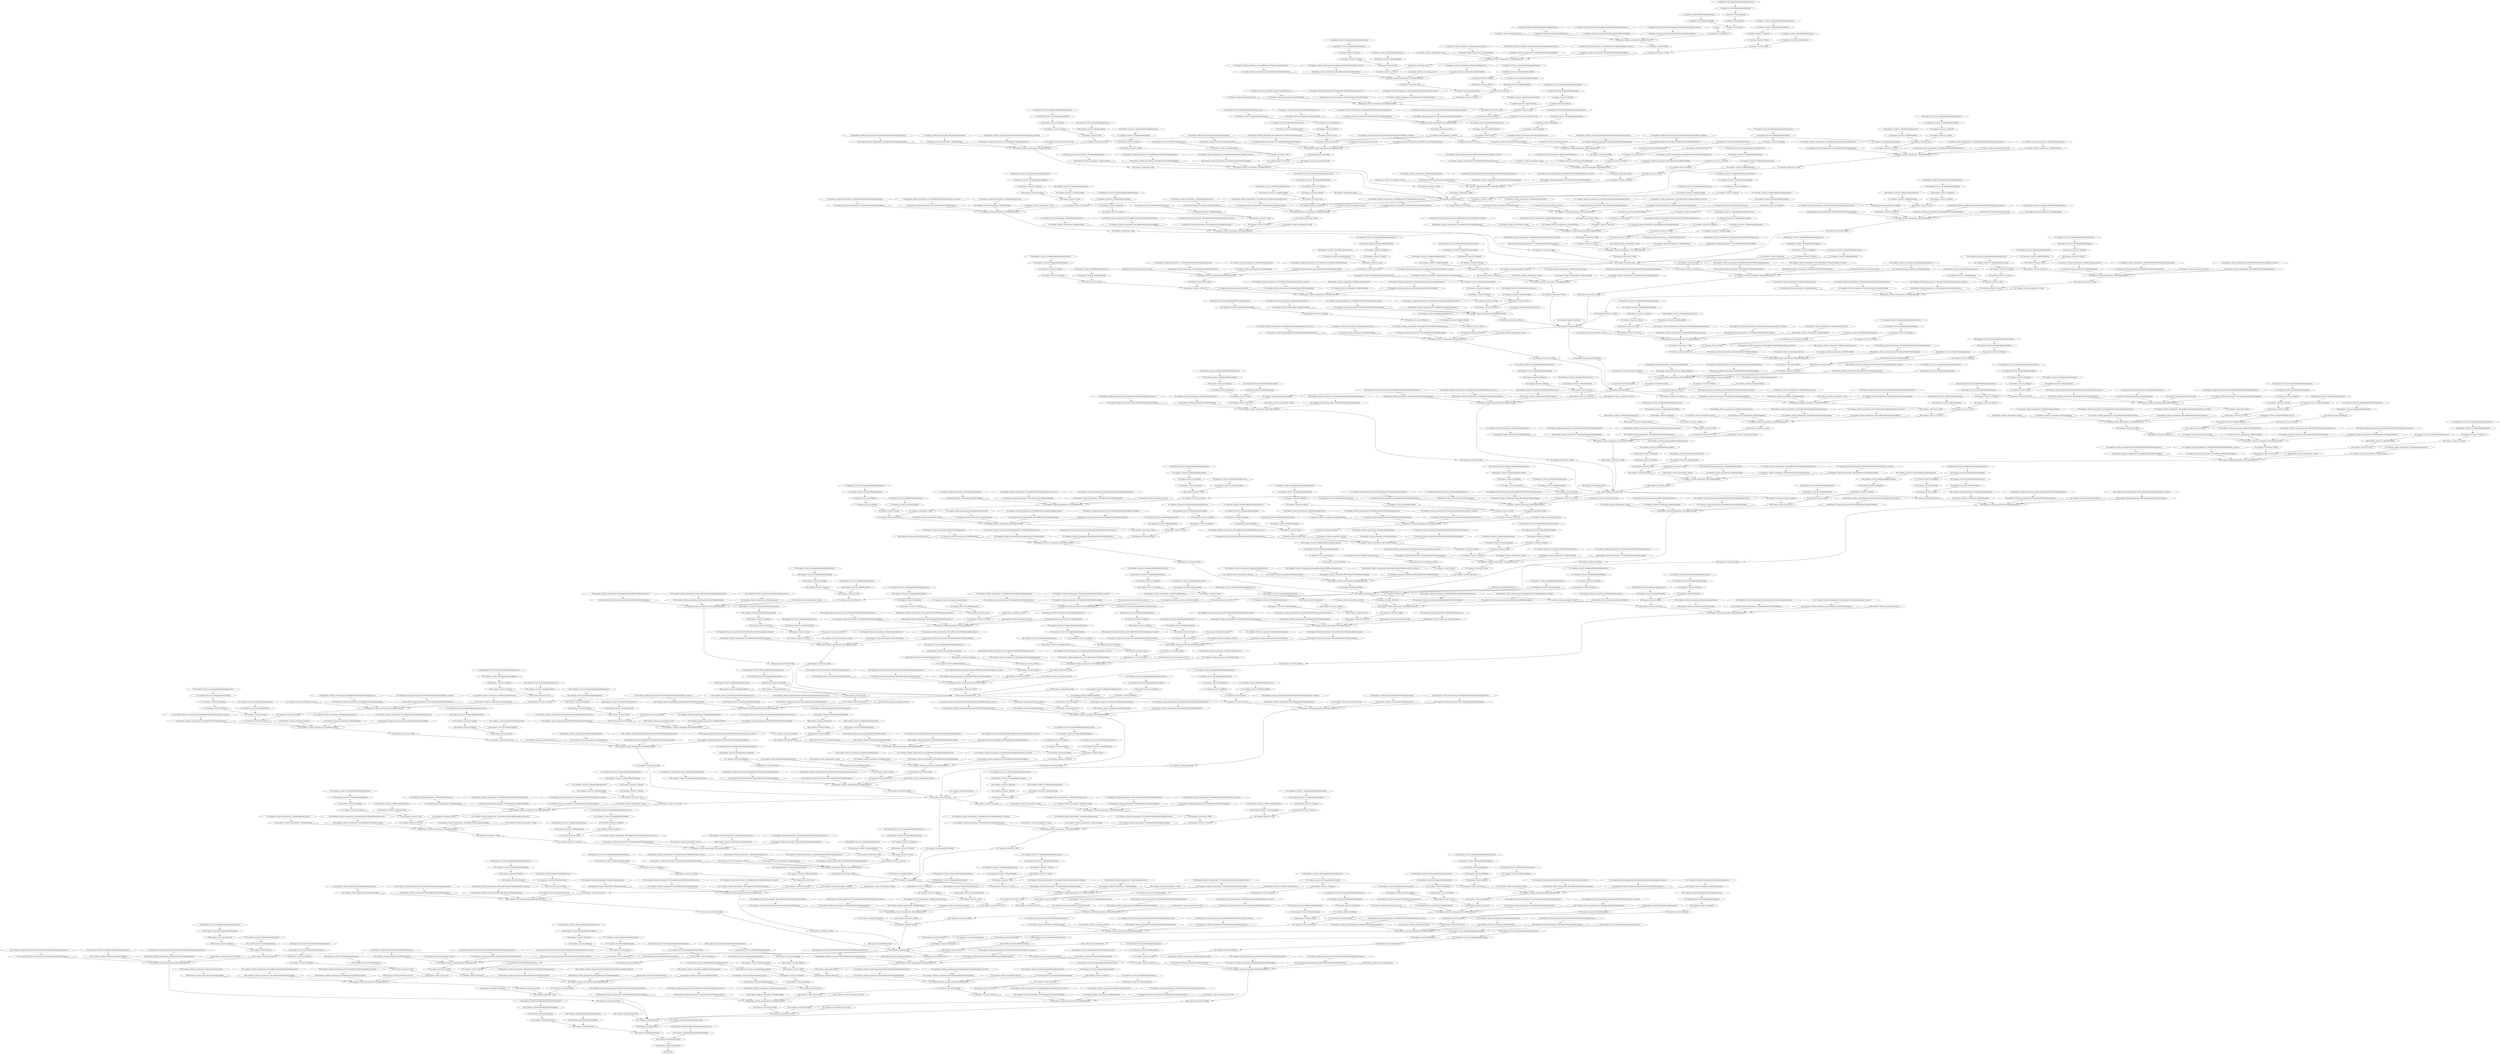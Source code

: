 strict digraph  {
"0 args_0" [id=0, op=Placeholder];
"1 inception_v3/conv2d/Sigmoid/ReadVariableOp/resource" [id=1, op=Placeholder];
"2 inception_v3/conv2d/Sigmoid/ReadVariableOp" [id=2, op=ReadVariableOp];
"3 inception_v3/conv2d/Sigmoid" [id=3, op=Sigmoid];
"4 inception_v3/conv2d/Round" [id=4, op=Round];
"5 inception_v3/conv2d/ReadVariableOp/resource" [id=5, op=Placeholder];
"6 inception_v3/conv2d/ReadVariableOp" [id=6, op=ReadVariableOp];
"7 inception_v3/conv2d/mul" [id=7, op=Mul];
"8 inception_v3/conv2d/Conv2D" [id=8, op=Conv2D];
"9 inception_v3/batch_normalization/scale" [id=9, op=Const];
"10 inception_v3/batch_normalization/ReadVariableOp/resource" [id=10, op=Placeholder];
"11 inception_v3/batch_normalization/ReadVariableOp" [id=11, op=ReadVariableOp];
"12 inception_v3/batch_normalization/FusedBatchNormV3/ReadVariableOp/resource" [id=12, op=Placeholder];
"13 inception_v3/batch_normalization/FusedBatchNormV3/ReadVariableOp" [id=13, op=ReadVariableOp];
"14 inception_v3/batch_normalization/FusedBatchNormV3/ReadVariableOp_1/resource" [id=14, op=Placeholder];
"15 inception_v3/batch_normalization/FusedBatchNormV3/ReadVariableOp_1" [id=15, op=ReadVariableOp];
"16 inception_v3/batch_normalization/FusedBatchNormV3" [id=16, op=FusedBatchNormV3];
"17 inception_v3/activation/Relu" [id=17, op=Relu];
"18 inception_v3/conv2d_1/Sigmoid/ReadVariableOp/resource" [id=18, op=Placeholder];
"19 inception_v3/conv2d_1/Sigmoid/ReadVariableOp" [id=19, op=ReadVariableOp];
"20 inception_v3/conv2d_1/Sigmoid" [id=20, op=Sigmoid];
"21 inception_v3/conv2d_1/Round" [id=21, op=Round];
"22 inception_v3/conv2d_1/ReadVariableOp/resource" [id=22, op=Placeholder];
"23 inception_v3/conv2d_1/ReadVariableOp" [id=23, op=ReadVariableOp];
"24 inception_v3/conv2d_1/mul" [id=24, op=Mul];
"25 inception_v3/conv2d_1/Conv2D" [id=25, op=Conv2D];
"26 inception_v3/batch_normalization_1/scale" [id=26, op=Const];
"27 inception_v3/batch_normalization_1/ReadVariableOp/resource" [id=27, op=Placeholder];
"28 inception_v3/batch_normalization_1/ReadVariableOp" [id=28, op=ReadVariableOp];
"29 inception_v3/batch_normalization_1/FusedBatchNormV3/ReadVariableOp/resource" [id=29, op=Placeholder];
"30 inception_v3/batch_normalization_1/FusedBatchNormV3/ReadVariableOp" [id=30, op=ReadVariableOp];
"31 inception_v3/batch_normalization_1/FusedBatchNormV3/ReadVariableOp_1/resource" [id=31, op=Placeholder];
"32 inception_v3/batch_normalization_1/FusedBatchNormV3/ReadVariableOp_1" [id=32, op=ReadVariableOp];
"33 inception_v3/batch_normalization_1/FusedBatchNormV3" [id=33, op=FusedBatchNormV3];
"34 inception_v3/activation_1/Relu" [id=34, op=Relu];
"35 inception_v3/conv2d_2/Sigmoid/ReadVariableOp/resource" [id=35, op=Placeholder];
"36 inception_v3/conv2d_2/Sigmoid/ReadVariableOp" [id=36, op=ReadVariableOp];
"37 inception_v3/conv2d_2/Sigmoid" [id=37, op=Sigmoid];
"38 inception_v3/conv2d_2/Round" [id=38, op=Round];
"39 inception_v3/conv2d_2/ReadVariableOp/resource" [id=39, op=Placeholder];
"40 inception_v3/conv2d_2/ReadVariableOp" [id=40, op=ReadVariableOp];
"41 inception_v3/conv2d_2/mul" [id=41, op=Mul];
"42 inception_v3/conv2d_2/Conv2D" [id=42, op=Conv2D];
"43 inception_v3/batch_normalization_2/scale" [id=43, op=Const];
"44 inception_v3/batch_normalization_2/ReadVariableOp/resource" [id=44, op=Placeholder];
"45 inception_v3/batch_normalization_2/ReadVariableOp" [id=45, op=ReadVariableOp];
"46 inception_v3/batch_normalization_2/FusedBatchNormV3/ReadVariableOp/resource" [id=46, op=Placeholder];
"47 inception_v3/batch_normalization_2/FusedBatchNormV3/ReadVariableOp" [id=47, op=ReadVariableOp];
"48 inception_v3/batch_normalization_2/FusedBatchNormV3/ReadVariableOp_1/resource" [id=48, op=Placeholder];
"49 inception_v3/batch_normalization_2/FusedBatchNormV3/ReadVariableOp_1" [id=49, op=ReadVariableOp];
"50 inception_v3/batch_normalization_2/FusedBatchNormV3" [id=50, op=FusedBatchNormV3];
"51 inception_v3/activation_2/Relu" [id=51, op=Relu];
"52 inception_v3/max_pooling2d/MaxPool" [id=52, op=MaxPool];
"53 inception_v3/conv2d_3/Sigmoid/ReadVariableOp/resource" [id=53, op=Placeholder];
"54 inception_v3/conv2d_3/Sigmoid/ReadVariableOp" [id=54, op=ReadVariableOp];
"55 inception_v3/conv2d_3/Sigmoid" [id=55, op=Sigmoid];
"56 inception_v3/conv2d_3/Round" [id=56, op=Round];
"57 inception_v3/conv2d_3/ReadVariableOp/resource" [id=57, op=Placeholder];
"58 inception_v3/conv2d_3/ReadVariableOp" [id=58, op=ReadVariableOp];
"59 inception_v3/conv2d_3/mul" [id=59, op=Mul];
"60 inception_v3/conv2d_3/Conv2D" [id=60, op=Conv2D];
"61 inception_v3/batch_normalization_3/scale" [id=61, op=Const];
"62 inception_v3/batch_normalization_3/ReadVariableOp/resource" [id=62, op=Placeholder];
"63 inception_v3/batch_normalization_3/ReadVariableOp" [id=63, op=ReadVariableOp];
"64 inception_v3/batch_normalization_3/FusedBatchNormV3/ReadVariableOp/resource" [id=64, op=Placeholder];
"65 inception_v3/batch_normalization_3/FusedBatchNormV3/ReadVariableOp" [id=65, op=ReadVariableOp];
"66 inception_v3/batch_normalization_3/FusedBatchNormV3/ReadVariableOp_1/resource" [id=66, op=Placeholder];
"67 inception_v3/batch_normalization_3/FusedBatchNormV3/ReadVariableOp_1" [id=67, op=ReadVariableOp];
"68 inception_v3/batch_normalization_3/FusedBatchNormV3" [id=68, op=FusedBatchNormV3];
"69 inception_v3/activation_3/Relu" [id=69, op=Relu];
"70 inception_v3/conv2d_4/Sigmoid/ReadVariableOp/resource" [id=70, op=Placeholder];
"71 inception_v3/conv2d_4/Sigmoid/ReadVariableOp" [id=71, op=ReadVariableOp];
"72 inception_v3/conv2d_4/Sigmoid" [id=72, op=Sigmoid];
"73 inception_v3/conv2d_4/Round" [id=73, op=Round];
"74 inception_v3/conv2d_4/ReadVariableOp/resource" [id=74, op=Placeholder];
"75 inception_v3/conv2d_4/ReadVariableOp" [id=75, op=ReadVariableOp];
"76 inception_v3/conv2d_4/mul" [id=76, op=Mul];
"77 inception_v3/conv2d_4/Conv2D" [id=77, op=Conv2D];
"78 inception_v3/batch_normalization_4/scale" [id=78, op=Placeholder];
"79 inception_v3/batch_normalization_4/ReadVariableOp/resource" [id=79, op=Placeholder];
"80 inception_v3/batch_normalization_4/ReadVariableOp" [id=80, op=ReadVariableOp];
"81 inception_v3/batch_normalization_4/FusedBatchNormV3/ReadVariableOp/resource" [id=81, op=Placeholder];
"82 inception_v3/batch_normalization_4/FusedBatchNormV3/ReadVariableOp" [id=82, op=ReadVariableOp];
"83 inception_v3/batch_normalization_4/FusedBatchNormV3/ReadVariableOp_1/resource" [id=83, op=Placeholder];
"84 inception_v3/batch_normalization_4/FusedBatchNormV3/ReadVariableOp_1" [id=84, op=ReadVariableOp];
"85 inception_v3/batch_normalization_4/FusedBatchNormV3" [id=85, op=FusedBatchNormV3];
"86 inception_v3/activation_4/Relu" [id=86, op=Relu];
"87 inception_v3/max_pooling2d_1/MaxPool" [id=87, op=MaxPool];
"88 inception_v3/conv2d_8/Sigmoid/ReadVariableOp/resource" [id=88, op=Placeholder];
"89 inception_v3/conv2d_8/Sigmoid/ReadVariableOp" [id=89, op=ReadVariableOp];
"90 inception_v3/conv2d_8/Sigmoid" [id=90, op=Sigmoid];
"91 inception_v3/conv2d_8/Round" [id=91, op=Round];
"92 inception_v3/conv2d_8/ReadVariableOp/resource" [id=92, op=Placeholder];
"93 inception_v3/conv2d_8/ReadVariableOp" [id=93, op=ReadVariableOp];
"94 inception_v3/conv2d_8/mul" [id=94, op=Mul];
"95 inception_v3/conv2d_8/Conv2D" [id=95, op=Conv2D];
"96 inception_v3/batch_normalization_8/scale" [id=96, op=Const];
"97 inception_v3/batch_normalization_8/ReadVariableOp/resource" [id=97, op=Placeholder];
"98 inception_v3/batch_normalization_8/ReadVariableOp" [id=98, op=ReadVariableOp];
"99 inception_v3/batch_normalization_8/FusedBatchNormV3/ReadVariableOp/resource" [id=99, op=Placeholder];
"100 inception_v3/batch_normalization_8/FusedBatchNormV3/ReadVariableOp" [id=100, op=ReadVariableOp];
"101 inception_v3/batch_normalization_8/FusedBatchNormV3/ReadVariableOp_1/resource" [id=101, op=Placeholder];
"102 inception_v3/batch_normalization_8/FusedBatchNormV3/ReadVariableOp_1" [id=102, op=ReadVariableOp];
"103 inception_v3/batch_normalization_8/FusedBatchNormV3" [id=103, op=FusedBatchNormV3];
"104 inception_v3/activation_8/Relu" [id=104, op=Relu];
"105 inception_v3/conv2d_9/Sigmoid/ReadVariableOp/resource" [id=105, op=Placeholder];
"106 inception_v3/conv2d_9/Sigmoid/ReadVariableOp" [id=106, op=ReadVariableOp];
"107 inception_v3/conv2d_9/Sigmoid" [id=107, op=Sigmoid];
"108 inception_v3/conv2d_9/Round" [id=108, op=Round];
"109 inception_v3/conv2d_9/ReadVariableOp/resource" [id=109, op=Placeholder];
"110 inception_v3/conv2d_9/ReadVariableOp" [id=110, op=ReadVariableOp];
"111 inception_v3/conv2d_9/mul" [id=111, op=Mul];
"112 inception_v3/conv2d_9/Conv2D" [id=112, op=Conv2D];
"113 inception_v3/conv2d_6/Sigmoid/ReadVariableOp/resource" [id=113, op=Placeholder];
"114 inception_v3/conv2d_6/Sigmoid/ReadVariableOp" [id=114, op=ReadVariableOp];
"115 inception_v3/conv2d_6/Sigmoid" [id=115, op=Sigmoid];
"116 inception_v3/conv2d_6/Round" [id=116, op=Round];
"117 inception_v3/conv2d_6/ReadVariableOp/resource" [id=117, op=Placeholder];
"118 inception_v3/conv2d_6/ReadVariableOp" [id=118, op=ReadVariableOp];
"119 inception_v3/conv2d_6/mul" [id=119, op=Mul];
"120 inception_v3/conv2d_6/Conv2D" [id=120, op=Conv2D];
"121 inception_v3/batch_normalization_9/scale" [id=121, op=Const];
"122 inception_v3/batch_normalization_9/ReadVariableOp/resource" [id=122, op=Placeholder];
"123 inception_v3/batch_normalization_9/ReadVariableOp" [id=123, op=ReadVariableOp];
"124 inception_v3/batch_normalization_9/FusedBatchNormV3/ReadVariableOp/resource" [id=124, op=Placeholder];
"125 inception_v3/batch_normalization_9/FusedBatchNormV3/ReadVariableOp" [id=125, op=ReadVariableOp];
"126 inception_v3/batch_normalization_9/FusedBatchNormV3/ReadVariableOp_1/resource" [id=126, op=Placeholder];
"127 inception_v3/batch_normalization_9/FusedBatchNormV3/ReadVariableOp_1" [id=127, op=ReadVariableOp];
"128 inception_v3/batch_normalization_9/FusedBatchNormV3" [id=128, op=FusedBatchNormV3];
"129 inception_v3/batch_normalization_6/scale" [id=129, op=Const];
"130 inception_v3/batch_normalization_6/ReadVariableOp/resource" [id=130, op=Placeholder];
"131 inception_v3/batch_normalization_6/ReadVariableOp" [id=131, op=ReadVariableOp];
"132 inception_v3/batch_normalization_6/FusedBatchNormV3/ReadVariableOp/resource" [id=132, op=Placeholder];
"133 inception_v3/batch_normalization_6/FusedBatchNormV3/ReadVariableOp" [id=133, op=ReadVariableOp];
"134 inception_v3/batch_normalization_6/FusedBatchNormV3/ReadVariableOp_1/resource" [id=134, op=Placeholder];
"135 inception_v3/batch_normalization_6/FusedBatchNormV3/ReadVariableOp_1" [id=135, op=ReadVariableOp];
"136 inception_v3/batch_normalization_6/FusedBatchNormV3" [id=136, op=FusedBatchNormV3];
"137 inception_v3/average_pooling2d/AvgPool" [id=137, op=AvgPool];
"138 inception_v3/activation_9/Relu" [id=138, op=Relu];
"139 inception_v3/activation_6/Relu" [id=139, op=Relu];
"140 inception_v3/conv2d_11/Sigmoid/ReadVariableOp/resource" [id=140, op=Placeholder];
"141 inception_v3/conv2d_11/Sigmoid/ReadVariableOp" [id=141, op=ReadVariableOp];
"142 inception_v3/conv2d_11/Sigmoid" [id=142, op=Sigmoid];
"143 inception_v3/conv2d_11/Round" [id=143, op=Round];
"144 inception_v3/conv2d_11/ReadVariableOp/resource" [id=144, op=Placeholder];
"145 inception_v3/conv2d_11/ReadVariableOp" [id=145, op=ReadVariableOp];
"146 inception_v3/conv2d_11/mul" [id=146, op=Mul];
"147 inception_v3/conv2d_11/Conv2D" [id=147, op=Conv2D];
"148 inception_v3/conv2d_10/Sigmoid/ReadVariableOp/resource" [id=148, op=Placeholder];
"149 inception_v3/conv2d_10/Sigmoid/ReadVariableOp" [id=149, op=ReadVariableOp];
"150 inception_v3/conv2d_10/Sigmoid" [id=150, op=Sigmoid];
"151 inception_v3/conv2d_10/Round" [id=151, op=Round];
"152 inception_v3/conv2d_10/ReadVariableOp/resource" [id=152, op=Placeholder];
"153 inception_v3/conv2d_10/ReadVariableOp" [id=153, op=ReadVariableOp];
"154 inception_v3/conv2d_10/mul" [id=154, op=Mul];
"155 inception_v3/conv2d_10/Conv2D" [id=155, op=Conv2D];
"156 inception_v3/conv2d_7/Sigmoid/ReadVariableOp/resource" [id=156, op=Placeholder];
"157 inception_v3/conv2d_7/Sigmoid/ReadVariableOp" [id=157, op=ReadVariableOp];
"158 inception_v3/conv2d_7/Sigmoid" [id=158, op=Sigmoid];
"159 inception_v3/conv2d_7/Round" [id=159, op=Round];
"160 inception_v3/conv2d_7/ReadVariableOp/resource" [id=160, op=Placeholder];
"161 inception_v3/conv2d_7/ReadVariableOp" [id=161, op=ReadVariableOp];
"162 inception_v3/conv2d_7/mul" [id=162, op=Mul];
"163 inception_v3/conv2d_7/Conv2D" [id=163, op=Conv2D];
"164 inception_v3/conv2d_5/Sigmoid/ReadVariableOp/resource" [id=164, op=Placeholder];
"165 inception_v3/conv2d_5/Sigmoid/ReadVariableOp" [id=165, op=ReadVariableOp];
"166 inception_v3/conv2d_5/Sigmoid" [id=166, op=Sigmoid];
"167 inception_v3/conv2d_5/Round" [id=167, op=Round];
"168 inception_v3/conv2d_5/ReadVariableOp/resource" [id=168, op=Placeholder];
"169 inception_v3/conv2d_5/ReadVariableOp" [id=169, op=ReadVariableOp];
"170 inception_v3/conv2d_5/mul" [id=170, op=Mul];
"171 inception_v3/conv2d_5/Conv2D" [id=171, op=Conv2D];
"172 inception_v3/batch_normalization_11/scale" [id=172, op=Const];
"173 inception_v3/batch_normalization_11/ReadVariableOp/resource" [id=173, op=Placeholder];
"174 inception_v3/batch_normalization_11/ReadVariableOp" [id=174, op=ReadVariableOp];
"175 inception_v3/batch_normalization_11/FusedBatchNormV3/ReadVariableOp/resource" [id=175, op=Placeholder];
"176 inception_v3/batch_normalization_11/FusedBatchNormV3/ReadVariableOp" [id=176, op=ReadVariableOp];
"177 inception_v3/batch_normalization_11/FusedBatchNormV3/ReadVariableOp_1/resource" [id=177, op=Placeholder];
"178 inception_v3/batch_normalization_11/FusedBatchNormV3/ReadVariableOp_1" [id=178, op=ReadVariableOp];
"179 inception_v3/batch_normalization_11/FusedBatchNormV3" [id=179, op=FusedBatchNormV3];
"180 inception_v3/batch_normalization_10/scale" [id=180, op=Const];
"181 inception_v3/batch_normalization_10/ReadVariableOp/resource" [id=181, op=Placeholder];
"182 inception_v3/batch_normalization_10/ReadVariableOp" [id=182, op=ReadVariableOp];
"183 inception_v3/batch_normalization_10/FusedBatchNormV3/ReadVariableOp/resource" [id=183, op=Placeholder];
"184 inception_v3/batch_normalization_10/FusedBatchNormV3/ReadVariableOp" [id=184, op=ReadVariableOp];
"185 inception_v3/batch_normalization_10/FusedBatchNormV3/ReadVariableOp_1/resource" [id=185, op=Placeholder];
"186 inception_v3/batch_normalization_10/FusedBatchNormV3/ReadVariableOp_1" [id=186, op=ReadVariableOp];
"187 inception_v3/batch_normalization_10/FusedBatchNormV3" [id=187, op=FusedBatchNormV3];
"188 inception_v3/batch_normalization_7/scale" [id=188, op=Const];
"189 inception_v3/batch_normalization_7/ReadVariableOp/resource" [id=189, op=Placeholder];
"190 inception_v3/batch_normalization_7/ReadVariableOp" [id=190, op=ReadVariableOp];
"191 inception_v3/batch_normalization_7/FusedBatchNormV3/ReadVariableOp/resource" [id=191, op=Placeholder];
"192 inception_v3/batch_normalization_7/FusedBatchNormV3/ReadVariableOp" [id=192, op=ReadVariableOp];
"193 inception_v3/batch_normalization_7/FusedBatchNormV3/ReadVariableOp_1/resource" [id=193, op=Placeholder];
"194 inception_v3/batch_normalization_7/FusedBatchNormV3/ReadVariableOp_1" [id=194, op=ReadVariableOp];
"195 inception_v3/batch_normalization_7/FusedBatchNormV3" [id=195, op=FusedBatchNormV3];
"196 inception_v3/batch_normalization_5/scale" [id=196, op=Const];
"197 inception_v3/batch_normalization_5/ReadVariableOp/resource" [id=197, op=Placeholder];
"198 inception_v3/batch_normalization_5/ReadVariableOp" [id=198, op=ReadVariableOp];
"199 inception_v3/batch_normalization_5/FusedBatchNormV3/ReadVariableOp/resource" [id=199, op=Placeholder];
"200 inception_v3/batch_normalization_5/FusedBatchNormV3/ReadVariableOp" [id=200, op=ReadVariableOp];
"201 inception_v3/batch_normalization_5/FusedBatchNormV3/ReadVariableOp_1/resource" [id=201, op=Placeholder];
"202 inception_v3/batch_normalization_5/FusedBatchNormV3/ReadVariableOp_1" [id=202, op=ReadVariableOp];
"203 inception_v3/batch_normalization_5/FusedBatchNormV3" [id=203, op=FusedBatchNormV3];
"204 inception_v3/activation_5/Relu" [id=204, op=Relu];
"205 inception_v3/activation_7/Relu" [id=205, op=Relu];
"206 inception_v3/activation_10/Relu" [id=206, op=Relu];
"207 inception_v3/activation_11/Relu" [id=207, op=Relu];
"208 inception_v3/mixed0/concat/axis" [id=208, op=Const];
"209 inception_v3/mixed0/concat" [id=209, op=ConcatV2];
"210 inception_v3/conv2d_15/Sigmoid/ReadVariableOp/resource" [id=210, op=Placeholder];
"211 inception_v3/conv2d_15/Sigmoid/ReadVariableOp" [id=211, op=ReadVariableOp];
"212 inception_v3/conv2d_15/Sigmoid" [id=212, op=Sigmoid];
"213 inception_v3/conv2d_15/Round" [id=213, op=Round];
"214 inception_v3/conv2d_15/ReadVariableOp/resource" [id=214, op=Placeholder];
"215 inception_v3/conv2d_15/ReadVariableOp" [id=215, op=ReadVariableOp];
"216 inception_v3/conv2d_15/mul" [id=216, op=Mul];
"217 inception_v3/conv2d_15/Conv2D" [id=217, op=Conv2D];
"218 inception_v3/batch_normalization_15/scale" [id=218, op=Const];
"219 inception_v3/batch_normalization_15/ReadVariableOp/resource" [id=219, op=Placeholder];
"220 inception_v3/batch_normalization_15/ReadVariableOp" [id=220, op=ReadVariableOp];
"221 inception_v3/batch_normalization_15/FusedBatchNormV3/ReadVariableOp/resource" [id=221, op=Placeholder];
"222 inception_v3/batch_normalization_15/FusedBatchNormV3/ReadVariableOp" [id=222, op=ReadVariableOp];
"223 inception_v3/batch_normalization_15/FusedBatchNormV3/ReadVariableOp_1/resource" [id=223, op=Placeholder];
"224 inception_v3/batch_normalization_15/FusedBatchNormV3/ReadVariableOp_1" [id=224, op=ReadVariableOp];
"225 inception_v3/batch_normalization_15/FusedBatchNormV3" [id=225, op=FusedBatchNormV3];
"226 inception_v3/activation_15/Relu" [id=226, op=Relu];
"227 inception_v3/conv2d_16/Sigmoid/ReadVariableOp/resource" [id=227, op=Placeholder];
"228 inception_v3/conv2d_16/Sigmoid/ReadVariableOp" [id=228, op=ReadVariableOp];
"229 inception_v3/conv2d_16/Sigmoid" [id=229, op=Sigmoid];
"230 inception_v3/conv2d_16/Round" [id=230, op=Round];
"231 inception_v3/conv2d_16/ReadVariableOp/resource" [id=231, op=Placeholder];
"232 inception_v3/conv2d_16/ReadVariableOp" [id=232, op=ReadVariableOp];
"233 inception_v3/conv2d_16/mul" [id=233, op=Mul];
"234 inception_v3/conv2d_16/Conv2D" [id=234, op=Conv2D];
"235 inception_v3/conv2d_13/Sigmoid/ReadVariableOp/resource" [id=235, op=Placeholder];
"236 inception_v3/conv2d_13/Sigmoid/ReadVariableOp" [id=236, op=ReadVariableOp];
"237 inception_v3/conv2d_13/Sigmoid" [id=237, op=Sigmoid];
"238 inception_v3/conv2d_13/Round" [id=238, op=Round];
"239 inception_v3/conv2d_13/ReadVariableOp/resource" [id=239, op=Placeholder];
"240 inception_v3/conv2d_13/ReadVariableOp" [id=240, op=ReadVariableOp];
"241 inception_v3/conv2d_13/mul" [id=241, op=Mul];
"242 inception_v3/conv2d_13/Conv2D" [id=242, op=Conv2D];
"243 inception_v3/batch_normalization_16/scale" [id=243, op=Const];
"244 inception_v3/batch_normalization_16/ReadVariableOp/resource" [id=244, op=Placeholder];
"245 inception_v3/batch_normalization_16/ReadVariableOp" [id=245, op=ReadVariableOp];
"246 inception_v3/batch_normalization_16/FusedBatchNormV3/ReadVariableOp/resource" [id=246, op=Placeholder];
"247 inception_v3/batch_normalization_16/FusedBatchNormV3/ReadVariableOp" [id=247, op=ReadVariableOp];
"248 inception_v3/batch_normalization_16/FusedBatchNormV3/ReadVariableOp_1/resource" [id=248, op=Placeholder];
"249 inception_v3/batch_normalization_16/FusedBatchNormV3/ReadVariableOp_1" [id=249, op=ReadVariableOp];
"250 inception_v3/batch_normalization_16/FusedBatchNormV3" [id=250, op=FusedBatchNormV3];
"251 inception_v3/batch_normalization_13/scale" [id=251, op=Const];
"252 inception_v3/batch_normalization_13/ReadVariableOp/resource" [id=252, op=Placeholder];
"253 inception_v3/batch_normalization_13/ReadVariableOp" [id=253, op=ReadVariableOp];
"254 inception_v3/batch_normalization_13/FusedBatchNormV3/ReadVariableOp/resource" [id=254, op=Placeholder];
"255 inception_v3/batch_normalization_13/FusedBatchNormV3/ReadVariableOp" [id=255, op=ReadVariableOp];
"256 inception_v3/batch_normalization_13/FusedBatchNormV3/ReadVariableOp_1/resource" [id=256, op=Placeholder];
"257 inception_v3/batch_normalization_13/FusedBatchNormV3/ReadVariableOp_1" [id=257, op=ReadVariableOp];
"258 inception_v3/batch_normalization_13/FusedBatchNormV3" [id=258, op=FusedBatchNormV3];
"259 inception_v3/average_pooling2d_1/AvgPool" [id=259, op=AvgPool];
"260 inception_v3/activation_16/Relu" [id=260, op=Relu];
"261 inception_v3/activation_13/Relu" [id=261, op=Relu];
"262 inception_v3/conv2d_18/Sigmoid/ReadVariableOp/resource" [id=262, op=Placeholder];
"263 inception_v3/conv2d_18/Sigmoid/ReadVariableOp" [id=263, op=ReadVariableOp];
"264 inception_v3/conv2d_18/Sigmoid" [id=264, op=Sigmoid];
"265 inception_v3/conv2d_18/Round" [id=265, op=Round];
"266 inception_v3/conv2d_18/ReadVariableOp/resource" [id=266, op=Placeholder];
"267 inception_v3/conv2d_18/ReadVariableOp" [id=267, op=ReadVariableOp];
"268 inception_v3/conv2d_18/mul" [id=268, op=Mul];
"269 inception_v3/conv2d_18/Conv2D" [id=269, op=Conv2D];
"270 inception_v3/conv2d_17/Sigmoid/ReadVariableOp/resource" [id=270, op=Placeholder];
"271 inception_v3/conv2d_17/Sigmoid/ReadVariableOp" [id=271, op=ReadVariableOp];
"272 inception_v3/conv2d_17/Sigmoid" [id=272, op=Sigmoid];
"273 inception_v3/conv2d_17/Round" [id=273, op=Round];
"274 inception_v3/conv2d_17/ReadVariableOp/resource" [id=274, op=Placeholder];
"275 inception_v3/conv2d_17/ReadVariableOp" [id=275, op=ReadVariableOp];
"276 inception_v3/conv2d_17/mul" [id=276, op=Mul];
"277 inception_v3/conv2d_17/Conv2D" [id=277, op=Conv2D];
"278 inception_v3/conv2d_14/Sigmoid/ReadVariableOp/resource" [id=278, op=Placeholder];
"279 inception_v3/conv2d_14/Sigmoid/ReadVariableOp" [id=279, op=ReadVariableOp];
"280 inception_v3/conv2d_14/Sigmoid" [id=280, op=Sigmoid];
"281 inception_v3/conv2d_14/Round" [id=281, op=Round];
"282 inception_v3/conv2d_14/ReadVariableOp/resource" [id=282, op=Placeholder];
"283 inception_v3/conv2d_14/ReadVariableOp" [id=283, op=ReadVariableOp];
"284 inception_v3/conv2d_14/mul" [id=284, op=Mul];
"285 inception_v3/conv2d_14/Conv2D" [id=285, op=Conv2D];
"286 inception_v3/conv2d_12/Sigmoid/ReadVariableOp/resource" [id=286, op=Placeholder];
"287 inception_v3/conv2d_12/Sigmoid/ReadVariableOp" [id=287, op=ReadVariableOp];
"288 inception_v3/conv2d_12/Sigmoid" [id=288, op=Sigmoid];
"289 inception_v3/conv2d_12/Round" [id=289, op=Round];
"290 inception_v3/conv2d_12/ReadVariableOp/resource" [id=290, op=Placeholder];
"291 inception_v3/conv2d_12/ReadVariableOp" [id=291, op=ReadVariableOp];
"292 inception_v3/conv2d_12/mul" [id=292, op=Mul];
"293 inception_v3/conv2d_12/Conv2D" [id=293, op=Conv2D];
"294 inception_v3/batch_normalization_18/scale" [id=294, op=Const];
"295 inception_v3/batch_normalization_18/ReadVariableOp/resource" [id=295, op=Placeholder];
"296 inception_v3/batch_normalization_18/ReadVariableOp" [id=296, op=ReadVariableOp];
"297 inception_v3/batch_normalization_18/FusedBatchNormV3/ReadVariableOp/resource" [id=297, op=Placeholder];
"298 inception_v3/batch_normalization_18/FusedBatchNormV3/ReadVariableOp" [id=298, op=ReadVariableOp];
"299 inception_v3/batch_normalization_18/FusedBatchNormV3/ReadVariableOp_1/resource" [id=299, op=Placeholder];
"300 inception_v3/batch_normalization_18/FusedBatchNormV3/ReadVariableOp_1" [id=300, op=ReadVariableOp];
"301 inception_v3/batch_normalization_18/FusedBatchNormV3" [id=301, op=FusedBatchNormV3];
"302 inception_v3/batch_normalization_17/scale" [id=302, op=Const];
"303 inception_v3/batch_normalization_17/ReadVariableOp/resource" [id=303, op=Placeholder];
"304 inception_v3/batch_normalization_17/ReadVariableOp" [id=304, op=ReadVariableOp];
"305 inception_v3/batch_normalization_17/FusedBatchNormV3/ReadVariableOp/resource" [id=305, op=Placeholder];
"306 inception_v3/batch_normalization_17/FusedBatchNormV3/ReadVariableOp" [id=306, op=ReadVariableOp];
"307 inception_v3/batch_normalization_17/FusedBatchNormV3/ReadVariableOp_1/resource" [id=307, op=Placeholder];
"308 inception_v3/batch_normalization_17/FusedBatchNormV3/ReadVariableOp_1" [id=308, op=ReadVariableOp];
"309 inception_v3/batch_normalization_17/FusedBatchNormV3" [id=309, op=FusedBatchNormV3];
"310 inception_v3/batch_normalization_14/scale" [id=310, op=Const];
"311 inception_v3/batch_normalization_14/ReadVariableOp/resource" [id=311, op=Placeholder];
"312 inception_v3/batch_normalization_14/ReadVariableOp" [id=312, op=ReadVariableOp];
"313 inception_v3/batch_normalization_14/FusedBatchNormV3/ReadVariableOp/resource" [id=313, op=Placeholder];
"314 inception_v3/batch_normalization_14/FusedBatchNormV3/ReadVariableOp" [id=314, op=ReadVariableOp];
"315 inception_v3/batch_normalization_14/FusedBatchNormV3/ReadVariableOp_1/resource" [id=315, op=Placeholder];
"316 inception_v3/batch_normalization_14/FusedBatchNormV3/ReadVariableOp_1" [id=316, op=ReadVariableOp];
"317 inception_v3/batch_normalization_14/FusedBatchNormV3" [id=317, op=FusedBatchNormV3];
"318 inception_v3/batch_normalization_12/scale" [id=318, op=Const];
"319 inception_v3/batch_normalization_12/ReadVariableOp/resource" [id=319, op=Placeholder];
"320 inception_v3/batch_normalization_12/ReadVariableOp" [id=320, op=ReadVariableOp];
"321 inception_v3/batch_normalization_12/FusedBatchNormV3/ReadVariableOp/resource" [id=321, op=Placeholder];
"322 inception_v3/batch_normalization_12/FusedBatchNormV3/ReadVariableOp" [id=322, op=ReadVariableOp];
"323 inception_v3/batch_normalization_12/FusedBatchNormV3/ReadVariableOp_1/resource" [id=323, op=Placeholder];
"324 inception_v3/batch_normalization_12/FusedBatchNormV3/ReadVariableOp_1" [id=324, op=ReadVariableOp];
"325 inception_v3/batch_normalization_12/FusedBatchNormV3" [id=325, op=FusedBatchNormV3];
"326 inception_v3/activation_12/Relu" [id=326, op=Relu];
"327 inception_v3/activation_14/Relu" [id=327, op=Relu];
"328 inception_v3/activation_17/Relu" [id=328, op=Relu];
"329 inception_v3/activation_18/Relu" [id=329, op=Relu];
"330 inception_v3/mixed1/concat/axis" [id=330, op=Const];
"331 inception_v3/mixed1/concat" [id=331, op=ConcatV2];
"332 inception_v3/conv2d_22/Sigmoid/ReadVariableOp/resource" [id=332, op=Placeholder];
"333 inception_v3/conv2d_22/Sigmoid/ReadVariableOp" [id=333, op=ReadVariableOp];
"334 inception_v3/conv2d_22/Sigmoid" [id=334, op=Sigmoid];
"335 inception_v3/conv2d_22/Round" [id=335, op=Round];
"336 inception_v3/conv2d_22/ReadVariableOp/resource" [id=336, op=Placeholder];
"337 inception_v3/conv2d_22/ReadVariableOp" [id=337, op=ReadVariableOp];
"338 inception_v3/conv2d_22/mul" [id=338, op=Mul];
"339 inception_v3/conv2d_22/Conv2D" [id=339, op=Conv2D];
"340 inception_v3/batch_normalization_22/scale" [id=340, op=Const];
"341 inception_v3/batch_normalization_22/ReadVariableOp/resource" [id=341, op=Placeholder];
"342 inception_v3/batch_normalization_22/ReadVariableOp" [id=342, op=ReadVariableOp];
"343 inception_v3/batch_normalization_22/FusedBatchNormV3/ReadVariableOp/resource" [id=343, op=Placeholder];
"344 inception_v3/batch_normalization_22/FusedBatchNormV3/ReadVariableOp" [id=344, op=ReadVariableOp];
"345 inception_v3/batch_normalization_22/FusedBatchNormV3/ReadVariableOp_1/resource" [id=345, op=Placeholder];
"346 inception_v3/batch_normalization_22/FusedBatchNormV3/ReadVariableOp_1" [id=346, op=ReadVariableOp];
"347 inception_v3/batch_normalization_22/FusedBatchNormV3" [id=347, op=FusedBatchNormV3];
"348 inception_v3/activation_22/Relu" [id=348, op=Relu];
"349 inception_v3/conv2d_23/Sigmoid/ReadVariableOp/resource" [id=349, op=Placeholder];
"350 inception_v3/conv2d_23/Sigmoid/ReadVariableOp" [id=350, op=ReadVariableOp];
"351 inception_v3/conv2d_23/Sigmoid" [id=351, op=Sigmoid];
"352 inception_v3/conv2d_23/Round" [id=352, op=Round];
"353 inception_v3/conv2d_23/ReadVariableOp/resource" [id=353, op=Placeholder];
"354 inception_v3/conv2d_23/ReadVariableOp" [id=354, op=ReadVariableOp];
"355 inception_v3/conv2d_23/mul" [id=355, op=Mul];
"356 inception_v3/conv2d_23/Conv2D" [id=356, op=Conv2D];
"357 inception_v3/conv2d_20/Sigmoid/ReadVariableOp/resource" [id=357, op=Placeholder];
"358 inception_v3/conv2d_20/Sigmoid/ReadVariableOp" [id=358, op=ReadVariableOp];
"359 inception_v3/conv2d_20/Sigmoid" [id=359, op=Sigmoid];
"360 inception_v3/conv2d_20/Round" [id=360, op=Round];
"361 inception_v3/conv2d_20/ReadVariableOp/resource" [id=361, op=Placeholder];
"362 inception_v3/conv2d_20/ReadVariableOp" [id=362, op=ReadVariableOp];
"363 inception_v3/conv2d_20/mul" [id=363, op=Mul];
"364 inception_v3/conv2d_20/Conv2D" [id=364, op=Conv2D];
"365 inception_v3/batch_normalization_23/scale" [id=365, op=Const];
"366 inception_v3/batch_normalization_23/ReadVariableOp/resource" [id=366, op=Placeholder];
"367 inception_v3/batch_normalization_23/ReadVariableOp" [id=367, op=ReadVariableOp];
"368 inception_v3/batch_normalization_23/FusedBatchNormV3/ReadVariableOp/resource" [id=368, op=Placeholder];
"369 inception_v3/batch_normalization_23/FusedBatchNormV3/ReadVariableOp" [id=369, op=ReadVariableOp];
"370 inception_v3/batch_normalization_23/FusedBatchNormV3/ReadVariableOp_1/resource" [id=370, op=Placeholder];
"371 inception_v3/batch_normalization_23/FusedBatchNormV3/ReadVariableOp_1" [id=371, op=ReadVariableOp];
"372 inception_v3/batch_normalization_23/FusedBatchNormV3" [id=372, op=FusedBatchNormV3];
"373 inception_v3/batch_normalization_20/scale" [id=373, op=Const];
"374 inception_v3/batch_normalization_20/ReadVariableOp/resource" [id=374, op=Placeholder];
"375 inception_v3/batch_normalization_20/ReadVariableOp" [id=375, op=ReadVariableOp];
"376 inception_v3/batch_normalization_20/FusedBatchNormV3/ReadVariableOp/resource" [id=376, op=Placeholder];
"377 inception_v3/batch_normalization_20/FusedBatchNormV3/ReadVariableOp" [id=377, op=ReadVariableOp];
"378 inception_v3/batch_normalization_20/FusedBatchNormV3/ReadVariableOp_1/resource" [id=378, op=Placeholder];
"379 inception_v3/batch_normalization_20/FusedBatchNormV3/ReadVariableOp_1" [id=379, op=ReadVariableOp];
"380 inception_v3/batch_normalization_20/FusedBatchNormV3" [id=380, op=FusedBatchNormV3];
"381 inception_v3/average_pooling2d_2/AvgPool" [id=381, op=AvgPool];
"382 inception_v3/activation_23/Relu" [id=382, op=Relu];
"383 inception_v3/activation_20/Relu" [id=383, op=Relu];
"384 inception_v3/conv2d_25/Sigmoid/ReadVariableOp/resource" [id=384, op=Placeholder];
"385 inception_v3/conv2d_25/Sigmoid/ReadVariableOp" [id=385, op=ReadVariableOp];
"386 inception_v3/conv2d_25/Sigmoid" [id=386, op=Sigmoid];
"387 inception_v3/conv2d_25/Round" [id=387, op=Round];
"388 inception_v3/conv2d_25/ReadVariableOp/resource" [id=388, op=Placeholder];
"389 inception_v3/conv2d_25/ReadVariableOp" [id=389, op=ReadVariableOp];
"390 inception_v3/conv2d_25/mul" [id=390, op=Mul];
"391 inception_v3/conv2d_25/Conv2D" [id=391, op=Conv2D];
"392 inception_v3/conv2d_24/Sigmoid/ReadVariableOp/resource" [id=392, op=Placeholder];
"393 inception_v3/conv2d_24/Sigmoid/ReadVariableOp" [id=393, op=ReadVariableOp];
"394 inception_v3/conv2d_24/Sigmoid" [id=394, op=Sigmoid];
"395 inception_v3/conv2d_24/Round" [id=395, op=Round];
"396 inception_v3/conv2d_24/ReadVariableOp/resource" [id=396, op=Placeholder];
"397 inception_v3/conv2d_24/ReadVariableOp" [id=397, op=ReadVariableOp];
"398 inception_v3/conv2d_24/mul" [id=398, op=Mul];
"399 inception_v3/conv2d_24/Conv2D" [id=399, op=Conv2D];
"400 inception_v3/conv2d_21/Sigmoid/ReadVariableOp/resource" [id=400, op=Placeholder];
"401 inception_v3/conv2d_21/Sigmoid/ReadVariableOp" [id=401, op=ReadVariableOp];
"402 inception_v3/conv2d_21/Sigmoid" [id=402, op=Sigmoid];
"403 inception_v3/conv2d_21/Round" [id=403, op=Round];
"404 inception_v3/conv2d_21/ReadVariableOp/resource" [id=404, op=Placeholder];
"405 inception_v3/conv2d_21/ReadVariableOp" [id=405, op=ReadVariableOp];
"406 inception_v3/conv2d_21/mul" [id=406, op=Mul];
"407 inception_v3/conv2d_21/Conv2D" [id=407, op=Conv2D];
"408 inception_v3/conv2d_19/Sigmoid/ReadVariableOp/resource" [id=408, op=Placeholder];
"409 inception_v3/conv2d_19/Sigmoid/ReadVariableOp" [id=409, op=ReadVariableOp];
"410 inception_v3/conv2d_19/Sigmoid" [id=410, op=Sigmoid];
"411 inception_v3/conv2d_19/Round" [id=411, op=Round];
"412 inception_v3/conv2d_19/ReadVariableOp/resource" [id=412, op=Placeholder];
"413 inception_v3/conv2d_19/ReadVariableOp" [id=413, op=ReadVariableOp];
"414 inception_v3/conv2d_19/mul" [id=414, op=Mul];
"415 inception_v3/conv2d_19/Conv2D" [id=415, op=Conv2D];
"416 inception_v3/batch_normalization_25/scale" [id=416, op=Const];
"417 inception_v3/batch_normalization_25/ReadVariableOp/resource" [id=417, op=Placeholder];
"418 inception_v3/batch_normalization_25/ReadVariableOp" [id=418, op=ReadVariableOp];
"419 inception_v3/batch_normalization_25/FusedBatchNormV3/ReadVariableOp/resource" [id=419, op=Placeholder];
"420 inception_v3/batch_normalization_25/FusedBatchNormV3/ReadVariableOp" [id=420, op=ReadVariableOp];
"421 inception_v3/batch_normalization_25/FusedBatchNormV3/ReadVariableOp_1/resource" [id=421, op=Placeholder];
"422 inception_v3/batch_normalization_25/FusedBatchNormV3/ReadVariableOp_1" [id=422, op=ReadVariableOp];
"423 inception_v3/batch_normalization_25/FusedBatchNormV3" [id=423, op=FusedBatchNormV3];
"424 inception_v3/batch_normalization_24/scale" [id=424, op=Const];
"425 inception_v3/batch_normalization_24/ReadVariableOp/resource" [id=425, op=Placeholder];
"426 inception_v3/batch_normalization_24/ReadVariableOp" [id=426, op=ReadVariableOp];
"427 inception_v3/batch_normalization_24/FusedBatchNormV3/ReadVariableOp/resource" [id=427, op=Placeholder];
"428 inception_v3/batch_normalization_24/FusedBatchNormV3/ReadVariableOp" [id=428, op=ReadVariableOp];
"429 inception_v3/batch_normalization_24/FusedBatchNormV3/ReadVariableOp_1/resource" [id=429, op=Placeholder];
"430 inception_v3/batch_normalization_24/FusedBatchNormV3/ReadVariableOp_1" [id=430, op=ReadVariableOp];
"431 inception_v3/batch_normalization_24/FusedBatchNormV3" [id=431, op=FusedBatchNormV3];
"432 inception_v3/batch_normalization_21/scale" [id=432, op=Const];
"433 inception_v3/batch_normalization_21/ReadVariableOp/resource" [id=433, op=Placeholder];
"434 inception_v3/batch_normalization_21/ReadVariableOp" [id=434, op=ReadVariableOp];
"435 inception_v3/batch_normalization_21/FusedBatchNormV3/ReadVariableOp/resource" [id=435, op=Placeholder];
"436 inception_v3/batch_normalization_21/FusedBatchNormV3/ReadVariableOp" [id=436, op=ReadVariableOp];
"437 inception_v3/batch_normalization_21/FusedBatchNormV3/ReadVariableOp_1/resource" [id=437, op=Placeholder];
"438 inception_v3/batch_normalization_21/FusedBatchNormV3/ReadVariableOp_1" [id=438, op=ReadVariableOp];
"439 inception_v3/batch_normalization_21/FusedBatchNormV3" [id=439, op=FusedBatchNormV3];
"440 inception_v3/batch_normalization_19/scale" [id=440, op=Const];
"441 inception_v3/batch_normalization_19/ReadVariableOp/resource" [id=441, op=Placeholder];
"442 inception_v3/batch_normalization_19/ReadVariableOp" [id=442, op=ReadVariableOp];
"443 inception_v3/batch_normalization_19/FusedBatchNormV3/ReadVariableOp/resource" [id=443, op=Placeholder];
"444 inception_v3/batch_normalization_19/FusedBatchNormV3/ReadVariableOp" [id=444, op=ReadVariableOp];
"445 inception_v3/batch_normalization_19/FusedBatchNormV3/ReadVariableOp_1/resource" [id=445, op=Placeholder];
"446 inception_v3/batch_normalization_19/FusedBatchNormV3/ReadVariableOp_1" [id=446, op=ReadVariableOp];
"447 inception_v3/batch_normalization_19/FusedBatchNormV3" [id=447, op=FusedBatchNormV3];
"448 inception_v3/activation_19/Relu" [id=448, op=Relu];
"449 inception_v3/activation_21/Relu" [id=449, op=Relu];
"450 inception_v3/activation_24/Relu" [id=450, op=Relu];
"451 inception_v3/activation_25/Relu" [id=451, op=Relu];
"452 inception_v3/mixed2/concat/axis" [id=452, op=Const];
"453 inception_v3/mixed2/concat" [id=453, op=ConcatV2];
"454 inception_v3/conv2d_27/Sigmoid/ReadVariableOp/resource" [id=454, op=Placeholder];
"455 inception_v3/conv2d_27/Sigmoid/ReadVariableOp" [id=455, op=ReadVariableOp];
"456 inception_v3/conv2d_27/Sigmoid" [id=456, op=Sigmoid];
"457 inception_v3/conv2d_27/Round" [id=457, op=Round];
"458 inception_v3/conv2d_27/ReadVariableOp/resource" [id=458, op=Placeholder];
"459 inception_v3/conv2d_27/ReadVariableOp" [id=459, op=ReadVariableOp];
"460 inception_v3/conv2d_27/mul" [id=460, op=Mul];
"461 inception_v3/conv2d_27/Conv2D" [id=461, op=Conv2D];
"462 inception_v3/batch_normalization_27/scale" [id=462, op=Const];
"463 inception_v3/batch_normalization_27/ReadVariableOp/resource" [id=463, op=Placeholder];
"464 inception_v3/batch_normalization_27/ReadVariableOp" [id=464, op=ReadVariableOp];
"465 inception_v3/batch_normalization_27/FusedBatchNormV3/ReadVariableOp/resource" [id=465, op=Placeholder];
"466 inception_v3/batch_normalization_27/FusedBatchNormV3/ReadVariableOp" [id=466, op=ReadVariableOp];
"467 inception_v3/batch_normalization_27/FusedBatchNormV3/ReadVariableOp_1/resource" [id=467, op=Placeholder];
"468 inception_v3/batch_normalization_27/FusedBatchNormV3/ReadVariableOp_1" [id=468, op=ReadVariableOp];
"469 inception_v3/batch_normalization_27/FusedBatchNormV3" [id=469, op=FusedBatchNormV3];
"470 inception_v3/activation_27/Relu" [id=470, op=Relu];
"471 inception_v3/conv2d_28/Sigmoid/ReadVariableOp/resource" [id=471, op=Placeholder];
"472 inception_v3/conv2d_28/Sigmoid/ReadVariableOp" [id=472, op=ReadVariableOp];
"473 inception_v3/conv2d_28/Sigmoid" [id=473, op=Sigmoid];
"474 inception_v3/conv2d_28/Round" [id=474, op=Round];
"475 inception_v3/conv2d_28/ReadVariableOp/resource" [id=475, op=Placeholder];
"476 inception_v3/conv2d_28/ReadVariableOp" [id=476, op=ReadVariableOp];
"477 inception_v3/conv2d_28/mul" [id=477, op=Mul];
"478 inception_v3/conv2d_28/Conv2D" [id=478, op=Conv2D];
"479 inception_v3/batch_normalization_28/scale" [id=479, op=Const];
"480 inception_v3/batch_normalization_28/ReadVariableOp/resource" [id=480, op=Placeholder];
"481 inception_v3/batch_normalization_28/ReadVariableOp" [id=481, op=ReadVariableOp];
"482 inception_v3/batch_normalization_28/FusedBatchNormV3/ReadVariableOp/resource" [id=482, op=Placeholder];
"483 inception_v3/batch_normalization_28/FusedBatchNormV3/ReadVariableOp" [id=483, op=ReadVariableOp];
"484 inception_v3/batch_normalization_28/FusedBatchNormV3/ReadVariableOp_1/resource" [id=484, op=Placeholder];
"485 inception_v3/batch_normalization_28/FusedBatchNormV3/ReadVariableOp_1" [id=485, op=ReadVariableOp];
"486 inception_v3/batch_normalization_28/FusedBatchNormV3" [id=486, op=FusedBatchNormV3];
"487 inception_v3/activation_28/Relu" [id=487, op=Relu];
"488 inception_v3/conv2d_29/Sigmoid/ReadVariableOp/resource" [id=488, op=Placeholder];
"489 inception_v3/conv2d_29/Sigmoid/ReadVariableOp" [id=489, op=ReadVariableOp];
"490 inception_v3/conv2d_29/Sigmoid" [id=490, op=Sigmoid];
"491 inception_v3/conv2d_29/Round" [id=491, op=Round];
"492 inception_v3/conv2d_29/ReadVariableOp/resource" [id=492, op=Placeholder];
"493 inception_v3/conv2d_29/ReadVariableOp" [id=493, op=ReadVariableOp];
"494 inception_v3/conv2d_29/mul" [id=494, op=Mul];
"495 inception_v3/conv2d_29/Conv2D" [id=495, op=Conv2D];
"496 inception_v3/conv2d_26/Sigmoid/ReadVariableOp/resource" [id=496, op=Placeholder];
"497 inception_v3/conv2d_26/Sigmoid/ReadVariableOp" [id=497, op=ReadVariableOp];
"498 inception_v3/conv2d_26/Sigmoid" [id=498, op=Sigmoid];
"499 inception_v3/conv2d_26/Round" [id=499, op=Round];
"500 inception_v3/conv2d_26/ReadVariableOp/resource" [id=500, op=Placeholder];
"501 inception_v3/conv2d_26/ReadVariableOp" [id=501, op=ReadVariableOp];
"502 inception_v3/conv2d_26/mul" [id=502, op=Mul];
"503 inception_v3/conv2d_26/Conv2D" [id=503, op=Conv2D];
"504 inception_v3/batch_normalization_29/scale" [id=504, op=Const];
"505 inception_v3/batch_normalization_29/ReadVariableOp/resource" [id=505, op=Placeholder];
"506 inception_v3/batch_normalization_29/ReadVariableOp" [id=506, op=ReadVariableOp];
"507 inception_v3/batch_normalization_29/FusedBatchNormV3/ReadVariableOp/resource" [id=507, op=Placeholder];
"508 inception_v3/batch_normalization_29/FusedBatchNormV3/ReadVariableOp" [id=508, op=ReadVariableOp];
"509 inception_v3/batch_normalization_29/FusedBatchNormV3/ReadVariableOp_1/resource" [id=509, op=Placeholder];
"510 inception_v3/batch_normalization_29/FusedBatchNormV3/ReadVariableOp_1" [id=510, op=ReadVariableOp];
"511 inception_v3/batch_normalization_29/FusedBatchNormV3" [id=511, op=FusedBatchNormV3];
"512 inception_v3/batch_normalization_26/scale" [id=512, op=Placeholder];
"513 inception_v3/batch_normalization_26/ReadVariableOp/resource" [id=513, op=Placeholder];
"514 inception_v3/batch_normalization_26/ReadVariableOp" [id=514, op=ReadVariableOp];
"515 inception_v3/batch_normalization_26/FusedBatchNormV3/ReadVariableOp/resource" [id=515, op=Placeholder];
"516 inception_v3/batch_normalization_26/FusedBatchNormV3/ReadVariableOp" [id=516, op=ReadVariableOp];
"517 inception_v3/batch_normalization_26/FusedBatchNormV3/ReadVariableOp_1/resource" [id=517, op=Placeholder];
"518 inception_v3/batch_normalization_26/FusedBatchNormV3/ReadVariableOp_1" [id=518, op=ReadVariableOp];
"519 inception_v3/batch_normalization_26/FusedBatchNormV3" [id=519, op=FusedBatchNormV3];
"520 inception_v3/activation_26/Relu" [id=520, op=Relu];
"521 inception_v3/activation_29/Relu" [id=521, op=Relu];
"522 inception_v3/max_pooling2d_2/MaxPool" [id=522, op=MaxPool];
"523 inception_v3/mixed3/concat/axis" [id=523, op=Const];
"524 inception_v3/mixed3/concat" [id=524, op=ConcatV2];
"525 inception_v3/conv2d_34/Sigmoid/ReadVariableOp/resource" [id=525, op=Placeholder];
"526 inception_v3/conv2d_34/Sigmoid/ReadVariableOp" [id=526, op=ReadVariableOp];
"527 inception_v3/conv2d_34/Sigmoid" [id=527, op=Sigmoid];
"528 inception_v3/conv2d_34/Round" [id=528, op=Round];
"529 inception_v3/conv2d_34/ReadVariableOp/resource" [id=529, op=Placeholder];
"530 inception_v3/conv2d_34/ReadVariableOp" [id=530, op=ReadVariableOp];
"531 inception_v3/conv2d_34/mul" [id=531, op=Mul];
"532 inception_v3/conv2d_34/Conv2D" [id=532, op=Conv2D];
"533 inception_v3/batch_normalization_34/scale" [id=533, op=Const];
"534 inception_v3/batch_normalization_34/ReadVariableOp/resource" [id=534, op=Placeholder];
"535 inception_v3/batch_normalization_34/ReadVariableOp" [id=535, op=ReadVariableOp];
"536 inception_v3/batch_normalization_34/FusedBatchNormV3/ReadVariableOp/resource" [id=536, op=Placeholder];
"537 inception_v3/batch_normalization_34/FusedBatchNormV3/ReadVariableOp" [id=537, op=ReadVariableOp];
"538 inception_v3/batch_normalization_34/FusedBatchNormV3/ReadVariableOp_1/resource" [id=538, op=Placeholder];
"539 inception_v3/batch_normalization_34/FusedBatchNormV3/ReadVariableOp_1" [id=539, op=ReadVariableOp];
"540 inception_v3/batch_normalization_34/FusedBatchNormV3" [id=540, op=FusedBatchNormV3];
"541 inception_v3/activation_34/Relu" [id=541, op=Relu];
"542 inception_v3/conv2d_35/Sigmoid/ReadVariableOp/resource" [id=542, op=Placeholder];
"543 inception_v3/conv2d_35/Sigmoid/ReadVariableOp" [id=543, op=ReadVariableOp];
"544 inception_v3/conv2d_35/Sigmoid" [id=544, op=Sigmoid];
"545 inception_v3/conv2d_35/Round" [id=545, op=Round];
"546 inception_v3/conv2d_35/ReadVariableOp/resource" [id=546, op=Placeholder];
"547 inception_v3/conv2d_35/ReadVariableOp" [id=547, op=ReadVariableOp];
"548 inception_v3/conv2d_35/mul" [id=548, op=Mul];
"549 inception_v3/conv2d_35/Conv2D" [id=549, op=Conv2D];
"550 inception_v3/batch_normalization_35/scale" [id=550, op=Const];
"551 inception_v3/batch_normalization_35/ReadVariableOp/resource" [id=551, op=Placeholder];
"552 inception_v3/batch_normalization_35/ReadVariableOp" [id=552, op=ReadVariableOp];
"553 inception_v3/batch_normalization_35/FusedBatchNormV3/ReadVariableOp/resource" [id=553, op=Placeholder];
"554 inception_v3/batch_normalization_35/FusedBatchNormV3/ReadVariableOp" [id=554, op=ReadVariableOp];
"555 inception_v3/batch_normalization_35/FusedBatchNormV3/ReadVariableOp_1/resource" [id=555, op=Placeholder];
"556 inception_v3/batch_normalization_35/FusedBatchNormV3/ReadVariableOp_1" [id=556, op=ReadVariableOp];
"557 inception_v3/batch_normalization_35/FusedBatchNormV3" [id=557, op=FusedBatchNormV3];
"558 inception_v3/activation_35/Relu" [id=558, op=Relu];
"559 inception_v3/conv2d_36/Sigmoid/ReadVariableOp/resource" [id=559, op=Placeholder];
"560 inception_v3/conv2d_36/Sigmoid/ReadVariableOp" [id=560, op=ReadVariableOp];
"561 inception_v3/conv2d_36/Sigmoid" [id=561, op=Sigmoid];
"562 inception_v3/conv2d_36/Round" [id=562, op=Round];
"563 inception_v3/conv2d_36/ReadVariableOp/resource" [id=563, op=Placeholder];
"564 inception_v3/conv2d_36/ReadVariableOp" [id=564, op=ReadVariableOp];
"565 inception_v3/conv2d_36/mul" [id=565, op=Mul];
"566 inception_v3/conv2d_36/Conv2D" [id=566, op=Conv2D];
"567 inception_v3/conv2d_31/Sigmoid/ReadVariableOp/resource" [id=567, op=Placeholder];
"568 inception_v3/conv2d_31/Sigmoid/ReadVariableOp" [id=568, op=ReadVariableOp];
"569 inception_v3/conv2d_31/Sigmoid" [id=569, op=Sigmoid];
"570 inception_v3/conv2d_31/Round" [id=570, op=Round];
"571 inception_v3/conv2d_31/ReadVariableOp/resource" [id=571, op=Placeholder];
"572 inception_v3/conv2d_31/ReadVariableOp" [id=572, op=ReadVariableOp];
"573 inception_v3/conv2d_31/mul" [id=573, op=Mul];
"574 inception_v3/conv2d_31/Conv2D" [id=574, op=Conv2D];
"575 inception_v3/batch_normalization_36/scale" [id=575, op=Const];
"576 inception_v3/batch_normalization_36/ReadVariableOp/resource" [id=576, op=Placeholder];
"577 inception_v3/batch_normalization_36/ReadVariableOp" [id=577, op=ReadVariableOp];
"578 inception_v3/batch_normalization_36/FusedBatchNormV3/ReadVariableOp/resource" [id=578, op=Placeholder];
"579 inception_v3/batch_normalization_36/FusedBatchNormV3/ReadVariableOp" [id=579, op=ReadVariableOp];
"580 inception_v3/batch_normalization_36/FusedBatchNormV3/ReadVariableOp_1/resource" [id=580, op=Placeholder];
"581 inception_v3/batch_normalization_36/FusedBatchNormV3/ReadVariableOp_1" [id=581, op=ReadVariableOp];
"582 inception_v3/batch_normalization_36/FusedBatchNormV3" [id=582, op=FusedBatchNormV3];
"583 inception_v3/batch_normalization_31/scale" [id=583, op=Const];
"584 inception_v3/batch_normalization_31/ReadVariableOp/resource" [id=584, op=Placeholder];
"585 inception_v3/batch_normalization_31/ReadVariableOp" [id=585, op=ReadVariableOp];
"586 inception_v3/batch_normalization_31/FusedBatchNormV3/ReadVariableOp/resource" [id=586, op=Placeholder];
"587 inception_v3/batch_normalization_31/FusedBatchNormV3/ReadVariableOp" [id=587, op=ReadVariableOp];
"588 inception_v3/batch_normalization_31/FusedBatchNormV3/ReadVariableOp_1/resource" [id=588, op=Placeholder];
"589 inception_v3/batch_normalization_31/FusedBatchNormV3/ReadVariableOp_1" [id=589, op=ReadVariableOp];
"590 inception_v3/batch_normalization_31/FusedBatchNormV3" [id=590, op=FusedBatchNormV3];
"591 inception_v3/activation_36/Relu" [id=591, op=Relu];
"592 inception_v3/activation_31/Relu" [id=592, op=Relu];
"593 inception_v3/conv2d_37/Sigmoid/ReadVariableOp/resource" [id=593, op=Placeholder];
"594 inception_v3/conv2d_37/Sigmoid/ReadVariableOp" [id=594, op=ReadVariableOp];
"595 inception_v3/conv2d_37/Sigmoid" [id=595, op=Sigmoid];
"596 inception_v3/conv2d_37/Round" [id=596, op=Round];
"597 inception_v3/conv2d_37/ReadVariableOp/resource" [id=597, op=Placeholder];
"598 inception_v3/conv2d_37/ReadVariableOp" [id=598, op=ReadVariableOp];
"599 inception_v3/conv2d_37/mul" [id=599, op=Mul];
"600 inception_v3/conv2d_37/Conv2D" [id=600, op=Conv2D];
"601 inception_v3/conv2d_32/Sigmoid/ReadVariableOp/resource" [id=601, op=Placeholder];
"602 inception_v3/conv2d_32/Sigmoid/ReadVariableOp" [id=602, op=ReadVariableOp];
"603 inception_v3/conv2d_32/Sigmoid" [id=603, op=Sigmoid];
"604 inception_v3/conv2d_32/Round" [id=604, op=Round];
"605 inception_v3/conv2d_32/ReadVariableOp/resource" [id=605, op=Placeholder];
"606 inception_v3/conv2d_32/ReadVariableOp" [id=606, op=ReadVariableOp];
"607 inception_v3/conv2d_32/mul" [id=607, op=Mul];
"608 inception_v3/conv2d_32/Conv2D" [id=608, op=Conv2D];
"609 inception_v3/batch_normalization_37/scale" [id=609, op=Const];
"610 inception_v3/batch_normalization_37/ReadVariableOp/resource" [id=610, op=Placeholder];
"611 inception_v3/batch_normalization_37/ReadVariableOp" [id=611, op=ReadVariableOp];
"612 inception_v3/batch_normalization_37/FusedBatchNormV3/ReadVariableOp/resource" [id=612, op=Placeholder];
"613 inception_v3/batch_normalization_37/FusedBatchNormV3/ReadVariableOp" [id=613, op=ReadVariableOp];
"614 inception_v3/batch_normalization_37/FusedBatchNormV3/ReadVariableOp_1/resource" [id=614, op=Placeholder];
"615 inception_v3/batch_normalization_37/FusedBatchNormV3/ReadVariableOp_1" [id=615, op=ReadVariableOp];
"616 inception_v3/batch_normalization_37/FusedBatchNormV3" [id=616, op=FusedBatchNormV3];
"617 inception_v3/batch_normalization_32/scale" [id=617, op=Const];
"618 inception_v3/batch_normalization_32/ReadVariableOp/resource" [id=618, op=Placeholder];
"619 inception_v3/batch_normalization_32/ReadVariableOp" [id=619, op=ReadVariableOp];
"620 inception_v3/batch_normalization_32/FusedBatchNormV3/ReadVariableOp/resource" [id=620, op=Placeholder];
"621 inception_v3/batch_normalization_32/FusedBatchNormV3/ReadVariableOp" [id=621, op=ReadVariableOp];
"622 inception_v3/batch_normalization_32/FusedBatchNormV3/ReadVariableOp_1/resource" [id=622, op=Placeholder];
"623 inception_v3/batch_normalization_32/FusedBatchNormV3/ReadVariableOp_1" [id=623, op=ReadVariableOp];
"624 inception_v3/batch_normalization_32/FusedBatchNormV3" [id=624, op=FusedBatchNormV3];
"625 inception_v3/average_pooling2d_3/AvgPool" [id=625, op=AvgPool];
"626 inception_v3/activation_37/Relu" [id=626, op=Relu];
"627 inception_v3/activation_32/Relu" [id=627, op=Relu];
"628 inception_v3/conv2d_39/Sigmoid/ReadVariableOp/resource" [id=628, op=Placeholder];
"629 inception_v3/conv2d_39/Sigmoid/ReadVariableOp" [id=629, op=ReadVariableOp];
"630 inception_v3/conv2d_39/Sigmoid" [id=630, op=Sigmoid];
"631 inception_v3/conv2d_39/Round" [id=631, op=Round];
"632 inception_v3/conv2d_39/ReadVariableOp/resource" [id=632, op=Placeholder];
"633 inception_v3/conv2d_39/ReadVariableOp" [id=633, op=ReadVariableOp];
"634 inception_v3/conv2d_39/mul" [id=634, op=Mul];
"635 inception_v3/conv2d_39/Conv2D" [id=635, op=Conv2D];
"636 inception_v3/conv2d_38/Sigmoid/ReadVariableOp/resource" [id=636, op=Placeholder];
"637 inception_v3/conv2d_38/Sigmoid/ReadVariableOp" [id=637, op=ReadVariableOp];
"638 inception_v3/conv2d_38/Sigmoid" [id=638, op=Sigmoid];
"639 inception_v3/conv2d_38/Round" [id=639, op=Round];
"640 inception_v3/conv2d_38/ReadVariableOp/resource" [id=640, op=Placeholder];
"641 inception_v3/conv2d_38/ReadVariableOp" [id=641, op=ReadVariableOp];
"642 inception_v3/conv2d_38/mul" [id=642, op=Mul];
"643 inception_v3/conv2d_38/Conv2D" [id=643, op=Conv2D];
"644 inception_v3/conv2d_33/Sigmoid/ReadVariableOp/resource" [id=644, op=Placeholder];
"645 inception_v3/conv2d_33/Sigmoid/ReadVariableOp" [id=645, op=ReadVariableOp];
"646 inception_v3/conv2d_33/Sigmoid" [id=646, op=Sigmoid];
"647 inception_v3/conv2d_33/Round" [id=647, op=Round];
"648 inception_v3/conv2d_33/ReadVariableOp/resource" [id=648, op=Placeholder];
"649 inception_v3/conv2d_33/ReadVariableOp" [id=649, op=ReadVariableOp];
"650 inception_v3/conv2d_33/mul" [id=650, op=Mul];
"651 inception_v3/conv2d_33/Conv2D" [id=651, op=Conv2D];
"652 inception_v3/conv2d_30/Sigmoid/ReadVariableOp/resource" [id=652, op=Placeholder];
"653 inception_v3/conv2d_30/Sigmoid/ReadVariableOp" [id=653, op=ReadVariableOp];
"654 inception_v3/conv2d_30/Sigmoid" [id=654, op=Sigmoid];
"655 inception_v3/conv2d_30/Round" [id=655, op=Round];
"656 inception_v3/conv2d_30/ReadVariableOp/resource" [id=656, op=Placeholder];
"657 inception_v3/conv2d_30/ReadVariableOp" [id=657, op=ReadVariableOp];
"658 inception_v3/conv2d_30/mul" [id=658, op=Mul];
"659 inception_v3/conv2d_30/Conv2D" [id=659, op=Conv2D];
"660 inception_v3/batch_normalization_39/scale" [id=660, op=Placeholder];
"661 inception_v3/batch_normalization_39/ReadVariableOp/resource" [id=661, op=Placeholder];
"662 inception_v3/batch_normalization_39/ReadVariableOp" [id=662, op=ReadVariableOp];
"663 inception_v3/batch_normalization_39/FusedBatchNormV3/ReadVariableOp/resource" [id=663, op=Placeholder];
"664 inception_v3/batch_normalization_39/FusedBatchNormV3/ReadVariableOp" [id=664, op=ReadVariableOp];
"665 inception_v3/batch_normalization_39/FusedBatchNormV3/ReadVariableOp_1/resource" [id=665, op=Placeholder];
"666 inception_v3/batch_normalization_39/FusedBatchNormV3/ReadVariableOp_1" [id=666, op=ReadVariableOp];
"667 inception_v3/batch_normalization_39/FusedBatchNormV3" [id=667, op=FusedBatchNormV3];
"668 inception_v3/batch_normalization_38/scale" [id=668, op=Placeholder];
"669 inception_v3/batch_normalization_38/ReadVariableOp/resource" [id=669, op=Placeholder];
"670 inception_v3/batch_normalization_38/ReadVariableOp" [id=670, op=ReadVariableOp];
"671 inception_v3/batch_normalization_38/FusedBatchNormV3/ReadVariableOp/resource" [id=671, op=Placeholder];
"672 inception_v3/batch_normalization_38/FusedBatchNormV3/ReadVariableOp" [id=672, op=ReadVariableOp];
"673 inception_v3/batch_normalization_38/FusedBatchNormV3/ReadVariableOp_1/resource" [id=673, op=Placeholder];
"674 inception_v3/batch_normalization_38/FusedBatchNormV3/ReadVariableOp_1" [id=674, op=ReadVariableOp];
"675 inception_v3/batch_normalization_38/FusedBatchNormV3" [id=675, op=FusedBatchNormV3];
"676 inception_v3/batch_normalization_33/scale" [id=676, op=Placeholder];
"677 inception_v3/batch_normalization_33/ReadVariableOp/resource" [id=677, op=Placeholder];
"678 inception_v3/batch_normalization_33/ReadVariableOp" [id=678, op=ReadVariableOp];
"679 inception_v3/batch_normalization_33/FusedBatchNormV3/ReadVariableOp/resource" [id=679, op=Placeholder];
"680 inception_v3/batch_normalization_33/FusedBatchNormV3/ReadVariableOp" [id=680, op=ReadVariableOp];
"681 inception_v3/batch_normalization_33/FusedBatchNormV3/ReadVariableOp_1/resource" [id=681, op=Placeholder];
"682 inception_v3/batch_normalization_33/FusedBatchNormV3/ReadVariableOp_1" [id=682, op=ReadVariableOp];
"683 inception_v3/batch_normalization_33/FusedBatchNormV3" [id=683, op=FusedBatchNormV3];
"684 inception_v3/batch_normalization_30/scale" [id=684, op=Placeholder];
"685 inception_v3/batch_normalization_30/ReadVariableOp/resource" [id=685, op=Placeholder];
"686 inception_v3/batch_normalization_30/ReadVariableOp" [id=686, op=ReadVariableOp];
"687 inception_v3/batch_normalization_30/FusedBatchNormV3/ReadVariableOp/resource" [id=687, op=Placeholder];
"688 inception_v3/batch_normalization_30/FusedBatchNormV3/ReadVariableOp" [id=688, op=ReadVariableOp];
"689 inception_v3/batch_normalization_30/FusedBatchNormV3/ReadVariableOp_1/resource" [id=689, op=Placeholder];
"690 inception_v3/batch_normalization_30/FusedBatchNormV3/ReadVariableOp_1" [id=690, op=ReadVariableOp];
"691 inception_v3/batch_normalization_30/FusedBatchNormV3" [id=691, op=FusedBatchNormV3];
"692 inception_v3/activation_30/Relu" [id=692, op=Relu];
"693 inception_v3/activation_33/Relu" [id=693, op=Relu];
"694 inception_v3/activation_38/Relu" [id=694, op=Relu];
"695 inception_v3/activation_39/Relu" [id=695, op=Relu];
"696 inception_v3/mixed4/concat/axis" [id=696, op=Const];
"697 inception_v3/mixed4/concat" [id=697, op=ConcatV2];
"698 inception_v3/conv2d_44/Sigmoid/ReadVariableOp/resource" [id=698, op=Placeholder];
"699 inception_v3/conv2d_44/Sigmoid/ReadVariableOp" [id=699, op=ReadVariableOp];
"700 inception_v3/conv2d_44/Sigmoid" [id=700, op=Sigmoid];
"701 inception_v3/conv2d_44/Round" [id=701, op=Round];
"702 inception_v3/conv2d_44/ReadVariableOp/resource" [id=702, op=Placeholder];
"703 inception_v3/conv2d_44/ReadVariableOp" [id=703, op=ReadVariableOp];
"704 inception_v3/conv2d_44/mul" [id=704, op=Mul];
"705 inception_v3/conv2d_44/Conv2D" [id=705, op=Conv2D];
"706 inception_v3/batch_normalization_44/scale" [id=706, op=Placeholder];
"707 inception_v3/batch_normalization_44/ReadVariableOp/resource" [id=707, op=Placeholder];
"708 inception_v3/batch_normalization_44/ReadVariableOp" [id=708, op=ReadVariableOp];
"709 inception_v3/batch_normalization_44/FusedBatchNormV3/ReadVariableOp/resource" [id=709, op=Placeholder];
"710 inception_v3/batch_normalization_44/FusedBatchNormV3/ReadVariableOp" [id=710, op=ReadVariableOp];
"711 inception_v3/batch_normalization_44/FusedBatchNormV3/ReadVariableOp_1/resource" [id=711, op=Placeholder];
"712 inception_v3/batch_normalization_44/FusedBatchNormV3/ReadVariableOp_1" [id=712, op=ReadVariableOp];
"713 inception_v3/batch_normalization_44/FusedBatchNormV3" [id=713, op=FusedBatchNormV3];
"714 inception_v3/activation_44/Relu" [id=714, op=Relu];
"715 inception_v3/conv2d_45/Sigmoid/ReadVariableOp/resource" [id=715, op=Placeholder];
"716 inception_v3/conv2d_45/Sigmoid/ReadVariableOp" [id=716, op=ReadVariableOp];
"717 inception_v3/conv2d_45/Sigmoid" [id=717, op=Sigmoid];
"718 inception_v3/conv2d_45/Round" [id=718, op=Round];
"719 inception_v3/conv2d_45/ReadVariableOp/resource" [id=719, op=Placeholder];
"720 inception_v3/conv2d_45/ReadVariableOp" [id=720, op=ReadVariableOp];
"721 inception_v3/conv2d_45/mul" [id=721, op=Mul];
"722 inception_v3/conv2d_45/Conv2D" [id=722, op=Conv2D];
"723 inception_v3/batch_normalization_45/scale" [id=723, op=Placeholder];
"724 inception_v3/batch_normalization_45/ReadVariableOp/resource" [id=724, op=Placeholder];
"725 inception_v3/batch_normalization_45/ReadVariableOp" [id=725, op=ReadVariableOp];
"726 inception_v3/batch_normalization_45/FusedBatchNormV3/ReadVariableOp/resource" [id=726, op=Placeholder];
"727 inception_v3/batch_normalization_45/FusedBatchNormV3/ReadVariableOp" [id=727, op=ReadVariableOp];
"728 inception_v3/batch_normalization_45/FusedBatchNormV3/ReadVariableOp_1/resource" [id=728, op=Placeholder];
"729 inception_v3/batch_normalization_45/FusedBatchNormV3/ReadVariableOp_1" [id=729, op=ReadVariableOp];
"730 inception_v3/batch_normalization_45/FusedBatchNormV3" [id=730, op=FusedBatchNormV3];
"731 inception_v3/activation_45/Relu" [id=731, op=Relu];
"732 inception_v3/conv2d_46/Sigmoid/ReadVariableOp/resource" [id=732, op=Placeholder];
"733 inception_v3/conv2d_46/Sigmoid/ReadVariableOp" [id=733, op=ReadVariableOp];
"734 inception_v3/conv2d_46/Sigmoid" [id=734, op=Sigmoid];
"735 inception_v3/conv2d_46/Round" [id=735, op=Round];
"736 inception_v3/conv2d_46/ReadVariableOp/resource" [id=736, op=Placeholder];
"737 inception_v3/conv2d_46/ReadVariableOp" [id=737, op=ReadVariableOp];
"738 inception_v3/conv2d_46/mul" [id=738, op=Mul];
"739 inception_v3/conv2d_46/Conv2D" [id=739, op=Conv2D];
"740 inception_v3/conv2d_41/Sigmoid/ReadVariableOp/resource" [id=740, op=Placeholder];
"741 inception_v3/conv2d_41/Sigmoid/ReadVariableOp" [id=741, op=ReadVariableOp];
"742 inception_v3/conv2d_41/Sigmoid" [id=742, op=Sigmoid];
"743 inception_v3/conv2d_41/Round" [id=743, op=Round];
"744 inception_v3/conv2d_41/ReadVariableOp/resource" [id=744, op=Placeholder];
"745 inception_v3/conv2d_41/ReadVariableOp" [id=745, op=ReadVariableOp];
"746 inception_v3/conv2d_41/mul" [id=746, op=Mul];
"747 inception_v3/conv2d_41/Conv2D" [id=747, op=Conv2D];
"748 inception_v3/batch_normalization_46/scale" [id=748, op=Placeholder];
"749 inception_v3/batch_normalization_46/ReadVariableOp/resource" [id=749, op=Placeholder];
"750 inception_v3/batch_normalization_46/ReadVariableOp" [id=750, op=ReadVariableOp];
"751 inception_v3/batch_normalization_46/FusedBatchNormV3/ReadVariableOp/resource" [id=751, op=Placeholder];
"752 inception_v3/batch_normalization_46/FusedBatchNormV3/ReadVariableOp" [id=752, op=ReadVariableOp];
"753 inception_v3/batch_normalization_46/FusedBatchNormV3/ReadVariableOp_1/resource" [id=753, op=Placeholder];
"754 inception_v3/batch_normalization_46/FusedBatchNormV3/ReadVariableOp_1" [id=754, op=ReadVariableOp];
"755 inception_v3/batch_normalization_46/FusedBatchNormV3" [id=755, op=FusedBatchNormV3];
"756 inception_v3/batch_normalization_41/scale" [id=756, op=Placeholder];
"757 inception_v3/batch_normalization_41/ReadVariableOp/resource" [id=757, op=Placeholder];
"758 inception_v3/batch_normalization_41/ReadVariableOp" [id=758, op=ReadVariableOp];
"759 inception_v3/batch_normalization_41/FusedBatchNormV3/ReadVariableOp/resource" [id=759, op=Placeholder];
"760 inception_v3/batch_normalization_41/FusedBatchNormV3/ReadVariableOp" [id=760, op=ReadVariableOp];
"761 inception_v3/batch_normalization_41/FusedBatchNormV3/ReadVariableOp_1/resource" [id=761, op=Placeholder];
"762 inception_v3/batch_normalization_41/FusedBatchNormV3/ReadVariableOp_1" [id=762, op=ReadVariableOp];
"763 inception_v3/batch_normalization_41/FusedBatchNormV3" [id=763, op=FusedBatchNormV3];
"764 inception_v3/activation_46/Relu" [id=764, op=Relu];
"765 inception_v3/activation_41/Relu" [id=765, op=Relu];
"766 inception_v3/conv2d_47/Sigmoid/ReadVariableOp/resource" [id=766, op=Placeholder];
"767 inception_v3/conv2d_47/Sigmoid/ReadVariableOp" [id=767, op=ReadVariableOp];
"768 inception_v3/conv2d_47/Sigmoid" [id=768, op=Sigmoid];
"769 inception_v3/conv2d_47/Round" [id=769, op=Round];
"770 inception_v3/conv2d_47/ReadVariableOp/resource" [id=770, op=Placeholder];
"771 inception_v3/conv2d_47/ReadVariableOp" [id=771, op=ReadVariableOp];
"772 inception_v3/conv2d_47/mul" [id=772, op=Mul];
"773 inception_v3/conv2d_47/Conv2D" [id=773, op=Conv2D];
"774 inception_v3/conv2d_42/Sigmoid/ReadVariableOp/resource" [id=774, op=Placeholder];
"775 inception_v3/conv2d_42/Sigmoid/ReadVariableOp" [id=775, op=ReadVariableOp];
"776 inception_v3/conv2d_42/Sigmoid" [id=776, op=Sigmoid];
"777 inception_v3/conv2d_42/Round" [id=777, op=Round];
"778 inception_v3/conv2d_42/ReadVariableOp/resource" [id=778, op=Placeholder];
"779 inception_v3/conv2d_42/ReadVariableOp" [id=779, op=ReadVariableOp];
"780 inception_v3/conv2d_42/mul" [id=780, op=Mul];
"781 inception_v3/conv2d_42/Conv2D" [id=781, op=Conv2D];
"782 inception_v3/batch_normalization_47/scale" [id=782, op=Placeholder];
"783 inception_v3/batch_normalization_47/ReadVariableOp/resource" [id=783, op=Placeholder];
"784 inception_v3/batch_normalization_47/ReadVariableOp" [id=784, op=ReadVariableOp];
"785 inception_v3/batch_normalization_47/FusedBatchNormV3/ReadVariableOp/resource" [id=785, op=Placeholder];
"786 inception_v3/batch_normalization_47/FusedBatchNormV3/ReadVariableOp" [id=786, op=ReadVariableOp];
"787 inception_v3/batch_normalization_47/FusedBatchNormV3/ReadVariableOp_1/resource" [id=787, op=Placeholder];
"788 inception_v3/batch_normalization_47/FusedBatchNormV3/ReadVariableOp_1" [id=788, op=ReadVariableOp];
"789 inception_v3/batch_normalization_47/FusedBatchNormV3" [id=789, op=FusedBatchNormV3];
"790 inception_v3/batch_normalization_42/scale" [id=790, op=Placeholder];
"791 inception_v3/batch_normalization_42/ReadVariableOp/resource" [id=791, op=Placeholder];
"792 inception_v3/batch_normalization_42/ReadVariableOp" [id=792, op=ReadVariableOp];
"793 inception_v3/batch_normalization_42/FusedBatchNormV3/ReadVariableOp/resource" [id=793, op=Placeholder];
"794 inception_v3/batch_normalization_42/FusedBatchNormV3/ReadVariableOp" [id=794, op=ReadVariableOp];
"795 inception_v3/batch_normalization_42/FusedBatchNormV3/ReadVariableOp_1/resource" [id=795, op=Placeholder];
"796 inception_v3/batch_normalization_42/FusedBatchNormV3/ReadVariableOp_1" [id=796, op=ReadVariableOp];
"797 inception_v3/batch_normalization_42/FusedBatchNormV3" [id=797, op=FusedBatchNormV3];
"798 inception_v3/average_pooling2d_4/AvgPool" [id=798, op=AvgPool];
"799 inception_v3/activation_47/Relu" [id=799, op=Relu];
"800 inception_v3/activation_42/Relu" [id=800, op=Relu];
"801 inception_v3/conv2d_49/Sigmoid/ReadVariableOp/resource" [id=801, op=Placeholder];
"802 inception_v3/conv2d_49/Sigmoid/ReadVariableOp" [id=802, op=ReadVariableOp];
"803 inception_v3/conv2d_49/Sigmoid" [id=803, op=Sigmoid];
"804 inception_v3/conv2d_49/Round" [id=804, op=Round];
"805 inception_v3/conv2d_49/ReadVariableOp/resource" [id=805, op=Placeholder];
"806 inception_v3/conv2d_49/ReadVariableOp" [id=806, op=ReadVariableOp];
"807 inception_v3/conv2d_49/mul" [id=807, op=Mul];
"808 inception_v3/conv2d_49/Conv2D" [id=808, op=Conv2D];
"809 inception_v3/conv2d_48/Sigmoid/ReadVariableOp/resource" [id=809, op=Placeholder];
"810 inception_v3/conv2d_48/Sigmoid/ReadVariableOp" [id=810, op=ReadVariableOp];
"811 inception_v3/conv2d_48/Sigmoid" [id=811, op=Sigmoid];
"812 inception_v3/conv2d_48/Round" [id=812, op=Round];
"813 inception_v3/conv2d_48/ReadVariableOp/resource" [id=813, op=Placeholder];
"814 inception_v3/conv2d_48/ReadVariableOp" [id=814, op=ReadVariableOp];
"815 inception_v3/conv2d_48/mul" [id=815, op=Mul];
"816 inception_v3/conv2d_48/Conv2D" [id=816, op=Conv2D];
"817 inception_v3/conv2d_43/Sigmoid/ReadVariableOp/resource" [id=817, op=Placeholder];
"818 inception_v3/conv2d_43/Sigmoid/ReadVariableOp" [id=818, op=ReadVariableOp];
"819 inception_v3/conv2d_43/Sigmoid" [id=819, op=Sigmoid];
"820 inception_v3/conv2d_43/Round" [id=820, op=Round];
"821 inception_v3/conv2d_43/ReadVariableOp/resource" [id=821, op=Placeholder];
"822 inception_v3/conv2d_43/ReadVariableOp" [id=822, op=ReadVariableOp];
"823 inception_v3/conv2d_43/mul" [id=823, op=Mul];
"824 inception_v3/conv2d_43/Conv2D" [id=824, op=Conv2D];
"825 inception_v3/conv2d_40/Sigmoid/ReadVariableOp/resource" [id=825, op=Placeholder];
"826 inception_v3/conv2d_40/Sigmoid/ReadVariableOp" [id=826, op=ReadVariableOp];
"827 inception_v3/conv2d_40/Sigmoid" [id=827, op=Sigmoid];
"828 inception_v3/conv2d_40/Round" [id=828, op=Round];
"829 inception_v3/conv2d_40/ReadVariableOp/resource" [id=829, op=Placeholder];
"830 inception_v3/conv2d_40/ReadVariableOp" [id=830, op=ReadVariableOp];
"831 inception_v3/conv2d_40/mul" [id=831, op=Mul];
"832 inception_v3/conv2d_40/Conv2D" [id=832, op=Conv2D];
"833 inception_v3/batch_normalization_49/scale" [id=833, op=Placeholder];
"834 inception_v3/batch_normalization_49/ReadVariableOp/resource" [id=834, op=Placeholder];
"835 inception_v3/batch_normalization_49/ReadVariableOp" [id=835, op=ReadVariableOp];
"836 inception_v3/batch_normalization_49/FusedBatchNormV3/ReadVariableOp/resource" [id=836, op=Placeholder];
"837 inception_v3/batch_normalization_49/FusedBatchNormV3/ReadVariableOp" [id=837, op=ReadVariableOp];
"838 inception_v3/batch_normalization_49/FusedBatchNormV3/ReadVariableOp_1/resource" [id=838, op=Placeholder];
"839 inception_v3/batch_normalization_49/FusedBatchNormV3/ReadVariableOp_1" [id=839, op=ReadVariableOp];
"840 inception_v3/batch_normalization_49/FusedBatchNormV3" [id=840, op=FusedBatchNormV3];
"841 inception_v3/batch_normalization_48/scale" [id=841, op=Placeholder];
"842 inception_v3/batch_normalization_48/ReadVariableOp/resource" [id=842, op=Placeholder];
"843 inception_v3/batch_normalization_48/ReadVariableOp" [id=843, op=ReadVariableOp];
"844 inception_v3/batch_normalization_48/FusedBatchNormV3/ReadVariableOp/resource" [id=844, op=Placeholder];
"845 inception_v3/batch_normalization_48/FusedBatchNormV3/ReadVariableOp" [id=845, op=ReadVariableOp];
"846 inception_v3/batch_normalization_48/FusedBatchNormV3/ReadVariableOp_1/resource" [id=846, op=Placeholder];
"847 inception_v3/batch_normalization_48/FusedBatchNormV3/ReadVariableOp_1" [id=847, op=ReadVariableOp];
"848 inception_v3/batch_normalization_48/FusedBatchNormV3" [id=848, op=FusedBatchNormV3];
"849 inception_v3/batch_normalization_43/scale" [id=849, op=Placeholder];
"850 inception_v3/batch_normalization_43/ReadVariableOp/resource" [id=850, op=Placeholder];
"851 inception_v3/batch_normalization_43/ReadVariableOp" [id=851, op=ReadVariableOp];
"852 inception_v3/batch_normalization_43/FusedBatchNormV3/ReadVariableOp/resource" [id=852, op=Placeholder];
"853 inception_v3/batch_normalization_43/FusedBatchNormV3/ReadVariableOp" [id=853, op=ReadVariableOp];
"854 inception_v3/batch_normalization_43/FusedBatchNormV3/ReadVariableOp_1/resource" [id=854, op=Placeholder];
"855 inception_v3/batch_normalization_43/FusedBatchNormV3/ReadVariableOp_1" [id=855, op=ReadVariableOp];
"856 inception_v3/batch_normalization_43/FusedBatchNormV3" [id=856, op=FusedBatchNormV3];
"857 inception_v3/batch_normalization_40/scale" [id=857, op=Placeholder];
"858 inception_v3/batch_normalization_40/ReadVariableOp/resource" [id=858, op=Placeholder];
"859 inception_v3/batch_normalization_40/ReadVariableOp" [id=859, op=ReadVariableOp];
"860 inception_v3/batch_normalization_40/FusedBatchNormV3/ReadVariableOp/resource" [id=860, op=Placeholder];
"861 inception_v3/batch_normalization_40/FusedBatchNormV3/ReadVariableOp" [id=861, op=ReadVariableOp];
"862 inception_v3/batch_normalization_40/FusedBatchNormV3/ReadVariableOp_1/resource" [id=862, op=Placeholder];
"863 inception_v3/batch_normalization_40/FusedBatchNormV3/ReadVariableOp_1" [id=863, op=ReadVariableOp];
"864 inception_v3/batch_normalization_40/FusedBatchNormV3" [id=864, op=FusedBatchNormV3];
"865 inception_v3/activation_40/Relu" [id=865, op=Relu];
"866 inception_v3/activation_43/Relu" [id=866, op=Relu];
"867 inception_v3/activation_48/Relu" [id=867, op=Relu];
"868 inception_v3/activation_49/Relu" [id=868, op=Relu];
"869 inception_v3/mixed5/concat/axis" [id=869, op=Const];
"870 inception_v3/mixed5/concat" [id=870, op=ConcatV2];
"871 inception_v3/conv2d_54/Sigmoid/ReadVariableOp/resource" [id=871, op=Placeholder];
"872 inception_v3/conv2d_54/Sigmoid/ReadVariableOp" [id=872, op=ReadVariableOp];
"873 inception_v3/conv2d_54/Sigmoid" [id=873, op=Sigmoid];
"874 inception_v3/conv2d_54/Round" [id=874, op=Round];
"875 inception_v3/conv2d_54/ReadVariableOp/resource" [id=875, op=Placeholder];
"876 inception_v3/conv2d_54/ReadVariableOp" [id=876, op=ReadVariableOp];
"877 inception_v3/conv2d_54/mul" [id=877, op=Mul];
"878 inception_v3/conv2d_54/Conv2D" [id=878, op=Conv2D];
"879 inception_v3/batch_normalization_54/scale" [id=879, op=Placeholder];
"880 inception_v3/batch_normalization_54/ReadVariableOp/resource" [id=880, op=Placeholder];
"881 inception_v3/batch_normalization_54/ReadVariableOp" [id=881, op=ReadVariableOp];
"882 inception_v3/batch_normalization_54/FusedBatchNormV3/ReadVariableOp/resource" [id=882, op=Placeholder];
"883 inception_v3/batch_normalization_54/FusedBatchNormV3/ReadVariableOp" [id=883, op=ReadVariableOp];
"884 inception_v3/batch_normalization_54/FusedBatchNormV3/ReadVariableOp_1/resource" [id=884, op=Placeholder];
"885 inception_v3/batch_normalization_54/FusedBatchNormV3/ReadVariableOp_1" [id=885, op=ReadVariableOp];
"886 inception_v3/batch_normalization_54/FusedBatchNormV3" [id=886, op=FusedBatchNormV3];
"887 inception_v3/activation_54/Relu" [id=887, op=Relu];
"888 inception_v3/conv2d_55/Sigmoid/ReadVariableOp/resource" [id=888, op=Placeholder];
"889 inception_v3/conv2d_55/Sigmoid/ReadVariableOp" [id=889, op=ReadVariableOp];
"890 inception_v3/conv2d_55/Sigmoid" [id=890, op=Sigmoid];
"891 inception_v3/conv2d_55/Round" [id=891, op=Round];
"892 inception_v3/conv2d_55/ReadVariableOp/resource" [id=892, op=Placeholder];
"893 inception_v3/conv2d_55/ReadVariableOp" [id=893, op=ReadVariableOp];
"894 inception_v3/conv2d_55/mul" [id=894, op=Mul];
"895 inception_v3/conv2d_55/Conv2D" [id=895, op=Conv2D];
"896 inception_v3/batch_normalization_55/scale" [id=896, op=Placeholder];
"897 inception_v3/batch_normalization_55/ReadVariableOp/resource" [id=897, op=Placeholder];
"898 inception_v3/batch_normalization_55/ReadVariableOp" [id=898, op=ReadVariableOp];
"899 inception_v3/batch_normalization_55/FusedBatchNormV3/ReadVariableOp/resource" [id=899, op=Placeholder];
"900 inception_v3/batch_normalization_55/FusedBatchNormV3/ReadVariableOp" [id=900, op=ReadVariableOp];
"901 inception_v3/batch_normalization_55/FusedBatchNormV3/ReadVariableOp_1/resource" [id=901, op=Placeholder];
"902 inception_v3/batch_normalization_55/FusedBatchNormV3/ReadVariableOp_1" [id=902, op=ReadVariableOp];
"903 inception_v3/batch_normalization_55/FusedBatchNormV3" [id=903, op=FusedBatchNormV3];
"904 inception_v3/activation_55/Relu" [id=904, op=Relu];
"905 inception_v3/conv2d_56/Sigmoid/ReadVariableOp/resource" [id=905, op=Placeholder];
"906 inception_v3/conv2d_56/Sigmoid/ReadVariableOp" [id=906, op=ReadVariableOp];
"907 inception_v3/conv2d_56/Sigmoid" [id=907, op=Sigmoid];
"908 inception_v3/conv2d_56/Round" [id=908, op=Round];
"909 inception_v3/conv2d_56/ReadVariableOp/resource" [id=909, op=Placeholder];
"910 inception_v3/conv2d_56/ReadVariableOp" [id=910, op=ReadVariableOp];
"911 inception_v3/conv2d_56/mul" [id=911, op=Mul];
"912 inception_v3/conv2d_56/Conv2D" [id=912, op=Conv2D];
"913 inception_v3/conv2d_51/Sigmoid/ReadVariableOp/resource" [id=913, op=Placeholder];
"914 inception_v3/conv2d_51/Sigmoid/ReadVariableOp" [id=914, op=ReadVariableOp];
"915 inception_v3/conv2d_51/Sigmoid" [id=915, op=Sigmoid];
"916 inception_v3/conv2d_51/Round" [id=916, op=Round];
"917 inception_v3/conv2d_51/ReadVariableOp/resource" [id=917, op=Placeholder];
"918 inception_v3/conv2d_51/ReadVariableOp" [id=918, op=ReadVariableOp];
"919 inception_v3/conv2d_51/mul" [id=919, op=Mul];
"920 inception_v3/conv2d_51/Conv2D" [id=920, op=Conv2D];
"921 inception_v3/batch_normalization_56/scale" [id=921, op=Placeholder];
"922 inception_v3/batch_normalization_56/ReadVariableOp/resource" [id=922, op=Placeholder];
"923 inception_v3/batch_normalization_56/ReadVariableOp" [id=923, op=ReadVariableOp];
"924 inception_v3/batch_normalization_56/FusedBatchNormV3/ReadVariableOp/resource" [id=924, op=Placeholder];
"925 inception_v3/batch_normalization_56/FusedBatchNormV3/ReadVariableOp" [id=925, op=ReadVariableOp];
"926 inception_v3/batch_normalization_56/FusedBatchNormV3/ReadVariableOp_1/resource" [id=926, op=Placeholder];
"927 inception_v3/batch_normalization_56/FusedBatchNormV3/ReadVariableOp_1" [id=927, op=ReadVariableOp];
"928 inception_v3/batch_normalization_56/FusedBatchNormV3" [id=928, op=FusedBatchNormV3];
"929 inception_v3/batch_normalization_51/scale" [id=929, op=Placeholder];
"930 inception_v3/batch_normalization_51/ReadVariableOp/resource" [id=930, op=Placeholder];
"931 inception_v3/batch_normalization_51/ReadVariableOp" [id=931, op=ReadVariableOp];
"932 inception_v3/batch_normalization_51/FusedBatchNormV3/ReadVariableOp/resource" [id=932, op=Placeholder];
"933 inception_v3/batch_normalization_51/FusedBatchNormV3/ReadVariableOp" [id=933, op=ReadVariableOp];
"934 inception_v3/batch_normalization_51/FusedBatchNormV3/ReadVariableOp_1/resource" [id=934, op=Placeholder];
"935 inception_v3/batch_normalization_51/FusedBatchNormV3/ReadVariableOp_1" [id=935, op=ReadVariableOp];
"936 inception_v3/batch_normalization_51/FusedBatchNormV3" [id=936, op=FusedBatchNormV3];
"937 inception_v3/activation_56/Relu" [id=937, op=Relu];
"938 inception_v3/activation_51/Relu" [id=938, op=Relu];
"939 inception_v3/conv2d_57/Sigmoid/ReadVariableOp/resource" [id=939, op=Placeholder];
"940 inception_v3/conv2d_57/Sigmoid/ReadVariableOp" [id=940, op=ReadVariableOp];
"941 inception_v3/conv2d_57/Sigmoid" [id=941, op=Sigmoid];
"942 inception_v3/conv2d_57/Round" [id=942, op=Round];
"943 inception_v3/conv2d_57/ReadVariableOp/resource" [id=943, op=Placeholder];
"944 inception_v3/conv2d_57/ReadVariableOp" [id=944, op=ReadVariableOp];
"945 inception_v3/conv2d_57/mul" [id=945, op=Mul];
"946 inception_v3/conv2d_57/Conv2D" [id=946, op=Conv2D];
"947 inception_v3/conv2d_52/Sigmoid/ReadVariableOp/resource" [id=947, op=Placeholder];
"948 inception_v3/conv2d_52/Sigmoid/ReadVariableOp" [id=948, op=ReadVariableOp];
"949 inception_v3/conv2d_52/Sigmoid" [id=949, op=Sigmoid];
"950 inception_v3/conv2d_52/Round" [id=950, op=Round];
"951 inception_v3/conv2d_52/ReadVariableOp/resource" [id=951, op=Placeholder];
"952 inception_v3/conv2d_52/ReadVariableOp" [id=952, op=ReadVariableOp];
"953 inception_v3/conv2d_52/mul" [id=953, op=Mul];
"954 inception_v3/conv2d_52/Conv2D" [id=954, op=Conv2D];
"955 inception_v3/batch_normalization_57/scale" [id=955, op=Placeholder];
"956 inception_v3/batch_normalization_57/ReadVariableOp/resource" [id=956, op=Placeholder];
"957 inception_v3/batch_normalization_57/ReadVariableOp" [id=957, op=ReadVariableOp];
"958 inception_v3/batch_normalization_57/FusedBatchNormV3/ReadVariableOp/resource" [id=958, op=Placeholder];
"959 inception_v3/batch_normalization_57/FusedBatchNormV3/ReadVariableOp" [id=959, op=ReadVariableOp];
"960 inception_v3/batch_normalization_57/FusedBatchNormV3/ReadVariableOp_1/resource" [id=960, op=Placeholder];
"961 inception_v3/batch_normalization_57/FusedBatchNormV3/ReadVariableOp_1" [id=961, op=ReadVariableOp];
"962 inception_v3/batch_normalization_57/FusedBatchNormV3" [id=962, op=FusedBatchNormV3];
"963 inception_v3/batch_normalization_52/scale" [id=963, op=Placeholder];
"964 inception_v3/batch_normalization_52/ReadVariableOp/resource" [id=964, op=Placeholder];
"965 inception_v3/batch_normalization_52/ReadVariableOp" [id=965, op=ReadVariableOp];
"966 inception_v3/batch_normalization_52/FusedBatchNormV3/ReadVariableOp/resource" [id=966, op=Placeholder];
"967 inception_v3/batch_normalization_52/FusedBatchNormV3/ReadVariableOp" [id=967, op=ReadVariableOp];
"968 inception_v3/batch_normalization_52/FusedBatchNormV3/ReadVariableOp_1/resource" [id=968, op=Placeholder];
"969 inception_v3/batch_normalization_52/FusedBatchNormV3/ReadVariableOp_1" [id=969, op=ReadVariableOp];
"970 inception_v3/batch_normalization_52/FusedBatchNormV3" [id=970, op=FusedBatchNormV3];
"971 inception_v3/average_pooling2d_5/AvgPool" [id=971, op=AvgPool];
"972 inception_v3/activation_57/Relu" [id=972, op=Relu];
"973 inception_v3/activation_52/Relu" [id=973, op=Relu];
"974 inception_v3/conv2d_59/Sigmoid/ReadVariableOp/resource" [id=974, op=Placeholder];
"975 inception_v3/conv2d_59/Sigmoid/ReadVariableOp" [id=975, op=ReadVariableOp];
"976 inception_v3/conv2d_59/Sigmoid" [id=976, op=Sigmoid];
"977 inception_v3/conv2d_59/Round" [id=977, op=Round];
"978 inception_v3/conv2d_59/ReadVariableOp/resource" [id=978, op=Placeholder];
"979 inception_v3/conv2d_59/ReadVariableOp" [id=979, op=ReadVariableOp];
"980 inception_v3/conv2d_59/mul" [id=980, op=Mul];
"981 inception_v3/conv2d_59/Conv2D" [id=981, op=Conv2D];
"982 inception_v3/conv2d_58/Sigmoid/ReadVariableOp/resource" [id=982, op=Placeholder];
"983 inception_v3/conv2d_58/Sigmoid/ReadVariableOp" [id=983, op=ReadVariableOp];
"984 inception_v3/conv2d_58/Sigmoid" [id=984, op=Sigmoid];
"985 inception_v3/conv2d_58/Round" [id=985, op=Round];
"986 inception_v3/conv2d_58/ReadVariableOp/resource" [id=986, op=Placeholder];
"987 inception_v3/conv2d_58/ReadVariableOp" [id=987, op=ReadVariableOp];
"988 inception_v3/conv2d_58/mul" [id=988, op=Mul];
"989 inception_v3/conv2d_58/Conv2D" [id=989, op=Conv2D];
"990 inception_v3/conv2d_53/Sigmoid/ReadVariableOp/resource" [id=990, op=Placeholder];
"991 inception_v3/conv2d_53/Sigmoid/ReadVariableOp" [id=991, op=ReadVariableOp];
"992 inception_v3/conv2d_53/Sigmoid" [id=992, op=Sigmoid];
"993 inception_v3/conv2d_53/Round" [id=993, op=Round];
"994 inception_v3/conv2d_53/ReadVariableOp/resource" [id=994, op=Placeholder];
"995 inception_v3/conv2d_53/ReadVariableOp" [id=995, op=ReadVariableOp];
"996 inception_v3/conv2d_53/mul" [id=996, op=Mul];
"997 inception_v3/conv2d_53/Conv2D" [id=997, op=Conv2D];
"998 inception_v3/conv2d_50/Sigmoid/ReadVariableOp/resource" [id=998, op=Placeholder];
"999 inception_v3/conv2d_50/Sigmoid/ReadVariableOp" [id=999, op=ReadVariableOp];
"1000 inception_v3/conv2d_50/Sigmoid" [id=1000, op=Sigmoid];
"1001 inception_v3/conv2d_50/Round" [id=1001, op=Round];
"1002 inception_v3/conv2d_50/ReadVariableOp/resource" [id=1002, op=Placeholder];
"1003 inception_v3/conv2d_50/ReadVariableOp" [id=1003, op=ReadVariableOp];
"1004 inception_v3/conv2d_50/mul" [id=1004, op=Mul];
"1005 inception_v3/conv2d_50/Conv2D" [id=1005, op=Conv2D];
"1006 inception_v3/batch_normalization_59/scale" [id=1006, op=Placeholder];
"1007 inception_v3/batch_normalization_59/ReadVariableOp/resource" [id=1007, op=Placeholder];
"1008 inception_v3/batch_normalization_59/ReadVariableOp" [id=1008, op=ReadVariableOp];
"1009 inception_v3/batch_normalization_59/FusedBatchNormV3/ReadVariableOp/resource" [id=1009, op=Placeholder];
"1010 inception_v3/batch_normalization_59/FusedBatchNormV3/ReadVariableOp" [id=1010, op=ReadVariableOp];
"1011 inception_v3/batch_normalization_59/FusedBatchNormV3/ReadVariableOp_1/resource" [id=1011, op=Placeholder];
"1012 inception_v3/batch_normalization_59/FusedBatchNormV3/ReadVariableOp_1" [id=1012, op=ReadVariableOp];
"1013 inception_v3/batch_normalization_59/FusedBatchNormV3" [id=1013, op=FusedBatchNormV3];
"1014 inception_v3/batch_normalization_58/scale" [id=1014, op=Placeholder];
"1015 inception_v3/batch_normalization_58/ReadVariableOp/resource" [id=1015, op=Placeholder];
"1016 inception_v3/batch_normalization_58/ReadVariableOp" [id=1016, op=ReadVariableOp];
"1017 inception_v3/batch_normalization_58/FusedBatchNormV3/ReadVariableOp/resource" [id=1017, op=Placeholder];
"1018 inception_v3/batch_normalization_58/FusedBatchNormV3/ReadVariableOp" [id=1018, op=ReadVariableOp];
"1019 inception_v3/batch_normalization_58/FusedBatchNormV3/ReadVariableOp_1/resource" [id=1019, op=Placeholder];
"1020 inception_v3/batch_normalization_58/FusedBatchNormV3/ReadVariableOp_1" [id=1020, op=ReadVariableOp];
"1021 inception_v3/batch_normalization_58/FusedBatchNormV3" [id=1021, op=FusedBatchNormV3];
"1022 inception_v3/batch_normalization_53/scale" [id=1022, op=Placeholder];
"1023 inception_v3/batch_normalization_53/ReadVariableOp/resource" [id=1023, op=Placeholder];
"1024 inception_v3/batch_normalization_53/ReadVariableOp" [id=1024, op=ReadVariableOp];
"1025 inception_v3/batch_normalization_53/FusedBatchNormV3/ReadVariableOp/resource" [id=1025, op=Placeholder];
"1026 inception_v3/batch_normalization_53/FusedBatchNormV3/ReadVariableOp" [id=1026, op=ReadVariableOp];
"1027 inception_v3/batch_normalization_53/FusedBatchNormV3/ReadVariableOp_1/resource" [id=1027, op=Placeholder];
"1028 inception_v3/batch_normalization_53/FusedBatchNormV3/ReadVariableOp_1" [id=1028, op=ReadVariableOp];
"1029 inception_v3/batch_normalization_53/FusedBatchNormV3" [id=1029, op=FusedBatchNormV3];
"1030 inception_v3/batch_normalization_50/scale" [id=1030, op=Placeholder];
"1031 inception_v3/batch_normalization_50/ReadVariableOp/resource" [id=1031, op=Placeholder];
"1032 inception_v3/batch_normalization_50/ReadVariableOp" [id=1032, op=ReadVariableOp];
"1033 inception_v3/batch_normalization_50/FusedBatchNormV3/ReadVariableOp/resource" [id=1033, op=Placeholder];
"1034 inception_v3/batch_normalization_50/FusedBatchNormV3/ReadVariableOp" [id=1034, op=ReadVariableOp];
"1035 inception_v3/batch_normalization_50/FusedBatchNormV3/ReadVariableOp_1/resource" [id=1035, op=Placeholder];
"1036 inception_v3/batch_normalization_50/FusedBatchNormV3/ReadVariableOp_1" [id=1036, op=ReadVariableOp];
"1037 inception_v3/batch_normalization_50/FusedBatchNormV3" [id=1037, op=FusedBatchNormV3];
"1038 inception_v3/activation_50/Relu" [id=1038, op=Relu];
"1039 inception_v3/activation_53/Relu" [id=1039, op=Relu];
"1040 inception_v3/activation_58/Relu" [id=1040, op=Relu];
"1041 inception_v3/activation_59/Relu" [id=1041, op=Relu];
"1042 inception_v3/mixed6/concat/axis" [id=1042, op=Const];
"1043 inception_v3/mixed6/concat" [id=1043, op=ConcatV2];
"1044 inception_v3/conv2d_64/Sigmoid/ReadVariableOp/resource" [id=1044, op=Placeholder];
"1045 inception_v3/conv2d_64/Sigmoid/ReadVariableOp" [id=1045, op=ReadVariableOp];
"1046 inception_v3/conv2d_64/Sigmoid" [id=1046, op=Sigmoid];
"1047 inception_v3/conv2d_64/Round" [id=1047, op=Round];
"1048 inception_v3/conv2d_64/ReadVariableOp/resource" [id=1048, op=Placeholder];
"1049 inception_v3/conv2d_64/ReadVariableOp" [id=1049, op=ReadVariableOp];
"1050 inception_v3/conv2d_64/mul" [id=1050, op=Mul];
"1051 inception_v3/conv2d_64/Conv2D" [id=1051, op=Conv2D];
"1052 inception_v3/batch_normalization_64/scale" [id=1052, op=Placeholder];
"1053 inception_v3/batch_normalization_64/ReadVariableOp/resource" [id=1053, op=Placeholder];
"1054 inception_v3/batch_normalization_64/ReadVariableOp" [id=1054, op=ReadVariableOp];
"1055 inception_v3/batch_normalization_64/FusedBatchNormV3/ReadVariableOp/resource" [id=1055, op=Placeholder];
"1056 inception_v3/batch_normalization_64/FusedBatchNormV3/ReadVariableOp" [id=1056, op=ReadVariableOp];
"1057 inception_v3/batch_normalization_64/FusedBatchNormV3/ReadVariableOp_1/resource" [id=1057, op=Placeholder];
"1058 inception_v3/batch_normalization_64/FusedBatchNormV3/ReadVariableOp_1" [id=1058, op=ReadVariableOp];
"1059 inception_v3/batch_normalization_64/FusedBatchNormV3" [id=1059, op=FusedBatchNormV3];
"1060 inception_v3/activation_64/Relu" [id=1060, op=Relu];
"1061 inception_v3/conv2d_65/Sigmoid/ReadVariableOp/resource" [id=1061, op=Placeholder];
"1062 inception_v3/conv2d_65/Sigmoid/ReadVariableOp" [id=1062, op=ReadVariableOp];
"1063 inception_v3/conv2d_65/Sigmoid" [id=1063, op=Sigmoid];
"1064 inception_v3/conv2d_65/Round" [id=1064, op=Round];
"1065 inception_v3/conv2d_65/ReadVariableOp/resource" [id=1065, op=Placeholder];
"1066 inception_v3/conv2d_65/ReadVariableOp" [id=1066, op=ReadVariableOp];
"1067 inception_v3/conv2d_65/mul" [id=1067, op=Mul];
"1068 inception_v3/conv2d_65/Conv2D" [id=1068, op=Conv2D];
"1069 inception_v3/batch_normalization_65/scale" [id=1069, op=Placeholder];
"1070 inception_v3/batch_normalization_65/ReadVariableOp/resource" [id=1070, op=Placeholder];
"1071 inception_v3/batch_normalization_65/ReadVariableOp" [id=1071, op=ReadVariableOp];
"1072 inception_v3/batch_normalization_65/FusedBatchNormV3/ReadVariableOp/resource" [id=1072, op=Placeholder];
"1073 inception_v3/batch_normalization_65/FusedBatchNormV3/ReadVariableOp" [id=1073, op=ReadVariableOp];
"1074 inception_v3/batch_normalization_65/FusedBatchNormV3/ReadVariableOp_1/resource" [id=1074, op=Placeholder];
"1075 inception_v3/batch_normalization_65/FusedBatchNormV3/ReadVariableOp_1" [id=1075, op=ReadVariableOp];
"1076 inception_v3/batch_normalization_65/FusedBatchNormV3" [id=1076, op=FusedBatchNormV3];
"1077 inception_v3/activation_65/Relu" [id=1077, op=Relu];
"1078 inception_v3/conv2d_66/Sigmoid/ReadVariableOp/resource" [id=1078, op=Placeholder];
"1079 inception_v3/conv2d_66/Sigmoid/ReadVariableOp" [id=1079, op=ReadVariableOp];
"1080 inception_v3/conv2d_66/Sigmoid" [id=1080, op=Sigmoid];
"1081 inception_v3/conv2d_66/Round" [id=1081, op=Round];
"1082 inception_v3/conv2d_66/ReadVariableOp/resource" [id=1082, op=Placeholder];
"1083 inception_v3/conv2d_66/ReadVariableOp" [id=1083, op=ReadVariableOp];
"1084 inception_v3/conv2d_66/mul" [id=1084, op=Mul];
"1085 inception_v3/conv2d_66/Conv2D" [id=1085, op=Conv2D];
"1086 inception_v3/conv2d_61/Sigmoid/ReadVariableOp/resource" [id=1086, op=Placeholder];
"1087 inception_v3/conv2d_61/Sigmoid/ReadVariableOp" [id=1087, op=ReadVariableOp];
"1088 inception_v3/conv2d_61/Sigmoid" [id=1088, op=Sigmoid];
"1089 inception_v3/conv2d_61/Round" [id=1089, op=Round];
"1090 inception_v3/conv2d_61/ReadVariableOp/resource" [id=1090, op=Placeholder];
"1091 inception_v3/conv2d_61/ReadVariableOp" [id=1091, op=ReadVariableOp];
"1092 inception_v3/conv2d_61/mul" [id=1092, op=Mul];
"1093 inception_v3/conv2d_61/Conv2D" [id=1093, op=Conv2D];
"1094 inception_v3/batch_normalization_66/scale" [id=1094, op=Placeholder];
"1095 inception_v3/batch_normalization_66/ReadVariableOp/resource" [id=1095, op=Placeholder];
"1096 inception_v3/batch_normalization_66/ReadVariableOp" [id=1096, op=ReadVariableOp];
"1097 inception_v3/batch_normalization_66/FusedBatchNormV3/ReadVariableOp/resource" [id=1097, op=Placeholder];
"1098 inception_v3/batch_normalization_66/FusedBatchNormV3/ReadVariableOp" [id=1098, op=ReadVariableOp];
"1099 inception_v3/batch_normalization_66/FusedBatchNormV3/ReadVariableOp_1/resource" [id=1099, op=Placeholder];
"1100 inception_v3/batch_normalization_66/FusedBatchNormV3/ReadVariableOp_1" [id=1100, op=ReadVariableOp];
"1101 inception_v3/batch_normalization_66/FusedBatchNormV3" [id=1101, op=FusedBatchNormV3];
"1102 inception_v3/batch_normalization_61/scale" [id=1102, op=Placeholder];
"1103 inception_v3/batch_normalization_61/ReadVariableOp/resource" [id=1103, op=Placeholder];
"1104 inception_v3/batch_normalization_61/ReadVariableOp" [id=1104, op=ReadVariableOp];
"1105 inception_v3/batch_normalization_61/FusedBatchNormV3/ReadVariableOp/resource" [id=1105, op=Placeholder];
"1106 inception_v3/batch_normalization_61/FusedBatchNormV3/ReadVariableOp" [id=1106, op=ReadVariableOp];
"1107 inception_v3/batch_normalization_61/FusedBatchNormV3/ReadVariableOp_1/resource" [id=1107, op=Placeholder];
"1108 inception_v3/batch_normalization_61/FusedBatchNormV3/ReadVariableOp_1" [id=1108, op=ReadVariableOp];
"1109 inception_v3/batch_normalization_61/FusedBatchNormV3" [id=1109, op=FusedBatchNormV3];
"1110 inception_v3/activation_66/Relu" [id=1110, op=Relu];
"1111 inception_v3/activation_61/Relu" [id=1111, op=Relu];
"1112 inception_v3/conv2d_67/Sigmoid/ReadVariableOp/resource" [id=1112, op=Placeholder];
"1113 inception_v3/conv2d_67/Sigmoid/ReadVariableOp" [id=1113, op=ReadVariableOp];
"1114 inception_v3/conv2d_67/Sigmoid" [id=1114, op=Sigmoid];
"1115 inception_v3/conv2d_67/Round" [id=1115, op=Round];
"1116 inception_v3/conv2d_67/ReadVariableOp/resource" [id=1116, op=Placeholder];
"1117 inception_v3/conv2d_67/ReadVariableOp" [id=1117, op=ReadVariableOp];
"1118 inception_v3/conv2d_67/mul" [id=1118, op=Mul];
"1119 inception_v3/conv2d_67/Conv2D" [id=1119, op=Conv2D];
"1120 inception_v3/conv2d_62/Sigmoid/ReadVariableOp/resource" [id=1120, op=Placeholder];
"1121 inception_v3/conv2d_62/Sigmoid/ReadVariableOp" [id=1121, op=ReadVariableOp];
"1122 inception_v3/conv2d_62/Sigmoid" [id=1122, op=Sigmoid];
"1123 inception_v3/conv2d_62/Round" [id=1123, op=Round];
"1124 inception_v3/conv2d_62/ReadVariableOp/resource" [id=1124, op=Placeholder];
"1125 inception_v3/conv2d_62/ReadVariableOp" [id=1125, op=ReadVariableOp];
"1126 inception_v3/conv2d_62/mul" [id=1126, op=Mul];
"1127 inception_v3/conv2d_62/Conv2D" [id=1127, op=Conv2D];
"1128 inception_v3/batch_normalization_67/scale" [id=1128, op=Placeholder];
"1129 inception_v3/batch_normalization_67/ReadVariableOp/resource" [id=1129, op=Placeholder];
"1130 inception_v3/batch_normalization_67/ReadVariableOp" [id=1130, op=ReadVariableOp];
"1131 inception_v3/batch_normalization_67/FusedBatchNormV3/ReadVariableOp/resource" [id=1131, op=Placeholder];
"1132 inception_v3/batch_normalization_67/FusedBatchNormV3/ReadVariableOp" [id=1132, op=ReadVariableOp];
"1133 inception_v3/batch_normalization_67/FusedBatchNormV3/ReadVariableOp_1/resource" [id=1133, op=Placeholder];
"1134 inception_v3/batch_normalization_67/FusedBatchNormV3/ReadVariableOp_1" [id=1134, op=ReadVariableOp];
"1135 inception_v3/batch_normalization_67/FusedBatchNormV3" [id=1135, op=FusedBatchNormV3];
"1136 inception_v3/batch_normalization_62/scale" [id=1136, op=Placeholder];
"1137 inception_v3/batch_normalization_62/ReadVariableOp/resource" [id=1137, op=Placeholder];
"1138 inception_v3/batch_normalization_62/ReadVariableOp" [id=1138, op=ReadVariableOp];
"1139 inception_v3/batch_normalization_62/FusedBatchNormV3/ReadVariableOp/resource" [id=1139, op=Placeholder];
"1140 inception_v3/batch_normalization_62/FusedBatchNormV3/ReadVariableOp" [id=1140, op=ReadVariableOp];
"1141 inception_v3/batch_normalization_62/FusedBatchNormV3/ReadVariableOp_1/resource" [id=1141, op=Placeholder];
"1142 inception_v3/batch_normalization_62/FusedBatchNormV3/ReadVariableOp_1" [id=1142, op=ReadVariableOp];
"1143 inception_v3/batch_normalization_62/FusedBatchNormV3" [id=1143, op=FusedBatchNormV3];
"1144 inception_v3/average_pooling2d_6/AvgPool" [id=1144, op=AvgPool];
"1145 inception_v3/activation_67/Relu" [id=1145, op=Relu];
"1146 inception_v3/activation_62/Relu" [id=1146, op=Relu];
"1147 inception_v3/conv2d_69/Sigmoid/ReadVariableOp/resource" [id=1147, op=Placeholder];
"1148 inception_v3/conv2d_69/Sigmoid/ReadVariableOp" [id=1148, op=ReadVariableOp];
"1149 inception_v3/conv2d_69/Sigmoid" [id=1149, op=Sigmoid];
"1150 inception_v3/conv2d_69/Round" [id=1150, op=Round];
"1151 inception_v3/conv2d_69/ReadVariableOp/resource" [id=1151, op=Placeholder];
"1152 inception_v3/conv2d_69/ReadVariableOp" [id=1152, op=ReadVariableOp];
"1153 inception_v3/conv2d_69/mul" [id=1153, op=Mul];
"1154 inception_v3/conv2d_69/Conv2D" [id=1154, op=Conv2D];
"1155 inception_v3/conv2d_68/Sigmoid/ReadVariableOp/resource" [id=1155, op=Placeholder];
"1156 inception_v3/conv2d_68/Sigmoid/ReadVariableOp" [id=1156, op=ReadVariableOp];
"1157 inception_v3/conv2d_68/Sigmoid" [id=1157, op=Sigmoid];
"1158 inception_v3/conv2d_68/Round" [id=1158, op=Round];
"1159 inception_v3/conv2d_68/ReadVariableOp/resource" [id=1159, op=Placeholder];
"1160 inception_v3/conv2d_68/ReadVariableOp" [id=1160, op=ReadVariableOp];
"1161 inception_v3/conv2d_68/mul" [id=1161, op=Mul];
"1162 inception_v3/conv2d_68/Conv2D" [id=1162, op=Conv2D];
"1163 inception_v3/conv2d_63/Sigmoid/ReadVariableOp/resource" [id=1163, op=Placeholder];
"1164 inception_v3/conv2d_63/Sigmoid/ReadVariableOp" [id=1164, op=ReadVariableOp];
"1165 inception_v3/conv2d_63/Sigmoid" [id=1165, op=Sigmoid];
"1166 inception_v3/conv2d_63/Round" [id=1166, op=Round];
"1167 inception_v3/conv2d_63/ReadVariableOp/resource" [id=1167, op=Placeholder];
"1168 inception_v3/conv2d_63/ReadVariableOp" [id=1168, op=ReadVariableOp];
"1169 inception_v3/conv2d_63/mul" [id=1169, op=Mul];
"1170 inception_v3/conv2d_63/Conv2D" [id=1170, op=Conv2D];
"1171 inception_v3/conv2d_60/Sigmoid/ReadVariableOp/resource" [id=1171, op=Placeholder];
"1172 inception_v3/conv2d_60/Sigmoid/ReadVariableOp" [id=1172, op=ReadVariableOp];
"1173 inception_v3/conv2d_60/Sigmoid" [id=1173, op=Sigmoid];
"1174 inception_v3/conv2d_60/Round" [id=1174, op=Round];
"1175 inception_v3/conv2d_60/ReadVariableOp/resource" [id=1175, op=Placeholder];
"1176 inception_v3/conv2d_60/ReadVariableOp" [id=1176, op=ReadVariableOp];
"1177 inception_v3/conv2d_60/mul" [id=1177, op=Mul];
"1178 inception_v3/conv2d_60/Conv2D" [id=1178, op=Conv2D];
"1179 inception_v3/batch_normalization_69/scale" [id=1179, op=Placeholder];
"1180 inception_v3/batch_normalization_69/ReadVariableOp/resource" [id=1180, op=Placeholder];
"1181 inception_v3/batch_normalization_69/ReadVariableOp" [id=1181, op=ReadVariableOp];
"1182 inception_v3/batch_normalization_69/FusedBatchNormV3/ReadVariableOp/resource" [id=1182, op=Placeholder];
"1183 inception_v3/batch_normalization_69/FusedBatchNormV3/ReadVariableOp" [id=1183, op=ReadVariableOp];
"1184 inception_v3/batch_normalization_69/FusedBatchNormV3/ReadVariableOp_1/resource" [id=1184, op=Placeholder];
"1185 inception_v3/batch_normalization_69/FusedBatchNormV3/ReadVariableOp_1" [id=1185, op=ReadVariableOp];
"1186 inception_v3/batch_normalization_69/FusedBatchNormV3" [id=1186, op=FusedBatchNormV3];
"1187 inception_v3/batch_normalization_68/scale" [id=1187, op=Placeholder];
"1188 inception_v3/batch_normalization_68/ReadVariableOp/resource" [id=1188, op=Placeholder];
"1189 inception_v3/batch_normalization_68/ReadVariableOp" [id=1189, op=ReadVariableOp];
"1190 inception_v3/batch_normalization_68/FusedBatchNormV3/ReadVariableOp/resource" [id=1190, op=Placeholder];
"1191 inception_v3/batch_normalization_68/FusedBatchNormV3/ReadVariableOp" [id=1191, op=ReadVariableOp];
"1192 inception_v3/batch_normalization_68/FusedBatchNormV3/ReadVariableOp_1/resource" [id=1192, op=Placeholder];
"1193 inception_v3/batch_normalization_68/FusedBatchNormV3/ReadVariableOp_1" [id=1193, op=ReadVariableOp];
"1194 inception_v3/batch_normalization_68/FusedBatchNormV3" [id=1194, op=FusedBatchNormV3];
"1195 inception_v3/batch_normalization_63/scale" [id=1195, op=Placeholder];
"1196 inception_v3/batch_normalization_63/ReadVariableOp/resource" [id=1196, op=Placeholder];
"1197 inception_v3/batch_normalization_63/ReadVariableOp" [id=1197, op=ReadVariableOp];
"1198 inception_v3/batch_normalization_63/FusedBatchNormV3/ReadVariableOp/resource" [id=1198, op=Placeholder];
"1199 inception_v3/batch_normalization_63/FusedBatchNormV3/ReadVariableOp" [id=1199, op=ReadVariableOp];
"1200 inception_v3/batch_normalization_63/FusedBatchNormV3/ReadVariableOp_1/resource" [id=1200, op=Placeholder];
"1201 inception_v3/batch_normalization_63/FusedBatchNormV3/ReadVariableOp_1" [id=1201, op=ReadVariableOp];
"1202 inception_v3/batch_normalization_63/FusedBatchNormV3" [id=1202, op=FusedBatchNormV3];
"1203 inception_v3/batch_normalization_60/scale" [id=1203, op=Placeholder];
"1204 inception_v3/batch_normalization_60/ReadVariableOp/resource" [id=1204, op=Placeholder];
"1205 inception_v3/batch_normalization_60/ReadVariableOp" [id=1205, op=ReadVariableOp];
"1206 inception_v3/batch_normalization_60/FusedBatchNormV3/ReadVariableOp/resource" [id=1206, op=Placeholder];
"1207 inception_v3/batch_normalization_60/FusedBatchNormV3/ReadVariableOp" [id=1207, op=ReadVariableOp];
"1208 inception_v3/batch_normalization_60/FusedBatchNormV3/ReadVariableOp_1/resource" [id=1208, op=Placeholder];
"1209 inception_v3/batch_normalization_60/FusedBatchNormV3/ReadVariableOp_1" [id=1209, op=ReadVariableOp];
"1210 inception_v3/batch_normalization_60/FusedBatchNormV3" [id=1210, op=FusedBatchNormV3];
"1211 inception_v3/activation_60/Relu" [id=1211, op=Relu];
"1212 inception_v3/activation_63/Relu" [id=1212, op=Relu];
"1213 inception_v3/activation_68/Relu" [id=1213, op=Relu];
"1214 inception_v3/activation_69/Relu" [id=1214, op=Relu];
"1215 inception_v3/mixed7/concat/axis" [id=1215, op=Const];
"1216 inception_v3/mixed7/concat" [id=1216, op=ConcatV2];
"1217 inception_v3/conv2d_72/Sigmoid/ReadVariableOp/resource" [id=1217, op=Placeholder];
"1218 inception_v3/conv2d_72/Sigmoid/ReadVariableOp" [id=1218, op=ReadVariableOp];
"1219 inception_v3/conv2d_72/Sigmoid" [id=1219, op=Sigmoid];
"1220 inception_v3/conv2d_72/Round" [id=1220, op=Round];
"1221 inception_v3/conv2d_72/ReadVariableOp/resource" [id=1221, op=Placeholder];
"1222 inception_v3/conv2d_72/ReadVariableOp" [id=1222, op=ReadVariableOp];
"1223 inception_v3/conv2d_72/mul" [id=1223, op=Mul];
"1224 inception_v3/conv2d_72/Conv2D" [id=1224, op=Conv2D];
"1225 inception_v3/batch_normalization_72/scale" [id=1225, op=Placeholder];
"1226 inception_v3/batch_normalization_72/ReadVariableOp/resource" [id=1226, op=Placeholder];
"1227 inception_v3/batch_normalization_72/ReadVariableOp" [id=1227, op=ReadVariableOp];
"1228 inception_v3/batch_normalization_72/FusedBatchNormV3/ReadVariableOp/resource" [id=1228, op=Placeholder];
"1229 inception_v3/batch_normalization_72/FusedBatchNormV3/ReadVariableOp" [id=1229, op=ReadVariableOp];
"1230 inception_v3/batch_normalization_72/FusedBatchNormV3/ReadVariableOp_1/resource" [id=1230, op=Placeholder];
"1231 inception_v3/batch_normalization_72/FusedBatchNormV3/ReadVariableOp_1" [id=1231, op=ReadVariableOp];
"1232 inception_v3/batch_normalization_72/FusedBatchNormV3" [id=1232, op=FusedBatchNormV3];
"1233 inception_v3/activation_72/Relu" [id=1233, op=Relu];
"1234 inception_v3/conv2d_73/Sigmoid/ReadVariableOp/resource" [id=1234, op=Placeholder];
"1235 inception_v3/conv2d_73/Sigmoid/ReadVariableOp" [id=1235, op=ReadVariableOp];
"1236 inception_v3/conv2d_73/Sigmoid" [id=1236, op=Sigmoid];
"1237 inception_v3/conv2d_73/Round" [id=1237, op=Round];
"1238 inception_v3/conv2d_73/ReadVariableOp/resource" [id=1238, op=Placeholder];
"1239 inception_v3/conv2d_73/ReadVariableOp" [id=1239, op=ReadVariableOp];
"1240 inception_v3/conv2d_73/mul" [id=1240, op=Mul];
"1241 inception_v3/conv2d_73/Conv2D" [id=1241, op=Conv2D];
"1242 inception_v3/batch_normalization_73/scale" [id=1242, op=Placeholder];
"1243 inception_v3/batch_normalization_73/ReadVariableOp/resource" [id=1243, op=Placeholder];
"1244 inception_v3/batch_normalization_73/ReadVariableOp" [id=1244, op=ReadVariableOp];
"1245 inception_v3/batch_normalization_73/FusedBatchNormV3/ReadVariableOp/resource" [id=1245, op=Placeholder];
"1246 inception_v3/batch_normalization_73/FusedBatchNormV3/ReadVariableOp" [id=1246, op=ReadVariableOp];
"1247 inception_v3/batch_normalization_73/FusedBatchNormV3/ReadVariableOp_1/resource" [id=1247, op=Placeholder];
"1248 inception_v3/batch_normalization_73/FusedBatchNormV3/ReadVariableOp_1" [id=1248, op=ReadVariableOp];
"1249 inception_v3/batch_normalization_73/FusedBatchNormV3" [id=1249, op=FusedBatchNormV3];
"1250 inception_v3/activation_73/Relu" [id=1250, op=Relu];
"1251 inception_v3/conv2d_74/Sigmoid/ReadVariableOp/resource" [id=1251, op=Placeholder];
"1252 inception_v3/conv2d_74/Sigmoid/ReadVariableOp" [id=1252, op=ReadVariableOp];
"1253 inception_v3/conv2d_74/Sigmoid" [id=1253, op=Sigmoid];
"1254 inception_v3/conv2d_74/Round" [id=1254, op=Round];
"1255 inception_v3/conv2d_74/ReadVariableOp/resource" [id=1255, op=Placeholder];
"1256 inception_v3/conv2d_74/ReadVariableOp" [id=1256, op=ReadVariableOp];
"1257 inception_v3/conv2d_74/mul" [id=1257, op=Mul];
"1258 inception_v3/conv2d_74/Conv2D" [id=1258, op=Conv2D];
"1259 inception_v3/conv2d_70/Sigmoid/ReadVariableOp/resource" [id=1259, op=Placeholder];
"1260 inception_v3/conv2d_70/Sigmoid/ReadVariableOp" [id=1260, op=ReadVariableOp];
"1261 inception_v3/conv2d_70/Sigmoid" [id=1261, op=Sigmoid];
"1262 inception_v3/conv2d_70/Round" [id=1262, op=Round];
"1263 inception_v3/conv2d_70/ReadVariableOp/resource" [id=1263, op=Placeholder];
"1264 inception_v3/conv2d_70/ReadVariableOp" [id=1264, op=ReadVariableOp];
"1265 inception_v3/conv2d_70/mul" [id=1265, op=Mul];
"1266 inception_v3/conv2d_70/Conv2D" [id=1266, op=Conv2D];
"1267 inception_v3/batch_normalization_74/scale" [id=1267, op=Placeholder];
"1268 inception_v3/batch_normalization_74/ReadVariableOp/resource" [id=1268, op=Placeholder];
"1269 inception_v3/batch_normalization_74/ReadVariableOp" [id=1269, op=ReadVariableOp];
"1270 inception_v3/batch_normalization_74/FusedBatchNormV3/ReadVariableOp/resource" [id=1270, op=Placeholder];
"1271 inception_v3/batch_normalization_74/FusedBatchNormV3/ReadVariableOp" [id=1271, op=ReadVariableOp];
"1272 inception_v3/batch_normalization_74/FusedBatchNormV3/ReadVariableOp_1/resource" [id=1272, op=Placeholder];
"1273 inception_v3/batch_normalization_74/FusedBatchNormV3/ReadVariableOp_1" [id=1273, op=ReadVariableOp];
"1274 inception_v3/batch_normalization_74/FusedBatchNormV3" [id=1274, op=FusedBatchNormV3];
"1275 inception_v3/batch_normalization_70/scale" [id=1275, op=Placeholder];
"1276 inception_v3/batch_normalization_70/ReadVariableOp/resource" [id=1276, op=Placeholder];
"1277 inception_v3/batch_normalization_70/ReadVariableOp" [id=1277, op=ReadVariableOp];
"1278 inception_v3/batch_normalization_70/FusedBatchNormV3/ReadVariableOp/resource" [id=1278, op=Placeholder];
"1279 inception_v3/batch_normalization_70/FusedBatchNormV3/ReadVariableOp" [id=1279, op=ReadVariableOp];
"1280 inception_v3/batch_normalization_70/FusedBatchNormV3/ReadVariableOp_1/resource" [id=1280, op=Placeholder];
"1281 inception_v3/batch_normalization_70/FusedBatchNormV3/ReadVariableOp_1" [id=1281, op=ReadVariableOp];
"1282 inception_v3/batch_normalization_70/FusedBatchNormV3" [id=1282, op=FusedBatchNormV3];
"1283 inception_v3/activation_74/Relu" [id=1283, op=Relu];
"1284 inception_v3/activation_70/Relu" [id=1284, op=Relu];
"1285 inception_v3/conv2d_75/Sigmoid/ReadVariableOp/resource" [id=1285, op=Placeholder];
"1286 inception_v3/conv2d_75/Sigmoid/ReadVariableOp" [id=1286, op=ReadVariableOp];
"1287 inception_v3/conv2d_75/Sigmoid" [id=1287, op=Sigmoid];
"1288 inception_v3/conv2d_75/Round" [id=1288, op=Round];
"1289 inception_v3/conv2d_75/ReadVariableOp/resource" [id=1289, op=Placeholder];
"1290 inception_v3/conv2d_75/ReadVariableOp" [id=1290, op=ReadVariableOp];
"1291 inception_v3/conv2d_75/mul" [id=1291, op=Mul];
"1292 inception_v3/conv2d_75/Conv2D" [id=1292, op=Conv2D];
"1293 inception_v3/conv2d_71/Sigmoid/ReadVariableOp/resource" [id=1293, op=Placeholder];
"1294 inception_v3/conv2d_71/Sigmoid/ReadVariableOp" [id=1294, op=ReadVariableOp];
"1295 inception_v3/conv2d_71/Sigmoid" [id=1295, op=Sigmoid];
"1296 inception_v3/conv2d_71/Round" [id=1296, op=Round];
"1297 inception_v3/conv2d_71/ReadVariableOp/resource" [id=1297, op=Placeholder];
"1298 inception_v3/conv2d_71/ReadVariableOp" [id=1298, op=ReadVariableOp];
"1299 inception_v3/conv2d_71/mul" [id=1299, op=Mul];
"1300 inception_v3/conv2d_71/Conv2D" [id=1300, op=Conv2D];
"1301 inception_v3/batch_normalization_75/scale" [id=1301, op=Placeholder];
"1302 inception_v3/batch_normalization_75/ReadVariableOp/resource" [id=1302, op=Placeholder];
"1303 inception_v3/batch_normalization_75/ReadVariableOp" [id=1303, op=ReadVariableOp];
"1304 inception_v3/batch_normalization_75/FusedBatchNormV3/ReadVariableOp/resource" [id=1304, op=Placeholder];
"1305 inception_v3/batch_normalization_75/FusedBatchNormV3/ReadVariableOp" [id=1305, op=ReadVariableOp];
"1306 inception_v3/batch_normalization_75/FusedBatchNormV3/ReadVariableOp_1/resource" [id=1306, op=Placeholder];
"1307 inception_v3/batch_normalization_75/FusedBatchNormV3/ReadVariableOp_1" [id=1307, op=ReadVariableOp];
"1308 inception_v3/batch_normalization_75/FusedBatchNormV3" [id=1308, op=FusedBatchNormV3];
"1309 inception_v3/batch_normalization_71/scale" [id=1309, op=Placeholder];
"1310 inception_v3/batch_normalization_71/ReadVariableOp/resource" [id=1310, op=Placeholder];
"1311 inception_v3/batch_normalization_71/ReadVariableOp" [id=1311, op=ReadVariableOp];
"1312 inception_v3/batch_normalization_71/FusedBatchNormV3/ReadVariableOp/resource" [id=1312, op=Placeholder];
"1313 inception_v3/batch_normalization_71/FusedBatchNormV3/ReadVariableOp" [id=1313, op=ReadVariableOp];
"1314 inception_v3/batch_normalization_71/FusedBatchNormV3/ReadVariableOp_1/resource" [id=1314, op=Placeholder];
"1315 inception_v3/batch_normalization_71/FusedBatchNormV3/ReadVariableOp_1" [id=1315, op=ReadVariableOp];
"1316 inception_v3/batch_normalization_71/FusedBatchNormV3" [id=1316, op=FusedBatchNormV3];
"1317 inception_v3/activation_71/Relu" [id=1317, op=Relu];
"1318 inception_v3/activation_75/Relu" [id=1318, op=Relu];
"1319 inception_v3/max_pooling2d_3/MaxPool" [id=1319, op=MaxPool];
"1320 inception_v3/mixed8/concat/axis" [id=1320, op=Const];
"1321 inception_v3/mixed8/concat" [id=1321, op=ConcatV2];
"1322 inception_v3/conv2d_80/Sigmoid/ReadVariableOp/resource" [id=1322, op=Placeholder];
"1323 inception_v3/conv2d_80/Sigmoid/ReadVariableOp" [id=1323, op=ReadVariableOp];
"1324 inception_v3/conv2d_80/Sigmoid" [id=1324, op=Sigmoid];
"1325 inception_v3/conv2d_80/Round" [id=1325, op=Round];
"1326 inception_v3/conv2d_80/ReadVariableOp/resource" [id=1326, op=Placeholder];
"1327 inception_v3/conv2d_80/ReadVariableOp" [id=1327, op=ReadVariableOp];
"1328 inception_v3/conv2d_80/mul" [id=1328, op=Mul];
"1329 inception_v3/conv2d_80/Conv2D" [id=1329, op=Conv2D];
"1330 inception_v3/batch_normalization_80/scale" [id=1330, op=Placeholder];
"1331 inception_v3/batch_normalization_80/ReadVariableOp/resource" [id=1331, op=Placeholder];
"1332 inception_v3/batch_normalization_80/ReadVariableOp" [id=1332, op=ReadVariableOp];
"1333 inception_v3/batch_normalization_80/FusedBatchNormV3/ReadVariableOp/resource" [id=1333, op=Placeholder];
"1334 inception_v3/batch_normalization_80/FusedBatchNormV3/ReadVariableOp" [id=1334, op=ReadVariableOp];
"1335 inception_v3/batch_normalization_80/FusedBatchNormV3/ReadVariableOp_1/resource" [id=1335, op=Placeholder];
"1336 inception_v3/batch_normalization_80/FusedBatchNormV3/ReadVariableOp_1" [id=1336, op=ReadVariableOp];
"1337 inception_v3/batch_normalization_80/FusedBatchNormV3" [id=1337, op=FusedBatchNormV3];
"1338 inception_v3/activation_80/Relu" [id=1338, op=Relu];
"1339 inception_v3/conv2d_81/Sigmoid/ReadVariableOp/resource" [id=1339, op=Placeholder];
"1340 inception_v3/conv2d_81/Sigmoid/ReadVariableOp" [id=1340, op=ReadVariableOp];
"1341 inception_v3/conv2d_81/Sigmoid" [id=1341, op=Sigmoid];
"1342 inception_v3/conv2d_81/Round" [id=1342, op=Round];
"1343 inception_v3/conv2d_81/ReadVariableOp/resource" [id=1343, op=Placeholder];
"1344 inception_v3/conv2d_81/ReadVariableOp" [id=1344, op=ReadVariableOp];
"1345 inception_v3/conv2d_81/mul" [id=1345, op=Mul];
"1346 inception_v3/conv2d_81/Conv2D" [id=1346, op=Conv2D];
"1347 inception_v3/conv2d_77/Sigmoid/ReadVariableOp/resource" [id=1347, op=Placeholder];
"1348 inception_v3/conv2d_77/Sigmoid/ReadVariableOp" [id=1348, op=ReadVariableOp];
"1349 inception_v3/conv2d_77/Sigmoid" [id=1349, op=Sigmoid];
"1350 inception_v3/conv2d_77/Round" [id=1350, op=Round];
"1351 inception_v3/conv2d_77/ReadVariableOp/resource" [id=1351, op=Placeholder];
"1352 inception_v3/conv2d_77/ReadVariableOp" [id=1352, op=ReadVariableOp];
"1353 inception_v3/conv2d_77/mul" [id=1353, op=Mul];
"1354 inception_v3/conv2d_77/Conv2D" [id=1354, op=Conv2D];
"1355 inception_v3/batch_normalization_81/scale" [id=1355, op=Placeholder];
"1356 inception_v3/batch_normalization_81/ReadVariableOp/resource" [id=1356, op=Placeholder];
"1357 inception_v3/batch_normalization_81/ReadVariableOp" [id=1357, op=ReadVariableOp];
"1358 inception_v3/batch_normalization_81/FusedBatchNormV3/ReadVariableOp/resource" [id=1358, op=Placeholder];
"1359 inception_v3/batch_normalization_81/FusedBatchNormV3/ReadVariableOp" [id=1359, op=ReadVariableOp];
"1360 inception_v3/batch_normalization_81/FusedBatchNormV3/ReadVariableOp_1/resource" [id=1360, op=Placeholder];
"1361 inception_v3/batch_normalization_81/FusedBatchNormV3/ReadVariableOp_1" [id=1361, op=ReadVariableOp];
"1362 inception_v3/batch_normalization_81/FusedBatchNormV3" [id=1362, op=FusedBatchNormV3];
"1363 inception_v3/batch_normalization_77/scale" [id=1363, op=Placeholder];
"1364 inception_v3/batch_normalization_77/ReadVariableOp/resource" [id=1364, op=Placeholder];
"1365 inception_v3/batch_normalization_77/ReadVariableOp" [id=1365, op=ReadVariableOp];
"1366 inception_v3/batch_normalization_77/FusedBatchNormV3/ReadVariableOp/resource" [id=1366, op=Placeholder];
"1367 inception_v3/batch_normalization_77/FusedBatchNormV3/ReadVariableOp" [id=1367, op=ReadVariableOp];
"1368 inception_v3/batch_normalization_77/FusedBatchNormV3/ReadVariableOp_1/resource" [id=1368, op=Placeholder];
"1369 inception_v3/batch_normalization_77/FusedBatchNormV3/ReadVariableOp_1" [id=1369, op=ReadVariableOp];
"1370 inception_v3/batch_normalization_77/FusedBatchNormV3" [id=1370, op=FusedBatchNormV3];
"1371 inception_v3/activation_81/Relu" [id=1371, op=Relu];
"1372 inception_v3/activation_77/Relu" [id=1372, op=Relu];
"1373 inception_v3/average_pooling2d_7/AvgPool" [id=1373, op=AvgPool];
"1374 inception_v3/conv2d_83/Sigmoid/ReadVariableOp/resource" [id=1374, op=Placeholder];
"1375 inception_v3/conv2d_83/Sigmoid/ReadVariableOp" [id=1375, op=ReadVariableOp];
"1376 inception_v3/conv2d_83/Sigmoid" [id=1376, op=Sigmoid];
"1377 inception_v3/conv2d_83/Round" [id=1377, op=Round];
"1378 inception_v3/conv2d_83/ReadVariableOp/resource" [id=1378, op=Placeholder];
"1379 inception_v3/conv2d_83/ReadVariableOp" [id=1379, op=ReadVariableOp];
"1380 inception_v3/conv2d_83/mul" [id=1380, op=Mul];
"1381 inception_v3/conv2d_83/Conv2D" [id=1381, op=Conv2D];
"1382 inception_v3/conv2d_82/Sigmoid/ReadVariableOp/resource" [id=1382, op=Placeholder];
"1383 inception_v3/conv2d_82/Sigmoid/ReadVariableOp" [id=1383, op=ReadVariableOp];
"1384 inception_v3/conv2d_82/Sigmoid" [id=1384, op=Sigmoid];
"1385 inception_v3/conv2d_82/Round" [id=1385, op=Round];
"1386 inception_v3/conv2d_82/ReadVariableOp/resource" [id=1386, op=Placeholder];
"1387 inception_v3/conv2d_82/ReadVariableOp" [id=1387, op=ReadVariableOp];
"1388 inception_v3/conv2d_82/mul" [id=1388, op=Mul];
"1389 inception_v3/conv2d_82/Conv2D" [id=1389, op=Conv2D];
"1390 inception_v3/conv2d_79/Sigmoid/ReadVariableOp/resource" [id=1390, op=Placeholder];
"1391 inception_v3/conv2d_79/Sigmoid/ReadVariableOp" [id=1391, op=ReadVariableOp];
"1392 inception_v3/conv2d_79/Sigmoid" [id=1392, op=Sigmoid];
"1393 inception_v3/conv2d_79/Round" [id=1393, op=Round];
"1394 inception_v3/conv2d_79/ReadVariableOp/resource" [id=1394, op=Placeholder];
"1395 inception_v3/conv2d_79/ReadVariableOp" [id=1395, op=ReadVariableOp];
"1396 inception_v3/conv2d_79/mul" [id=1396, op=Mul];
"1397 inception_v3/conv2d_79/Conv2D" [id=1397, op=Conv2D];
"1398 inception_v3/conv2d_78/Sigmoid/ReadVariableOp/resource" [id=1398, op=Placeholder];
"1399 inception_v3/conv2d_78/Sigmoid/ReadVariableOp" [id=1399, op=ReadVariableOp];
"1400 inception_v3/conv2d_78/Sigmoid" [id=1400, op=Sigmoid];
"1401 inception_v3/conv2d_78/Round" [id=1401, op=Round];
"1402 inception_v3/conv2d_78/ReadVariableOp/resource" [id=1402, op=Placeholder];
"1403 inception_v3/conv2d_78/ReadVariableOp" [id=1403, op=ReadVariableOp];
"1404 inception_v3/conv2d_78/mul" [id=1404, op=Mul];
"1405 inception_v3/conv2d_78/Conv2D" [id=1405, op=Conv2D];
"1406 inception_v3/conv2d_84/Sigmoid/ReadVariableOp/resource" [id=1406, op=Placeholder];
"1407 inception_v3/conv2d_84/Sigmoid/ReadVariableOp" [id=1407, op=ReadVariableOp];
"1408 inception_v3/conv2d_84/Sigmoid" [id=1408, op=Sigmoid];
"1409 inception_v3/conv2d_84/Round" [id=1409, op=Round];
"1410 inception_v3/conv2d_84/ReadVariableOp/resource" [id=1410, op=Placeholder];
"1411 inception_v3/conv2d_84/ReadVariableOp" [id=1411, op=ReadVariableOp];
"1412 inception_v3/conv2d_84/mul" [id=1412, op=Mul];
"1413 inception_v3/conv2d_84/Conv2D" [id=1413, op=Conv2D];
"1414 inception_v3/batch_normalization_83/scale" [id=1414, op=Placeholder];
"1415 inception_v3/batch_normalization_83/ReadVariableOp/resource" [id=1415, op=Placeholder];
"1416 inception_v3/batch_normalization_83/ReadVariableOp" [id=1416, op=ReadVariableOp];
"1417 inception_v3/batch_normalization_83/FusedBatchNormV3/ReadVariableOp/resource" [id=1417, op=Placeholder];
"1418 inception_v3/batch_normalization_83/FusedBatchNormV3/ReadVariableOp" [id=1418, op=ReadVariableOp];
"1419 inception_v3/batch_normalization_83/FusedBatchNormV3/ReadVariableOp_1/resource" [id=1419, op=Placeholder];
"1420 inception_v3/batch_normalization_83/FusedBatchNormV3/ReadVariableOp_1" [id=1420, op=ReadVariableOp];
"1421 inception_v3/batch_normalization_83/FusedBatchNormV3" [id=1421, op=FusedBatchNormV3];
"1422 inception_v3/batch_normalization_82/scale" [id=1422, op=Placeholder];
"1423 inception_v3/batch_normalization_82/ReadVariableOp/resource" [id=1423, op=Placeholder];
"1424 inception_v3/batch_normalization_82/ReadVariableOp" [id=1424, op=ReadVariableOp];
"1425 inception_v3/batch_normalization_82/FusedBatchNormV3/ReadVariableOp/resource" [id=1425, op=Placeholder];
"1426 inception_v3/batch_normalization_82/FusedBatchNormV3/ReadVariableOp" [id=1426, op=ReadVariableOp];
"1427 inception_v3/batch_normalization_82/FusedBatchNormV3/ReadVariableOp_1/resource" [id=1427, op=Placeholder];
"1428 inception_v3/batch_normalization_82/FusedBatchNormV3/ReadVariableOp_1" [id=1428, op=ReadVariableOp];
"1429 inception_v3/batch_normalization_82/FusedBatchNormV3" [id=1429, op=FusedBatchNormV3];
"1430 inception_v3/batch_normalization_79/scale" [id=1430, op=Placeholder];
"1431 inception_v3/batch_normalization_79/ReadVariableOp/resource" [id=1431, op=Placeholder];
"1432 inception_v3/batch_normalization_79/ReadVariableOp" [id=1432, op=ReadVariableOp];
"1433 inception_v3/batch_normalization_79/FusedBatchNormV3/ReadVariableOp/resource" [id=1433, op=Placeholder];
"1434 inception_v3/batch_normalization_79/FusedBatchNormV3/ReadVariableOp" [id=1434, op=ReadVariableOp];
"1435 inception_v3/batch_normalization_79/FusedBatchNormV3/ReadVariableOp_1/resource" [id=1435, op=Placeholder];
"1436 inception_v3/batch_normalization_79/FusedBatchNormV3/ReadVariableOp_1" [id=1436, op=ReadVariableOp];
"1437 inception_v3/batch_normalization_79/FusedBatchNormV3" [id=1437, op=FusedBatchNormV3];
"1438 inception_v3/batch_normalization_78/scale" [id=1438, op=Placeholder];
"1439 inception_v3/batch_normalization_78/ReadVariableOp/resource" [id=1439, op=Placeholder];
"1440 inception_v3/batch_normalization_78/ReadVariableOp" [id=1440, op=ReadVariableOp];
"1441 inception_v3/batch_normalization_78/FusedBatchNormV3/ReadVariableOp/resource" [id=1441, op=Placeholder];
"1442 inception_v3/batch_normalization_78/FusedBatchNormV3/ReadVariableOp" [id=1442, op=ReadVariableOp];
"1443 inception_v3/batch_normalization_78/FusedBatchNormV3/ReadVariableOp_1/resource" [id=1443, op=Placeholder];
"1444 inception_v3/batch_normalization_78/FusedBatchNormV3/ReadVariableOp_1" [id=1444, op=ReadVariableOp];
"1445 inception_v3/batch_normalization_78/FusedBatchNormV3" [id=1445, op=FusedBatchNormV3];
"1446 inception_v3/conv2d_76/Sigmoid/ReadVariableOp/resource" [id=1446, op=Placeholder];
"1447 inception_v3/conv2d_76/Sigmoid/ReadVariableOp" [id=1447, op=ReadVariableOp];
"1448 inception_v3/conv2d_76/Sigmoid" [id=1448, op=Sigmoid];
"1449 inception_v3/conv2d_76/Round" [id=1449, op=Round];
"1450 inception_v3/conv2d_76/ReadVariableOp/resource" [id=1450, op=Placeholder];
"1451 inception_v3/conv2d_76/ReadVariableOp" [id=1451, op=ReadVariableOp];
"1452 inception_v3/conv2d_76/mul" [id=1452, op=Mul];
"1453 inception_v3/conv2d_76/Conv2D" [id=1453, op=Conv2D];
"1454 inception_v3/batch_normalization_84/scale" [id=1454, op=Placeholder];
"1455 inception_v3/batch_normalization_84/ReadVariableOp/resource" [id=1455, op=Placeholder];
"1456 inception_v3/batch_normalization_84/ReadVariableOp" [id=1456, op=ReadVariableOp];
"1457 inception_v3/batch_normalization_84/FusedBatchNormV3/ReadVariableOp/resource" [id=1457, op=Placeholder];
"1458 inception_v3/batch_normalization_84/FusedBatchNormV3/ReadVariableOp" [id=1458, op=ReadVariableOp];
"1459 inception_v3/batch_normalization_84/FusedBatchNormV3/ReadVariableOp_1/resource" [id=1459, op=Placeholder];
"1460 inception_v3/batch_normalization_84/FusedBatchNormV3/ReadVariableOp_1" [id=1460, op=ReadVariableOp];
"1461 inception_v3/batch_normalization_84/FusedBatchNormV3" [id=1461, op=FusedBatchNormV3];
"1462 inception_v3/activation_82/Relu" [id=1462, op=Relu];
"1463 inception_v3/activation_83/Relu" [id=1463, op=Relu];
"1464 inception_v3/activation_78/Relu" [id=1464, op=Relu];
"1465 inception_v3/activation_79/Relu" [id=1465, op=Relu];
"1466 inception_v3/batch_normalization_76/scale" [id=1466, op=Placeholder];
"1467 inception_v3/batch_normalization_76/ReadVariableOp/resource" [id=1467, op=Placeholder];
"1468 inception_v3/batch_normalization_76/ReadVariableOp" [id=1468, op=ReadVariableOp];
"1469 inception_v3/batch_normalization_76/FusedBatchNormV3/ReadVariableOp/resource" [id=1469, op=Placeholder];
"1470 inception_v3/batch_normalization_76/FusedBatchNormV3/ReadVariableOp" [id=1470, op=ReadVariableOp];
"1471 inception_v3/batch_normalization_76/FusedBatchNormV3/ReadVariableOp_1/resource" [id=1471, op=Placeholder];
"1472 inception_v3/batch_normalization_76/FusedBatchNormV3/ReadVariableOp_1" [id=1472, op=ReadVariableOp];
"1473 inception_v3/batch_normalization_76/FusedBatchNormV3" [id=1473, op=FusedBatchNormV3];
"1474 inception_v3/activation_76/Relu" [id=1474, op=Relu];
"1475 inception_v3/mixed9_0/concat/axis" [id=1475, op=Const];
"1476 inception_v3/mixed9_0/concat" [id=1476, op=ConcatV2];
"1477 inception_v3/concatenate/concat/axis" [id=1477, op=Const];
"1478 inception_v3/concatenate/concat" [id=1478, op=ConcatV2];
"1479 inception_v3/activation_84/Relu" [id=1479, op=Relu];
"1480 inception_v3/mixed9/concat/axis" [id=1480, op=Const];
"1481 inception_v3/mixed9/concat" [id=1481, op=ConcatV2];
"1482 inception_v3/conv2d_89/Sigmoid/ReadVariableOp/resource" [id=1482, op=Placeholder];
"1483 inception_v3/conv2d_89/Sigmoid/ReadVariableOp" [id=1483, op=ReadVariableOp];
"1484 inception_v3/conv2d_89/Sigmoid" [id=1484, op=Sigmoid];
"1485 inception_v3/conv2d_89/Round" [id=1485, op=Round];
"1486 inception_v3/conv2d_89/ReadVariableOp/resource" [id=1486, op=Placeholder];
"1487 inception_v3/conv2d_89/ReadVariableOp" [id=1487, op=ReadVariableOp];
"1488 inception_v3/conv2d_89/mul" [id=1488, op=Mul];
"1489 inception_v3/conv2d_89/Conv2D" [id=1489, op=Conv2D];
"1490 inception_v3/batch_normalization_89/scale" [id=1490, op=Placeholder];
"1491 inception_v3/batch_normalization_89/ReadVariableOp/resource" [id=1491, op=Placeholder];
"1492 inception_v3/batch_normalization_89/ReadVariableOp" [id=1492, op=ReadVariableOp];
"1493 inception_v3/batch_normalization_89/FusedBatchNormV3/ReadVariableOp/resource" [id=1493, op=Placeholder];
"1494 inception_v3/batch_normalization_89/FusedBatchNormV3/ReadVariableOp" [id=1494, op=ReadVariableOp];
"1495 inception_v3/batch_normalization_89/FusedBatchNormV3/ReadVariableOp_1/resource" [id=1495, op=Placeholder];
"1496 inception_v3/batch_normalization_89/FusedBatchNormV3/ReadVariableOp_1" [id=1496, op=ReadVariableOp];
"1497 inception_v3/batch_normalization_89/FusedBatchNormV3" [id=1497, op=FusedBatchNormV3];
"1498 inception_v3/activation_89/Relu" [id=1498, op=Relu];
"1499 inception_v3/conv2d_90/Sigmoid/ReadVariableOp/resource" [id=1499, op=Placeholder];
"1500 inception_v3/conv2d_90/Sigmoid/ReadVariableOp" [id=1500, op=ReadVariableOp];
"1501 inception_v3/conv2d_90/Sigmoid" [id=1501, op=Sigmoid];
"1502 inception_v3/conv2d_90/Round" [id=1502, op=Round];
"1503 inception_v3/conv2d_90/ReadVariableOp/resource" [id=1503, op=Placeholder];
"1504 inception_v3/conv2d_90/ReadVariableOp" [id=1504, op=ReadVariableOp];
"1505 inception_v3/conv2d_90/mul" [id=1505, op=Mul];
"1506 inception_v3/conv2d_90/Conv2D" [id=1506, op=Conv2D];
"1507 inception_v3/conv2d_86/Sigmoid/ReadVariableOp/resource" [id=1507, op=Placeholder];
"1508 inception_v3/conv2d_86/Sigmoid/ReadVariableOp" [id=1508, op=ReadVariableOp];
"1509 inception_v3/conv2d_86/Sigmoid" [id=1509, op=Sigmoid];
"1510 inception_v3/conv2d_86/Round" [id=1510, op=Round];
"1511 inception_v3/conv2d_86/ReadVariableOp/resource" [id=1511, op=Placeholder];
"1512 inception_v3/conv2d_86/ReadVariableOp" [id=1512, op=ReadVariableOp];
"1513 inception_v3/conv2d_86/mul" [id=1513, op=Mul];
"1514 inception_v3/conv2d_86/Conv2D" [id=1514, op=Conv2D];
"1515 inception_v3/batch_normalization_90/scale" [id=1515, op=Placeholder];
"1516 inception_v3/batch_normalization_90/ReadVariableOp/resource" [id=1516, op=Placeholder];
"1517 inception_v3/batch_normalization_90/ReadVariableOp" [id=1517, op=ReadVariableOp];
"1518 inception_v3/batch_normalization_90/FusedBatchNormV3/ReadVariableOp/resource" [id=1518, op=Placeholder];
"1519 inception_v3/batch_normalization_90/FusedBatchNormV3/ReadVariableOp" [id=1519, op=ReadVariableOp];
"1520 inception_v3/batch_normalization_90/FusedBatchNormV3/ReadVariableOp_1/resource" [id=1520, op=Placeholder];
"1521 inception_v3/batch_normalization_90/FusedBatchNormV3/ReadVariableOp_1" [id=1521, op=ReadVariableOp];
"1522 inception_v3/batch_normalization_90/FusedBatchNormV3" [id=1522, op=FusedBatchNormV3];
"1523 inception_v3/batch_normalization_86/scale" [id=1523, op=Placeholder];
"1524 inception_v3/batch_normalization_86/ReadVariableOp/resource" [id=1524, op=Placeholder];
"1525 inception_v3/batch_normalization_86/ReadVariableOp" [id=1525, op=ReadVariableOp];
"1526 inception_v3/batch_normalization_86/FusedBatchNormV3/ReadVariableOp/resource" [id=1526, op=Placeholder];
"1527 inception_v3/batch_normalization_86/FusedBatchNormV3/ReadVariableOp" [id=1527, op=ReadVariableOp];
"1528 inception_v3/batch_normalization_86/FusedBatchNormV3/ReadVariableOp_1/resource" [id=1528, op=Placeholder];
"1529 inception_v3/batch_normalization_86/FusedBatchNormV3/ReadVariableOp_1" [id=1529, op=ReadVariableOp];
"1530 inception_v3/batch_normalization_86/FusedBatchNormV3" [id=1530, op=FusedBatchNormV3];
"1531 inception_v3/activation_90/Relu" [id=1531, op=Relu];
"1532 inception_v3/activation_86/Relu" [id=1532, op=Relu];
"1533 inception_v3/average_pooling2d_8/AvgPool" [id=1533, op=AvgPool];
"1534 inception_v3/conv2d_92/Sigmoid/ReadVariableOp/resource" [id=1534, op=Placeholder];
"1535 inception_v3/conv2d_92/Sigmoid/ReadVariableOp" [id=1535, op=ReadVariableOp];
"1536 inception_v3/conv2d_92/Sigmoid" [id=1536, op=Sigmoid];
"1537 inception_v3/conv2d_92/Round" [id=1537, op=Round];
"1538 inception_v3/conv2d_92/ReadVariableOp/resource" [id=1538, op=Placeholder];
"1539 inception_v3/conv2d_92/ReadVariableOp" [id=1539, op=ReadVariableOp];
"1540 inception_v3/conv2d_92/mul" [id=1540, op=Mul];
"1541 inception_v3/conv2d_92/Conv2D" [id=1541, op=Conv2D];
"1542 inception_v3/conv2d_91/Sigmoid/ReadVariableOp/resource" [id=1542, op=Placeholder];
"1543 inception_v3/conv2d_91/Sigmoid/ReadVariableOp" [id=1543, op=ReadVariableOp];
"1544 inception_v3/conv2d_91/Sigmoid" [id=1544, op=Sigmoid];
"1545 inception_v3/conv2d_91/Round" [id=1545, op=Round];
"1546 inception_v3/conv2d_91/ReadVariableOp/resource" [id=1546, op=Placeholder];
"1547 inception_v3/conv2d_91/ReadVariableOp" [id=1547, op=ReadVariableOp];
"1548 inception_v3/conv2d_91/mul" [id=1548, op=Mul];
"1549 inception_v3/conv2d_91/Conv2D" [id=1549, op=Conv2D];
"1550 inception_v3/conv2d_88/Sigmoid/ReadVariableOp/resource" [id=1550, op=Placeholder];
"1551 inception_v3/conv2d_88/Sigmoid/ReadVariableOp" [id=1551, op=ReadVariableOp];
"1552 inception_v3/conv2d_88/Sigmoid" [id=1552, op=Sigmoid];
"1553 inception_v3/conv2d_88/Round" [id=1553, op=Round];
"1554 inception_v3/conv2d_88/ReadVariableOp/resource" [id=1554, op=Placeholder];
"1555 inception_v3/conv2d_88/ReadVariableOp" [id=1555, op=ReadVariableOp];
"1556 inception_v3/conv2d_88/mul" [id=1556, op=Mul];
"1557 inception_v3/conv2d_88/Conv2D" [id=1557, op=Conv2D];
"1558 inception_v3/conv2d_87/Sigmoid/ReadVariableOp/resource" [id=1558, op=Placeholder];
"1559 inception_v3/conv2d_87/Sigmoid/ReadVariableOp" [id=1559, op=ReadVariableOp];
"1560 inception_v3/conv2d_87/Sigmoid" [id=1560, op=Sigmoid];
"1561 inception_v3/conv2d_87/Round" [id=1561, op=Round];
"1562 inception_v3/conv2d_87/ReadVariableOp/resource" [id=1562, op=Placeholder];
"1563 inception_v3/conv2d_87/ReadVariableOp" [id=1563, op=ReadVariableOp];
"1564 inception_v3/conv2d_87/mul" [id=1564, op=Mul];
"1565 inception_v3/conv2d_87/Conv2D" [id=1565, op=Conv2D];
"1566 inception_v3/conv2d_93/Sigmoid/ReadVariableOp/resource" [id=1566, op=Placeholder];
"1567 inception_v3/conv2d_93/Sigmoid/ReadVariableOp" [id=1567, op=ReadVariableOp];
"1568 inception_v3/conv2d_93/Sigmoid" [id=1568, op=Sigmoid];
"1569 inception_v3/conv2d_93/Round" [id=1569, op=Round];
"1570 inception_v3/conv2d_93/ReadVariableOp/resource" [id=1570, op=Placeholder];
"1571 inception_v3/conv2d_93/ReadVariableOp" [id=1571, op=ReadVariableOp];
"1572 inception_v3/conv2d_93/mul" [id=1572, op=Mul];
"1573 inception_v3/conv2d_93/Conv2D" [id=1573, op=Conv2D];
"1574 inception_v3/batch_normalization_92/scale" [id=1574, op=Placeholder];
"1575 inception_v3/batch_normalization_92/ReadVariableOp/resource" [id=1575, op=Placeholder];
"1576 inception_v3/batch_normalization_92/ReadVariableOp" [id=1576, op=ReadVariableOp];
"1577 inception_v3/batch_normalization_92/FusedBatchNormV3/ReadVariableOp/resource" [id=1577, op=Placeholder];
"1578 inception_v3/batch_normalization_92/FusedBatchNormV3/ReadVariableOp" [id=1578, op=ReadVariableOp];
"1579 inception_v3/batch_normalization_92/FusedBatchNormV3/ReadVariableOp_1/resource" [id=1579, op=Placeholder];
"1580 inception_v3/batch_normalization_92/FusedBatchNormV3/ReadVariableOp_1" [id=1580, op=ReadVariableOp];
"1581 inception_v3/batch_normalization_92/FusedBatchNormV3" [id=1581, op=FusedBatchNormV3];
"1582 inception_v3/batch_normalization_91/scale" [id=1582, op=Placeholder];
"1583 inception_v3/batch_normalization_91/ReadVariableOp/resource" [id=1583, op=Placeholder];
"1584 inception_v3/batch_normalization_91/ReadVariableOp" [id=1584, op=ReadVariableOp];
"1585 inception_v3/batch_normalization_91/FusedBatchNormV3/ReadVariableOp/resource" [id=1585, op=Placeholder];
"1586 inception_v3/batch_normalization_91/FusedBatchNormV3/ReadVariableOp" [id=1586, op=ReadVariableOp];
"1587 inception_v3/batch_normalization_91/FusedBatchNormV3/ReadVariableOp_1/resource" [id=1587, op=Placeholder];
"1588 inception_v3/batch_normalization_91/FusedBatchNormV3/ReadVariableOp_1" [id=1588, op=ReadVariableOp];
"1589 inception_v3/batch_normalization_91/FusedBatchNormV3" [id=1589, op=FusedBatchNormV3];
"1590 inception_v3/batch_normalization_88/scale" [id=1590, op=Placeholder];
"1591 inception_v3/batch_normalization_88/ReadVariableOp/resource" [id=1591, op=Placeholder];
"1592 inception_v3/batch_normalization_88/ReadVariableOp" [id=1592, op=ReadVariableOp];
"1593 inception_v3/batch_normalization_88/FusedBatchNormV3/ReadVariableOp/resource" [id=1593, op=Placeholder];
"1594 inception_v3/batch_normalization_88/FusedBatchNormV3/ReadVariableOp" [id=1594, op=ReadVariableOp];
"1595 inception_v3/batch_normalization_88/FusedBatchNormV3/ReadVariableOp_1/resource" [id=1595, op=Placeholder];
"1596 inception_v3/batch_normalization_88/FusedBatchNormV3/ReadVariableOp_1" [id=1596, op=ReadVariableOp];
"1597 inception_v3/batch_normalization_88/FusedBatchNormV3" [id=1597, op=FusedBatchNormV3];
"1598 inception_v3/batch_normalization_87/scale" [id=1598, op=Placeholder];
"1599 inception_v3/batch_normalization_87/ReadVariableOp/resource" [id=1599, op=Placeholder];
"1600 inception_v3/batch_normalization_87/ReadVariableOp" [id=1600, op=ReadVariableOp];
"1601 inception_v3/batch_normalization_87/FusedBatchNormV3/ReadVariableOp/resource" [id=1601, op=Placeholder];
"1602 inception_v3/batch_normalization_87/FusedBatchNormV3/ReadVariableOp" [id=1602, op=ReadVariableOp];
"1603 inception_v3/batch_normalization_87/FusedBatchNormV3/ReadVariableOp_1/resource" [id=1603, op=Placeholder];
"1604 inception_v3/batch_normalization_87/FusedBatchNormV3/ReadVariableOp_1" [id=1604, op=ReadVariableOp];
"1605 inception_v3/batch_normalization_87/FusedBatchNormV3" [id=1605, op=FusedBatchNormV3];
"1606 inception_v3/conv2d_85/Sigmoid/ReadVariableOp/resource" [id=1606, op=Placeholder];
"1607 inception_v3/conv2d_85/Sigmoid/ReadVariableOp" [id=1607, op=ReadVariableOp];
"1608 inception_v3/conv2d_85/Sigmoid" [id=1608, op=Sigmoid];
"1609 inception_v3/conv2d_85/Round" [id=1609, op=Round];
"1610 inception_v3/conv2d_85/ReadVariableOp/resource" [id=1610, op=Placeholder];
"1611 inception_v3/conv2d_85/ReadVariableOp" [id=1611, op=ReadVariableOp];
"1612 inception_v3/conv2d_85/mul" [id=1612, op=Mul];
"1613 inception_v3/conv2d_85/Conv2D" [id=1613, op=Conv2D];
"1614 inception_v3/batch_normalization_93/scale" [id=1614, op=Placeholder];
"1615 inception_v3/batch_normalization_93/ReadVariableOp/resource" [id=1615, op=Placeholder];
"1616 inception_v3/batch_normalization_93/ReadVariableOp" [id=1616, op=ReadVariableOp];
"1617 inception_v3/batch_normalization_93/FusedBatchNormV3/ReadVariableOp/resource" [id=1617, op=Placeholder];
"1618 inception_v3/batch_normalization_93/FusedBatchNormV3/ReadVariableOp" [id=1618, op=ReadVariableOp];
"1619 inception_v3/batch_normalization_93/FusedBatchNormV3/ReadVariableOp_1/resource" [id=1619, op=Placeholder];
"1620 inception_v3/batch_normalization_93/FusedBatchNormV3/ReadVariableOp_1" [id=1620, op=ReadVariableOp];
"1621 inception_v3/batch_normalization_93/FusedBatchNormV3" [id=1621, op=FusedBatchNormV3];
"1622 inception_v3/activation_91/Relu" [id=1622, op=Relu];
"1623 inception_v3/activation_92/Relu" [id=1623, op=Relu];
"1624 inception_v3/activation_87/Relu" [id=1624, op=Relu];
"1625 inception_v3/activation_88/Relu" [id=1625, op=Relu];
"1626 inception_v3/batch_normalization_85/scale" [id=1626, op=Placeholder];
"1627 inception_v3/batch_normalization_85/ReadVariableOp/resource" [id=1627, op=Placeholder];
"1628 inception_v3/batch_normalization_85/ReadVariableOp" [id=1628, op=ReadVariableOp];
"1629 inception_v3/batch_normalization_85/FusedBatchNormV3/ReadVariableOp/resource" [id=1629, op=Placeholder];
"1630 inception_v3/batch_normalization_85/FusedBatchNormV3/ReadVariableOp" [id=1630, op=ReadVariableOp];
"1631 inception_v3/batch_normalization_85/FusedBatchNormV3/ReadVariableOp_1/resource" [id=1631, op=Placeholder];
"1632 inception_v3/batch_normalization_85/FusedBatchNormV3/ReadVariableOp_1" [id=1632, op=ReadVariableOp];
"1633 inception_v3/batch_normalization_85/FusedBatchNormV3" [id=1633, op=FusedBatchNormV3];
"1634 inception_v3/activation_85/Relu" [id=1634, op=Relu];
"1635 inception_v3/mixed9_1/concat/axis" [id=1635, op=Const];
"1636 inception_v3/mixed9_1/concat" [id=1636, op=ConcatV2];
"1637 inception_v3/concatenate_1/concat/axis" [id=1637, op=Const];
"1638 inception_v3/concatenate_1/concat" [id=1638, op=ConcatV2];
"1639 inception_v3/activation_93/Relu" [id=1639, op=Relu];
"1640 inception_v3/mixed10/concat/axis" [id=1640, op=Const];
"1641 inception_v3/mixed10/concat" [id=1641, op=ConcatV2];
"1642 inception_v3/avg_pool/Mean/reduction_indices" [id=1642, op=Const];
"1643 inception_v3/avg_pool/Mean" [id=1643, op=Mean];
"1644 inception_v3/predictions/Sigmoid/ReadVariableOp/resource" [id=1644, op=Placeholder];
"1645 inception_v3/predictions/Sigmoid/ReadVariableOp" [id=1645, op=ReadVariableOp];
"1646 inception_v3/predictions/Sigmoid" [id=1646, op=Sigmoid];
"1647 inception_v3/predictions/Round" [id=1647, op=Round];
"1648 inception_v3/predictions/ReadVariableOp/resource" [id=1648, op=Placeholder];
"1649 inception_v3/predictions/ReadVariableOp" [id=1649, op=ReadVariableOp];
"1650 inception_v3/predictions/mul" [id=1650, op=Mul];
"1651 inception_v3/predictions/MatMul" [id=1651, op=MatMul];
"1652 inception_v3/predictions/BiasAdd/ReadVariableOp/resource" [id=1652, op=Placeholder];
"1653 inception_v3/predictions/BiasAdd/ReadVariableOp" [id=1653, op=ReadVariableOp];
"1654 inception_v3/predictions/BiasAdd" [id=1654, op=BiasAdd];
"1655 inception_v3/predictions/Softmax" [id=1655, op=Softmax];
"1656 Identity" [id=1656, op=Identity];
"0 args_0" -> "8 inception_v3/conv2d/Conv2D";
"1 inception_v3/conv2d/Sigmoid/ReadVariableOp/resource" -> "2 inception_v3/conv2d/Sigmoid/ReadVariableOp";
"2 inception_v3/conv2d/Sigmoid/ReadVariableOp" -> "3 inception_v3/conv2d/Sigmoid";
"3 inception_v3/conv2d/Sigmoid" -> "4 inception_v3/conv2d/Round";
"4 inception_v3/conv2d/Round" -> "7 inception_v3/conv2d/mul";
"5 inception_v3/conv2d/ReadVariableOp/resource" -> "6 inception_v3/conv2d/ReadVariableOp";
"6 inception_v3/conv2d/ReadVariableOp" -> "7 inception_v3/conv2d/mul";
"7 inception_v3/conv2d/mul" -> "8 inception_v3/conv2d/Conv2D";
"8 inception_v3/conv2d/Conv2D" -> "16 inception_v3/batch_normalization/FusedBatchNormV3";
"9 inception_v3/batch_normalization/scale" -> "16 inception_v3/batch_normalization/FusedBatchNormV3";
"10 inception_v3/batch_normalization/ReadVariableOp/resource" -> "11 inception_v3/batch_normalization/ReadVariableOp";
"11 inception_v3/batch_normalization/ReadVariableOp" -> "16 inception_v3/batch_normalization/FusedBatchNormV3";
"12 inception_v3/batch_normalization/FusedBatchNormV3/ReadVariableOp/resource" -> "13 inception_v3/batch_normalization/FusedBatchNormV3/ReadVariableOp";
"13 inception_v3/batch_normalization/FusedBatchNormV3/ReadVariableOp" -> "16 inception_v3/batch_normalization/FusedBatchNormV3";
"14 inception_v3/batch_normalization/FusedBatchNormV3/ReadVariableOp_1/resource" -> "15 inception_v3/batch_normalization/FusedBatchNormV3/ReadVariableOp_1";
"15 inception_v3/batch_normalization/FusedBatchNormV3/ReadVariableOp_1" -> "16 inception_v3/batch_normalization/FusedBatchNormV3";
"16 inception_v3/batch_normalization/FusedBatchNormV3" -> "17 inception_v3/activation/Relu";
"17 inception_v3/activation/Relu" -> "25 inception_v3/conv2d_1/Conv2D";
"18 inception_v3/conv2d_1/Sigmoid/ReadVariableOp/resource" -> "19 inception_v3/conv2d_1/Sigmoid/ReadVariableOp";
"19 inception_v3/conv2d_1/Sigmoid/ReadVariableOp" -> "20 inception_v3/conv2d_1/Sigmoid";
"20 inception_v3/conv2d_1/Sigmoid" -> "21 inception_v3/conv2d_1/Round";
"21 inception_v3/conv2d_1/Round" -> "24 inception_v3/conv2d_1/mul";
"22 inception_v3/conv2d_1/ReadVariableOp/resource" -> "23 inception_v3/conv2d_1/ReadVariableOp";
"23 inception_v3/conv2d_1/ReadVariableOp" -> "24 inception_v3/conv2d_1/mul";
"24 inception_v3/conv2d_1/mul" -> "25 inception_v3/conv2d_1/Conv2D";
"25 inception_v3/conv2d_1/Conv2D" -> "33 inception_v3/batch_normalization_1/FusedBatchNormV3";
"26 inception_v3/batch_normalization_1/scale" -> "33 inception_v3/batch_normalization_1/FusedBatchNormV3";
"27 inception_v3/batch_normalization_1/ReadVariableOp/resource" -> "28 inception_v3/batch_normalization_1/ReadVariableOp";
"28 inception_v3/batch_normalization_1/ReadVariableOp" -> "33 inception_v3/batch_normalization_1/FusedBatchNormV3";
"29 inception_v3/batch_normalization_1/FusedBatchNormV3/ReadVariableOp/resource" -> "30 inception_v3/batch_normalization_1/FusedBatchNormV3/ReadVariableOp";
"30 inception_v3/batch_normalization_1/FusedBatchNormV3/ReadVariableOp" -> "33 inception_v3/batch_normalization_1/FusedBatchNormV3";
"31 inception_v3/batch_normalization_1/FusedBatchNormV3/ReadVariableOp_1/resource" -> "32 inception_v3/batch_normalization_1/FusedBatchNormV3/ReadVariableOp_1";
"32 inception_v3/batch_normalization_1/FusedBatchNormV3/ReadVariableOp_1" -> "33 inception_v3/batch_normalization_1/FusedBatchNormV3";
"33 inception_v3/batch_normalization_1/FusedBatchNormV3" -> "34 inception_v3/activation_1/Relu";
"34 inception_v3/activation_1/Relu" -> "42 inception_v3/conv2d_2/Conv2D";
"35 inception_v3/conv2d_2/Sigmoid/ReadVariableOp/resource" -> "36 inception_v3/conv2d_2/Sigmoid/ReadVariableOp";
"36 inception_v3/conv2d_2/Sigmoid/ReadVariableOp" -> "37 inception_v3/conv2d_2/Sigmoid";
"37 inception_v3/conv2d_2/Sigmoid" -> "38 inception_v3/conv2d_2/Round";
"38 inception_v3/conv2d_2/Round" -> "41 inception_v3/conv2d_2/mul";
"39 inception_v3/conv2d_2/ReadVariableOp/resource" -> "40 inception_v3/conv2d_2/ReadVariableOp";
"40 inception_v3/conv2d_2/ReadVariableOp" -> "41 inception_v3/conv2d_2/mul";
"41 inception_v3/conv2d_2/mul" -> "42 inception_v3/conv2d_2/Conv2D";
"42 inception_v3/conv2d_2/Conv2D" -> "50 inception_v3/batch_normalization_2/FusedBatchNormV3";
"43 inception_v3/batch_normalization_2/scale" -> "50 inception_v3/batch_normalization_2/FusedBatchNormV3";
"44 inception_v3/batch_normalization_2/ReadVariableOp/resource" -> "45 inception_v3/batch_normalization_2/ReadVariableOp";
"45 inception_v3/batch_normalization_2/ReadVariableOp" -> "50 inception_v3/batch_normalization_2/FusedBatchNormV3";
"46 inception_v3/batch_normalization_2/FusedBatchNormV3/ReadVariableOp/resource" -> "47 inception_v3/batch_normalization_2/FusedBatchNormV3/ReadVariableOp";
"47 inception_v3/batch_normalization_2/FusedBatchNormV3/ReadVariableOp" -> "50 inception_v3/batch_normalization_2/FusedBatchNormV3";
"48 inception_v3/batch_normalization_2/FusedBatchNormV3/ReadVariableOp_1/resource" -> "49 inception_v3/batch_normalization_2/FusedBatchNormV3/ReadVariableOp_1";
"49 inception_v3/batch_normalization_2/FusedBatchNormV3/ReadVariableOp_1" -> "50 inception_v3/batch_normalization_2/FusedBatchNormV3";
"50 inception_v3/batch_normalization_2/FusedBatchNormV3" -> "51 inception_v3/activation_2/Relu";
"51 inception_v3/activation_2/Relu" -> "52 inception_v3/max_pooling2d/MaxPool";
"52 inception_v3/max_pooling2d/MaxPool" -> "60 inception_v3/conv2d_3/Conv2D";
"53 inception_v3/conv2d_3/Sigmoid/ReadVariableOp/resource" -> "54 inception_v3/conv2d_3/Sigmoid/ReadVariableOp";
"54 inception_v3/conv2d_3/Sigmoid/ReadVariableOp" -> "55 inception_v3/conv2d_3/Sigmoid";
"55 inception_v3/conv2d_3/Sigmoid" -> "56 inception_v3/conv2d_3/Round";
"56 inception_v3/conv2d_3/Round" -> "59 inception_v3/conv2d_3/mul";
"57 inception_v3/conv2d_3/ReadVariableOp/resource" -> "58 inception_v3/conv2d_3/ReadVariableOp";
"58 inception_v3/conv2d_3/ReadVariableOp" -> "59 inception_v3/conv2d_3/mul";
"59 inception_v3/conv2d_3/mul" -> "60 inception_v3/conv2d_3/Conv2D";
"60 inception_v3/conv2d_3/Conv2D" -> "68 inception_v3/batch_normalization_3/FusedBatchNormV3";
"61 inception_v3/batch_normalization_3/scale" -> "68 inception_v3/batch_normalization_3/FusedBatchNormV3";
"62 inception_v3/batch_normalization_3/ReadVariableOp/resource" -> "63 inception_v3/batch_normalization_3/ReadVariableOp";
"63 inception_v3/batch_normalization_3/ReadVariableOp" -> "68 inception_v3/batch_normalization_3/FusedBatchNormV3";
"64 inception_v3/batch_normalization_3/FusedBatchNormV3/ReadVariableOp/resource" -> "65 inception_v3/batch_normalization_3/FusedBatchNormV3/ReadVariableOp";
"65 inception_v3/batch_normalization_3/FusedBatchNormV3/ReadVariableOp" -> "68 inception_v3/batch_normalization_3/FusedBatchNormV3";
"66 inception_v3/batch_normalization_3/FusedBatchNormV3/ReadVariableOp_1/resource" -> "67 inception_v3/batch_normalization_3/FusedBatchNormV3/ReadVariableOp_1";
"67 inception_v3/batch_normalization_3/FusedBatchNormV3/ReadVariableOp_1" -> "68 inception_v3/batch_normalization_3/FusedBatchNormV3";
"68 inception_v3/batch_normalization_3/FusedBatchNormV3" -> "69 inception_v3/activation_3/Relu";
"69 inception_v3/activation_3/Relu" -> "77 inception_v3/conv2d_4/Conv2D";
"70 inception_v3/conv2d_4/Sigmoid/ReadVariableOp/resource" -> "71 inception_v3/conv2d_4/Sigmoid/ReadVariableOp";
"71 inception_v3/conv2d_4/Sigmoid/ReadVariableOp" -> "72 inception_v3/conv2d_4/Sigmoid";
"72 inception_v3/conv2d_4/Sigmoid" -> "73 inception_v3/conv2d_4/Round";
"73 inception_v3/conv2d_4/Round" -> "76 inception_v3/conv2d_4/mul";
"74 inception_v3/conv2d_4/ReadVariableOp/resource" -> "75 inception_v3/conv2d_4/ReadVariableOp";
"75 inception_v3/conv2d_4/ReadVariableOp" -> "76 inception_v3/conv2d_4/mul";
"76 inception_v3/conv2d_4/mul" -> "77 inception_v3/conv2d_4/Conv2D";
"77 inception_v3/conv2d_4/Conv2D" -> "85 inception_v3/batch_normalization_4/FusedBatchNormV3";
"78 inception_v3/batch_normalization_4/scale" -> "85 inception_v3/batch_normalization_4/FusedBatchNormV3";
"79 inception_v3/batch_normalization_4/ReadVariableOp/resource" -> "80 inception_v3/batch_normalization_4/ReadVariableOp";
"80 inception_v3/batch_normalization_4/ReadVariableOp" -> "85 inception_v3/batch_normalization_4/FusedBatchNormV3";
"81 inception_v3/batch_normalization_4/FusedBatchNormV3/ReadVariableOp/resource" -> "82 inception_v3/batch_normalization_4/FusedBatchNormV3/ReadVariableOp";
"82 inception_v3/batch_normalization_4/FusedBatchNormV3/ReadVariableOp" -> "85 inception_v3/batch_normalization_4/FusedBatchNormV3";
"83 inception_v3/batch_normalization_4/FusedBatchNormV3/ReadVariableOp_1/resource" -> "84 inception_v3/batch_normalization_4/FusedBatchNormV3/ReadVariableOp_1";
"84 inception_v3/batch_normalization_4/FusedBatchNormV3/ReadVariableOp_1" -> "85 inception_v3/batch_normalization_4/FusedBatchNormV3";
"85 inception_v3/batch_normalization_4/FusedBatchNormV3" -> "86 inception_v3/activation_4/Relu";
"86 inception_v3/activation_4/Relu" -> "87 inception_v3/max_pooling2d_1/MaxPool";
"87 inception_v3/max_pooling2d_1/MaxPool" -> "95 inception_v3/conv2d_8/Conv2D";
"87 inception_v3/max_pooling2d_1/MaxPool" -> "120 inception_v3/conv2d_6/Conv2D";
"87 inception_v3/max_pooling2d_1/MaxPool" -> "137 inception_v3/average_pooling2d/AvgPool";
"87 inception_v3/max_pooling2d_1/MaxPool" -> "171 inception_v3/conv2d_5/Conv2D";
"88 inception_v3/conv2d_8/Sigmoid/ReadVariableOp/resource" -> "89 inception_v3/conv2d_8/Sigmoid/ReadVariableOp";
"89 inception_v3/conv2d_8/Sigmoid/ReadVariableOp" -> "90 inception_v3/conv2d_8/Sigmoid";
"90 inception_v3/conv2d_8/Sigmoid" -> "91 inception_v3/conv2d_8/Round";
"91 inception_v3/conv2d_8/Round" -> "94 inception_v3/conv2d_8/mul";
"92 inception_v3/conv2d_8/ReadVariableOp/resource" -> "93 inception_v3/conv2d_8/ReadVariableOp";
"93 inception_v3/conv2d_8/ReadVariableOp" -> "94 inception_v3/conv2d_8/mul";
"94 inception_v3/conv2d_8/mul" -> "95 inception_v3/conv2d_8/Conv2D";
"95 inception_v3/conv2d_8/Conv2D" -> "103 inception_v3/batch_normalization_8/FusedBatchNormV3";
"96 inception_v3/batch_normalization_8/scale" -> "103 inception_v3/batch_normalization_8/FusedBatchNormV3";
"97 inception_v3/batch_normalization_8/ReadVariableOp/resource" -> "98 inception_v3/batch_normalization_8/ReadVariableOp";
"98 inception_v3/batch_normalization_8/ReadVariableOp" -> "103 inception_v3/batch_normalization_8/FusedBatchNormV3";
"99 inception_v3/batch_normalization_8/FusedBatchNormV3/ReadVariableOp/resource" -> "100 inception_v3/batch_normalization_8/FusedBatchNormV3/ReadVariableOp";
"100 inception_v3/batch_normalization_8/FusedBatchNormV3/ReadVariableOp" -> "103 inception_v3/batch_normalization_8/FusedBatchNormV3";
"101 inception_v3/batch_normalization_8/FusedBatchNormV3/ReadVariableOp_1/resource" -> "102 inception_v3/batch_normalization_8/FusedBatchNormV3/ReadVariableOp_1";
"102 inception_v3/batch_normalization_8/FusedBatchNormV3/ReadVariableOp_1" -> "103 inception_v3/batch_normalization_8/FusedBatchNormV3";
"103 inception_v3/batch_normalization_8/FusedBatchNormV3" -> "104 inception_v3/activation_8/Relu";
"104 inception_v3/activation_8/Relu" -> "112 inception_v3/conv2d_9/Conv2D";
"105 inception_v3/conv2d_9/Sigmoid/ReadVariableOp/resource" -> "106 inception_v3/conv2d_9/Sigmoid/ReadVariableOp";
"106 inception_v3/conv2d_9/Sigmoid/ReadVariableOp" -> "107 inception_v3/conv2d_9/Sigmoid";
"107 inception_v3/conv2d_9/Sigmoid" -> "108 inception_v3/conv2d_9/Round";
"108 inception_v3/conv2d_9/Round" -> "111 inception_v3/conv2d_9/mul";
"109 inception_v3/conv2d_9/ReadVariableOp/resource" -> "110 inception_v3/conv2d_9/ReadVariableOp";
"110 inception_v3/conv2d_9/ReadVariableOp" -> "111 inception_v3/conv2d_9/mul";
"111 inception_v3/conv2d_9/mul" -> "112 inception_v3/conv2d_9/Conv2D";
"112 inception_v3/conv2d_9/Conv2D" -> "128 inception_v3/batch_normalization_9/FusedBatchNormV3";
"113 inception_v3/conv2d_6/Sigmoid/ReadVariableOp/resource" -> "114 inception_v3/conv2d_6/Sigmoid/ReadVariableOp";
"114 inception_v3/conv2d_6/Sigmoid/ReadVariableOp" -> "115 inception_v3/conv2d_6/Sigmoid";
"115 inception_v3/conv2d_6/Sigmoid" -> "116 inception_v3/conv2d_6/Round";
"116 inception_v3/conv2d_6/Round" -> "119 inception_v3/conv2d_6/mul";
"117 inception_v3/conv2d_6/ReadVariableOp/resource" -> "118 inception_v3/conv2d_6/ReadVariableOp";
"118 inception_v3/conv2d_6/ReadVariableOp" -> "119 inception_v3/conv2d_6/mul";
"119 inception_v3/conv2d_6/mul" -> "120 inception_v3/conv2d_6/Conv2D";
"120 inception_v3/conv2d_6/Conv2D" -> "136 inception_v3/batch_normalization_6/FusedBatchNormV3";
"121 inception_v3/batch_normalization_9/scale" -> "128 inception_v3/batch_normalization_9/FusedBatchNormV3";
"122 inception_v3/batch_normalization_9/ReadVariableOp/resource" -> "123 inception_v3/batch_normalization_9/ReadVariableOp";
"123 inception_v3/batch_normalization_9/ReadVariableOp" -> "128 inception_v3/batch_normalization_9/FusedBatchNormV3";
"124 inception_v3/batch_normalization_9/FusedBatchNormV3/ReadVariableOp/resource" -> "125 inception_v3/batch_normalization_9/FusedBatchNormV3/ReadVariableOp";
"125 inception_v3/batch_normalization_9/FusedBatchNormV3/ReadVariableOp" -> "128 inception_v3/batch_normalization_9/FusedBatchNormV3";
"126 inception_v3/batch_normalization_9/FusedBatchNormV3/ReadVariableOp_1/resource" -> "127 inception_v3/batch_normalization_9/FusedBatchNormV3/ReadVariableOp_1";
"127 inception_v3/batch_normalization_9/FusedBatchNormV3/ReadVariableOp_1" -> "128 inception_v3/batch_normalization_9/FusedBatchNormV3";
"128 inception_v3/batch_normalization_9/FusedBatchNormV3" -> "138 inception_v3/activation_9/Relu";
"129 inception_v3/batch_normalization_6/scale" -> "136 inception_v3/batch_normalization_6/FusedBatchNormV3";
"130 inception_v3/batch_normalization_6/ReadVariableOp/resource" -> "131 inception_v3/batch_normalization_6/ReadVariableOp";
"131 inception_v3/batch_normalization_6/ReadVariableOp" -> "136 inception_v3/batch_normalization_6/FusedBatchNormV3";
"132 inception_v3/batch_normalization_6/FusedBatchNormV3/ReadVariableOp/resource" -> "133 inception_v3/batch_normalization_6/FusedBatchNormV3/ReadVariableOp";
"133 inception_v3/batch_normalization_6/FusedBatchNormV3/ReadVariableOp" -> "136 inception_v3/batch_normalization_6/FusedBatchNormV3";
"134 inception_v3/batch_normalization_6/FusedBatchNormV3/ReadVariableOp_1/resource" -> "135 inception_v3/batch_normalization_6/FusedBatchNormV3/ReadVariableOp_1";
"135 inception_v3/batch_normalization_6/FusedBatchNormV3/ReadVariableOp_1" -> "136 inception_v3/batch_normalization_6/FusedBatchNormV3";
"136 inception_v3/batch_normalization_6/FusedBatchNormV3" -> "139 inception_v3/activation_6/Relu";
"137 inception_v3/average_pooling2d/AvgPool" -> "147 inception_v3/conv2d_11/Conv2D";
"138 inception_v3/activation_9/Relu" -> "155 inception_v3/conv2d_10/Conv2D";
"139 inception_v3/activation_6/Relu" -> "163 inception_v3/conv2d_7/Conv2D";
"140 inception_v3/conv2d_11/Sigmoid/ReadVariableOp/resource" -> "141 inception_v3/conv2d_11/Sigmoid/ReadVariableOp";
"141 inception_v3/conv2d_11/Sigmoid/ReadVariableOp" -> "142 inception_v3/conv2d_11/Sigmoid";
"142 inception_v3/conv2d_11/Sigmoid" -> "143 inception_v3/conv2d_11/Round";
"143 inception_v3/conv2d_11/Round" -> "146 inception_v3/conv2d_11/mul";
"144 inception_v3/conv2d_11/ReadVariableOp/resource" -> "145 inception_v3/conv2d_11/ReadVariableOp";
"145 inception_v3/conv2d_11/ReadVariableOp" -> "146 inception_v3/conv2d_11/mul";
"146 inception_v3/conv2d_11/mul" -> "147 inception_v3/conv2d_11/Conv2D";
"147 inception_v3/conv2d_11/Conv2D" -> "179 inception_v3/batch_normalization_11/FusedBatchNormV3";
"148 inception_v3/conv2d_10/Sigmoid/ReadVariableOp/resource" -> "149 inception_v3/conv2d_10/Sigmoid/ReadVariableOp";
"149 inception_v3/conv2d_10/Sigmoid/ReadVariableOp" -> "150 inception_v3/conv2d_10/Sigmoid";
"150 inception_v3/conv2d_10/Sigmoid" -> "151 inception_v3/conv2d_10/Round";
"151 inception_v3/conv2d_10/Round" -> "154 inception_v3/conv2d_10/mul";
"152 inception_v3/conv2d_10/ReadVariableOp/resource" -> "153 inception_v3/conv2d_10/ReadVariableOp";
"153 inception_v3/conv2d_10/ReadVariableOp" -> "154 inception_v3/conv2d_10/mul";
"154 inception_v3/conv2d_10/mul" -> "155 inception_v3/conv2d_10/Conv2D";
"155 inception_v3/conv2d_10/Conv2D" -> "187 inception_v3/batch_normalization_10/FusedBatchNormV3";
"156 inception_v3/conv2d_7/Sigmoid/ReadVariableOp/resource" -> "157 inception_v3/conv2d_7/Sigmoid/ReadVariableOp";
"157 inception_v3/conv2d_7/Sigmoid/ReadVariableOp" -> "158 inception_v3/conv2d_7/Sigmoid";
"158 inception_v3/conv2d_7/Sigmoid" -> "159 inception_v3/conv2d_7/Round";
"159 inception_v3/conv2d_7/Round" -> "162 inception_v3/conv2d_7/mul";
"160 inception_v3/conv2d_7/ReadVariableOp/resource" -> "161 inception_v3/conv2d_7/ReadVariableOp";
"161 inception_v3/conv2d_7/ReadVariableOp" -> "162 inception_v3/conv2d_7/mul";
"162 inception_v3/conv2d_7/mul" -> "163 inception_v3/conv2d_7/Conv2D";
"163 inception_v3/conv2d_7/Conv2D" -> "195 inception_v3/batch_normalization_7/FusedBatchNormV3";
"164 inception_v3/conv2d_5/Sigmoid/ReadVariableOp/resource" -> "165 inception_v3/conv2d_5/Sigmoid/ReadVariableOp";
"165 inception_v3/conv2d_5/Sigmoid/ReadVariableOp" -> "166 inception_v3/conv2d_5/Sigmoid";
"166 inception_v3/conv2d_5/Sigmoid" -> "167 inception_v3/conv2d_5/Round";
"167 inception_v3/conv2d_5/Round" -> "170 inception_v3/conv2d_5/mul";
"168 inception_v3/conv2d_5/ReadVariableOp/resource" -> "169 inception_v3/conv2d_5/ReadVariableOp";
"169 inception_v3/conv2d_5/ReadVariableOp" -> "170 inception_v3/conv2d_5/mul";
"170 inception_v3/conv2d_5/mul" -> "171 inception_v3/conv2d_5/Conv2D";
"171 inception_v3/conv2d_5/Conv2D" -> "203 inception_v3/batch_normalization_5/FusedBatchNormV3";
"172 inception_v3/batch_normalization_11/scale" -> "179 inception_v3/batch_normalization_11/FusedBatchNormV3";
"173 inception_v3/batch_normalization_11/ReadVariableOp/resource" -> "174 inception_v3/batch_normalization_11/ReadVariableOp";
"174 inception_v3/batch_normalization_11/ReadVariableOp" -> "179 inception_v3/batch_normalization_11/FusedBatchNormV3";
"175 inception_v3/batch_normalization_11/FusedBatchNormV3/ReadVariableOp/resource" -> "176 inception_v3/batch_normalization_11/FusedBatchNormV3/ReadVariableOp";
"176 inception_v3/batch_normalization_11/FusedBatchNormV3/ReadVariableOp" -> "179 inception_v3/batch_normalization_11/FusedBatchNormV3";
"177 inception_v3/batch_normalization_11/FusedBatchNormV3/ReadVariableOp_1/resource" -> "178 inception_v3/batch_normalization_11/FusedBatchNormV3/ReadVariableOp_1";
"178 inception_v3/batch_normalization_11/FusedBatchNormV3/ReadVariableOp_1" -> "179 inception_v3/batch_normalization_11/FusedBatchNormV3";
"179 inception_v3/batch_normalization_11/FusedBatchNormV3" -> "207 inception_v3/activation_11/Relu";
"180 inception_v3/batch_normalization_10/scale" -> "187 inception_v3/batch_normalization_10/FusedBatchNormV3";
"181 inception_v3/batch_normalization_10/ReadVariableOp/resource" -> "182 inception_v3/batch_normalization_10/ReadVariableOp";
"182 inception_v3/batch_normalization_10/ReadVariableOp" -> "187 inception_v3/batch_normalization_10/FusedBatchNormV3";
"183 inception_v3/batch_normalization_10/FusedBatchNormV3/ReadVariableOp/resource" -> "184 inception_v3/batch_normalization_10/FusedBatchNormV3/ReadVariableOp";
"184 inception_v3/batch_normalization_10/FusedBatchNormV3/ReadVariableOp" -> "187 inception_v3/batch_normalization_10/FusedBatchNormV3";
"185 inception_v3/batch_normalization_10/FusedBatchNormV3/ReadVariableOp_1/resource" -> "186 inception_v3/batch_normalization_10/FusedBatchNormV3/ReadVariableOp_1";
"186 inception_v3/batch_normalization_10/FusedBatchNormV3/ReadVariableOp_1" -> "187 inception_v3/batch_normalization_10/FusedBatchNormV3";
"187 inception_v3/batch_normalization_10/FusedBatchNormV3" -> "206 inception_v3/activation_10/Relu";
"188 inception_v3/batch_normalization_7/scale" -> "195 inception_v3/batch_normalization_7/FusedBatchNormV3";
"189 inception_v3/batch_normalization_7/ReadVariableOp/resource" -> "190 inception_v3/batch_normalization_7/ReadVariableOp";
"190 inception_v3/batch_normalization_7/ReadVariableOp" -> "195 inception_v3/batch_normalization_7/FusedBatchNormV3";
"191 inception_v3/batch_normalization_7/FusedBatchNormV3/ReadVariableOp/resource" -> "192 inception_v3/batch_normalization_7/FusedBatchNormV3/ReadVariableOp";
"192 inception_v3/batch_normalization_7/FusedBatchNormV3/ReadVariableOp" -> "195 inception_v3/batch_normalization_7/FusedBatchNormV3";
"193 inception_v3/batch_normalization_7/FusedBatchNormV3/ReadVariableOp_1/resource" -> "194 inception_v3/batch_normalization_7/FusedBatchNormV3/ReadVariableOp_1";
"194 inception_v3/batch_normalization_7/FusedBatchNormV3/ReadVariableOp_1" -> "195 inception_v3/batch_normalization_7/FusedBatchNormV3";
"195 inception_v3/batch_normalization_7/FusedBatchNormV3" -> "205 inception_v3/activation_7/Relu";
"196 inception_v3/batch_normalization_5/scale" -> "203 inception_v3/batch_normalization_5/FusedBatchNormV3";
"197 inception_v3/batch_normalization_5/ReadVariableOp/resource" -> "198 inception_v3/batch_normalization_5/ReadVariableOp";
"198 inception_v3/batch_normalization_5/ReadVariableOp" -> "203 inception_v3/batch_normalization_5/FusedBatchNormV3";
"199 inception_v3/batch_normalization_5/FusedBatchNormV3/ReadVariableOp/resource" -> "200 inception_v3/batch_normalization_5/FusedBatchNormV3/ReadVariableOp";
"200 inception_v3/batch_normalization_5/FusedBatchNormV3/ReadVariableOp" -> "203 inception_v3/batch_normalization_5/FusedBatchNormV3";
"201 inception_v3/batch_normalization_5/FusedBatchNormV3/ReadVariableOp_1/resource" -> "202 inception_v3/batch_normalization_5/FusedBatchNormV3/ReadVariableOp_1";
"202 inception_v3/batch_normalization_5/FusedBatchNormV3/ReadVariableOp_1" -> "203 inception_v3/batch_normalization_5/FusedBatchNormV3";
"203 inception_v3/batch_normalization_5/FusedBatchNormV3" -> "204 inception_v3/activation_5/Relu";
"204 inception_v3/activation_5/Relu" -> "209 inception_v3/mixed0/concat";
"205 inception_v3/activation_7/Relu" -> "209 inception_v3/mixed0/concat";
"206 inception_v3/activation_10/Relu" -> "209 inception_v3/mixed0/concat";
"207 inception_v3/activation_11/Relu" -> "209 inception_v3/mixed0/concat";
"208 inception_v3/mixed0/concat/axis" -> "209 inception_v3/mixed0/concat";
"209 inception_v3/mixed0/concat" -> "217 inception_v3/conv2d_15/Conv2D";
"209 inception_v3/mixed0/concat" -> "242 inception_v3/conv2d_13/Conv2D";
"209 inception_v3/mixed0/concat" -> "259 inception_v3/average_pooling2d_1/AvgPool";
"209 inception_v3/mixed0/concat" -> "293 inception_v3/conv2d_12/Conv2D";
"210 inception_v3/conv2d_15/Sigmoid/ReadVariableOp/resource" -> "211 inception_v3/conv2d_15/Sigmoid/ReadVariableOp";
"211 inception_v3/conv2d_15/Sigmoid/ReadVariableOp" -> "212 inception_v3/conv2d_15/Sigmoid";
"212 inception_v3/conv2d_15/Sigmoid" -> "213 inception_v3/conv2d_15/Round";
"213 inception_v3/conv2d_15/Round" -> "216 inception_v3/conv2d_15/mul";
"214 inception_v3/conv2d_15/ReadVariableOp/resource" -> "215 inception_v3/conv2d_15/ReadVariableOp";
"215 inception_v3/conv2d_15/ReadVariableOp" -> "216 inception_v3/conv2d_15/mul";
"216 inception_v3/conv2d_15/mul" -> "217 inception_v3/conv2d_15/Conv2D";
"217 inception_v3/conv2d_15/Conv2D" -> "225 inception_v3/batch_normalization_15/FusedBatchNormV3";
"218 inception_v3/batch_normalization_15/scale" -> "225 inception_v3/batch_normalization_15/FusedBatchNormV3";
"219 inception_v3/batch_normalization_15/ReadVariableOp/resource" -> "220 inception_v3/batch_normalization_15/ReadVariableOp";
"220 inception_v3/batch_normalization_15/ReadVariableOp" -> "225 inception_v3/batch_normalization_15/FusedBatchNormV3";
"221 inception_v3/batch_normalization_15/FusedBatchNormV3/ReadVariableOp/resource" -> "222 inception_v3/batch_normalization_15/FusedBatchNormV3/ReadVariableOp";
"222 inception_v3/batch_normalization_15/FusedBatchNormV3/ReadVariableOp" -> "225 inception_v3/batch_normalization_15/FusedBatchNormV3";
"223 inception_v3/batch_normalization_15/FusedBatchNormV3/ReadVariableOp_1/resource" -> "224 inception_v3/batch_normalization_15/FusedBatchNormV3/ReadVariableOp_1";
"224 inception_v3/batch_normalization_15/FusedBatchNormV3/ReadVariableOp_1" -> "225 inception_v3/batch_normalization_15/FusedBatchNormV3";
"225 inception_v3/batch_normalization_15/FusedBatchNormV3" -> "226 inception_v3/activation_15/Relu";
"226 inception_v3/activation_15/Relu" -> "234 inception_v3/conv2d_16/Conv2D";
"227 inception_v3/conv2d_16/Sigmoid/ReadVariableOp/resource" -> "228 inception_v3/conv2d_16/Sigmoid/ReadVariableOp";
"228 inception_v3/conv2d_16/Sigmoid/ReadVariableOp" -> "229 inception_v3/conv2d_16/Sigmoid";
"229 inception_v3/conv2d_16/Sigmoid" -> "230 inception_v3/conv2d_16/Round";
"230 inception_v3/conv2d_16/Round" -> "233 inception_v3/conv2d_16/mul";
"231 inception_v3/conv2d_16/ReadVariableOp/resource" -> "232 inception_v3/conv2d_16/ReadVariableOp";
"232 inception_v3/conv2d_16/ReadVariableOp" -> "233 inception_v3/conv2d_16/mul";
"233 inception_v3/conv2d_16/mul" -> "234 inception_v3/conv2d_16/Conv2D";
"234 inception_v3/conv2d_16/Conv2D" -> "250 inception_v3/batch_normalization_16/FusedBatchNormV3";
"235 inception_v3/conv2d_13/Sigmoid/ReadVariableOp/resource" -> "236 inception_v3/conv2d_13/Sigmoid/ReadVariableOp";
"236 inception_v3/conv2d_13/Sigmoid/ReadVariableOp" -> "237 inception_v3/conv2d_13/Sigmoid";
"237 inception_v3/conv2d_13/Sigmoid" -> "238 inception_v3/conv2d_13/Round";
"238 inception_v3/conv2d_13/Round" -> "241 inception_v3/conv2d_13/mul";
"239 inception_v3/conv2d_13/ReadVariableOp/resource" -> "240 inception_v3/conv2d_13/ReadVariableOp";
"240 inception_v3/conv2d_13/ReadVariableOp" -> "241 inception_v3/conv2d_13/mul";
"241 inception_v3/conv2d_13/mul" -> "242 inception_v3/conv2d_13/Conv2D";
"242 inception_v3/conv2d_13/Conv2D" -> "258 inception_v3/batch_normalization_13/FusedBatchNormV3";
"243 inception_v3/batch_normalization_16/scale" -> "250 inception_v3/batch_normalization_16/FusedBatchNormV3";
"244 inception_v3/batch_normalization_16/ReadVariableOp/resource" -> "245 inception_v3/batch_normalization_16/ReadVariableOp";
"245 inception_v3/batch_normalization_16/ReadVariableOp" -> "250 inception_v3/batch_normalization_16/FusedBatchNormV3";
"246 inception_v3/batch_normalization_16/FusedBatchNormV3/ReadVariableOp/resource" -> "247 inception_v3/batch_normalization_16/FusedBatchNormV3/ReadVariableOp";
"247 inception_v3/batch_normalization_16/FusedBatchNormV3/ReadVariableOp" -> "250 inception_v3/batch_normalization_16/FusedBatchNormV3";
"248 inception_v3/batch_normalization_16/FusedBatchNormV3/ReadVariableOp_1/resource" -> "249 inception_v3/batch_normalization_16/FusedBatchNormV3/ReadVariableOp_1";
"249 inception_v3/batch_normalization_16/FusedBatchNormV3/ReadVariableOp_1" -> "250 inception_v3/batch_normalization_16/FusedBatchNormV3";
"250 inception_v3/batch_normalization_16/FusedBatchNormV3" -> "260 inception_v3/activation_16/Relu";
"251 inception_v3/batch_normalization_13/scale" -> "258 inception_v3/batch_normalization_13/FusedBatchNormV3";
"252 inception_v3/batch_normalization_13/ReadVariableOp/resource" -> "253 inception_v3/batch_normalization_13/ReadVariableOp";
"253 inception_v3/batch_normalization_13/ReadVariableOp" -> "258 inception_v3/batch_normalization_13/FusedBatchNormV3";
"254 inception_v3/batch_normalization_13/FusedBatchNormV3/ReadVariableOp/resource" -> "255 inception_v3/batch_normalization_13/FusedBatchNormV3/ReadVariableOp";
"255 inception_v3/batch_normalization_13/FusedBatchNormV3/ReadVariableOp" -> "258 inception_v3/batch_normalization_13/FusedBatchNormV3";
"256 inception_v3/batch_normalization_13/FusedBatchNormV3/ReadVariableOp_1/resource" -> "257 inception_v3/batch_normalization_13/FusedBatchNormV3/ReadVariableOp_1";
"257 inception_v3/batch_normalization_13/FusedBatchNormV3/ReadVariableOp_1" -> "258 inception_v3/batch_normalization_13/FusedBatchNormV3";
"258 inception_v3/batch_normalization_13/FusedBatchNormV3" -> "261 inception_v3/activation_13/Relu";
"259 inception_v3/average_pooling2d_1/AvgPool" -> "269 inception_v3/conv2d_18/Conv2D";
"260 inception_v3/activation_16/Relu" -> "277 inception_v3/conv2d_17/Conv2D";
"261 inception_v3/activation_13/Relu" -> "285 inception_v3/conv2d_14/Conv2D";
"262 inception_v3/conv2d_18/Sigmoid/ReadVariableOp/resource" -> "263 inception_v3/conv2d_18/Sigmoid/ReadVariableOp";
"263 inception_v3/conv2d_18/Sigmoid/ReadVariableOp" -> "264 inception_v3/conv2d_18/Sigmoid";
"264 inception_v3/conv2d_18/Sigmoid" -> "265 inception_v3/conv2d_18/Round";
"265 inception_v3/conv2d_18/Round" -> "268 inception_v3/conv2d_18/mul";
"266 inception_v3/conv2d_18/ReadVariableOp/resource" -> "267 inception_v3/conv2d_18/ReadVariableOp";
"267 inception_v3/conv2d_18/ReadVariableOp" -> "268 inception_v3/conv2d_18/mul";
"268 inception_v3/conv2d_18/mul" -> "269 inception_v3/conv2d_18/Conv2D";
"269 inception_v3/conv2d_18/Conv2D" -> "301 inception_v3/batch_normalization_18/FusedBatchNormV3";
"270 inception_v3/conv2d_17/Sigmoid/ReadVariableOp/resource" -> "271 inception_v3/conv2d_17/Sigmoid/ReadVariableOp";
"271 inception_v3/conv2d_17/Sigmoid/ReadVariableOp" -> "272 inception_v3/conv2d_17/Sigmoid";
"272 inception_v3/conv2d_17/Sigmoid" -> "273 inception_v3/conv2d_17/Round";
"273 inception_v3/conv2d_17/Round" -> "276 inception_v3/conv2d_17/mul";
"274 inception_v3/conv2d_17/ReadVariableOp/resource" -> "275 inception_v3/conv2d_17/ReadVariableOp";
"275 inception_v3/conv2d_17/ReadVariableOp" -> "276 inception_v3/conv2d_17/mul";
"276 inception_v3/conv2d_17/mul" -> "277 inception_v3/conv2d_17/Conv2D";
"277 inception_v3/conv2d_17/Conv2D" -> "309 inception_v3/batch_normalization_17/FusedBatchNormV3";
"278 inception_v3/conv2d_14/Sigmoid/ReadVariableOp/resource" -> "279 inception_v3/conv2d_14/Sigmoid/ReadVariableOp";
"279 inception_v3/conv2d_14/Sigmoid/ReadVariableOp" -> "280 inception_v3/conv2d_14/Sigmoid";
"280 inception_v3/conv2d_14/Sigmoid" -> "281 inception_v3/conv2d_14/Round";
"281 inception_v3/conv2d_14/Round" -> "284 inception_v3/conv2d_14/mul";
"282 inception_v3/conv2d_14/ReadVariableOp/resource" -> "283 inception_v3/conv2d_14/ReadVariableOp";
"283 inception_v3/conv2d_14/ReadVariableOp" -> "284 inception_v3/conv2d_14/mul";
"284 inception_v3/conv2d_14/mul" -> "285 inception_v3/conv2d_14/Conv2D";
"285 inception_v3/conv2d_14/Conv2D" -> "317 inception_v3/batch_normalization_14/FusedBatchNormV3";
"286 inception_v3/conv2d_12/Sigmoid/ReadVariableOp/resource" -> "287 inception_v3/conv2d_12/Sigmoid/ReadVariableOp";
"287 inception_v3/conv2d_12/Sigmoid/ReadVariableOp" -> "288 inception_v3/conv2d_12/Sigmoid";
"288 inception_v3/conv2d_12/Sigmoid" -> "289 inception_v3/conv2d_12/Round";
"289 inception_v3/conv2d_12/Round" -> "292 inception_v3/conv2d_12/mul";
"290 inception_v3/conv2d_12/ReadVariableOp/resource" -> "291 inception_v3/conv2d_12/ReadVariableOp";
"291 inception_v3/conv2d_12/ReadVariableOp" -> "292 inception_v3/conv2d_12/mul";
"292 inception_v3/conv2d_12/mul" -> "293 inception_v3/conv2d_12/Conv2D";
"293 inception_v3/conv2d_12/Conv2D" -> "325 inception_v3/batch_normalization_12/FusedBatchNormV3";
"294 inception_v3/batch_normalization_18/scale" -> "301 inception_v3/batch_normalization_18/FusedBatchNormV3";
"295 inception_v3/batch_normalization_18/ReadVariableOp/resource" -> "296 inception_v3/batch_normalization_18/ReadVariableOp";
"296 inception_v3/batch_normalization_18/ReadVariableOp" -> "301 inception_v3/batch_normalization_18/FusedBatchNormV3";
"297 inception_v3/batch_normalization_18/FusedBatchNormV3/ReadVariableOp/resource" -> "298 inception_v3/batch_normalization_18/FusedBatchNormV3/ReadVariableOp";
"298 inception_v3/batch_normalization_18/FusedBatchNormV3/ReadVariableOp" -> "301 inception_v3/batch_normalization_18/FusedBatchNormV3";
"299 inception_v3/batch_normalization_18/FusedBatchNormV3/ReadVariableOp_1/resource" -> "300 inception_v3/batch_normalization_18/FusedBatchNormV3/ReadVariableOp_1";
"300 inception_v3/batch_normalization_18/FusedBatchNormV3/ReadVariableOp_1" -> "301 inception_v3/batch_normalization_18/FusedBatchNormV3";
"301 inception_v3/batch_normalization_18/FusedBatchNormV3" -> "329 inception_v3/activation_18/Relu";
"302 inception_v3/batch_normalization_17/scale" -> "309 inception_v3/batch_normalization_17/FusedBatchNormV3";
"303 inception_v3/batch_normalization_17/ReadVariableOp/resource" -> "304 inception_v3/batch_normalization_17/ReadVariableOp";
"304 inception_v3/batch_normalization_17/ReadVariableOp" -> "309 inception_v3/batch_normalization_17/FusedBatchNormV3";
"305 inception_v3/batch_normalization_17/FusedBatchNormV3/ReadVariableOp/resource" -> "306 inception_v3/batch_normalization_17/FusedBatchNormV3/ReadVariableOp";
"306 inception_v3/batch_normalization_17/FusedBatchNormV3/ReadVariableOp" -> "309 inception_v3/batch_normalization_17/FusedBatchNormV3";
"307 inception_v3/batch_normalization_17/FusedBatchNormV3/ReadVariableOp_1/resource" -> "308 inception_v3/batch_normalization_17/FusedBatchNormV3/ReadVariableOp_1";
"308 inception_v3/batch_normalization_17/FusedBatchNormV3/ReadVariableOp_1" -> "309 inception_v3/batch_normalization_17/FusedBatchNormV3";
"309 inception_v3/batch_normalization_17/FusedBatchNormV3" -> "328 inception_v3/activation_17/Relu";
"310 inception_v3/batch_normalization_14/scale" -> "317 inception_v3/batch_normalization_14/FusedBatchNormV3";
"311 inception_v3/batch_normalization_14/ReadVariableOp/resource" -> "312 inception_v3/batch_normalization_14/ReadVariableOp";
"312 inception_v3/batch_normalization_14/ReadVariableOp" -> "317 inception_v3/batch_normalization_14/FusedBatchNormV3";
"313 inception_v3/batch_normalization_14/FusedBatchNormV3/ReadVariableOp/resource" -> "314 inception_v3/batch_normalization_14/FusedBatchNormV3/ReadVariableOp";
"314 inception_v3/batch_normalization_14/FusedBatchNormV3/ReadVariableOp" -> "317 inception_v3/batch_normalization_14/FusedBatchNormV3";
"315 inception_v3/batch_normalization_14/FusedBatchNormV3/ReadVariableOp_1/resource" -> "316 inception_v3/batch_normalization_14/FusedBatchNormV3/ReadVariableOp_1";
"316 inception_v3/batch_normalization_14/FusedBatchNormV3/ReadVariableOp_1" -> "317 inception_v3/batch_normalization_14/FusedBatchNormV3";
"317 inception_v3/batch_normalization_14/FusedBatchNormV3" -> "327 inception_v3/activation_14/Relu";
"318 inception_v3/batch_normalization_12/scale" -> "325 inception_v3/batch_normalization_12/FusedBatchNormV3";
"319 inception_v3/batch_normalization_12/ReadVariableOp/resource" -> "320 inception_v3/batch_normalization_12/ReadVariableOp";
"320 inception_v3/batch_normalization_12/ReadVariableOp" -> "325 inception_v3/batch_normalization_12/FusedBatchNormV3";
"321 inception_v3/batch_normalization_12/FusedBatchNormV3/ReadVariableOp/resource" -> "322 inception_v3/batch_normalization_12/FusedBatchNormV3/ReadVariableOp";
"322 inception_v3/batch_normalization_12/FusedBatchNormV3/ReadVariableOp" -> "325 inception_v3/batch_normalization_12/FusedBatchNormV3";
"323 inception_v3/batch_normalization_12/FusedBatchNormV3/ReadVariableOp_1/resource" -> "324 inception_v3/batch_normalization_12/FusedBatchNormV3/ReadVariableOp_1";
"324 inception_v3/batch_normalization_12/FusedBatchNormV3/ReadVariableOp_1" -> "325 inception_v3/batch_normalization_12/FusedBatchNormV3";
"325 inception_v3/batch_normalization_12/FusedBatchNormV3" -> "326 inception_v3/activation_12/Relu";
"326 inception_v3/activation_12/Relu" -> "331 inception_v3/mixed1/concat";
"327 inception_v3/activation_14/Relu" -> "331 inception_v3/mixed1/concat";
"328 inception_v3/activation_17/Relu" -> "331 inception_v3/mixed1/concat";
"329 inception_v3/activation_18/Relu" -> "331 inception_v3/mixed1/concat";
"330 inception_v3/mixed1/concat/axis" -> "331 inception_v3/mixed1/concat";
"331 inception_v3/mixed1/concat" -> "339 inception_v3/conv2d_22/Conv2D";
"331 inception_v3/mixed1/concat" -> "364 inception_v3/conv2d_20/Conv2D";
"331 inception_v3/mixed1/concat" -> "381 inception_v3/average_pooling2d_2/AvgPool";
"331 inception_v3/mixed1/concat" -> "415 inception_v3/conv2d_19/Conv2D";
"332 inception_v3/conv2d_22/Sigmoid/ReadVariableOp/resource" -> "333 inception_v3/conv2d_22/Sigmoid/ReadVariableOp";
"333 inception_v3/conv2d_22/Sigmoid/ReadVariableOp" -> "334 inception_v3/conv2d_22/Sigmoid";
"334 inception_v3/conv2d_22/Sigmoid" -> "335 inception_v3/conv2d_22/Round";
"335 inception_v3/conv2d_22/Round" -> "338 inception_v3/conv2d_22/mul";
"336 inception_v3/conv2d_22/ReadVariableOp/resource" -> "337 inception_v3/conv2d_22/ReadVariableOp";
"337 inception_v3/conv2d_22/ReadVariableOp" -> "338 inception_v3/conv2d_22/mul";
"338 inception_v3/conv2d_22/mul" -> "339 inception_v3/conv2d_22/Conv2D";
"339 inception_v3/conv2d_22/Conv2D" -> "347 inception_v3/batch_normalization_22/FusedBatchNormV3";
"340 inception_v3/batch_normalization_22/scale" -> "347 inception_v3/batch_normalization_22/FusedBatchNormV3";
"341 inception_v3/batch_normalization_22/ReadVariableOp/resource" -> "342 inception_v3/batch_normalization_22/ReadVariableOp";
"342 inception_v3/batch_normalization_22/ReadVariableOp" -> "347 inception_v3/batch_normalization_22/FusedBatchNormV3";
"343 inception_v3/batch_normalization_22/FusedBatchNormV3/ReadVariableOp/resource" -> "344 inception_v3/batch_normalization_22/FusedBatchNormV3/ReadVariableOp";
"344 inception_v3/batch_normalization_22/FusedBatchNormV3/ReadVariableOp" -> "347 inception_v3/batch_normalization_22/FusedBatchNormV3";
"345 inception_v3/batch_normalization_22/FusedBatchNormV3/ReadVariableOp_1/resource" -> "346 inception_v3/batch_normalization_22/FusedBatchNormV3/ReadVariableOp_1";
"346 inception_v3/batch_normalization_22/FusedBatchNormV3/ReadVariableOp_1" -> "347 inception_v3/batch_normalization_22/FusedBatchNormV3";
"347 inception_v3/batch_normalization_22/FusedBatchNormV3" -> "348 inception_v3/activation_22/Relu";
"348 inception_v3/activation_22/Relu" -> "356 inception_v3/conv2d_23/Conv2D";
"349 inception_v3/conv2d_23/Sigmoid/ReadVariableOp/resource" -> "350 inception_v3/conv2d_23/Sigmoid/ReadVariableOp";
"350 inception_v3/conv2d_23/Sigmoid/ReadVariableOp" -> "351 inception_v3/conv2d_23/Sigmoid";
"351 inception_v3/conv2d_23/Sigmoid" -> "352 inception_v3/conv2d_23/Round";
"352 inception_v3/conv2d_23/Round" -> "355 inception_v3/conv2d_23/mul";
"353 inception_v3/conv2d_23/ReadVariableOp/resource" -> "354 inception_v3/conv2d_23/ReadVariableOp";
"354 inception_v3/conv2d_23/ReadVariableOp" -> "355 inception_v3/conv2d_23/mul";
"355 inception_v3/conv2d_23/mul" -> "356 inception_v3/conv2d_23/Conv2D";
"356 inception_v3/conv2d_23/Conv2D" -> "372 inception_v3/batch_normalization_23/FusedBatchNormV3";
"357 inception_v3/conv2d_20/Sigmoid/ReadVariableOp/resource" -> "358 inception_v3/conv2d_20/Sigmoid/ReadVariableOp";
"358 inception_v3/conv2d_20/Sigmoid/ReadVariableOp" -> "359 inception_v3/conv2d_20/Sigmoid";
"359 inception_v3/conv2d_20/Sigmoid" -> "360 inception_v3/conv2d_20/Round";
"360 inception_v3/conv2d_20/Round" -> "363 inception_v3/conv2d_20/mul";
"361 inception_v3/conv2d_20/ReadVariableOp/resource" -> "362 inception_v3/conv2d_20/ReadVariableOp";
"362 inception_v3/conv2d_20/ReadVariableOp" -> "363 inception_v3/conv2d_20/mul";
"363 inception_v3/conv2d_20/mul" -> "364 inception_v3/conv2d_20/Conv2D";
"364 inception_v3/conv2d_20/Conv2D" -> "380 inception_v3/batch_normalization_20/FusedBatchNormV3";
"365 inception_v3/batch_normalization_23/scale" -> "372 inception_v3/batch_normalization_23/FusedBatchNormV3";
"366 inception_v3/batch_normalization_23/ReadVariableOp/resource" -> "367 inception_v3/batch_normalization_23/ReadVariableOp";
"367 inception_v3/batch_normalization_23/ReadVariableOp" -> "372 inception_v3/batch_normalization_23/FusedBatchNormV3";
"368 inception_v3/batch_normalization_23/FusedBatchNormV3/ReadVariableOp/resource" -> "369 inception_v3/batch_normalization_23/FusedBatchNormV3/ReadVariableOp";
"369 inception_v3/batch_normalization_23/FusedBatchNormV3/ReadVariableOp" -> "372 inception_v3/batch_normalization_23/FusedBatchNormV3";
"370 inception_v3/batch_normalization_23/FusedBatchNormV3/ReadVariableOp_1/resource" -> "371 inception_v3/batch_normalization_23/FusedBatchNormV3/ReadVariableOp_1";
"371 inception_v3/batch_normalization_23/FusedBatchNormV3/ReadVariableOp_1" -> "372 inception_v3/batch_normalization_23/FusedBatchNormV3";
"372 inception_v3/batch_normalization_23/FusedBatchNormV3" -> "382 inception_v3/activation_23/Relu";
"373 inception_v3/batch_normalization_20/scale" -> "380 inception_v3/batch_normalization_20/FusedBatchNormV3";
"374 inception_v3/batch_normalization_20/ReadVariableOp/resource" -> "375 inception_v3/batch_normalization_20/ReadVariableOp";
"375 inception_v3/batch_normalization_20/ReadVariableOp" -> "380 inception_v3/batch_normalization_20/FusedBatchNormV3";
"376 inception_v3/batch_normalization_20/FusedBatchNormV3/ReadVariableOp/resource" -> "377 inception_v3/batch_normalization_20/FusedBatchNormV3/ReadVariableOp";
"377 inception_v3/batch_normalization_20/FusedBatchNormV3/ReadVariableOp" -> "380 inception_v3/batch_normalization_20/FusedBatchNormV3";
"378 inception_v3/batch_normalization_20/FusedBatchNormV3/ReadVariableOp_1/resource" -> "379 inception_v3/batch_normalization_20/FusedBatchNormV3/ReadVariableOp_1";
"379 inception_v3/batch_normalization_20/FusedBatchNormV3/ReadVariableOp_1" -> "380 inception_v3/batch_normalization_20/FusedBatchNormV3";
"380 inception_v3/batch_normalization_20/FusedBatchNormV3" -> "383 inception_v3/activation_20/Relu";
"381 inception_v3/average_pooling2d_2/AvgPool" -> "391 inception_v3/conv2d_25/Conv2D";
"382 inception_v3/activation_23/Relu" -> "399 inception_v3/conv2d_24/Conv2D";
"383 inception_v3/activation_20/Relu" -> "407 inception_v3/conv2d_21/Conv2D";
"384 inception_v3/conv2d_25/Sigmoid/ReadVariableOp/resource" -> "385 inception_v3/conv2d_25/Sigmoid/ReadVariableOp";
"385 inception_v3/conv2d_25/Sigmoid/ReadVariableOp" -> "386 inception_v3/conv2d_25/Sigmoid";
"386 inception_v3/conv2d_25/Sigmoid" -> "387 inception_v3/conv2d_25/Round";
"387 inception_v3/conv2d_25/Round" -> "390 inception_v3/conv2d_25/mul";
"388 inception_v3/conv2d_25/ReadVariableOp/resource" -> "389 inception_v3/conv2d_25/ReadVariableOp";
"389 inception_v3/conv2d_25/ReadVariableOp" -> "390 inception_v3/conv2d_25/mul";
"390 inception_v3/conv2d_25/mul" -> "391 inception_v3/conv2d_25/Conv2D";
"391 inception_v3/conv2d_25/Conv2D" -> "423 inception_v3/batch_normalization_25/FusedBatchNormV3";
"392 inception_v3/conv2d_24/Sigmoid/ReadVariableOp/resource" -> "393 inception_v3/conv2d_24/Sigmoid/ReadVariableOp";
"393 inception_v3/conv2d_24/Sigmoid/ReadVariableOp" -> "394 inception_v3/conv2d_24/Sigmoid";
"394 inception_v3/conv2d_24/Sigmoid" -> "395 inception_v3/conv2d_24/Round";
"395 inception_v3/conv2d_24/Round" -> "398 inception_v3/conv2d_24/mul";
"396 inception_v3/conv2d_24/ReadVariableOp/resource" -> "397 inception_v3/conv2d_24/ReadVariableOp";
"397 inception_v3/conv2d_24/ReadVariableOp" -> "398 inception_v3/conv2d_24/mul";
"398 inception_v3/conv2d_24/mul" -> "399 inception_v3/conv2d_24/Conv2D";
"399 inception_v3/conv2d_24/Conv2D" -> "431 inception_v3/batch_normalization_24/FusedBatchNormV3";
"400 inception_v3/conv2d_21/Sigmoid/ReadVariableOp/resource" -> "401 inception_v3/conv2d_21/Sigmoid/ReadVariableOp";
"401 inception_v3/conv2d_21/Sigmoid/ReadVariableOp" -> "402 inception_v3/conv2d_21/Sigmoid";
"402 inception_v3/conv2d_21/Sigmoid" -> "403 inception_v3/conv2d_21/Round";
"403 inception_v3/conv2d_21/Round" -> "406 inception_v3/conv2d_21/mul";
"404 inception_v3/conv2d_21/ReadVariableOp/resource" -> "405 inception_v3/conv2d_21/ReadVariableOp";
"405 inception_v3/conv2d_21/ReadVariableOp" -> "406 inception_v3/conv2d_21/mul";
"406 inception_v3/conv2d_21/mul" -> "407 inception_v3/conv2d_21/Conv2D";
"407 inception_v3/conv2d_21/Conv2D" -> "439 inception_v3/batch_normalization_21/FusedBatchNormV3";
"408 inception_v3/conv2d_19/Sigmoid/ReadVariableOp/resource" -> "409 inception_v3/conv2d_19/Sigmoid/ReadVariableOp";
"409 inception_v3/conv2d_19/Sigmoid/ReadVariableOp" -> "410 inception_v3/conv2d_19/Sigmoid";
"410 inception_v3/conv2d_19/Sigmoid" -> "411 inception_v3/conv2d_19/Round";
"411 inception_v3/conv2d_19/Round" -> "414 inception_v3/conv2d_19/mul";
"412 inception_v3/conv2d_19/ReadVariableOp/resource" -> "413 inception_v3/conv2d_19/ReadVariableOp";
"413 inception_v3/conv2d_19/ReadVariableOp" -> "414 inception_v3/conv2d_19/mul";
"414 inception_v3/conv2d_19/mul" -> "415 inception_v3/conv2d_19/Conv2D";
"415 inception_v3/conv2d_19/Conv2D" -> "447 inception_v3/batch_normalization_19/FusedBatchNormV3";
"416 inception_v3/batch_normalization_25/scale" -> "423 inception_v3/batch_normalization_25/FusedBatchNormV3";
"417 inception_v3/batch_normalization_25/ReadVariableOp/resource" -> "418 inception_v3/batch_normalization_25/ReadVariableOp";
"418 inception_v3/batch_normalization_25/ReadVariableOp" -> "423 inception_v3/batch_normalization_25/FusedBatchNormV3";
"419 inception_v3/batch_normalization_25/FusedBatchNormV3/ReadVariableOp/resource" -> "420 inception_v3/batch_normalization_25/FusedBatchNormV3/ReadVariableOp";
"420 inception_v3/batch_normalization_25/FusedBatchNormV3/ReadVariableOp" -> "423 inception_v3/batch_normalization_25/FusedBatchNormV3";
"421 inception_v3/batch_normalization_25/FusedBatchNormV3/ReadVariableOp_1/resource" -> "422 inception_v3/batch_normalization_25/FusedBatchNormV3/ReadVariableOp_1";
"422 inception_v3/batch_normalization_25/FusedBatchNormV3/ReadVariableOp_1" -> "423 inception_v3/batch_normalization_25/FusedBatchNormV3";
"423 inception_v3/batch_normalization_25/FusedBatchNormV3" -> "451 inception_v3/activation_25/Relu";
"424 inception_v3/batch_normalization_24/scale" -> "431 inception_v3/batch_normalization_24/FusedBatchNormV3";
"425 inception_v3/batch_normalization_24/ReadVariableOp/resource" -> "426 inception_v3/batch_normalization_24/ReadVariableOp";
"426 inception_v3/batch_normalization_24/ReadVariableOp" -> "431 inception_v3/batch_normalization_24/FusedBatchNormV3";
"427 inception_v3/batch_normalization_24/FusedBatchNormV3/ReadVariableOp/resource" -> "428 inception_v3/batch_normalization_24/FusedBatchNormV3/ReadVariableOp";
"428 inception_v3/batch_normalization_24/FusedBatchNormV3/ReadVariableOp" -> "431 inception_v3/batch_normalization_24/FusedBatchNormV3";
"429 inception_v3/batch_normalization_24/FusedBatchNormV3/ReadVariableOp_1/resource" -> "430 inception_v3/batch_normalization_24/FusedBatchNormV3/ReadVariableOp_1";
"430 inception_v3/batch_normalization_24/FusedBatchNormV3/ReadVariableOp_1" -> "431 inception_v3/batch_normalization_24/FusedBatchNormV3";
"431 inception_v3/batch_normalization_24/FusedBatchNormV3" -> "450 inception_v3/activation_24/Relu";
"432 inception_v3/batch_normalization_21/scale" -> "439 inception_v3/batch_normalization_21/FusedBatchNormV3";
"433 inception_v3/batch_normalization_21/ReadVariableOp/resource" -> "434 inception_v3/batch_normalization_21/ReadVariableOp";
"434 inception_v3/batch_normalization_21/ReadVariableOp" -> "439 inception_v3/batch_normalization_21/FusedBatchNormV3";
"435 inception_v3/batch_normalization_21/FusedBatchNormV3/ReadVariableOp/resource" -> "436 inception_v3/batch_normalization_21/FusedBatchNormV3/ReadVariableOp";
"436 inception_v3/batch_normalization_21/FusedBatchNormV3/ReadVariableOp" -> "439 inception_v3/batch_normalization_21/FusedBatchNormV3";
"437 inception_v3/batch_normalization_21/FusedBatchNormV3/ReadVariableOp_1/resource" -> "438 inception_v3/batch_normalization_21/FusedBatchNormV3/ReadVariableOp_1";
"438 inception_v3/batch_normalization_21/FusedBatchNormV3/ReadVariableOp_1" -> "439 inception_v3/batch_normalization_21/FusedBatchNormV3";
"439 inception_v3/batch_normalization_21/FusedBatchNormV3" -> "449 inception_v3/activation_21/Relu";
"440 inception_v3/batch_normalization_19/scale" -> "447 inception_v3/batch_normalization_19/FusedBatchNormV3";
"441 inception_v3/batch_normalization_19/ReadVariableOp/resource" -> "442 inception_v3/batch_normalization_19/ReadVariableOp";
"442 inception_v3/batch_normalization_19/ReadVariableOp" -> "447 inception_v3/batch_normalization_19/FusedBatchNormV3";
"443 inception_v3/batch_normalization_19/FusedBatchNormV3/ReadVariableOp/resource" -> "444 inception_v3/batch_normalization_19/FusedBatchNormV3/ReadVariableOp";
"444 inception_v3/batch_normalization_19/FusedBatchNormV3/ReadVariableOp" -> "447 inception_v3/batch_normalization_19/FusedBatchNormV3";
"445 inception_v3/batch_normalization_19/FusedBatchNormV3/ReadVariableOp_1/resource" -> "446 inception_v3/batch_normalization_19/FusedBatchNormV3/ReadVariableOp_1";
"446 inception_v3/batch_normalization_19/FusedBatchNormV3/ReadVariableOp_1" -> "447 inception_v3/batch_normalization_19/FusedBatchNormV3";
"447 inception_v3/batch_normalization_19/FusedBatchNormV3" -> "448 inception_v3/activation_19/Relu";
"448 inception_v3/activation_19/Relu" -> "453 inception_v3/mixed2/concat";
"449 inception_v3/activation_21/Relu" -> "453 inception_v3/mixed2/concat";
"450 inception_v3/activation_24/Relu" -> "453 inception_v3/mixed2/concat";
"451 inception_v3/activation_25/Relu" -> "453 inception_v3/mixed2/concat";
"452 inception_v3/mixed2/concat/axis" -> "453 inception_v3/mixed2/concat";
"453 inception_v3/mixed2/concat" -> "461 inception_v3/conv2d_27/Conv2D";
"453 inception_v3/mixed2/concat" -> "503 inception_v3/conv2d_26/Conv2D";
"453 inception_v3/mixed2/concat" -> "522 inception_v3/max_pooling2d_2/MaxPool";
"454 inception_v3/conv2d_27/Sigmoid/ReadVariableOp/resource" -> "455 inception_v3/conv2d_27/Sigmoid/ReadVariableOp";
"455 inception_v3/conv2d_27/Sigmoid/ReadVariableOp" -> "456 inception_v3/conv2d_27/Sigmoid";
"456 inception_v3/conv2d_27/Sigmoid" -> "457 inception_v3/conv2d_27/Round";
"457 inception_v3/conv2d_27/Round" -> "460 inception_v3/conv2d_27/mul";
"458 inception_v3/conv2d_27/ReadVariableOp/resource" -> "459 inception_v3/conv2d_27/ReadVariableOp";
"459 inception_v3/conv2d_27/ReadVariableOp" -> "460 inception_v3/conv2d_27/mul";
"460 inception_v3/conv2d_27/mul" -> "461 inception_v3/conv2d_27/Conv2D";
"461 inception_v3/conv2d_27/Conv2D" -> "469 inception_v3/batch_normalization_27/FusedBatchNormV3";
"462 inception_v3/batch_normalization_27/scale" -> "469 inception_v3/batch_normalization_27/FusedBatchNormV3";
"463 inception_v3/batch_normalization_27/ReadVariableOp/resource" -> "464 inception_v3/batch_normalization_27/ReadVariableOp";
"464 inception_v3/batch_normalization_27/ReadVariableOp" -> "469 inception_v3/batch_normalization_27/FusedBatchNormV3";
"465 inception_v3/batch_normalization_27/FusedBatchNormV3/ReadVariableOp/resource" -> "466 inception_v3/batch_normalization_27/FusedBatchNormV3/ReadVariableOp";
"466 inception_v3/batch_normalization_27/FusedBatchNormV3/ReadVariableOp" -> "469 inception_v3/batch_normalization_27/FusedBatchNormV3";
"467 inception_v3/batch_normalization_27/FusedBatchNormV3/ReadVariableOp_1/resource" -> "468 inception_v3/batch_normalization_27/FusedBatchNormV3/ReadVariableOp_1";
"468 inception_v3/batch_normalization_27/FusedBatchNormV3/ReadVariableOp_1" -> "469 inception_v3/batch_normalization_27/FusedBatchNormV3";
"469 inception_v3/batch_normalization_27/FusedBatchNormV3" -> "470 inception_v3/activation_27/Relu";
"470 inception_v3/activation_27/Relu" -> "478 inception_v3/conv2d_28/Conv2D";
"471 inception_v3/conv2d_28/Sigmoid/ReadVariableOp/resource" -> "472 inception_v3/conv2d_28/Sigmoid/ReadVariableOp";
"472 inception_v3/conv2d_28/Sigmoid/ReadVariableOp" -> "473 inception_v3/conv2d_28/Sigmoid";
"473 inception_v3/conv2d_28/Sigmoid" -> "474 inception_v3/conv2d_28/Round";
"474 inception_v3/conv2d_28/Round" -> "477 inception_v3/conv2d_28/mul";
"475 inception_v3/conv2d_28/ReadVariableOp/resource" -> "476 inception_v3/conv2d_28/ReadVariableOp";
"476 inception_v3/conv2d_28/ReadVariableOp" -> "477 inception_v3/conv2d_28/mul";
"477 inception_v3/conv2d_28/mul" -> "478 inception_v3/conv2d_28/Conv2D";
"478 inception_v3/conv2d_28/Conv2D" -> "486 inception_v3/batch_normalization_28/FusedBatchNormV3";
"479 inception_v3/batch_normalization_28/scale" -> "486 inception_v3/batch_normalization_28/FusedBatchNormV3";
"480 inception_v3/batch_normalization_28/ReadVariableOp/resource" -> "481 inception_v3/batch_normalization_28/ReadVariableOp";
"481 inception_v3/batch_normalization_28/ReadVariableOp" -> "486 inception_v3/batch_normalization_28/FusedBatchNormV3";
"482 inception_v3/batch_normalization_28/FusedBatchNormV3/ReadVariableOp/resource" -> "483 inception_v3/batch_normalization_28/FusedBatchNormV3/ReadVariableOp";
"483 inception_v3/batch_normalization_28/FusedBatchNormV3/ReadVariableOp" -> "486 inception_v3/batch_normalization_28/FusedBatchNormV3";
"484 inception_v3/batch_normalization_28/FusedBatchNormV3/ReadVariableOp_1/resource" -> "485 inception_v3/batch_normalization_28/FusedBatchNormV3/ReadVariableOp_1";
"485 inception_v3/batch_normalization_28/FusedBatchNormV3/ReadVariableOp_1" -> "486 inception_v3/batch_normalization_28/FusedBatchNormV3";
"486 inception_v3/batch_normalization_28/FusedBatchNormV3" -> "487 inception_v3/activation_28/Relu";
"487 inception_v3/activation_28/Relu" -> "495 inception_v3/conv2d_29/Conv2D";
"488 inception_v3/conv2d_29/Sigmoid/ReadVariableOp/resource" -> "489 inception_v3/conv2d_29/Sigmoid/ReadVariableOp";
"489 inception_v3/conv2d_29/Sigmoid/ReadVariableOp" -> "490 inception_v3/conv2d_29/Sigmoid";
"490 inception_v3/conv2d_29/Sigmoid" -> "491 inception_v3/conv2d_29/Round";
"491 inception_v3/conv2d_29/Round" -> "494 inception_v3/conv2d_29/mul";
"492 inception_v3/conv2d_29/ReadVariableOp/resource" -> "493 inception_v3/conv2d_29/ReadVariableOp";
"493 inception_v3/conv2d_29/ReadVariableOp" -> "494 inception_v3/conv2d_29/mul";
"494 inception_v3/conv2d_29/mul" -> "495 inception_v3/conv2d_29/Conv2D";
"495 inception_v3/conv2d_29/Conv2D" -> "511 inception_v3/batch_normalization_29/FusedBatchNormV3";
"496 inception_v3/conv2d_26/Sigmoid/ReadVariableOp/resource" -> "497 inception_v3/conv2d_26/Sigmoid/ReadVariableOp";
"497 inception_v3/conv2d_26/Sigmoid/ReadVariableOp" -> "498 inception_v3/conv2d_26/Sigmoid";
"498 inception_v3/conv2d_26/Sigmoid" -> "499 inception_v3/conv2d_26/Round";
"499 inception_v3/conv2d_26/Round" -> "502 inception_v3/conv2d_26/mul";
"500 inception_v3/conv2d_26/ReadVariableOp/resource" -> "501 inception_v3/conv2d_26/ReadVariableOp";
"501 inception_v3/conv2d_26/ReadVariableOp" -> "502 inception_v3/conv2d_26/mul";
"502 inception_v3/conv2d_26/mul" -> "503 inception_v3/conv2d_26/Conv2D";
"503 inception_v3/conv2d_26/Conv2D" -> "519 inception_v3/batch_normalization_26/FusedBatchNormV3";
"504 inception_v3/batch_normalization_29/scale" -> "511 inception_v3/batch_normalization_29/FusedBatchNormV3";
"505 inception_v3/batch_normalization_29/ReadVariableOp/resource" -> "506 inception_v3/batch_normalization_29/ReadVariableOp";
"506 inception_v3/batch_normalization_29/ReadVariableOp" -> "511 inception_v3/batch_normalization_29/FusedBatchNormV3";
"507 inception_v3/batch_normalization_29/FusedBatchNormV3/ReadVariableOp/resource" -> "508 inception_v3/batch_normalization_29/FusedBatchNormV3/ReadVariableOp";
"508 inception_v3/batch_normalization_29/FusedBatchNormV3/ReadVariableOp" -> "511 inception_v3/batch_normalization_29/FusedBatchNormV3";
"509 inception_v3/batch_normalization_29/FusedBatchNormV3/ReadVariableOp_1/resource" -> "510 inception_v3/batch_normalization_29/FusedBatchNormV3/ReadVariableOp_1";
"510 inception_v3/batch_normalization_29/FusedBatchNormV3/ReadVariableOp_1" -> "511 inception_v3/batch_normalization_29/FusedBatchNormV3";
"511 inception_v3/batch_normalization_29/FusedBatchNormV3" -> "521 inception_v3/activation_29/Relu";
"512 inception_v3/batch_normalization_26/scale" -> "519 inception_v3/batch_normalization_26/FusedBatchNormV3";
"513 inception_v3/batch_normalization_26/ReadVariableOp/resource" -> "514 inception_v3/batch_normalization_26/ReadVariableOp";
"514 inception_v3/batch_normalization_26/ReadVariableOp" -> "519 inception_v3/batch_normalization_26/FusedBatchNormV3";
"515 inception_v3/batch_normalization_26/FusedBatchNormV3/ReadVariableOp/resource" -> "516 inception_v3/batch_normalization_26/FusedBatchNormV3/ReadVariableOp";
"516 inception_v3/batch_normalization_26/FusedBatchNormV3/ReadVariableOp" -> "519 inception_v3/batch_normalization_26/FusedBatchNormV3";
"517 inception_v3/batch_normalization_26/FusedBatchNormV3/ReadVariableOp_1/resource" -> "518 inception_v3/batch_normalization_26/FusedBatchNormV3/ReadVariableOp_1";
"518 inception_v3/batch_normalization_26/FusedBatchNormV3/ReadVariableOp_1" -> "519 inception_v3/batch_normalization_26/FusedBatchNormV3";
"519 inception_v3/batch_normalization_26/FusedBatchNormV3" -> "520 inception_v3/activation_26/Relu";
"520 inception_v3/activation_26/Relu" -> "524 inception_v3/mixed3/concat";
"521 inception_v3/activation_29/Relu" -> "524 inception_v3/mixed3/concat";
"522 inception_v3/max_pooling2d_2/MaxPool" -> "524 inception_v3/mixed3/concat";
"523 inception_v3/mixed3/concat/axis" -> "524 inception_v3/mixed3/concat";
"524 inception_v3/mixed3/concat" -> "532 inception_v3/conv2d_34/Conv2D";
"524 inception_v3/mixed3/concat" -> "574 inception_v3/conv2d_31/Conv2D";
"524 inception_v3/mixed3/concat" -> "625 inception_v3/average_pooling2d_3/AvgPool";
"524 inception_v3/mixed3/concat" -> "659 inception_v3/conv2d_30/Conv2D";
"525 inception_v3/conv2d_34/Sigmoid/ReadVariableOp/resource" -> "526 inception_v3/conv2d_34/Sigmoid/ReadVariableOp";
"526 inception_v3/conv2d_34/Sigmoid/ReadVariableOp" -> "527 inception_v3/conv2d_34/Sigmoid";
"527 inception_v3/conv2d_34/Sigmoid" -> "528 inception_v3/conv2d_34/Round";
"528 inception_v3/conv2d_34/Round" -> "531 inception_v3/conv2d_34/mul";
"529 inception_v3/conv2d_34/ReadVariableOp/resource" -> "530 inception_v3/conv2d_34/ReadVariableOp";
"530 inception_v3/conv2d_34/ReadVariableOp" -> "531 inception_v3/conv2d_34/mul";
"531 inception_v3/conv2d_34/mul" -> "532 inception_v3/conv2d_34/Conv2D";
"532 inception_v3/conv2d_34/Conv2D" -> "540 inception_v3/batch_normalization_34/FusedBatchNormV3";
"533 inception_v3/batch_normalization_34/scale" -> "540 inception_v3/batch_normalization_34/FusedBatchNormV3";
"534 inception_v3/batch_normalization_34/ReadVariableOp/resource" -> "535 inception_v3/batch_normalization_34/ReadVariableOp";
"535 inception_v3/batch_normalization_34/ReadVariableOp" -> "540 inception_v3/batch_normalization_34/FusedBatchNormV3";
"536 inception_v3/batch_normalization_34/FusedBatchNormV3/ReadVariableOp/resource" -> "537 inception_v3/batch_normalization_34/FusedBatchNormV3/ReadVariableOp";
"537 inception_v3/batch_normalization_34/FusedBatchNormV3/ReadVariableOp" -> "540 inception_v3/batch_normalization_34/FusedBatchNormV3";
"538 inception_v3/batch_normalization_34/FusedBatchNormV3/ReadVariableOp_1/resource" -> "539 inception_v3/batch_normalization_34/FusedBatchNormV3/ReadVariableOp_1";
"539 inception_v3/batch_normalization_34/FusedBatchNormV3/ReadVariableOp_1" -> "540 inception_v3/batch_normalization_34/FusedBatchNormV3";
"540 inception_v3/batch_normalization_34/FusedBatchNormV3" -> "541 inception_v3/activation_34/Relu";
"541 inception_v3/activation_34/Relu" -> "549 inception_v3/conv2d_35/Conv2D";
"542 inception_v3/conv2d_35/Sigmoid/ReadVariableOp/resource" -> "543 inception_v3/conv2d_35/Sigmoid/ReadVariableOp";
"543 inception_v3/conv2d_35/Sigmoid/ReadVariableOp" -> "544 inception_v3/conv2d_35/Sigmoid";
"544 inception_v3/conv2d_35/Sigmoid" -> "545 inception_v3/conv2d_35/Round";
"545 inception_v3/conv2d_35/Round" -> "548 inception_v3/conv2d_35/mul";
"546 inception_v3/conv2d_35/ReadVariableOp/resource" -> "547 inception_v3/conv2d_35/ReadVariableOp";
"547 inception_v3/conv2d_35/ReadVariableOp" -> "548 inception_v3/conv2d_35/mul";
"548 inception_v3/conv2d_35/mul" -> "549 inception_v3/conv2d_35/Conv2D";
"549 inception_v3/conv2d_35/Conv2D" -> "557 inception_v3/batch_normalization_35/FusedBatchNormV3";
"550 inception_v3/batch_normalization_35/scale" -> "557 inception_v3/batch_normalization_35/FusedBatchNormV3";
"551 inception_v3/batch_normalization_35/ReadVariableOp/resource" -> "552 inception_v3/batch_normalization_35/ReadVariableOp";
"552 inception_v3/batch_normalization_35/ReadVariableOp" -> "557 inception_v3/batch_normalization_35/FusedBatchNormV3";
"553 inception_v3/batch_normalization_35/FusedBatchNormV3/ReadVariableOp/resource" -> "554 inception_v3/batch_normalization_35/FusedBatchNormV3/ReadVariableOp";
"554 inception_v3/batch_normalization_35/FusedBatchNormV3/ReadVariableOp" -> "557 inception_v3/batch_normalization_35/FusedBatchNormV3";
"555 inception_v3/batch_normalization_35/FusedBatchNormV3/ReadVariableOp_1/resource" -> "556 inception_v3/batch_normalization_35/FusedBatchNormV3/ReadVariableOp_1";
"556 inception_v3/batch_normalization_35/FusedBatchNormV3/ReadVariableOp_1" -> "557 inception_v3/batch_normalization_35/FusedBatchNormV3";
"557 inception_v3/batch_normalization_35/FusedBatchNormV3" -> "558 inception_v3/activation_35/Relu";
"558 inception_v3/activation_35/Relu" -> "566 inception_v3/conv2d_36/Conv2D";
"559 inception_v3/conv2d_36/Sigmoid/ReadVariableOp/resource" -> "560 inception_v3/conv2d_36/Sigmoid/ReadVariableOp";
"560 inception_v3/conv2d_36/Sigmoid/ReadVariableOp" -> "561 inception_v3/conv2d_36/Sigmoid";
"561 inception_v3/conv2d_36/Sigmoid" -> "562 inception_v3/conv2d_36/Round";
"562 inception_v3/conv2d_36/Round" -> "565 inception_v3/conv2d_36/mul";
"563 inception_v3/conv2d_36/ReadVariableOp/resource" -> "564 inception_v3/conv2d_36/ReadVariableOp";
"564 inception_v3/conv2d_36/ReadVariableOp" -> "565 inception_v3/conv2d_36/mul";
"565 inception_v3/conv2d_36/mul" -> "566 inception_v3/conv2d_36/Conv2D";
"566 inception_v3/conv2d_36/Conv2D" -> "582 inception_v3/batch_normalization_36/FusedBatchNormV3";
"567 inception_v3/conv2d_31/Sigmoid/ReadVariableOp/resource" -> "568 inception_v3/conv2d_31/Sigmoid/ReadVariableOp";
"568 inception_v3/conv2d_31/Sigmoid/ReadVariableOp" -> "569 inception_v3/conv2d_31/Sigmoid";
"569 inception_v3/conv2d_31/Sigmoid" -> "570 inception_v3/conv2d_31/Round";
"570 inception_v3/conv2d_31/Round" -> "573 inception_v3/conv2d_31/mul";
"571 inception_v3/conv2d_31/ReadVariableOp/resource" -> "572 inception_v3/conv2d_31/ReadVariableOp";
"572 inception_v3/conv2d_31/ReadVariableOp" -> "573 inception_v3/conv2d_31/mul";
"573 inception_v3/conv2d_31/mul" -> "574 inception_v3/conv2d_31/Conv2D";
"574 inception_v3/conv2d_31/Conv2D" -> "590 inception_v3/batch_normalization_31/FusedBatchNormV3";
"575 inception_v3/batch_normalization_36/scale" -> "582 inception_v3/batch_normalization_36/FusedBatchNormV3";
"576 inception_v3/batch_normalization_36/ReadVariableOp/resource" -> "577 inception_v3/batch_normalization_36/ReadVariableOp";
"577 inception_v3/batch_normalization_36/ReadVariableOp" -> "582 inception_v3/batch_normalization_36/FusedBatchNormV3";
"578 inception_v3/batch_normalization_36/FusedBatchNormV3/ReadVariableOp/resource" -> "579 inception_v3/batch_normalization_36/FusedBatchNormV3/ReadVariableOp";
"579 inception_v3/batch_normalization_36/FusedBatchNormV3/ReadVariableOp" -> "582 inception_v3/batch_normalization_36/FusedBatchNormV3";
"580 inception_v3/batch_normalization_36/FusedBatchNormV3/ReadVariableOp_1/resource" -> "581 inception_v3/batch_normalization_36/FusedBatchNormV3/ReadVariableOp_1";
"581 inception_v3/batch_normalization_36/FusedBatchNormV3/ReadVariableOp_1" -> "582 inception_v3/batch_normalization_36/FusedBatchNormV3";
"582 inception_v3/batch_normalization_36/FusedBatchNormV3" -> "591 inception_v3/activation_36/Relu";
"583 inception_v3/batch_normalization_31/scale" -> "590 inception_v3/batch_normalization_31/FusedBatchNormV3";
"584 inception_v3/batch_normalization_31/ReadVariableOp/resource" -> "585 inception_v3/batch_normalization_31/ReadVariableOp";
"585 inception_v3/batch_normalization_31/ReadVariableOp" -> "590 inception_v3/batch_normalization_31/FusedBatchNormV3";
"586 inception_v3/batch_normalization_31/FusedBatchNormV3/ReadVariableOp/resource" -> "587 inception_v3/batch_normalization_31/FusedBatchNormV3/ReadVariableOp";
"587 inception_v3/batch_normalization_31/FusedBatchNormV3/ReadVariableOp" -> "590 inception_v3/batch_normalization_31/FusedBatchNormV3";
"588 inception_v3/batch_normalization_31/FusedBatchNormV3/ReadVariableOp_1/resource" -> "589 inception_v3/batch_normalization_31/FusedBatchNormV3/ReadVariableOp_1";
"589 inception_v3/batch_normalization_31/FusedBatchNormV3/ReadVariableOp_1" -> "590 inception_v3/batch_normalization_31/FusedBatchNormV3";
"590 inception_v3/batch_normalization_31/FusedBatchNormV3" -> "592 inception_v3/activation_31/Relu";
"591 inception_v3/activation_36/Relu" -> "600 inception_v3/conv2d_37/Conv2D";
"592 inception_v3/activation_31/Relu" -> "608 inception_v3/conv2d_32/Conv2D";
"593 inception_v3/conv2d_37/Sigmoid/ReadVariableOp/resource" -> "594 inception_v3/conv2d_37/Sigmoid/ReadVariableOp";
"594 inception_v3/conv2d_37/Sigmoid/ReadVariableOp" -> "595 inception_v3/conv2d_37/Sigmoid";
"595 inception_v3/conv2d_37/Sigmoid" -> "596 inception_v3/conv2d_37/Round";
"596 inception_v3/conv2d_37/Round" -> "599 inception_v3/conv2d_37/mul";
"597 inception_v3/conv2d_37/ReadVariableOp/resource" -> "598 inception_v3/conv2d_37/ReadVariableOp";
"598 inception_v3/conv2d_37/ReadVariableOp" -> "599 inception_v3/conv2d_37/mul";
"599 inception_v3/conv2d_37/mul" -> "600 inception_v3/conv2d_37/Conv2D";
"600 inception_v3/conv2d_37/Conv2D" -> "616 inception_v3/batch_normalization_37/FusedBatchNormV3";
"601 inception_v3/conv2d_32/Sigmoid/ReadVariableOp/resource" -> "602 inception_v3/conv2d_32/Sigmoid/ReadVariableOp";
"602 inception_v3/conv2d_32/Sigmoid/ReadVariableOp" -> "603 inception_v3/conv2d_32/Sigmoid";
"603 inception_v3/conv2d_32/Sigmoid" -> "604 inception_v3/conv2d_32/Round";
"604 inception_v3/conv2d_32/Round" -> "607 inception_v3/conv2d_32/mul";
"605 inception_v3/conv2d_32/ReadVariableOp/resource" -> "606 inception_v3/conv2d_32/ReadVariableOp";
"606 inception_v3/conv2d_32/ReadVariableOp" -> "607 inception_v3/conv2d_32/mul";
"607 inception_v3/conv2d_32/mul" -> "608 inception_v3/conv2d_32/Conv2D";
"608 inception_v3/conv2d_32/Conv2D" -> "624 inception_v3/batch_normalization_32/FusedBatchNormV3";
"609 inception_v3/batch_normalization_37/scale" -> "616 inception_v3/batch_normalization_37/FusedBatchNormV3";
"610 inception_v3/batch_normalization_37/ReadVariableOp/resource" -> "611 inception_v3/batch_normalization_37/ReadVariableOp";
"611 inception_v3/batch_normalization_37/ReadVariableOp" -> "616 inception_v3/batch_normalization_37/FusedBatchNormV3";
"612 inception_v3/batch_normalization_37/FusedBatchNormV3/ReadVariableOp/resource" -> "613 inception_v3/batch_normalization_37/FusedBatchNormV3/ReadVariableOp";
"613 inception_v3/batch_normalization_37/FusedBatchNormV3/ReadVariableOp" -> "616 inception_v3/batch_normalization_37/FusedBatchNormV3";
"614 inception_v3/batch_normalization_37/FusedBatchNormV3/ReadVariableOp_1/resource" -> "615 inception_v3/batch_normalization_37/FusedBatchNormV3/ReadVariableOp_1";
"615 inception_v3/batch_normalization_37/FusedBatchNormV3/ReadVariableOp_1" -> "616 inception_v3/batch_normalization_37/FusedBatchNormV3";
"616 inception_v3/batch_normalization_37/FusedBatchNormV3" -> "626 inception_v3/activation_37/Relu";
"617 inception_v3/batch_normalization_32/scale" -> "624 inception_v3/batch_normalization_32/FusedBatchNormV3";
"618 inception_v3/batch_normalization_32/ReadVariableOp/resource" -> "619 inception_v3/batch_normalization_32/ReadVariableOp";
"619 inception_v3/batch_normalization_32/ReadVariableOp" -> "624 inception_v3/batch_normalization_32/FusedBatchNormV3";
"620 inception_v3/batch_normalization_32/FusedBatchNormV3/ReadVariableOp/resource" -> "621 inception_v3/batch_normalization_32/FusedBatchNormV3/ReadVariableOp";
"621 inception_v3/batch_normalization_32/FusedBatchNormV3/ReadVariableOp" -> "624 inception_v3/batch_normalization_32/FusedBatchNormV3";
"622 inception_v3/batch_normalization_32/FusedBatchNormV3/ReadVariableOp_1/resource" -> "623 inception_v3/batch_normalization_32/FusedBatchNormV3/ReadVariableOp_1";
"623 inception_v3/batch_normalization_32/FusedBatchNormV3/ReadVariableOp_1" -> "624 inception_v3/batch_normalization_32/FusedBatchNormV3";
"624 inception_v3/batch_normalization_32/FusedBatchNormV3" -> "627 inception_v3/activation_32/Relu";
"625 inception_v3/average_pooling2d_3/AvgPool" -> "635 inception_v3/conv2d_39/Conv2D";
"626 inception_v3/activation_37/Relu" -> "643 inception_v3/conv2d_38/Conv2D";
"627 inception_v3/activation_32/Relu" -> "651 inception_v3/conv2d_33/Conv2D";
"628 inception_v3/conv2d_39/Sigmoid/ReadVariableOp/resource" -> "629 inception_v3/conv2d_39/Sigmoid/ReadVariableOp";
"629 inception_v3/conv2d_39/Sigmoid/ReadVariableOp" -> "630 inception_v3/conv2d_39/Sigmoid";
"630 inception_v3/conv2d_39/Sigmoid" -> "631 inception_v3/conv2d_39/Round";
"631 inception_v3/conv2d_39/Round" -> "634 inception_v3/conv2d_39/mul";
"632 inception_v3/conv2d_39/ReadVariableOp/resource" -> "633 inception_v3/conv2d_39/ReadVariableOp";
"633 inception_v3/conv2d_39/ReadVariableOp" -> "634 inception_v3/conv2d_39/mul";
"634 inception_v3/conv2d_39/mul" -> "635 inception_v3/conv2d_39/Conv2D";
"635 inception_v3/conv2d_39/Conv2D" -> "667 inception_v3/batch_normalization_39/FusedBatchNormV3";
"636 inception_v3/conv2d_38/Sigmoid/ReadVariableOp/resource" -> "637 inception_v3/conv2d_38/Sigmoid/ReadVariableOp";
"637 inception_v3/conv2d_38/Sigmoid/ReadVariableOp" -> "638 inception_v3/conv2d_38/Sigmoid";
"638 inception_v3/conv2d_38/Sigmoid" -> "639 inception_v3/conv2d_38/Round";
"639 inception_v3/conv2d_38/Round" -> "642 inception_v3/conv2d_38/mul";
"640 inception_v3/conv2d_38/ReadVariableOp/resource" -> "641 inception_v3/conv2d_38/ReadVariableOp";
"641 inception_v3/conv2d_38/ReadVariableOp" -> "642 inception_v3/conv2d_38/mul";
"642 inception_v3/conv2d_38/mul" -> "643 inception_v3/conv2d_38/Conv2D";
"643 inception_v3/conv2d_38/Conv2D" -> "675 inception_v3/batch_normalization_38/FusedBatchNormV3";
"644 inception_v3/conv2d_33/Sigmoid/ReadVariableOp/resource" -> "645 inception_v3/conv2d_33/Sigmoid/ReadVariableOp";
"645 inception_v3/conv2d_33/Sigmoid/ReadVariableOp" -> "646 inception_v3/conv2d_33/Sigmoid";
"646 inception_v3/conv2d_33/Sigmoid" -> "647 inception_v3/conv2d_33/Round";
"647 inception_v3/conv2d_33/Round" -> "650 inception_v3/conv2d_33/mul";
"648 inception_v3/conv2d_33/ReadVariableOp/resource" -> "649 inception_v3/conv2d_33/ReadVariableOp";
"649 inception_v3/conv2d_33/ReadVariableOp" -> "650 inception_v3/conv2d_33/mul";
"650 inception_v3/conv2d_33/mul" -> "651 inception_v3/conv2d_33/Conv2D";
"651 inception_v3/conv2d_33/Conv2D" -> "683 inception_v3/batch_normalization_33/FusedBatchNormV3";
"652 inception_v3/conv2d_30/Sigmoid/ReadVariableOp/resource" -> "653 inception_v3/conv2d_30/Sigmoid/ReadVariableOp";
"653 inception_v3/conv2d_30/Sigmoid/ReadVariableOp" -> "654 inception_v3/conv2d_30/Sigmoid";
"654 inception_v3/conv2d_30/Sigmoid" -> "655 inception_v3/conv2d_30/Round";
"655 inception_v3/conv2d_30/Round" -> "658 inception_v3/conv2d_30/mul";
"656 inception_v3/conv2d_30/ReadVariableOp/resource" -> "657 inception_v3/conv2d_30/ReadVariableOp";
"657 inception_v3/conv2d_30/ReadVariableOp" -> "658 inception_v3/conv2d_30/mul";
"658 inception_v3/conv2d_30/mul" -> "659 inception_v3/conv2d_30/Conv2D";
"659 inception_v3/conv2d_30/Conv2D" -> "691 inception_v3/batch_normalization_30/FusedBatchNormV3";
"660 inception_v3/batch_normalization_39/scale" -> "667 inception_v3/batch_normalization_39/FusedBatchNormV3";
"661 inception_v3/batch_normalization_39/ReadVariableOp/resource" -> "662 inception_v3/batch_normalization_39/ReadVariableOp";
"662 inception_v3/batch_normalization_39/ReadVariableOp" -> "667 inception_v3/batch_normalization_39/FusedBatchNormV3";
"663 inception_v3/batch_normalization_39/FusedBatchNormV3/ReadVariableOp/resource" -> "664 inception_v3/batch_normalization_39/FusedBatchNormV3/ReadVariableOp";
"664 inception_v3/batch_normalization_39/FusedBatchNormV3/ReadVariableOp" -> "667 inception_v3/batch_normalization_39/FusedBatchNormV3";
"665 inception_v3/batch_normalization_39/FusedBatchNormV3/ReadVariableOp_1/resource" -> "666 inception_v3/batch_normalization_39/FusedBatchNormV3/ReadVariableOp_1";
"666 inception_v3/batch_normalization_39/FusedBatchNormV3/ReadVariableOp_1" -> "667 inception_v3/batch_normalization_39/FusedBatchNormV3";
"667 inception_v3/batch_normalization_39/FusedBatchNormV3" -> "695 inception_v3/activation_39/Relu";
"668 inception_v3/batch_normalization_38/scale" -> "675 inception_v3/batch_normalization_38/FusedBatchNormV3";
"669 inception_v3/batch_normalization_38/ReadVariableOp/resource" -> "670 inception_v3/batch_normalization_38/ReadVariableOp";
"670 inception_v3/batch_normalization_38/ReadVariableOp" -> "675 inception_v3/batch_normalization_38/FusedBatchNormV3";
"671 inception_v3/batch_normalization_38/FusedBatchNormV3/ReadVariableOp/resource" -> "672 inception_v3/batch_normalization_38/FusedBatchNormV3/ReadVariableOp";
"672 inception_v3/batch_normalization_38/FusedBatchNormV3/ReadVariableOp" -> "675 inception_v3/batch_normalization_38/FusedBatchNormV3";
"673 inception_v3/batch_normalization_38/FusedBatchNormV3/ReadVariableOp_1/resource" -> "674 inception_v3/batch_normalization_38/FusedBatchNormV3/ReadVariableOp_1";
"674 inception_v3/batch_normalization_38/FusedBatchNormV3/ReadVariableOp_1" -> "675 inception_v3/batch_normalization_38/FusedBatchNormV3";
"675 inception_v3/batch_normalization_38/FusedBatchNormV3" -> "694 inception_v3/activation_38/Relu";
"676 inception_v3/batch_normalization_33/scale" -> "683 inception_v3/batch_normalization_33/FusedBatchNormV3";
"677 inception_v3/batch_normalization_33/ReadVariableOp/resource" -> "678 inception_v3/batch_normalization_33/ReadVariableOp";
"678 inception_v3/batch_normalization_33/ReadVariableOp" -> "683 inception_v3/batch_normalization_33/FusedBatchNormV3";
"679 inception_v3/batch_normalization_33/FusedBatchNormV3/ReadVariableOp/resource" -> "680 inception_v3/batch_normalization_33/FusedBatchNormV3/ReadVariableOp";
"680 inception_v3/batch_normalization_33/FusedBatchNormV3/ReadVariableOp" -> "683 inception_v3/batch_normalization_33/FusedBatchNormV3";
"681 inception_v3/batch_normalization_33/FusedBatchNormV3/ReadVariableOp_1/resource" -> "682 inception_v3/batch_normalization_33/FusedBatchNormV3/ReadVariableOp_1";
"682 inception_v3/batch_normalization_33/FusedBatchNormV3/ReadVariableOp_1" -> "683 inception_v3/batch_normalization_33/FusedBatchNormV3";
"683 inception_v3/batch_normalization_33/FusedBatchNormV3" -> "693 inception_v3/activation_33/Relu";
"684 inception_v3/batch_normalization_30/scale" -> "691 inception_v3/batch_normalization_30/FusedBatchNormV3";
"685 inception_v3/batch_normalization_30/ReadVariableOp/resource" -> "686 inception_v3/batch_normalization_30/ReadVariableOp";
"686 inception_v3/batch_normalization_30/ReadVariableOp" -> "691 inception_v3/batch_normalization_30/FusedBatchNormV3";
"687 inception_v3/batch_normalization_30/FusedBatchNormV3/ReadVariableOp/resource" -> "688 inception_v3/batch_normalization_30/FusedBatchNormV3/ReadVariableOp";
"688 inception_v3/batch_normalization_30/FusedBatchNormV3/ReadVariableOp" -> "691 inception_v3/batch_normalization_30/FusedBatchNormV3";
"689 inception_v3/batch_normalization_30/FusedBatchNormV3/ReadVariableOp_1/resource" -> "690 inception_v3/batch_normalization_30/FusedBatchNormV3/ReadVariableOp_1";
"690 inception_v3/batch_normalization_30/FusedBatchNormV3/ReadVariableOp_1" -> "691 inception_v3/batch_normalization_30/FusedBatchNormV3";
"691 inception_v3/batch_normalization_30/FusedBatchNormV3" -> "692 inception_v3/activation_30/Relu";
"692 inception_v3/activation_30/Relu" -> "697 inception_v3/mixed4/concat";
"693 inception_v3/activation_33/Relu" -> "697 inception_v3/mixed4/concat";
"694 inception_v3/activation_38/Relu" -> "697 inception_v3/mixed4/concat";
"695 inception_v3/activation_39/Relu" -> "697 inception_v3/mixed4/concat";
"696 inception_v3/mixed4/concat/axis" -> "697 inception_v3/mixed4/concat";
"697 inception_v3/mixed4/concat" -> "705 inception_v3/conv2d_44/Conv2D";
"697 inception_v3/mixed4/concat" -> "747 inception_v3/conv2d_41/Conv2D";
"697 inception_v3/mixed4/concat" -> "798 inception_v3/average_pooling2d_4/AvgPool";
"697 inception_v3/mixed4/concat" -> "832 inception_v3/conv2d_40/Conv2D";
"698 inception_v3/conv2d_44/Sigmoid/ReadVariableOp/resource" -> "699 inception_v3/conv2d_44/Sigmoid/ReadVariableOp";
"699 inception_v3/conv2d_44/Sigmoid/ReadVariableOp" -> "700 inception_v3/conv2d_44/Sigmoid";
"700 inception_v3/conv2d_44/Sigmoid" -> "701 inception_v3/conv2d_44/Round";
"701 inception_v3/conv2d_44/Round" -> "704 inception_v3/conv2d_44/mul";
"702 inception_v3/conv2d_44/ReadVariableOp/resource" -> "703 inception_v3/conv2d_44/ReadVariableOp";
"703 inception_v3/conv2d_44/ReadVariableOp" -> "704 inception_v3/conv2d_44/mul";
"704 inception_v3/conv2d_44/mul" -> "705 inception_v3/conv2d_44/Conv2D";
"705 inception_v3/conv2d_44/Conv2D" -> "713 inception_v3/batch_normalization_44/FusedBatchNormV3";
"706 inception_v3/batch_normalization_44/scale" -> "713 inception_v3/batch_normalization_44/FusedBatchNormV3";
"707 inception_v3/batch_normalization_44/ReadVariableOp/resource" -> "708 inception_v3/batch_normalization_44/ReadVariableOp";
"708 inception_v3/batch_normalization_44/ReadVariableOp" -> "713 inception_v3/batch_normalization_44/FusedBatchNormV3";
"709 inception_v3/batch_normalization_44/FusedBatchNormV3/ReadVariableOp/resource" -> "710 inception_v3/batch_normalization_44/FusedBatchNormV3/ReadVariableOp";
"710 inception_v3/batch_normalization_44/FusedBatchNormV3/ReadVariableOp" -> "713 inception_v3/batch_normalization_44/FusedBatchNormV3";
"711 inception_v3/batch_normalization_44/FusedBatchNormV3/ReadVariableOp_1/resource" -> "712 inception_v3/batch_normalization_44/FusedBatchNormV3/ReadVariableOp_1";
"712 inception_v3/batch_normalization_44/FusedBatchNormV3/ReadVariableOp_1" -> "713 inception_v3/batch_normalization_44/FusedBatchNormV3";
"713 inception_v3/batch_normalization_44/FusedBatchNormV3" -> "714 inception_v3/activation_44/Relu";
"714 inception_v3/activation_44/Relu" -> "722 inception_v3/conv2d_45/Conv2D";
"715 inception_v3/conv2d_45/Sigmoid/ReadVariableOp/resource" -> "716 inception_v3/conv2d_45/Sigmoid/ReadVariableOp";
"716 inception_v3/conv2d_45/Sigmoid/ReadVariableOp" -> "717 inception_v3/conv2d_45/Sigmoid";
"717 inception_v3/conv2d_45/Sigmoid" -> "718 inception_v3/conv2d_45/Round";
"718 inception_v3/conv2d_45/Round" -> "721 inception_v3/conv2d_45/mul";
"719 inception_v3/conv2d_45/ReadVariableOp/resource" -> "720 inception_v3/conv2d_45/ReadVariableOp";
"720 inception_v3/conv2d_45/ReadVariableOp" -> "721 inception_v3/conv2d_45/mul";
"721 inception_v3/conv2d_45/mul" -> "722 inception_v3/conv2d_45/Conv2D";
"722 inception_v3/conv2d_45/Conv2D" -> "730 inception_v3/batch_normalization_45/FusedBatchNormV3";
"723 inception_v3/batch_normalization_45/scale" -> "730 inception_v3/batch_normalization_45/FusedBatchNormV3";
"724 inception_v3/batch_normalization_45/ReadVariableOp/resource" -> "725 inception_v3/batch_normalization_45/ReadVariableOp";
"725 inception_v3/batch_normalization_45/ReadVariableOp" -> "730 inception_v3/batch_normalization_45/FusedBatchNormV3";
"726 inception_v3/batch_normalization_45/FusedBatchNormV3/ReadVariableOp/resource" -> "727 inception_v3/batch_normalization_45/FusedBatchNormV3/ReadVariableOp";
"727 inception_v3/batch_normalization_45/FusedBatchNormV3/ReadVariableOp" -> "730 inception_v3/batch_normalization_45/FusedBatchNormV3";
"728 inception_v3/batch_normalization_45/FusedBatchNormV3/ReadVariableOp_1/resource" -> "729 inception_v3/batch_normalization_45/FusedBatchNormV3/ReadVariableOp_1";
"729 inception_v3/batch_normalization_45/FusedBatchNormV3/ReadVariableOp_1" -> "730 inception_v3/batch_normalization_45/FusedBatchNormV3";
"730 inception_v3/batch_normalization_45/FusedBatchNormV3" -> "731 inception_v3/activation_45/Relu";
"731 inception_v3/activation_45/Relu" -> "739 inception_v3/conv2d_46/Conv2D";
"732 inception_v3/conv2d_46/Sigmoid/ReadVariableOp/resource" -> "733 inception_v3/conv2d_46/Sigmoid/ReadVariableOp";
"733 inception_v3/conv2d_46/Sigmoid/ReadVariableOp" -> "734 inception_v3/conv2d_46/Sigmoid";
"734 inception_v3/conv2d_46/Sigmoid" -> "735 inception_v3/conv2d_46/Round";
"735 inception_v3/conv2d_46/Round" -> "738 inception_v3/conv2d_46/mul";
"736 inception_v3/conv2d_46/ReadVariableOp/resource" -> "737 inception_v3/conv2d_46/ReadVariableOp";
"737 inception_v3/conv2d_46/ReadVariableOp" -> "738 inception_v3/conv2d_46/mul";
"738 inception_v3/conv2d_46/mul" -> "739 inception_v3/conv2d_46/Conv2D";
"739 inception_v3/conv2d_46/Conv2D" -> "755 inception_v3/batch_normalization_46/FusedBatchNormV3";
"740 inception_v3/conv2d_41/Sigmoid/ReadVariableOp/resource" -> "741 inception_v3/conv2d_41/Sigmoid/ReadVariableOp";
"741 inception_v3/conv2d_41/Sigmoid/ReadVariableOp" -> "742 inception_v3/conv2d_41/Sigmoid";
"742 inception_v3/conv2d_41/Sigmoid" -> "743 inception_v3/conv2d_41/Round";
"743 inception_v3/conv2d_41/Round" -> "746 inception_v3/conv2d_41/mul";
"744 inception_v3/conv2d_41/ReadVariableOp/resource" -> "745 inception_v3/conv2d_41/ReadVariableOp";
"745 inception_v3/conv2d_41/ReadVariableOp" -> "746 inception_v3/conv2d_41/mul";
"746 inception_v3/conv2d_41/mul" -> "747 inception_v3/conv2d_41/Conv2D";
"747 inception_v3/conv2d_41/Conv2D" -> "763 inception_v3/batch_normalization_41/FusedBatchNormV3";
"748 inception_v3/batch_normalization_46/scale" -> "755 inception_v3/batch_normalization_46/FusedBatchNormV3";
"749 inception_v3/batch_normalization_46/ReadVariableOp/resource" -> "750 inception_v3/batch_normalization_46/ReadVariableOp";
"750 inception_v3/batch_normalization_46/ReadVariableOp" -> "755 inception_v3/batch_normalization_46/FusedBatchNormV3";
"751 inception_v3/batch_normalization_46/FusedBatchNormV3/ReadVariableOp/resource" -> "752 inception_v3/batch_normalization_46/FusedBatchNormV3/ReadVariableOp";
"752 inception_v3/batch_normalization_46/FusedBatchNormV3/ReadVariableOp" -> "755 inception_v3/batch_normalization_46/FusedBatchNormV3";
"753 inception_v3/batch_normalization_46/FusedBatchNormV3/ReadVariableOp_1/resource" -> "754 inception_v3/batch_normalization_46/FusedBatchNormV3/ReadVariableOp_1";
"754 inception_v3/batch_normalization_46/FusedBatchNormV3/ReadVariableOp_1" -> "755 inception_v3/batch_normalization_46/FusedBatchNormV3";
"755 inception_v3/batch_normalization_46/FusedBatchNormV3" -> "764 inception_v3/activation_46/Relu";
"756 inception_v3/batch_normalization_41/scale" -> "763 inception_v3/batch_normalization_41/FusedBatchNormV3";
"757 inception_v3/batch_normalization_41/ReadVariableOp/resource" -> "758 inception_v3/batch_normalization_41/ReadVariableOp";
"758 inception_v3/batch_normalization_41/ReadVariableOp" -> "763 inception_v3/batch_normalization_41/FusedBatchNormV3";
"759 inception_v3/batch_normalization_41/FusedBatchNormV3/ReadVariableOp/resource" -> "760 inception_v3/batch_normalization_41/FusedBatchNormV3/ReadVariableOp";
"760 inception_v3/batch_normalization_41/FusedBatchNormV3/ReadVariableOp" -> "763 inception_v3/batch_normalization_41/FusedBatchNormV3";
"761 inception_v3/batch_normalization_41/FusedBatchNormV3/ReadVariableOp_1/resource" -> "762 inception_v3/batch_normalization_41/FusedBatchNormV3/ReadVariableOp_1";
"762 inception_v3/batch_normalization_41/FusedBatchNormV3/ReadVariableOp_1" -> "763 inception_v3/batch_normalization_41/FusedBatchNormV3";
"763 inception_v3/batch_normalization_41/FusedBatchNormV3" -> "765 inception_v3/activation_41/Relu";
"764 inception_v3/activation_46/Relu" -> "773 inception_v3/conv2d_47/Conv2D";
"765 inception_v3/activation_41/Relu" -> "781 inception_v3/conv2d_42/Conv2D";
"766 inception_v3/conv2d_47/Sigmoid/ReadVariableOp/resource" -> "767 inception_v3/conv2d_47/Sigmoid/ReadVariableOp";
"767 inception_v3/conv2d_47/Sigmoid/ReadVariableOp" -> "768 inception_v3/conv2d_47/Sigmoid";
"768 inception_v3/conv2d_47/Sigmoid" -> "769 inception_v3/conv2d_47/Round";
"769 inception_v3/conv2d_47/Round" -> "772 inception_v3/conv2d_47/mul";
"770 inception_v3/conv2d_47/ReadVariableOp/resource" -> "771 inception_v3/conv2d_47/ReadVariableOp";
"771 inception_v3/conv2d_47/ReadVariableOp" -> "772 inception_v3/conv2d_47/mul";
"772 inception_v3/conv2d_47/mul" -> "773 inception_v3/conv2d_47/Conv2D";
"773 inception_v3/conv2d_47/Conv2D" -> "789 inception_v3/batch_normalization_47/FusedBatchNormV3";
"774 inception_v3/conv2d_42/Sigmoid/ReadVariableOp/resource" -> "775 inception_v3/conv2d_42/Sigmoid/ReadVariableOp";
"775 inception_v3/conv2d_42/Sigmoid/ReadVariableOp" -> "776 inception_v3/conv2d_42/Sigmoid";
"776 inception_v3/conv2d_42/Sigmoid" -> "777 inception_v3/conv2d_42/Round";
"777 inception_v3/conv2d_42/Round" -> "780 inception_v3/conv2d_42/mul";
"778 inception_v3/conv2d_42/ReadVariableOp/resource" -> "779 inception_v3/conv2d_42/ReadVariableOp";
"779 inception_v3/conv2d_42/ReadVariableOp" -> "780 inception_v3/conv2d_42/mul";
"780 inception_v3/conv2d_42/mul" -> "781 inception_v3/conv2d_42/Conv2D";
"781 inception_v3/conv2d_42/Conv2D" -> "797 inception_v3/batch_normalization_42/FusedBatchNormV3";
"782 inception_v3/batch_normalization_47/scale" -> "789 inception_v3/batch_normalization_47/FusedBatchNormV3";
"783 inception_v3/batch_normalization_47/ReadVariableOp/resource" -> "784 inception_v3/batch_normalization_47/ReadVariableOp";
"784 inception_v3/batch_normalization_47/ReadVariableOp" -> "789 inception_v3/batch_normalization_47/FusedBatchNormV3";
"785 inception_v3/batch_normalization_47/FusedBatchNormV3/ReadVariableOp/resource" -> "786 inception_v3/batch_normalization_47/FusedBatchNormV3/ReadVariableOp";
"786 inception_v3/batch_normalization_47/FusedBatchNormV3/ReadVariableOp" -> "789 inception_v3/batch_normalization_47/FusedBatchNormV3";
"787 inception_v3/batch_normalization_47/FusedBatchNormV3/ReadVariableOp_1/resource" -> "788 inception_v3/batch_normalization_47/FusedBatchNormV3/ReadVariableOp_1";
"788 inception_v3/batch_normalization_47/FusedBatchNormV3/ReadVariableOp_1" -> "789 inception_v3/batch_normalization_47/FusedBatchNormV3";
"789 inception_v3/batch_normalization_47/FusedBatchNormV3" -> "799 inception_v3/activation_47/Relu";
"790 inception_v3/batch_normalization_42/scale" -> "797 inception_v3/batch_normalization_42/FusedBatchNormV3";
"791 inception_v3/batch_normalization_42/ReadVariableOp/resource" -> "792 inception_v3/batch_normalization_42/ReadVariableOp";
"792 inception_v3/batch_normalization_42/ReadVariableOp" -> "797 inception_v3/batch_normalization_42/FusedBatchNormV3";
"793 inception_v3/batch_normalization_42/FusedBatchNormV3/ReadVariableOp/resource" -> "794 inception_v3/batch_normalization_42/FusedBatchNormV3/ReadVariableOp";
"794 inception_v3/batch_normalization_42/FusedBatchNormV3/ReadVariableOp" -> "797 inception_v3/batch_normalization_42/FusedBatchNormV3";
"795 inception_v3/batch_normalization_42/FusedBatchNormV3/ReadVariableOp_1/resource" -> "796 inception_v3/batch_normalization_42/FusedBatchNormV3/ReadVariableOp_1";
"796 inception_v3/batch_normalization_42/FusedBatchNormV3/ReadVariableOp_1" -> "797 inception_v3/batch_normalization_42/FusedBatchNormV3";
"797 inception_v3/batch_normalization_42/FusedBatchNormV3" -> "800 inception_v3/activation_42/Relu";
"798 inception_v3/average_pooling2d_4/AvgPool" -> "808 inception_v3/conv2d_49/Conv2D";
"799 inception_v3/activation_47/Relu" -> "816 inception_v3/conv2d_48/Conv2D";
"800 inception_v3/activation_42/Relu" -> "824 inception_v3/conv2d_43/Conv2D";
"801 inception_v3/conv2d_49/Sigmoid/ReadVariableOp/resource" -> "802 inception_v3/conv2d_49/Sigmoid/ReadVariableOp";
"802 inception_v3/conv2d_49/Sigmoid/ReadVariableOp" -> "803 inception_v3/conv2d_49/Sigmoid";
"803 inception_v3/conv2d_49/Sigmoid" -> "804 inception_v3/conv2d_49/Round";
"804 inception_v3/conv2d_49/Round" -> "807 inception_v3/conv2d_49/mul";
"805 inception_v3/conv2d_49/ReadVariableOp/resource" -> "806 inception_v3/conv2d_49/ReadVariableOp";
"806 inception_v3/conv2d_49/ReadVariableOp" -> "807 inception_v3/conv2d_49/mul";
"807 inception_v3/conv2d_49/mul" -> "808 inception_v3/conv2d_49/Conv2D";
"808 inception_v3/conv2d_49/Conv2D" -> "840 inception_v3/batch_normalization_49/FusedBatchNormV3";
"809 inception_v3/conv2d_48/Sigmoid/ReadVariableOp/resource" -> "810 inception_v3/conv2d_48/Sigmoid/ReadVariableOp";
"810 inception_v3/conv2d_48/Sigmoid/ReadVariableOp" -> "811 inception_v3/conv2d_48/Sigmoid";
"811 inception_v3/conv2d_48/Sigmoid" -> "812 inception_v3/conv2d_48/Round";
"812 inception_v3/conv2d_48/Round" -> "815 inception_v3/conv2d_48/mul";
"813 inception_v3/conv2d_48/ReadVariableOp/resource" -> "814 inception_v3/conv2d_48/ReadVariableOp";
"814 inception_v3/conv2d_48/ReadVariableOp" -> "815 inception_v3/conv2d_48/mul";
"815 inception_v3/conv2d_48/mul" -> "816 inception_v3/conv2d_48/Conv2D";
"816 inception_v3/conv2d_48/Conv2D" -> "848 inception_v3/batch_normalization_48/FusedBatchNormV3";
"817 inception_v3/conv2d_43/Sigmoid/ReadVariableOp/resource" -> "818 inception_v3/conv2d_43/Sigmoid/ReadVariableOp";
"818 inception_v3/conv2d_43/Sigmoid/ReadVariableOp" -> "819 inception_v3/conv2d_43/Sigmoid";
"819 inception_v3/conv2d_43/Sigmoid" -> "820 inception_v3/conv2d_43/Round";
"820 inception_v3/conv2d_43/Round" -> "823 inception_v3/conv2d_43/mul";
"821 inception_v3/conv2d_43/ReadVariableOp/resource" -> "822 inception_v3/conv2d_43/ReadVariableOp";
"822 inception_v3/conv2d_43/ReadVariableOp" -> "823 inception_v3/conv2d_43/mul";
"823 inception_v3/conv2d_43/mul" -> "824 inception_v3/conv2d_43/Conv2D";
"824 inception_v3/conv2d_43/Conv2D" -> "856 inception_v3/batch_normalization_43/FusedBatchNormV3";
"825 inception_v3/conv2d_40/Sigmoid/ReadVariableOp/resource" -> "826 inception_v3/conv2d_40/Sigmoid/ReadVariableOp";
"826 inception_v3/conv2d_40/Sigmoid/ReadVariableOp" -> "827 inception_v3/conv2d_40/Sigmoid";
"827 inception_v3/conv2d_40/Sigmoid" -> "828 inception_v3/conv2d_40/Round";
"828 inception_v3/conv2d_40/Round" -> "831 inception_v3/conv2d_40/mul";
"829 inception_v3/conv2d_40/ReadVariableOp/resource" -> "830 inception_v3/conv2d_40/ReadVariableOp";
"830 inception_v3/conv2d_40/ReadVariableOp" -> "831 inception_v3/conv2d_40/mul";
"831 inception_v3/conv2d_40/mul" -> "832 inception_v3/conv2d_40/Conv2D";
"832 inception_v3/conv2d_40/Conv2D" -> "864 inception_v3/batch_normalization_40/FusedBatchNormV3";
"833 inception_v3/batch_normalization_49/scale" -> "840 inception_v3/batch_normalization_49/FusedBatchNormV3";
"834 inception_v3/batch_normalization_49/ReadVariableOp/resource" -> "835 inception_v3/batch_normalization_49/ReadVariableOp";
"835 inception_v3/batch_normalization_49/ReadVariableOp" -> "840 inception_v3/batch_normalization_49/FusedBatchNormV3";
"836 inception_v3/batch_normalization_49/FusedBatchNormV3/ReadVariableOp/resource" -> "837 inception_v3/batch_normalization_49/FusedBatchNormV3/ReadVariableOp";
"837 inception_v3/batch_normalization_49/FusedBatchNormV3/ReadVariableOp" -> "840 inception_v3/batch_normalization_49/FusedBatchNormV3";
"838 inception_v3/batch_normalization_49/FusedBatchNormV3/ReadVariableOp_1/resource" -> "839 inception_v3/batch_normalization_49/FusedBatchNormV3/ReadVariableOp_1";
"839 inception_v3/batch_normalization_49/FusedBatchNormV3/ReadVariableOp_1" -> "840 inception_v3/batch_normalization_49/FusedBatchNormV3";
"840 inception_v3/batch_normalization_49/FusedBatchNormV3" -> "868 inception_v3/activation_49/Relu";
"841 inception_v3/batch_normalization_48/scale" -> "848 inception_v3/batch_normalization_48/FusedBatchNormV3";
"842 inception_v3/batch_normalization_48/ReadVariableOp/resource" -> "843 inception_v3/batch_normalization_48/ReadVariableOp";
"843 inception_v3/batch_normalization_48/ReadVariableOp" -> "848 inception_v3/batch_normalization_48/FusedBatchNormV3";
"844 inception_v3/batch_normalization_48/FusedBatchNormV3/ReadVariableOp/resource" -> "845 inception_v3/batch_normalization_48/FusedBatchNormV3/ReadVariableOp";
"845 inception_v3/batch_normalization_48/FusedBatchNormV3/ReadVariableOp" -> "848 inception_v3/batch_normalization_48/FusedBatchNormV3";
"846 inception_v3/batch_normalization_48/FusedBatchNormV3/ReadVariableOp_1/resource" -> "847 inception_v3/batch_normalization_48/FusedBatchNormV3/ReadVariableOp_1";
"847 inception_v3/batch_normalization_48/FusedBatchNormV3/ReadVariableOp_1" -> "848 inception_v3/batch_normalization_48/FusedBatchNormV3";
"848 inception_v3/batch_normalization_48/FusedBatchNormV3" -> "867 inception_v3/activation_48/Relu";
"849 inception_v3/batch_normalization_43/scale" -> "856 inception_v3/batch_normalization_43/FusedBatchNormV3";
"850 inception_v3/batch_normalization_43/ReadVariableOp/resource" -> "851 inception_v3/batch_normalization_43/ReadVariableOp";
"851 inception_v3/batch_normalization_43/ReadVariableOp" -> "856 inception_v3/batch_normalization_43/FusedBatchNormV3";
"852 inception_v3/batch_normalization_43/FusedBatchNormV3/ReadVariableOp/resource" -> "853 inception_v3/batch_normalization_43/FusedBatchNormV3/ReadVariableOp";
"853 inception_v3/batch_normalization_43/FusedBatchNormV3/ReadVariableOp" -> "856 inception_v3/batch_normalization_43/FusedBatchNormV3";
"854 inception_v3/batch_normalization_43/FusedBatchNormV3/ReadVariableOp_1/resource" -> "855 inception_v3/batch_normalization_43/FusedBatchNormV3/ReadVariableOp_1";
"855 inception_v3/batch_normalization_43/FusedBatchNormV3/ReadVariableOp_1" -> "856 inception_v3/batch_normalization_43/FusedBatchNormV3";
"856 inception_v3/batch_normalization_43/FusedBatchNormV3" -> "866 inception_v3/activation_43/Relu";
"857 inception_v3/batch_normalization_40/scale" -> "864 inception_v3/batch_normalization_40/FusedBatchNormV3";
"858 inception_v3/batch_normalization_40/ReadVariableOp/resource" -> "859 inception_v3/batch_normalization_40/ReadVariableOp";
"859 inception_v3/batch_normalization_40/ReadVariableOp" -> "864 inception_v3/batch_normalization_40/FusedBatchNormV3";
"860 inception_v3/batch_normalization_40/FusedBatchNormV3/ReadVariableOp/resource" -> "861 inception_v3/batch_normalization_40/FusedBatchNormV3/ReadVariableOp";
"861 inception_v3/batch_normalization_40/FusedBatchNormV3/ReadVariableOp" -> "864 inception_v3/batch_normalization_40/FusedBatchNormV3";
"862 inception_v3/batch_normalization_40/FusedBatchNormV3/ReadVariableOp_1/resource" -> "863 inception_v3/batch_normalization_40/FusedBatchNormV3/ReadVariableOp_1";
"863 inception_v3/batch_normalization_40/FusedBatchNormV3/ReadVariableOp_1" -> "864 inception_v3/batch_normalization_40/FusedBatchNormV3";
"864 inception_v3/batch_normalization_40/FusedBatchNormV3" -> "865 inception_v3/activation_40/Relu";
"865 inception_v3/activation_40/Relu" -> "870 inception_v3/mixed5/concat";
"866 inception_v3/activation_43/Relu" -> "870 inception_v3/mixed5/concat";
"867 inception_v3/activation_48/Relu" -> "870 inception_v3/mixed5/concat";
"868 inception_v3/activation_49/Relu" -> "870 inception_v3/mixed5/concat";
"869 inception_v3/mixed5/concat/axis" -> "870 inception_v3/mixed5/concat";
"870 inception_v3/mixed5/concat" -> "878 inception_v3/conv2d_54/Conv2D";
"870 inception_v3/mixed5/concat" -> "920 inception_v3/conv2d_51/Conv2D";
"870 inception_v3/mixed5/concat" -> "971 inception_v3/average_pooling2d_5/AvgPool";
"870 inception_v3/mixed5/concat" -> "1005 inception_v3/conv2d_50/Conv2D";
"871 inception_v3/conv2d_54/Sigmoid/ReadVariableOp/resource" -> "872 inception_v3/conv2d_54/Sigmoid/ReadVariableOp";
"872 inception_v3/conv2d_54/Sigmoid/ReadVariableOp" -> "873 inception_v3/conv2d_54/Sigmoid";
"873 inception_v3/conv2d_54/Sigmoid" -> "874 inception_v3/conv2d_54/Round";
"874 inception_v3/conv2d_54/Round" -> "877 inception_v3/conv2d_54/mul";
"875 inception_v3/conv2d_54/ReadVariableOp/resource" -> "876 inception_v3/conv2d_54/ReadVariableOp";
"876 inception_v3/conv2d_54/ReadVariableOp" -> "877 inception_v3/conv2d_54/mul";
"877 inception_v3/conv2d_54/mul" -> "878 inception_v3/conv2d_54/Conv2D";
"878 inception_v3/conv2d_54/Conv2D" -> "886 inception_v3/batch_normalization_54/FusedBatchNormV3";
"879 inception_v3/batch_normalization_54/scale" -> "886 inception_v3/batch_normalization_54/FusedBatchNormV3";
"880 inception_v3/batch_normalization_54/ReadVariableOp/resource" -> "881 inception_v3/batch_normalization_54/ReadVariableOp";
"881 inception_v3/batch_normalization_54/ReadVariableOp" -> "886 inception_v3/batch_normalization_54/FusedBatchNormV3";
"882 inception_v3/batch_normalization_54/FusedBatchNormV3/ReadVariableOp/resource" -> "883 inception_v3/batch_normalization_54/FusedBatchNormV3/ReadVariableOp";
"883 inception_v3/batch_normalization_54/FusedBatchNormV3/ReadVariableOp" -> "886 inception_v3/batch_normalization_54/FusedBatchNormV3";
"884 inception_v3/batch_normalization_54/FusedBatchNormV3/ReadVariableOp_1/resource" -> "885 inception_v3/batch_normalization_54/FusedBatchNormV3/ReadVariableOp_1";
"885 inception_v3/batch_normalization_54/FusedBatchNormV3/ReadVariableOp_1" -> "886 inception_v3/batch_normalization_54/FusedBatchNormV3";
"886 inception_v3/batch_normalization_54/FusedBatchNormV3" -> "887 inception_v3/activation_54/Relu";
"887 inception_v3/activation_54/Relu" -> "895 inception_v3/conv2d_55/Conv2D";
"888 inception_v3/conv2d_55/Sigmoid/ReadVariableOp/resource" -> "889 inception_v3/conv2d_55/Sigmoid/ReadVariableOp";
"889 inception_v3/conv2d_55/Sigmoid/ReadVariableOp" -> "890 inception_v3/conv2d_55/Sigmoid";
"890 inception_v3/conv2d_55/Sigmoid" -> "891 inception_v3/conv2d_55/Round";
"891 inception_v3/conv2d_55/Round" -> "894 inception_v3/conv2d_55/mul";
"892 inception_v3/conv2d_55/ReadVariableOp/resource" -> "893 inception_v3/conv2d_55/ReadVariableOp";
"893 inception_v3/conv2d_55/ReadVariableOp" -> "894 inception_v3/conv2d_55/mul";
"894 inception_v3/conv2d_55/mul" -> "895 inception_v3/conv2d_55/Conv2D";
"895 inception_v3/conv2d_55/Conv2D" -> "903 inception_v3/batch_normalization_55/FusedBatchNormV3";
"896 inception_v3/batch_normalization_55/scale" -> "903 inception_v3/batch_normalization_55/FusedBatchNormV3";
"897 inception_v3/batch_normalization_55/ReadVariableOp/resource" -> "898 inception_v3/batch_normalization_55/ReadVariableOp";
"898 inception_v3/batch_normalization_55/ReadVariableOp" -> "903 inception_v3/batch_normalization_55/FusedBatchNormV3";
"899 inception_v3/batch_normalization_55/FusedBatchNormV3/ReadVariableOp/resource" -> "900 inception_v3/batch_normalization_55/FusedBatchNormV3/ReadVariableOp";
"900 inception_v3/batch_normalization_55/FusedBatchNormV3/ReadVariableOp" -> "903 inception_v3/batch_normalization_55/FusedBatchNormV3";
"901 inception_v3/batch_normalization_55/FusedBatchNormV3/ReadVariableOp_1/resource" -> "902 inception_v3/batch_normalization_55/FusedBatchNormV3/ReadVariableOp_1";
"902 inception_v3/batch_normalization_55/FusedBatchNormV3/ReadVariableOp_1" -> "903 inception_v3/batch_normalization_55/FusedBatchNormV3";
"903 inception_v3/batch_normalization_55/FusedBatchNormV3" -> "904 inception_v3/activation_55/Relu";
"904 inception_v3/activation_55/Relu" -> "912 inception_v3/conv2d_56/Conv2D";
"905 inception_v3/conv2d_56/Sigmoid/ReadVariableOp/resource" -> "906 inception_v3/conv2d_56/Sigmoid/ReadVariableOp";
"906 inception_v3/conv2d_56/Sigmoid/ReadVariableOp" -> "907 inception_v3/conv2d_56/Sigmoid";
"907 inception_v3/conv2d_56/Sigmoid" -> "908 inception_v3/conv2d_56/Round";
"908 inception_v3/conv2d_56/Round" -> "911 inception_v3/conv2d_56/mul";
"909 inception_v3/conv2d_56/ReadVariableOp/resource" -> "910 inception_v3/conv2d_56/ReadVariableOp";
"910 inception_v3/conv2d_56/ReadVariableOp" -> "911 inception_v3/conv2d_56/mul";
"911 inception_v3/conv2d_56/mul" -> "912 inception_v3/conv2d_56/Conv2D";
"912 inception_v3/conv2d_56/Conv2D" -> "928 inception_v3/batch_normalization_56/FusedBatchNormV3";
"913 inception_v3/conv2d_51/Sigmoid/ReadVariableOp/resource" -> "914 inception_v3/conv2d_51/Sigmoid/ReadVariableOp";
"914 inception_v3/conv2d_51/Sigmoid/ReadVariableOp" -> "915 inception_v3/conv2d_51/Sigmoid";
"915 inception_v3/conv2d_51/Sigmoid" -> "916 inception_v3/conv2d_51/Round";
"916 inception_v3/conv2d_51/Round" -> "919 inception_v3/conv2d_51/mul";
"917 inception_v3/conv2d_51/ReadVariableOp/resource" -> "918 inception_v3/conv2d_51/ReadVariableOp";
"918 inception_v3/conv2d_51/ReadVariableOp" -> "919 inception_v3/conv2d_51/mul";
"919 inception_v3/conv2d_51/mul" -> "920 inception_v3/conv2d_51/Conv2D";
"920 inception_v3/conv2d_51/Conv2D" -> "936 inception_v3/batch_normalization_51/FusedBatchNormV3";
"921 inception_v3/batch_normalization_56/scale" -> "928 inception_v3/batch_normalization_56/FusedBatchNormV3";
"922 inception_v3/batch_normalization_56/ReadVariableOp/resource" -> "923 inception_v3/batch_normalization_56/ReadVariableOp";
"923 inception_v3/batch_normalization_56/ReadVariableOp" -> "928 inception_v3/batch_normalization_56/FusedBatchNormV3";
"924 inception_v3/batch_normalization_56/FusedBatchNormV3/ReadVariableOp/resource" -> "925 inception_v3/batch_normalization_56/FusedBatchNormV3/ReadVariableOp";
"925 inception_v3/batch_normalization_56/FusedBatchNormV3/ReadVariableOp" -> "928 inception_v3/batch_normalization_56/FusedBatchNormV3";
"926 inception_v3/batch_normalization_56/FusedBatchNormV3/ReadVariableOp_1/resource" -> "927 inception_v3/batch_normalization_56/FusedBatchNormV3/ReadVariableOp_1";
"927 inception_v3/batch_normalization_56/FusedBatchNormV3/ReadVariableOp_1" -> "928 inception_v3/batch_normalization_56/FusedBatchNormV3";
"928 inception_v3/batch_normalization_56/FusedBatchNormV3" -> "937 inception_v3/activation_56/Relu";
"929 inception_v3/batch_normalization_51/scale" -> "936 inception_v3/batch_normalization_51/FusedBatchNormV3";
"930 inception_v3/batch_normalization_51/ReadVariableOp/resource" -> "931 inception_v3/batch_normalization_51/ReadVariableOp";
"931 inception_v3/batch_normalization_51/ReadVariableOp" -> "936 inception_v3/batch_normalization_51/FusedBatchNormV3";
"932 inception_v3/batch_normalization_51/FusedBatchNormV3/ReadVariableOp/resource" -> "933 inception_v3/batch_normalization_51/FusedBatchNormV3/ReadVariableOp";
"933 inception_v3/batch_normalization_51/FusedBatchNormV3/ReadVariableOp" -> "936 inception_v3/batch_normalization_51/FusedBatchNormV3";
"934 inception_v3/batch_normalization_51/FusedBatchNormV3/ReadVariableOp_1/resource" -> "935 inception_v3/batch_normalization_51/FusedBatchNormV3/ReadVariableOp_1";
"935 inception_v3/batch_normalization_51/FusedBatchNormV3/ReadVariableOp_1" -> "936 inception_v3/batch_normalization_51/FusedBatchNormV3";
"936 inception_v3/batch_normalization_51/FusedBatchNormV3" -> "938 inception_v3/activation_51/Relu";
"937 inception_v3/activation_56/Relu" -> "946 inception_v3/conv2d_57/Conv2D";
"938 inception_v3/activation_51/Relu" -> "954 inception_v3/conv2d_52/Conv2D";
"939 inception_v3/conv2d_57/Sigmoid/ReadVariableOp/resource" -> "940 inception_v3/conv2d_57/Sigmoid/ReadVariableOp";
"940 inception_v3/conv2d_57/Sigmoid/ReadVariableOp" -> "941 inception_v3/conv2d_57/Sigmoid";
"941 inception_v3/conv2d_57/Sigmoid" -> "942 inception_v3/conv2d_57/Round";
"942 inception_v3/conv2d_57/Round" -> "945 inception_v3/conv2d_57/mul";
"943 inception_v3/conv2d_57/ReadVariableOp/resource" -> "944 inception_v3/conv2d_57/ReadVariableOp";
"944 inception_v3/conv2d_57/ReadVariableOp" -> "945 inception_v3/conv2d_57/mul";
"945 inception_v3/conv2d_57/mul" -> "946 inception_v3/conv2d_57/Conv2D";
"946 inception_v3/conv2d_57/Conv2D" -> "962 inception_v3/batch_normalization_57/FusedBatchNormV3";
"947 inception_v3/conv2d_52/Sigmoid/ReadVariableOp/resource" -> "948 inception_v3/conv2d_52/Sigmoid/ReadVariableOp";
"948 inception_v3/conv2d_52/Sigmoid/ReadVariableOp" -> "949 inception_v3/conv2d_52/Sigmoid";
"949 inception_v3/conv2d_52/Sigmoid" -> "950 inception_v3/conv2d_52/Round";
"950 inception_v3/conv2d_52/Round" -> "953 inception_v3/conv2d_52/mul";
"951 inception_v3/conv2d_52/ReadVariableOp/resource" -> "952 inception_v3/conv2d_52/ReadVariableOp";
"952 inception_v3/conv2d_52/ReadVariableOp" -> "953 inception_v3/conv2d_52/mul";
"953 inception_v3/conv2d_52/mul" -> "954 inception_v3/conv2d_52/Conv2D";
"954 inception_v3/conv2d_52/Conv2D" -> "970 inception_v3/batch_normalization_52/FusedBatchNormV3";
"955 inception_v3/batch_normalization_57/scale" -> "962 inception_v3/batch_normalization_57/FusedBatchNormV3";
"956 inception_v3/batch_normalization_57/ReadVariableOp/resource" -> "957 inception_v3/batch_normalization_57/ReadVariableOp";
"957 inception_v3/batch_normalization_57/ReadVariableOp" -> "962 inception_v3/batch_normalization_57/FusedBatchNormV3";
"958 inception_v3/batch_normalization_57/FusedBatchNormV3/ReadVariableOp/resource" -> "959 inception_v3/batch_normalization_57/FusedBatchNormV3/ReadVariableOp";
"959 inception_v3/batch_normalization_57/FusedBatchNormV3/ReadVariableOp" -> "962 inception_v3/batch_normalization_57/FusedBatchNormV3";
"960 inception_v3/batch_normalization_57/FusedBatchNormV3/ReadVariableOp_1/resource" -> "961 inception_v3/batch_normalization_57/FusedBatchNormV3/ReadVariableOp_1";
"961 inception_v3/batch_normalization_57/FusedBatchNormV3/ReadVariableOp_1" -> "962 inception_v3/batch_normalization_57/FusedBatchNormV3";
"962 inception_v3/batch_normalization_57/FusedBatchNormV3" -> "972 inception_v3/activation_57/Relu";
"963 inception_v3/batch_normalization_52/scale" -> "970 inception_v3/batch_normalization_52/FusedBatchNormV3";
"964 inception_v3/batch_normalization_52/ReadVariableOp/resource" -> "965 inception_v3/batch_normalization_52/ReadVariableOp";
"965 inception_v3/batch_normalization_52/ReadVariableOp" -> "970 inception_v3/batch_normalization_52/FusedBatchNormV3";
"966 inception_v3/batch_normalization_52/FusedBatchNormV3/ReadVariableOp/resource" -> "967 inception_v3/batch_normalization_52/FusedBatchNormV3/ReadVariableOp";
"967 inception_v3/batch_normalization_52/FusedBatchNormV3/ReadVariableOp" -> "970 inception_v3/batch_normalization_52/FusedBatchNormV3";
"968 inception_v3/batch_normalization_52/FusedBatchNormV3/ReadVariableOp_1/resource" -> "969 inception_v3/batch_normalization_52/FusedBatchNormV3/ReadVariableOp_1";
"969 inception_v3/batch_normalization_52/FusedBatchNormV3/ReadVariableOp_1" -> "970 inception_v3/batch_normalization_52/FusedBatchNormV3";
"970 inception_v3/batch_normalization_52/FusedBatchNormV3" -> "973 inception_v3/activation_52/Relu";
"971 inception_v3/average_pooling2d_5/AvgPool" -> "981 inception_v3/conv2d_59/Conv2D";
"972 inception_v3/activation_57/Relu" -> "989 inception_v3/conv2d_58/Conv2D";
"973 inception_v3/activation_52/Relu" -> "997 inception_v3/conv2d_53/Conv2D";
"974 inception_v3/conv2d_59/Sigmoid/ReadVariableOp/resource" -> "975 inception_v3/conv2d_59/Sigmoid/ReadVariableOp";
"975 inception_v3/conv2d_59/Sigmoid/ReadVariableOp" -> "976 inception_v3/conv2d_59/Sigmoid";
"976 inception_v3/conv2d_59/Sigmoid" -> "977 inception_v3/conv2d_59/Round";
"977 inception_v3/conv2d_59/Round" -> "980 inception_v3/conv2d_59/mul";
"978 inception_v3/conv2d_59/ReadVariableOp/resource" -> "979 inception_v3/conv2d_59/ReadVariableOp";
"979 inception_v3/conv2d_59/ReadVariableOp" -> "980 inception_v3/conv2d_59/mul";
"980 inception_v3/conv2d_59/mul" -> "981 inception_v3/conv2d_59/Conv2D";
"981 inception_v3/conv2d_59/Conv2D" -> "1013 inception_v3/batch_normalization_59/FusedBatchNormV3";
"982 inception_v3/conv2d_58/Sigmoid/ReadVariableOp/resource" -> "983 inception_v3/conv2d_58/Sigmoid/ReadVariableOp";
"983 inception_v3/conv2d_58/Sigmoid/ReadVariableOp" -> "984 inception_v3/conv2d_58/Sigmoid";
"984 inception_v3/conv2d_58/Sigmoid" -> "985 inception_v3/conv2d_58/Round";
"985 inception_v3/conv2d_58/Round" -> "988 inception_v3/conv2d_58/mul";
"986 inception_v3/conv2d_58/ReadVariableOp/resource" -> "987 inception_v3/conv2d_58/ReadVariableOp";
"987 inception_v3/conv2d_58/ReadVariableOp" -> "988 inception_v3/conv2d_58/mul";
"988 inception_v3/conv2d_58/mul" -> "989 inception_v3/conv2d_58/Conv2D";
"989 inception_v3/conv2d_58/Conv2D" -> "1021 inception_v3/batch_normalization_58/FusedBatchNormV3";
"990 inception_v3/conv2d_53/Sigmoid/ReadVariableOp/resource" -> "991 inception_v3/conv2d_53/Sigmoid/ReadVariableOp";
"991 inception_v3/conv2d_53/Sigmoid/ReadVariableOp" -> "992 inception_v3/conv2d_53/Sigmoid";
"992 inception_v3/conv2d_53/Sigmoid" -> "993 inception_v3/conv2d_53/Round";
"993 inception_v3/conv2d_53/Round" -> "996 inception_v3/conv2d_53/mul";
"994 inception_v3/conv2d_53/ReadVariableOp/resource" -> "995 inception_v3/conv2d_53/ReadVariableOp";
"995 inception_v3/conv2d_53/ReadVariableOp" -> "996 inception_v3/conv2d_53/mul";
"996 inception_v3/conv2d_53/mul" -> "997 inception_v3/conv2d_53/Conv2D";
"997 inception_v3/conv2d_53/Conv2D" -> "1029 inception_v3/batch_normalization_53/FusedBatchNormV3";
"998 inception_v3/conv2d_50/Sigmoid/ReadVariableOp/resource" -> "999 inception_v3/conv2d_50/Sigmoid/ReadVariableOp";
"999 inception_v3/conv2d_50/Sigmoid/ReadVariableOp" -> "1000 inception_v3/conv2d_50/Sigmoid";
"1000 inception_v3/conv2d_50/Sigmoid" -> "1001 inception_v3/conv2d_50/Round";
"1001 inception_v3/conv2d_50/Round" -> "1004 inception_v3/conv2d_50/mul";
"1002 inception_v3/conv2d_50/ReadVariableOp/resource" -> "1003 inception_v3/conv2d_50/ReadVariableOp";
"1003 inception_v3/conv2d_50/ReadVariableOp" -> "1004 inception_v3/conv2d_50/mul";
"1004 inception_v3/conv2d_50/mul" -> "1005 inception_v3/conv2d_50/Conv2D";
"1005 inception_v3/conv2d_50/Conv2D" -> "1037 inception_v3/batch_normalization_50/FusedBatchNormV3";
"1006 inception_v3/batch_normalization_59/scale" -> "1013 inception_v3/batch_normalization_59/FusedBatchNormV3";
"1007 inception_v3/batch_normalization_59/ReadVariableOp/resource" -> "1008 inception_v3/batch_normalization_59/ReadVariableOp";
"1008 inception_v3/batch_normalization_59/ReadVariableOp" -> "1013 inception_v3/batch_normalization_59/FusedBatchNormV3";
"1009 inception_v3/batch_normalization_59/FusedBatchNormV3/ReadVariableOp/resource" -> "1010 inception_v3/batch_normalization_59/FusedBatchNormV3/ReadVariableOp";
"1010 inception_v3/batch_normalization_59/FusedBatchNormV3/ReadVariableOp" -> "1013 inception_v3/batch_normalization_59/FusedBatchNormV3";
"1011 inception_v3/batch_normalization_59/FusedBatchNormV3/ReadVariableOp_1/resource" -> "1012 inception_v3/batch_normalization_59/FusedBatchNormV3/ReadVariableOp_1";
"1012 inception_v3/batch_normalization_59/FusedBatchNormV3/ReadVariableOp_1" -> "1013 inception_v3/batch_normalization_59/FusedBatchNormV3";
"1013 inception_v3/batch_normalization_59/FusedBatchNormV3" -> "1041 inception_v3/activation_59/Relu";
"1014 inception_v3/batch_normalization_58/scale" -> "1021 inception_v3/batch_normalization_58/FusedBatchNormV3";
"1015 inception_v3/batch_normalization_58/ReadVariableOp/resource" -> "1016 inception_v3/batch_normalization_58/ReadVariableOp";
"1016 inception_v3/batch_normalization_58/ReadVariableOp" -> "1021 inception_v3/batch_normalization_58/FusedBatchNormV3";
"1017 inception_v3/batch_normalization_58/FusedBatchNormV3/ReadVariableOp/resource" -> "1018 inception_v3/batch_normalization_58/FusedBatchNormV3/ReadVariableOp";
"1018 inception_v3/batch_normalization_58/FusedBatchNormV3/ReadVariableOp" -> "1021 inception_v3/batch_normalization_58/FusedBatchNormV3";
"1019 inception_v3/batch_normalization_58/FusedBatchNormV3/ReadVariableOp_1/resource" -> "1020 inception_v3/batch_normalization_58/FusedBatchNormV3/ReadVariableOp_1";
"1020 inception_v3/batch_normalization_58/FusedBatchNormV3/ReadVariableOp_1" -> "1021 inception_v3/batch_normalization_58/FusedBatchNormV3";
"1021 inception_v3/batch_normalization_58/FusedBatchNormV3" -> "1040 inception_v3/activation_58/Relu";
"1022 inception_v3/batch_normalization_53/scale" -> "1029 inception_v3/batch_normalization_53/FusedBatchNormV3";
"1023 inception_v3/batch_normalization_53/ReadVariableOp/resource" -> "1024 inception_v3/batch_normalization_53/ReadVariableOp";
"1024 inception_v3/batch_normalization_53/ReadVariableOp" -> "1029 inception_v3/batch_normalization_53/FusedBatchNormV3";
"1025 inception_v3/batch_normalization_53/FusedBatchNormV3/ReadVariableOp/resource" -> "1026 inception_v3/batch_normalization_53/FusedBatchNormV3/ReadVariableOp";
"1026 inception_v3/batch_normalization_53/FusedBatchNormV3/ReadVariableOp" -> "1029 inception_v3/batch_normalization_53/FusedBatchNormV3";
"1027 inception_v3/batch_normalization_53/FusedBatchNormV3/ReadVariableOp_1/resource" -> "1028 inception_v3/batch_normalization_53/FusedBatchNormV3/ReadVariableOp_1";
"1028 inception_v3/batch_normalization_53/FusedBatchNormV3/ReadVariableOp_1" -> "1029 inception_v3/batch_normalization_53/FusedBatchNormV3";
"1029 inception_v3/batch_normalization_53/FusedBatchNormV3" -> "1039 inception_v3/activation_53/Relu";
"1030 inception_v3/batch_normalization_50/scale" -> "1037 inception_v3/batch_normalization_50/FusedBatchNormV3";
"1031 inception_v3/batch_normalization_50/ReadVariableOp/resource" -> "1032 inception_v3/batch_normalization_50/ReadVariableOp";
"1032 inception_v3/batch_normalization_50/ReadVariableOp" -> "1037 inception_v3/batch_normalization_50/FusedBatchNormV3";
"1033 inception_v3/batch_normalization_50/FusedBatchNormV3/ReadVariableOp/resource" -> "1034 inception_v3/batch_normalization_50/FusedBatchNormV3/ReadVariableOp";
"1034 inception_v3/batch_normalization_50/FusedBatchNormV3/ReadVariableOp" -> "1037 inception_v3/batch_normalization_50/FusedBatchNormV3";
"1035 inception_v3/batch_normalization_50/FusedBatchNormV3/ReadVariableOp_1/resource" -> "1036 inception_v3/batch_normalization_50/FusedBatchNormV3/ReadVariableOp_1";
"1036 inception_v3/batch_normalization_50/FusedBatchNormV3/ReadVariableOp_1" -> "1037 inception_v3/batch_normalization_50/FusedBatchNormV3";
"1037 inception_v3/batch_normalization_50/FusedBatchNormV3" -> "1038 inception_v3/activation_50/Relu";
"1038 inception_v3/activation_50/Relu" -> "1043 inception_v3/mixed6/concat";
"1039 inception_v3/activation_53/Relu" -> "1043 inception_v3/mixed6/concat";
"1040 inception_v3/activation_58/Relu" -> "1043 inception_v3/mixed6/concat";
"1041 inception_v3/activation_59/Relu" -> "1043 inception_v3/mixed6/concat";
"1042 inception_v3/mixed6/concat/axis" -> "1043 inception_v3/mixed6/concat";
"1043 inception_v3/mixed6/concat" -> "1051 inception_v3/conv2d_64/Conv2D";
"1043 inception_v3/mixed6/concat" -> "1093 inception_v3/conv2d_61/Conv2D";
"1043 inception_v3/mixed6/concat" -> "1144 inception_v3/average_pooling2d_6/AvgPool";
"1043 inception_v3/mixed6/concat" -> "1178 inception_v3/conv2d_60/Conv2D";
"1044 inception_v3/conv2d_64/Sigmoid/ReadVariableOp/resource" -> "1045 inception_v3/conv2d_64/Sigmoid/ReadVariableOp";
"1045 inception_v3/conv2d_64/Sigmoid/ReadVariableOp" -> "1046 inception_v3/conv2d_64/Sigmoid";
"1046 inception_v3/conv2d_64/Sigmoid" -> "1047 inception_v3/conv2d_64/Round";
"1047 inception_v3/conv2d_64/Round" -> "1050 inception_v3/conv2d_64/mul";
"1048 inception_v3/conv2d_64/ReadVariableOp/resource" -> "1049 inception_v3/conv2d_64/ReadVariableOp";
"1049 inception_v3/conv2d_64/ReadVariableOp" -> "1050 inception_v3/conv2d_64/mul";
"1050 inception_v3/conv2d_64/mul" -> "1051 inception_v3/conv2d_64/Conv2D";
"1051 inception_v3/conv2d_64/Conv2D" -> "1059 inception_v3/batch_normalization_64/FusedBatchNormV3";
"1052 inception_v3/batch_normalization_64/scale" -> "1059 inception_v3/batch_normalization_64/FusedBatchNormV3";
"1053 inception_v3/batch_normalization_64/ReadVariableOp/resource" -> "1054 inception_v3/batch_normalization_64/ReadVariableOp";
"1054 inception_v3/batch_normalization_64/ReadVariableOp" -> "1059 inception_v3/batch_normalization_64/FusedBatchNormV3";
"1055 inception_v3/batch_normalization_64/FusedBatchNormV3/ReadVariableOp/resource" -> "1056 inception_v3/batch_normalization_64/FusedBatchNormV3/ReadVariableOp";
"1056 inception_v3/batch_normalization_64/FusedBatchNormV3/ReadVariableOp" -> "1059 inception_v3/batch_normalization_64/FusedBatchNormV3";
"1057 inception_v3/batch_normalization_64/FusedBatchNormV3/ReadVariableOp_1/resource" -> "1058 inception_v3/batch_normalization_64/FusedBatchNormV3/ReadVariableOp_1";
"1058 inception_v3/batch_normalization_64/FusedBatchNormV3/ReadVariableOp_1" -> "1059 inception_v3/batch_normalization_64/FusedBatchNormV3";
"1059 inception_v3/batch_normalization_64/FusedBatchNormV3" -> "1060 inception_v3/activation_64/Relu";
"1060 inception_v3/activation_64/Relu" -> "1068 inception_v3/conv2d_65/Conv2D";
"1061 inception_v3/conv2d_65/Sigmoid/ReadVariableOp/resource" -> "1062 inception_v3/conv2d_65/Sigmoid/ReadVariableOp";
"1062 inception_v3/conv2d_65/Sigmoid/ReadVariableOp" -> "1063 inception_v3/conv2d_65/Sigmoid";
"1063 inception_v3/conv2d_65/Sigmoid" -> "1064 inception_v3/conv2d_65/Round";
"1064 inception_v3/conv2d_65/Round" -> "1067 inception_v3/conv2d_65/mul";
"1065 inception_v3/conv2d_65/ReadVariableOp/resource" -> "1066 inception_v3/conv2d_65/ReadVariableOp";
"1066 inception_v3/conv2d_65/ReadVariableOp" -> "1067 inception_v3/conv2d_65/mul";
"1067 inception_v3/conv2d_65/mul" -> "1068 inception_v3/conv2d_65/Conv2D";
"1068 inception_v3/conv2d_65/Conv2D" -> "1076 inception_v3/batch_normalization_65/FusedBatchNormV3";
"1069 inception_v3/batch_normalization_65/scale" -> "1076 inception_v3/batch_normalization_65/FusedBatchNormV3";
"1070 inception_v3/batch_normalization_65/ReadVariableOp/resource" -> "1071 inception_v3/batch_normalization_65/ReadVariableOp";
"1071 inception_v3/batch_normalization_65/ReadVariableOp" -> "1076 inception_v3/batch_normalization_65/FusedBatchNormV3";
"1072 inception_v3/batch_normalization_65/FusedBatchNormV3/ReadVariableOp/resource" -> "1073 inception_v3/batch_normalization_65/FusedBatchNormV3/ReadVariableOp";
"1073 inception_v3/batch_normalization_65/FusedBatchNormV3/ReadVariableOp" -> "1076 inception_v3/batch_normalization_65/FusedBatchNormV3";
"1074 inception_v3/batch_normalization_65/FusedBatchNormV3/ReadVariableOp_1/resource" -> "1075 inception_v3/batch_normalization_65/FusedBatchNormV3/ReadVariableOp_1";
"1075 inception_v3/batch_normalization_65/FusedBatchNormV3/ReadVariableOp_1" -> "1076 inception_v3/batch_normalization_65/FusedBatchNormV3";
"1076 inception_v3/batch_normalization_65/FusedBatchNormV3" -> "1077 inception_v3/activation_65/Relu";
"1077 inception_v3/activation_65/Relu" -> "1085 inception_v3/conv2d_66/Conv2D";
"1078 inception_v3/conv2d_66/Sigmoid/ReadVariableOp/resource" -> "1079 inception_v3/conv2d_66/Sigmoid/ReadVariableOp";
"1079 inception_v3/conv2d_66/Sigmoid/ReadVariableOp" -> "1080 inception_v3/conv2d_66/Sigmoid";
"1080 inception_v3/conv2d_66/Sigmoid" -> "1081 inception_v3/conv2d_66/Round";
"1081 inception_v3/conv2d_66/Round" -> "1084 inception_v3/conv2d_66/mul";
"1082 inception_v3/conv2d_66/ReadVariableOp/resource" -> "1083 inception_v3/conv2d_66/ReadVariableOp";
"1083 inception_v3/conv2d_66/ReadVariableOp" -> "1084 inception_v3/conv2d_66/mul";
"1084 inception_v3/conv2d_66/mul" -> "1085 inception_v3/conv2d_66/Conv2D";
"1085 inception_v3/conv2d_66/Conv2D" -> "1101 inception_v3/batch_normalization_66/FusedBatchNormV3";
"1086 inception_v3/conv2d_61/Sigmoid/ReadVariableOp/resource" -> "1087 inception_v3/conv2d_61/Sigmoid/ReadVariableOp";
"1087 inception_v3/conv2d_61/Sigmoid/ReadVariableOp" -> "1088 inception_v3/conv2d_61/Sigmoid";
"1088 inception_v3/conv2d_61/Sigmoid" -> "1089 inception_v3/conv2d_61/Round";
"1089 inception_v3/conv2d_61/Round" -> "1092 inception_v3/conv2d_61/mul";
"1090 inception_v3/conv2d_61/ReadVariableOp/resource" -> "1091 inception_v3/conv2d_61/ReadVariableOp";
"1091 inception_v3/conv2d_61/ReadVariableOp" -> "1092 inception_v3/conv2d_61/mul";
"1092 inception_v3/conv2d_61/mul" -> "1093 inception_v3/conv2d_61/Conv2D";
"1093 inception_v3/conv2d_61/Conv2D" -> "1109 inception_v3/batch_normalization_61/FusedBatchNormV3";
"1094 inception_v3/batch_normalization_66/scale" -> "1101 inception_v3/batch_normalization_66/FusedBatchNormV3";
"1095 inception_v3/batch_normalization_66/ReadVariableOp/resource" -> "1096 inception_v3/batch_normalization_66/ReadVariableOp";
"1096 inception_v3/batch_normalization_66/ReadVariableOp" -> "1101 inception_v3/batch_normalization_66/FusedBatchNormV3";
"1097 inception_v3/batch_normalization_66/FusedBatchNormV3/ReadVariableOp/resource" -> "1098 inception_v3/batch_normalization_66/FusedBatchNormV3/ReadVariableOp";
"1098 inception_v3/batch_normalization_66/FusedBatchNormV3/ReadVariableOp" -> "1101 inception_v3/batch_normalization_66/FusedBatchNormV3";
"1099 inception_v3/batch_normalization_66/FusedBatchNormV3/ReadVariableOp_1/resource" -> "1100 inception_v3/batch_normalization_66/FusedBatchNormV3/ReadVariableOp_1";
"1100 inception_v3/batch_normalization_66/FusedBatchNormV3/ReadVariableOp_1" -> "1101 inception_v3/batch_normalization_66/FusedBatchNormV3";
"1101 inception_v3/batch_normalization_66/FusedBatchNormV3" -> "1110 inception_v3/activation_66/Relu";
"1102 inception_v3/batch_normalization_61/scale" -> "1109 inception_v3/batch_normalization_61/FusedBatchNormV3";
"1103 inception_v3/batch_normalization_61/ReadVariableOp/resource" -> "1104 inception_v3/batch_normalization_61/ReadVariableOp";
"1104 inception_v3/batch_normalization_61/ReadVariableOp" -> "1109 inception_v3/batch_normalization_61/FusedBatchNormV3";
"1105 inception_v3/batch_normalization_61/FusedBatchNormV3/ReadVariableOp/resource" -> "1106 inception_v3/batch_normalization_61/FusedBatchNormV3/ReadVariableOp";
"1106 inception_v3/batch_normalization_61/FusedBatchNormV3/ReadVariableOp" -> "1109 inception_v3/batch_normalization_61/FusedBatchNormV3";
"1107 inception_v3/batch_normalization_61/FusedBatchNormV3/ReadVariableOp_1/resource" -> "1108 inception_v3/batch_normalization_61/FusedBatchNormV3/ReadVariableOp_1";
"1108 inception_v3/batch_normalization_61/FusedBatchNormV3/ReadVariableOp_1" -> "1109 inception_v3/batch_normalization_61/FusedBatchNormV3";
"1109 inception_v3/batch_normalization_61/FusedBatchNormV3" -> "1111 inception_v3/activation_61/Relu";
"1110 inception_v3/activation_66/Relu" -> "1119 inception_v3/conv2d_67/Conv2D";
"1111 inception_v3/activation_61/Relu" -> "1127 inception_v3/conv2d_62/Conv2D";
"1112 inception_v3/conv2d_67/Sigmoid/ReadVariableOp/resource" -> "1113 inception_v3/conv2d_67/Sigmoid/ReadVariableOp";
"1113 inception_v3/conv2d_67/Sigmoid/ReadVariableOp" -> "1114 inception_v3/conv2d_67/Sigmoid";
"1114 inception_v3/conv2d_67/Sigmoid" -> "1115 inception_v3/conv2d_67/Round";
"1115 inception_v3/conv2d_67/Round" -> "1118 inception_v3/conv2d_67/mul";
"1116 inception_v3/conv2d_67/ReadVariableOp/resource" -> "1117 inception_v3/conv2d_67/ReadVariableOp";
"1117 inception_v3/conv2d_67/ReadVariableOp" -> "1118 inception_v3/conv2d_67/mul";
"1118 inception_v3/conv2d_67/mul" -> "1119 inception_v3/conv2d_67/Conv2D";
"1119 inception_v3/conv2d_67/Conv2D" -> "1135 inception_v3/batch_normalization_67/FusedBatchNormV3";
"1120 inception_v3/conv2d_62/Sigmoid/ReadVariableOp/resource" -> "1121 inception_v3/conv2d_62/Sigmoid/ReadVariableOp";
"1121 inception_v3/conv2d_62/Sigmoid/ReadVariableOp" -> "1122 inception_v3/conv2d_62/Sigmoid";
"1122 inception_v3/conv2d_62/Sigmoid" -> "1123 inception_v3/conv2d_62/Round";
"1123 inception_v3/conv2d_62/Round" -> "1126 inception_v3/conv2d_62/mul";
"1124 inception_v3/conv2d_62/ReadVariableOp/resource" -> "1125 inception_v3/conv2d_62/ReadVariableOp";
"1125 inception_v3/conv2d_62/ReadVariableOp" -> "1126 inception_v3/conv2d_62/mul";
"1126 inception_v3/conv2d_62/mul" -> "1127 inception_v3/conv2d_62/Conv2D";
"1127 inception_v3/conv2d_62/Conv2D" -> "1143 inception_v3/batch_normalization_62/FusedBatchNormV3";
"1128 inception_v3/batch_normalization_67/scale" -> "1135 inception_v3/batch_normalization_67/FusedBatchNormV3";
"1129 inception_v3/batch_normalization_67/ReadVariableOp/resource" -> "1130 inception_v3/batch_normalization_67/ReadVariableOp";
"1130 inception_v3/batch_normalization_67/ReadVariableOp" -> "1135 inception_v3/batch_normalization_67/FusedBatchNormV3";
"1131 inception_v3/batch_normalization_67/FusedBatchNormV3/ReadVariableOp/resource" -> "1132 inception_v3/batch_normalization_67/FusedBatchNormV3/ReadVariableOp";
"1132 inception_v3/batch_normalization_67/FusedBatchNormV3/ReadVariableOp" -> "1135 inception_v3/batch_normalization_67/FusedBatchNormV3";
"1133 inception_v3/batch_normalization_67/FusedBatchNormV3/ReadVariableOp_1/resource" -> "1134 inception_v3/batch_normalization_67/FusedBatchNormV3/ReadVariableOp_1";
"1134 inception_v3/batch_normalization_67/FusedBatchNormV3/ReadVariableOp_1" -> "1135 inception_v3/batch_normalization_67/FusedBatchNormV3";
"1135 inception_v3/batch_normalization_67/FusedBatchNormV3" -> "1145 inception_v3/activation_67/Relu";
"1136 inception_v3/batch_normalization_62/scale" -> "1143 inception_v3/batch_normalization_62/FusedBatchNormV3";
"1137 inception_v3/batch_normalization_62/ReadVariableOp/resource" -> "1138 inception_v3/batch_normalization_62/ReadVariableOp";
"1138 inception_v3/batch_normalization_62/ReadVariableOp" -> "1143 inception_v3/batch_normalization_62/FusedBatchNormV3";
"1139 inception_v3/batch_normalization_62/FusedBatchNormV3/ReadVariableOp/resource" -> "1140 inception_v3/batch_normalization_62/FusedBatchNormV3/ReadVariableOp";
"1140 inception_v3/batch_normalization_62/FusedBatchNormV3/ReadVariableOp" -> "1143 inception_v3/batch_normalization_62/FusedBatchNormV3";
"1141 inception_v3/batch_normalization_62/FusedBatchNormV3/ReadVariableOp_1/resource" -> "1142 inception_v3/batch_normalization_62/FusedBatchNormV3/ReadVariableOp_1";
"1142 inception_v3/batch_normalization_62/FusedBatchNormV3/ReadVariableOp_1" -> "1143 inception_v3/batch_normalization_62/FusedBatchNormV3";
"1143 inception_v3/batch_normalization_62/FusedBatchNormV3" -> "1146 inception_v3/activation_62/Relu";
"1144 inception_v3/average_pooling2d_6/AvgPool" -> "1154 inception_v3/conv2d_69/Conv2D";
"1145 inception_v3/activation_67/Relu" -> "1162 inception_v3/conv2d_68/Conv2D";
"1146 inception_v3/activation_62/Relu" -> "1170 inception_v3/conv2d_63/Conv2D";
"1147 inception_v3/conv2d_69/Sigmoid/ReadVariableOp/resource" -> "1148 inception_v3/conv2d_69/Sigmoid/ReadVariableOp";
"1148 inception_v3/conv2d_69/Sigmoid/ReadVariableOp" -> "1149 inception_v3/conv2d_69/Sigmoid";
"1149 inception_v3/conv2d_69/Sigmoid" -> "1150 inception_v3/conv2d_69/Round";
"1150 inception_v3/conv2d_69/Round" -> "1153 inception_v3/conv2d_69/mul";
"1151 inception_v3/conv2d_69/ReadVariableOp/resource" -> "1152 inception_v3/conv2d_69/ReadVariableOp";
"1152 inception_v3/conv2d_69/ReadVariableOp" -> "1153 inception_v3/conv2d_69/mul";
"1153 inception_v3/conv2d_69/mul" -> "1154 inception_v3/conv2d_69/Conv2D";
"1154 inception_v3/conv2d_69/Conv2D" -> "1186 inception_v3/batch_normalization_69/FusedBatchNormV3";
"1155 inception_v3/conv2d_68/Sigmoid/ReadVariableOp/resource" -> "1156 inception_v3/conv2d_68/Sigmoid/ReadVariableOp";
"1156 inception_v3/conv2d_68/Sigmoid/ReadVariableOp" -> "1157 inception_v3/conv2d_68/Sigmoid";
"1157 inception_v3/conv2d_68/Sigmoid" -> "1158 inception_v3/conv2d_68/Round";
"1158 inception_v3/conv2d_68/Round" -> "1161 inception_v3/conv2d_68/mul";
"1159 inception_v3/conv2d_68/ReadVariableOp/resource" -> "1160 inception_v3/conv2d_68/ReadVariableOp";
"1160 inception_v3/conv2d_68/ReadVariableOp" -> "1161 inception_v3/conv2d_68/mul";
"1161 inception_v3/conv2d_68/mul" -> "1162 inception_v3/conv2d_68/Conv2D";
"1162 inception_v3/conv2d_68/Conv2D" -> "1194 inception_v3/batch_normalization_68/FusedBatchNormV3";
"1163 inception_v3/conv2d_63/Sigmoid/ReadVariableOp/resource" -> "1164 inception_v3/conv2d_63/Sigmoid/ReadVariableOp";
"1164 inception_v3/conv2d_63/Sigmoid/ReadVariableOp" -> "1165 inception_v3/conv2d_63/Sigmoid";
"1165 inception_v3/conv2d_63/Sigmoid" -> "1166 inception_v3/conv2d_63/Round";
"1166 inception_v3/conv2d_63/Round" -> "1169 inception_v3/conv2d_63/mul";
"1167 inception_v3/conv2d_63/ReadVariableOp/resource" -> "1168 inception_v3/conv2d_63/ReadVariableOp";
"1168 inception_v3/conv2d_63/ReadVariableOp" -> "1169 inception_v3/conv2d_63/mul";
"1169 inception_v3/conv2d_63/mul" -> "1170 inception_v3/conv2d_63/Conv2D";
"1170 inception_v3/conv2d_63/Conv2D" -> "1202 inception_v3/batch_normalization_63/FusedBatchNormV3";
"1171 inception_v3/conv2d_60/Sigmoid/ReadVariableOp/resource" -> "1172 inception_v3/conv2d_60/Sigmoid/ReadVariableOp";
"1172 inception_v3/conv2d_60/Sigmoid/ReadVariableOp" -> "1173 inception_v3/conv2d_60/Sigmoid";
"1173 inception_v3/conv2d_60/Sigmoid" -> "1174 inception_v3/conv2d_60/Round";
"1174 inception_v3/conv2d_60/Round" -> "1177 inception_v3/conv2d_60/mul";
"1175 inception_v3/conv2d_60/ReadVariableOp/resource" -> "1176 inception_v3/conv2d_60/ReadVariableOp";
"1176 inception_v3/conv2d_60/ReadVariableOp" -> "1177 inception_v3/conv2d_60/mul";
"1177 inception_v3/conv2d_60/mul" -> "1178 inception_v3/conv2d_60/Conv2D";
"1178 inception_v3/conv2d_60/Conv2D" -> "1210 inception_v3/batch_normalization_60/FusedBatchNormV3";
"1179 inception_v3/batch_normalization_69/scale" -> "1186 inception_v3/batch_normalization_69/FusedBatchNormV3";
"1180 inception_v3/batch_normalization_69/ReadVariableOp/resource" -> "1181 inception_v3/batch_normalization_69/ReadVariableOp";
"1181 inception_v3/batch_normalization_69/ReadVariableOp" -> "1186 inception_v3/batch_normalization_69/FusedBatchNormV3";
"1182 inception_v3/batch_normalization_69/FusedBatchNormV3/ReadVariableOp/resource" -> "1183 inception_v3/batch_normalization_69/FusedBatchNormV3/ReadVariableOp";
"1183 inception_v3/batch_normalization_69/FusedBatchNormV3/ReadVariableOp" -> "1186 inception_v3/batch_normalization_69/FusedBatchNormV3";
"1184 inception_v3/batch_normalization_69/FusedBatchNormV3/ReadVariableOp_1/resource" -> "1185 inception_v3/batch_normalization_69/FusedBatchNormV3/ReadVariableOp_1";
"1185 inception_v3/batch_normalization_69/FusedBatchNormV3/ReadVariableOp_1" -> "1186 inception_v3/batch_normalization_69/FusedBatchNormV3";
"1186 inception_v3/batch_normalization_69/FusedBatchNormV3" -> "1214 inception_v3/activation_69/Relu";
"1187 inception_v3/batch_normalization_68/scale" -> "1194 inception_v3/batch_normalization_68/FusedBatchNormV3";
"1188 inception_v3/batch_normalization_68/ReadVariableOp/resource" -> "1189 inception_v3/batch_normalization_68/ReadVariableOp";
"1189 inception_v3/batch_normalization_68/ReadVariableOp" -> "1194 inception_v3/batch_normalization_68/FusedBatchNormV3";
"1190 inception_v3/batch_normalization_68/FusedBatchNormV3/ReadVariableOp/resource" -> "1191 inception_v3/batch_normalization_68/FusedBatchNormV3/ReadVariableOp";
"1191 inception_v3/batch_normalization_68/FusedBatchNormV3/ReadVariableOp" -> "1194 inception_v3/batch_normalization_68/FusedBatchNormV3";
"1192 inception_v3/batch_normalization_68/FusedBatchNormV3/ReadVariableOp_1/resource" -> "1193 inception_v3/batch_normalization_68/FusedBatchNormV3/ReadVariableOp_1";
"1193 inception_v3/batch_normalization_68/FusedBatchNormV3/ReadVariableOp_1" -> "1194 inception_v3/batch_normalization_68/FusedBatchNormV3";
"1194 inception_v3/batch_normalization_68/FusedBatchNormV3" -> "1213 inception_v3/activation_68/Relu";
"1195 inception_v3/batch_normalization_63/scale" -> "1202 inception_v3/batch_normalization_63/FusedBatchNormV3";
"1196 inception_v3/batch_normalization_63/ReadVariableOp/resource" -> "1197 inception_v3/batch_normalization_63/ReadVariableOp";
"1197 inception_v3/batch_normalization_63/ReadVariableOp" -> "1202 inception_v3/batch_normalization_63/FusedBatchNormV3";
"1198 inception_v3/batch_normalization_63/FusedBatchNormV3/ReadVariableOp/resource" -> "1199 inception_v3/batch_normalization_63/FusedBatchNormV3/ReadVariableOp";
"1199 inception_v3/batch_normalization_63/FusedBatchNormV3/ReadVariableOp" -> "1202 inception_v3/batch_normalization_63/FusedBatchNormV3";
"1200 inception_v3/batch_normalization_63/FusedBatchNormV3/ReadVariableOp_1/resource" -> "1201 inception_v3/batch_normalization_63/FusedBatchNormV3/ReadVariableOp_1";
"1201 inception_v3/batch_normalization_63/FusedBatchNormV3/ReadVariableOp_1" -> "1202 inception_v3/batch_normalization_63/FusedBatchNormV3";
"1202 inception_v3/batch_normalization_63/FusedBatchNormV3" -> "1212 inception_v3/activation_63/Relu";
"1203 inception_v3/batch_normalization_60/scale" -> "1210 inception_v3/batch_normalization_60/FusedBatchNormV3";
"1204 inception_v3/batch_normalization_60/ReadVariableOp/resource" -> "1205 inception_v3/batch_normalization_60/ReadVariableOp";
"1205 inception_v3/batch_normalization_60/ReadVariableOp" -> "1210 inception_v3/batch_normalization_60/FusedBatchNormV3";
"1206 inception_v3/batch_normalization_60/FusedBatchNormV3/ReadVariableOp/resource" -> "1207 inception_v3/batch_normalization_60/FusedBatchNormV3/ReadVariableOp";
"1207 inception_v3/batch_normalization_60/FusedBatchNormV3/ReadVariableOp" -> "1210 inception_v3/batch_normalization_60/FusedBatchNormV3";
"1208 inception_v3/batch_normalization_60/FusedBatchNormV3/ReadVariableOp_1/resource" -> "1209 inception_v3/batch_normalization_60/FusedBatchNormV3/ReadVariableOp_1";
"1209 inception_v3/batch_normalization_60/FusedBatchNormV3/ReadVariableOp_1" -> "1210 inception_v3/batch_normalization_60/FusedBatchNormV3";
"1210 inception_v3/batch_normalization_60/FusedBatchNormV3" -> "1211 inception_v3/activation_60/Relu";
"1211 inception_v3/activation_60/Relu" -> "1216 inception_v3/mixed7/concat";
"1212 inception_v3/activation_63/Relu" -> "1216 inception_v3/mixed7/concat";
"1213 inception_v3/activation_68/Relu" -> "1216 inception_v3/mixed7/concat";
"1214 inception_v3/activation_69/Relu" -> "1216 inception_v3/mixed7/concat";
"1215 inception_v3/mixed7/concat/axis" -> "1216 inception_v3/mixed7/concat";
"1216 inception_v3/mixed7/concat" -> "1224 inception_v3/conv2d_72/Conv2D";
"1216 inception_v3/mixed7/concat" -> "1266 inception_v3/conv2d_70/Conv2D";
"1216 inception_v3/mixed7/concat" -> "1319 inception_v3/max_pooling2d_3/MaxPool";
"1217 inception_v3/conv2d_72/Sigmoid/ReadVariableOp/resource" -> "1218 inception_v3/conv2d_72/Sigmoid/ReadVariableOp";
"1218 inception_v3/conv2d_72/Sigmoid/ReadVariableOp" -> "1219 inception_v3/conv2d_72/Sigmoid";
"1219 inception_v3/conv2d_72/Sigmoid" -> "1220 inception_v3/conv2d_72/Round";
"1220 inception_v3/conv2d_72/Round" -> "1223 inception_v3/conv2d_72/mul";
"1221 inception_v3/conv2d_72/ReadVariableOp/resource" -> "1222 inception_v3/conv2d_72/ReadVariableOp";
"1222 inception_v3/conv2d_72/ReadVariableOp" -> "1223 inception_v3/conv2d_72/mul";
"1223 inception_v3/conv2d_72/mul" -> "1224 inception_v3/conv2d_72/Conv2D";
"1224 inception_v3/conv2d_72/Conv2D" -> "1232 inception_v3/batch_normalization_72/FusedBatchNormV3";
"1225 inception_v3/batch_normalization_72/scale" -> "1232 inception_v3/batch_normalization_72/FusedBatchNormV3";
"1226 inception_v3/batch_normalization_72/ReadVariableOp/resource" -> "1227 inception_v3/batch_normalization_72/ReadVariableOp";
"1227 inception_v3/batch_normalization_72/ReadVariableOp" -> "1232 inception_v3/batch_normalization_72/FusedBatchNormV3";
"1228 inception_v3/batch_normalization_72/FusedBatchNormV3/ReadVariableOp/resource" -> "1229 inception_v3/batch_normalization_72/FusedBatchNormV3/ReadVariableOp";
"1229 inception_v3/batch_normalization_72/FusedBatchNormV3/ReadVariableOp" -> "1232 inception_v3/batch_normalization_72/FusedBatchNormV3";
"1230 inception_v3/batch_normalization_72/FusedBatchNormV3/ReadVariableOp_1/resource" -> "1231 inception_v3/batch_normalization_72/FusedBatchNormV3/ReadVariableOp_1";
"1231 inception_v3/batch_normalization_72/FusedBatchNormV3/ReadVariableOp_1" -> "1232 inception_v3/batch_normalization_72/FusedBatchNormV3";
"1232 inception_v3/batch_normalization_72/FusedBatchNormV3" -> "1233 inception_v3/activation_72/Relu";
"1233 inception_v3/activation_72/Relu" -> "1241 inception_v3/conv2d_73/Conv2D";
"1234 inception_v3/conv2d_73/Sigmoid/ReadVariableOp/resource" -> "1235 inception_v3/conv2d_73/Sigmoid/ReadVariableOp";
"1235 inception_v3/conv2d_73/Sigmoid/ReadVariableOp" -> "1236 inception_v3/conv2d_73/Sigmoid";
"1236 inception_v3/conv2d_73/Sigmoid" -> "1237 inception_v3/conv2d_73/Round";
"1237 inception_v3/conv2d_73/Round" -> "1240 inception_v3/conv2d_73/mul";
"1238 inception_v3/conv2d_73/ReadVariableOp/resource" -> "1239 inception_v3/conv2d_73/ReadVariableOp";
"1239 inception_v3/conv2d_73/ReadVariableOp" -> "1240 inception_v3/conv2d_73/mul";
"1240 inception_v3/conv2d_73/mul" -> "1241 inception_v3/conv2d_73/Conv2D";
"1241 inception_v3/conv2d_73/Conv2D" -> "1249 inception_v3/batch_normalization_73/FusedBatchNormV3";
"1242 inception_v3/batch_normalization_73/scale" -> "1249 inception_v3/batch_normalization_73/FusedBatchNormV3";
"1243 inception_v3/batch_normalization_73/ReadVariableOp/resource" -> "1244 inception_v3/batch_normalization_73/ReadVariableOp";
"1244 inception_v3/batch_normalization_73/ReadVariableOp" -> "1249 inception_v3/batch_normalization_73/FusedBatchNormV3";
"1245 inception_v3/batch_normalization_73/FusedBatchNormV3/ReadVariableOp/resource" -> "1246 inception_v3/batch_normalization_73/FusedBatchNormV3/ReadVariableOp";
"1246 inception_v3/batch_normalization_73/FusedBatchNormV3/ReadVariableOp" -> "1249 inception_v3/batch_normalization_73/FusedBatchNormV3";
"1247 inception_v3/batch_normalization_73/FusedBatchNormV3/ReadVariableOp_1/resource" -> "1248 inception_v3/batch_normalization_73/FusedBatchNormV3/ReadVariableOp_1";
"1248 inception_v3/batch_normalization_73/FusedBatchNormV3/ReadVariableOp_1" -> "1249 inception_v3/batch_normalization_73/FusedBatchNormV3";
"1249 inception_v3/batch_normalization_73/FusedBatchNormV3" -> "1250 inception_v3/activation_73/Relu";
"1250 inception_v3/activation_73/Relu" -> "1258 inception_v3/conv2d_74/Conv2D";
"1251 inception_v3/conv2d_74/Sigmoid/ReadVariableOp/resource" -> "1252 inception_v3/conv2d_74/Sigmoid/ReadVariableOp";
"1252 inception_v3/conv2d_74/Sigmoid/ReadVariableOp" -> "1253 inception_v3/conv2d_74/Sigmoid";
"1253 inception_v3/conv2d_74/Sigmoid" -> "1254 inception_v3/conv2d_74/Round";
"1254 inception_v3/conv2d_74/Round" -> "1257 inception_v3/conv2d_74/mul";
"1255 inception_v3/conv2d_74/ReadVariableOp/resource" -> "1256 inception_v3/conv2d_74/ReadVariableOp";
"1256 inception_v3/conv2d_74/ReadVariableOp" -> "1257 inception_v3/conv2d_74/mul";
"1257 inception_v3/conv2d_74/mul" -> "1258 inception_v3/conv2d_74/Conv2D";
"1258 inception_v3/conv2d_74/Conv2D" -> "1274 inception_v3/batch_normalization_74/FusedBatchNormV3";
"1259 inception_v3/conv2d_70/Sigmoid/ReadVariableOp/resource" -> "1260 inception_v3/conv2d_70/Sigmoid/ReadVariableOp";
"1260 inception_v3/conv2d_70/Sigmoid/ReadVariableOp" -> "1261 inception_v3/conv2d_70/Sigmoid";
"1261 inception_v3/conv2d_70/Sigmoid" -> "1262 inception_v3/conv2d_70/Round";
"1262 inception_v3/conv2d_70/Round" -> "1265 inception_v3/conv2d_70/mul";
"1263 inception_v3/conv2d_70/ReadVariableOp/resource" -> "1264 inception_v3/conv2d_70/ReadVariableOp";
"1264 inception_v3/conv2d_70/ReadVariableOp" -> "1265 inception_v3/conv2d_70/mul";
"1265 inception_v3/conv2d_70/mul" -> "1266 inception_v3/conv2d_70/Conv2D";
"1266 inception_v3/conv2d_70/Conv2D" -> "1282 inception_v3/batch_normalization_70/FusedBatchNormV3";
"1267 inception_v3/batch_normalization_74/scale" -> "1274 inception_v3/batch_normalization_74/FusedBatchNormV3";
"1268 inception_v3/batch_normalization_74/ReadVariableOp/resource" -> "1269 inception_v3/batch_normalization_74/ReadVariableOp";
"1269 inception_v3/batch_normalization_74/ReadVariableOp" -> "1274 inception_v3/batch_normalization_74/FusedBatchNormV3";
"1270 inception_v3/batch_normalization_74/FusedBatchNormV3/ReadVariableOp/resource" -> "1271 inception_v3/batch_normalization_74/FusedBatchNormV3/ReadVariableOp";
"1271 inception_v3/batch_normalization_74/FusedBatchNormV3/ReadVariableOp" -> "1274 inception_v3/batch_normalization_74/FusedBatchNormV3";
"1272 inception_v3/batch_normalization_74/FusedBatchNormV3/ReadVariableOp_1/resource" -> "1273 inception_v3/batch_normalization_74/FusedBatchNormV3/ReadVariableOp_1";
"1273 inception_v3/batch_normalization_74/FusedBatchNormV3/ReadVariableOp_1" -> "1274 inception_v3/batch_normalization_74/FusedBatchNormV3";
"1274 inception_v3/batch_normalization_74/FusedBatchNormV3" -> "1283 inception_v3/activation_74/Relu";
"1275 inception_v3/batch_normalization_70/scale" -> "1282 inception_v3/batch_normalization_70/FusedBatchNormV3";
"1276 inception_v3/batch_normalization_70/ReadVariableOp/resource" -> "1277 inception_v3/batch_normalization_70/ReadVariableOp";
"1277 inception_v3/batch_normalization_70/ReadVariableOp" -> "1282 inception_v3/batch_normalization_70/FusedBatchNormV3";
"1278 inception_v3/batch_normalization_70/FusedBatchNormV3/ReadVariableOp/resource" -> "1279 inception_v3/batch_normalization_70/FusedBatchNormV3/ReadVariableOp";
"1279 inception_v3/batch_normalization_70/FusedBatchNormV3/ReadVariableOp" -> "1282 inception_v3/batch_normalization_70/FusedBatchNormV3";
"1280 inception_v3/batch_normalization_70/FusedBatchNormV3/ReadVariableOp_1/resource" -> "1281 inception_v3/batch_normalization_70/FusedBatchNormV3/ReadVariableOp_1";
"1281 inception_v3/batch_normalization_70/FusedBatchNormV3/ReadVariableOp_1" -> "1282 inception_v3/batch_normalization_70/FusedBatchNormV3";
"1282 inception_v3/batch_normalization_70/FusedBatchNormV3" -> "1284 inception_v3/activation_70/Relu";
"1283 inception_v3/activation_74/Relu" -> "1292 inception_v3/conv2d_75/Conv2D";
"1284 inception_v3/activation_70/Relu" -> "1300 inception_v3/conv2d_71/Conv2D";
"1285 inception_v3/conv2d_75/Sigmoid/ReadVariableOp/resource" -> "1286 inception_v3/conv2d_75/Sigmoid/ReadVariableOp";
"1286 inception_v3/conv2d_75/Sigmoid/ReadVariableOp" -> "1287 inception_v3/conv2d_75/Sigmoid";
"1287 inception_v3/conv2d_75/Sigmoid" -> "1288 inception_v3/conv2d_75/Round";
"1288 inception_v3/conv2d_75/Round" -> "1291 inception_v3/conv2d_75/mul";
"1289 inception_v3/conv2d_75/ReadVariableOp/resource" -> "1290 inception_v3/conv2d_75/ReadVariableOp";
"1290 inception_v3/conv2d_75/ReadVariableOp" -> "1291 inception_v3/conv2d_75/mul";
"1291 inception_v3/conv2d_75/mul" -> "1292 inception_v3/conv2d_75/Conv2D";
"1292 inception_v3/conv2d_75/Conv2D" -> "1308 inception_v3/batch_normalization_75/FusedBatchNormV3";
"1293 inception_v3/conv2d_71/Sigmoid/ReadVariableOp/resource" -> "1294 inception_v3/conv2d_71/Sigmoid/ReadVariableOp";
"1294 inception_v3/conv2d_71/Sigmoid/ReadVariableOp" -> "1295 inception_v3/conv2d_71/Sigmoid";
"1295 inception_v3/conv2d_71/Sigmoid" -> "1296 inception_v3/conv2d_71/Round";
"1296 inception_v3/conv2d_71/Round" -> "1299 inception_v3/conv2d_71/mul";
"1297 inception_v3/conv2d_71/ReadVariableOp/resource" -> "1298 inception_v3/conv2d_71/ReadVariableOp";
"1298 inception_v3/conv2d_71/ReadVariableOp" -> "1299 inception_v3/conv2d_71/mul";
"1299 inception_v3/conv2d_71/mul" -> "1300 inception_v3/conv2d_71/Conv2D";
"1300 inception_v3/conv2d_71/Conv2D" -> "1316 inception_v3/batch_normalization_71/FusedBatchNormV3";
"1301 inception_v3/batch_normalization_75/scale" -> "1308 inception_v3/batch_normalization_75/FusedBatchNormV3";
"1302 inception_v3/batch_normalization_75/ReadVariableOp/resource" -> "1303 inception_v3/batch_normalization_75/ReadVariableOp";
"1303 inception_v3/batch_normalization_75/ReadVariableOp" -> "1308 inception_v3/batch_normalization_75/FusedBatchNormV3";
"1304 inception_v3/batch_normalization_75/FusedBatchNormV3/ReadVariableOp/resource" -> "1305 inception_v3/batch_normalization_75/FusedBatchNormV3/ReadVariableOp";
"1305 inception_v3/batch_normalization_75/FusedBatchNormV3/ReadVariableOp" -> "1308 inception_v3/batch_normalization_75/FusedBatchNormV3";
"1306 inception_v3/batch_normalization_75/FusedBatchNormV3/ReadVariableOp_1/resource" -> "1307 inception_v3/batch_normalization_75/FusedBatchNormV3/ReadVariableOp_1";
"1307 inception_v3/batch_normalization_75/FusedBatchNormV3/ReadVariableOp_1" -> "1308 inception_v3/batch_normalization_75/FusedBatchNormV3";
"1308 inception_v3/batch_normalization_75/FusedBatchNormV3" -> "1318 inception_v3/activation_75/Relu";
"1309 inception_v3/batch_normalization_71/scale" -> "1316 inception_v3/batch_normalization_71/FusedBatchNormV3";
"1310 inception_v3/batch_normalization_71/ReadVariableOp/resource" -> "1311 inception_v3/batch_normalization_71/ReadVariableOp";
"1311 inception_v3/batch_normalization_71/ReadVariableOp" -> "1316 inception_v3/batch_normalization_71/FusedBatchNormV3";
"1312 inception_v3/batch_normalization_71/FusedBatchNormV3/ReadVariableOp/resource" -> "1313 inception_v3/batch_normalization_71/FusedBatchNormV3/ReadVariableOp";
"1313 inception_v3/batch_normalization_71/FusedBatchNormV3/ReadVariableOp" -> "1316 inception_v3/batch_normalization_71/FusedBatchNormV3";
"1314 inception_v3/batch_normalization_71/FusedBatchNormV3/ReadVariableOp_1/resource" -> "1315 inception_v3/batch_normalization_71/FusedBatchNormV3/ReadVariableOp_1";
"1315 inception_v3/batch_normalization_71/FusedBatchNormV3/ReadVariableOp_1" -> "1316 inception_v3/batch_normalization_71/FusedBatchNormV3";
"1316 inception_v3/batch_normalization_71/FusedBatchNormV3" -> "1317 inception_v3/activation_71/Relu";
"1317 inception_v3/activation_71/Relu" -> "1321 inception_v3/mixed8/concat";
"1318 inception_v3/activation_75/Relu" -> "1321 inception_v3/mixed8/concat";
"1319 inception_v3/max_pooling2d_3/MaxPool" -> "1321 inception_v3/mixed8/concat";
"1320 inception_v3/mixed8/concat/axis" -> "1321 inception_v3/mixed8/concat";
"1321 inception_v3/mixed8/concat" -> "1329 inception_v3/conv2d_80/Conv2D";
"1321 inception_v3/mixed8/concat" -> "1354 inception_v3/conv2d_77/Conv2D";
"1321 inception_v3/mixed8/concat" -> "1373 inception_v3/average_pooling2d_7/AvgPool";
"1321 inception_v3/mixed8/concat" -> "1453 inception_v3/conv2d_76/Conv2D";
"1322 inception_v3/conv2d_80/Sigmoid/ReadVariableOp/resource" -> "1323 inception_v3/conv2d_80/Sigmoid/ReadVariableOp";
"1323 inception_v3/conv2d_80/Sigmoid/ReadVariableOp" -> "1324 inception_v3/conv2d_80/Sigmoid";
"1324 inception_v3/conv2d_80/Sigmoid" -> "1325 inception_v3/conv2d_80/Round";
"1325 inception_v3/conv2d_80/Round" -> "1328 inception_v3/conv2d_80/mul";
"1326 inception_v3/conv2d_80/ReadVariableOp/resource" -> "1327 inception_v3/conv2d_80/ReadVariableOp";
"1327 inception_v3/conv2d_80/ReadVariableOp" -> "1328 inception_v3/conv2d_80/mul";
"1328 inception_v3/conv2d_80/mul" -> "1329 inception_v3/conv2d_80/Conv2D";
"1329 inception_v3/conv2d_80/Conv2D" -> "1337 inception_v3/batch_normalization_80/FusedBatchNormV3";
"1330 inception_v3/batch_normalization_80/scale" -> "1337 inception_v3/batch_normalization_80/FusedBatchNormV3";
"1331 inception_v3/batch_normalization_80/ReadVariableOp/resource" -> "1332 inception_v3/batch_normalization_80/ReadVariableOp";
"1332 inception_v3/batch_normalization_80/ReadVariableOp" -> "1337 inception_v3/batch_normalization_80/FusedBatchNormV3";
"1333 inception_v3/batch_normalization_80/FusedBatchNormV3/ReadVariableOp/resource" -> "1334 inception_v3/batch_normalization_80/FusedBatchNormV3/ReadVariableOp";
"1334 inception_v3/batch_normalization_80/FusedBatchNormV3/ReadVariableOp" -> "1337 inception_v3/batch_normalization_80/FusedBatchNormV3";
"1335 inception_v3/batch_normalization_80/FusedBatchNormV3/ReadVariableOp_1/resource" -> "1336 inception_v3/batch_normalization_80/FusedBatchNormV3/ReadVariableOp_1";
"1336 inception_v3/batch_normalization_80/FusedBatchNormV3/ReadVariableOp_1" -> "1337 inception_v3/batch_normalization_80/FusedBatchNormV3";
"1337 inception_v3/batch_normalization_80/FusedBatchNormV3" -> "1338 inception_v3/activation_80/Relu";
"1338 inception_v3/activation_80/Relu" -> "1346 inception_v3/conv2d_81/Conv2D";
"1339 inception_v3/conv2d_81/Sigmoid/ReadVariableOp/resource" -> "1340 inception_v3/conv2d_81/Sigmoid/ReadVariableOp";
"1340 inception_v3/conv2d_81/Sigmoid/ReadVariableOp" -> "1341 inception_v3/conv2d_81/Sigmoid";
"1341 inception_v3/conv2d_81/Sigmoid" -> "1342 inception_v3/conv2d_81/Round";
"1342 inception_v3/conv2d_81/Round" -> "1345 inception_v3/conv2d_81/mul";
"1343 inception_v3/conv2d_81/ReadVariableOp/resource" -> "1344 inception_v3/conv2d_81/ReadVariableOp";
"1344 inception_v3/conv2d_81/ReadVariableOp" -> "1345 inception_v3/conv2d_81/mul";
"1345 inception_v3/conv2d_81/mul" -> "1346 inception_v3/conv2d_81/Conv2D";
"1346 inception_v3/conv2d_81/Conv2D" -> "1362 inception_v3/batch_normalization_81/FusedBatchNormV3";
"1347 inception_v3/conv2d_77/Sigmoid/ReadVariableOp/resource" -> "1348 inception_v3/conv2d_77/Sigmoid/ReadVariableOp";
"1348 inception_v3/conv2d_77/Sigmoid/ReadVariableOp" -> "1349 inception_v3/conv2d_77/Sigmoid";
"1349 inception_v3/conv2d_77/Sigmoid" -> "1350 inception_v3/conv2d_77/Round";
"1350 inception_v3/conv2d_77/Round" -> "1353 inception_v3/conv2d_77/mul";
"1351 inception_v3/conv2d_77/ReadVariableOp/resource" -> "1352 inception_v3/conv2d_77/ReadVariableOp";
"1352 inception_v3/conv2d_77/ReadVariableOp" -> "1353 inception_v3/conv2d_77/mul";
"1353 inception_v3/conv2d_77/mul" -> "1354 inception_v3/conv2d_77/Conv2D";
"1354 inception_v3/conv2d_77/Conv2D" -> "1370 inception_v3/batch_normalization_77/FusedBatchNormV3";
"1355 inception_v3/batch_normalization_81/scale" -> "1362 inception_v3/batch_normalization_81/FusedBatchNormV3";
"1356 inception_v3/batch_normalization_81/ReadVariableOp/resource" -> "1357 inception_v3/batch_normalization_81/ReadVariableOp";
"1357 inception_v3/batch_normalization_81/ReadVariableOp" -> "1362 inception_v3/batch_normalization_81/FusedBatchNormV3";
"1358 inception_v3/batch_normalization_81/FusedBatchNormV3/ReadVariableOp/resource" -> "1359 inception_v3/batch_normalization_81/FusedBatchNormV3/ReadVariableOp";
"1359 inception_v3/batch_normalization_81/FusedBatchNormV3/ReadVariableOp" -> "1362 inception_v3/batch_normalization_81/FusedBatchNormV3";
"1360 inception_v3/batch_normalization_81/FusedBatchNormV3/ReadVariableOp_1/resource" -> "1361 inception_v3/batch_normalization_81/FusedBatchNormV3/ReadVariableOp_1";
"1361 inception_v3/batch_normalization_81/FusedBatchNormV3/ReadVariableOp_1" -> "1362 inception_v3/batch_normalization_81/FusedBatchNormV3";
"1362 inception_v3/batch_normalization_81/FusedBatchNormV3" -> "1371 inception_v3/activation_81/Relu";
"1363 inception_v3/batch_normalization_77/scale" -> "1370 inception_v3/batch_normalization_77/FusedBatchNormV3";
"1364 inception_v3/batch_normalization_77/ReadVariableOp/resource" -> "1365 inception_v3/batch_normalization_77/ReadVariableOp";
"1365 inception_v3/batch_normalization_77/ReadVariableOp" -> "1370 inception_v3/batch_normalization_77/FusedBatchNormV3";
"1366 inception_v3/batch_normalization_77/FusedBatchNormV3/ReadVariableOp/resource" -> "1367 inception_v3/batch_normalization_77/FusedBatchNormV3/ReadVariableOp";
"1367 inception_v3/batch_normalization_77/FusedBatchNormV3/ReadVariableOp" -> "1370 inception_v3/batch_normalization_77/FusedBatchNormV3";
"1368 inception_v3/batch_normalization_77/FusedBatchNormV3/ReadVariableOp_1/resource" -> "1369 inception_v3/batch_normalization_77/FusedBatchNormV3/ReadVariableOp_1";
"1369 inception_v3/batch_normalization_77/FusedBatchNormV3/ReadVariableOp_1" -> "1370 inception_v3/batch_normalization_77/FusedBatchNormV3";
"1370 inception_v3/batch_normalization_77/FusedBatchNormV3" -> "1372 inception_v3/activation_77/Relu";
"1371 inception_v3/activation_81/Relu" -> "1381 inception_v3/conv2d_83/Conv2D";
"1371 inception_v3/activation_81/Relu" -> "1389 inception_v3/conv2d_82/Conv2D";
"1372 inception_v3/activation_77/Relu" -> "1397 inception_v3/conv2d_79/Conv2D";
"1372 inception_v3/activation_77/Relu" -> "1405 inception_v3/conv2d_78/Conv2D";
"1373 inception_v3/average_pooling2d_7/AvgPool" -> "1413 inception_v3/conv2d_84/Conv2D";
"1374 inception_v3/conv2d_83/Sigmoid/ReadVariableOp/resource" -> "1375 inception_v3/conv2d_83/Sigmoid/ReadVariableOp";
"1375 inception_v3/conv2d_83/Sigmoid/ReadVariableOp" -> "1376 inception_v3/conv2d_83/Sigmoid";
"1376 inception_v3/conv2d_83/Sigmoid" -> "1377 inception_v3/conv2d_83/Round";
"1377 inception_v3/conv2d_83/Round" -> "1380 inception_v3/conv2d_83/mul";
"1378 inception_v3/conv2d_83/ReadVariableOp/resource" -> "1379 inception_v3/conv2d_83/ReadVariableOp";
"1379 inception_v3/conv2d_83/ReadVariableOp" -> "1380 inception_v3/conv2d_83/mul";
"1380 inception_v3/conv2d_83/mul" -> "1381 inception_v3/conv2d_83/Conv2D";
"1381 inception_v3/conv2d_83/Conv2D" -> "1421 inception_v3/batch_normalization_83/FusedBatchNormV3";
"1382 inception_v3/conv2d_82/Sigmoid/ReadVariableOp/resource" -> "1383 inception_v3/conv2d_82/Sigmoid/ReadVariableOp";
"1383 inception_v3/conv2d_82/Sigmoid/ReadVariableOp" -> "1384 inception_v3/conv2d_82/Sigmoid";
"1384 inception_v3/conv2d_82/Sigmoid" -> "1385 inception_v3/conv2d_82/Round";
"1385 inception_v3/conv2d_82/Round" -> "1388 inception_v3/conv2d_82/mul";
"1386 inception_v3/conv2d_82/ReadVariableOp/resource" -> "1387 inception_v3/conv2d_82/ReadVariableOp";
"1387 inception_v3/conv2d_82/ReadVariableOp" -> "1388 inception_v3/conv2d_82/mul";
"1388 inception_v3/conv2d_82/mul" -> "1389 inception_v3/conv2d_82/Conv2D";
"1389 inception_v3/conv2d_82/Conv2D" -> "1429 inception_v3/batch_normalization_82/FusedBatchNormV3";
"1390 inception_v3/conv2d_79/Sigmoid/ReadVariableOp/resource" -> "1391 inception_v3/conv2d_79/Sigmoid/ReadVariableOp";
"1391 inception_v3/conv2d_79/Sigmoid/ReadVariableOp" -> "1392 inception_v3/conv2d_79/Sigmoid";
"1392 inception_v3/conv2d_79/Sigmoid" -> "1393 inception_v3/conv2d_79/Round";
"1393 inception_v3/conv2d_79/Round" -> "1396 inception_v3/conv2d_79/mul";
"1394 inception_v3/conv2d_79/ReadVariableOp/resource" -> "1395 inception_v3/conv2d_79/ReadVariableOp";
"1395 inception_v3/conv2d_79/ReadVariableOp" -> "1396 inception_v3/conv2d_79/mul";
"1396 inception_v3/conv2d_79/mul" -> "1397 inception_v3/conv2d_79/Conv2D";
"1397 inception_v3/conv2d_79/Conv2D" -> "1437 inception_v3/batch_normalization_79/FusedBatchNormV3";
"1398 inception_v3/conv2d_78/Sigmoid/ReadVariableOp/resource" -> "1399 inception_v3/conv2d_78/Sigmoid/ReadVariableOp";
"1399 inception_v3/conv2d_78/Sigmoid/ReadVariableOp" -> "1400 inception_v3/conv2d_78/Sigmoid";
"1400 inception_v3/conv2d_78/Sigmoid" -> "1401 inception_v3/conv2d_78/Round";
"1401 inception_v3/conv2d_78/Round" -> "1404 inception_v3/conv2d_78/mul";
"1402 inception_v3/conv2d_78/ReadVariableOp/resource" -> "1403 inception_v3/conv2d_78/ReadVariableOp";
"1403 inception_v3/conv2d_78/ReadVariableOp" -> "1404 inception_v3/conv2d_78/mul";
"1404 inception_v3/conv2d_78/mul" -> "1405 inception_v3/conv2d_78/Conv2D";
"1405 inception_v3/conv2d_78/Conv2D" -> "1445 inception_v3/batch_normalization_78/FusedBatchNormV3";
"1406 inception_v3/conv2d_84/Sigmoid/ReadVariableOp/resource" -> "1407 inception_v3/conv2d_84/Sigmoid/ReadVariableOp";
"1407 inception_v3/conv2d_84/Sigmoid/ReadVariableOp" -> "1408 inception_v3/conv2d_84/Sigmoid";
"1408 inception_v3/conv2d_84/Sigmoid" -> "1409 inception_v3/conv2d_84/Round";
"1409 inception_v3/conv2d_84/Round" -> "1412 inception_v3/conv2d_84/mul";
"1410 inception_v3/conv2d_84/ReadVariableOp/resource" -> "1411 inception_v3/conv2d_84/ReadVariableOp";
"1411 inception_v3/conv2d_84/ReadVariableOp" -> "1412 inception_v3/conv2d_84/mul";
"1412 inception_v3/conv2d_84/mul" -> "1413 inception_v3/conv2d_84/Conv2D";
"1413 inception_v3/conv2d_84/Conv2D" -> "1461 inception_v3/batch_normalization_84/FusedBatchNormV3";
"1414 inception_v3/batch_normalization_83/scale" -> "1421 inception_v3/batch_normalization_83/FusedBatchNormV3";
"1415 inception_v3/batch_normalization_83/ReadVariableOp/resource" -> "1416 inception_v3/batch_normalization_83/ReadVariableOp";
"1416 inception_v3/batch_normalization_83/ReadVariableOp" -> "1421 inception_v3/batch_normalization_83/FusedBatchNormV3";
"1417 inception_v3/batch_normalization_83/FusedBatchNormV3/ReadVariableOp/resource" -> "1418 inception_v3/batch_normalization_83/FusedBatchNormV3/ReadVariableOp";
"1418 inception_v3/batch_normalization_83/FusedBatchNormV3/ReadVariableOp" -> "1421 inception_v3/batch_normalization_83/FusedBatchNormV3";
"1419 inception_v3/batch_normalization_83/FusedBatchNormV3/ReadVariableOp_1/resource" -> "1420 inception_v3/batch_normalization_83/FusedBatchNormV3/ReadVariableOp_1";
"1420 inception_v3/batch_normalization_83/FusedBatchNormV3/ReadVariableOp_1" -> "1421 inception_v3/batch_normalization_83/FusedBatchNormV3";
"1421 inception_v3/batch_normalization_83/FusedBatchNormV3" -> "1463 inception_v3/activation_83/Relu";
"1422 inception_v3/batch_normalization_82/scale" -> "1429 inception_v3/batch_normalization_82/FusedBatchNormV3";
"1423 inception_v3/batch_normalization_82/ReadVariableOp/resource" -> "1424 inception_v3/batch_normalization_82/ReadVariableOp";
"1424 inception_v3/batch_normalization_82/ReadVariableOp" -> "1429 inception_v3/batch_normalization_82/FusedBatchNormV3";
"1425 inception_v3/batch_normalization_82/FusedBatchNormV3/ReadVariableOp/resource" -> "1426 inception_v3/batch_normalization_82/FusedBatchNormV3/ReadVariableOp";
"1426 inception_v3/batch_normalization_82/FusedBatchNormV3/ReadVariableOp" -> "1429 inception_v3/batch_normalization_82/FusedBatchNormV3";
"1427 inception_v3/batch_normalization_82/FusedBatchNormV3/ReadVariableOp_1/resource" -> "1428 inception_v3/batch_normalization_82/FusedBatchNormV3/ReadVariableOp_1";
"1428 inception_v3/batch_normalization_82/FusedBatchNormV3/ReadVariableOp_1" -> "1429 inception_v3/batch_normalization_82/FusedBatchNormV3";
"1429 inception_v3/batch_normalization_82/FusedBatchNormV3" -> "1462 inception_v3/activation_82/Relu";
"1430 inception_v3/batch_normalization_79/scale" -> "1437 inception_v3/batch_normalization_79/FusedBatchNormV3";
"1431 inception_v3/batch_normalization_79/ReadVariableOp/resource" -> "1432 inception_v3/batch_normalization_79/ReadVariableOp";
"1432 inception_v3/batch_normalization_79/ReadVariableOp" -> "1437 inception_v3/batch_normalization_79/FusedBatchNormV3";
"1433 inception_v3/batch_normalization_79/FusedBatchNormV3/ReadVariableOp/resource" -> "1434 inception_v3/batch_normalization_79/FusedBatchNormV3/ReadVariableOp";
"1434 inception_v3/batch_normalization_79/FusedBatchNormV3/ReadVariableOp" -> "1437 inception_v3/batch_normalization_79/FusedBatchNormV3";
"1435 inception_v3/batch_normalization_79/FusedBatchNormV3/ReadVariableOp_1/resource" -> "1436 inception_v3/batch_normalization_79/FusedBatchNormV3/ReadVariableOp_1";
"1436 inception_v3/batch_normalization_79/FusedBatchNormV3/ReadVariableOp_1" -> "1437 inception_v3/batch_normalization_79/FusedBatchNormV3";
"1437 inception_v3/batch_normalization_79/FusedBatchNormV3" -> "1465 inception_v3/activation_79/Relu";
"1438 inception_v3/batch_normalization_78/scale" -> "1445 inception_v3/batch_normalization_78/FusedBatchNormV3";
"1439 inception_v3/batch_normalization_78/ReadVariableOp/resource" -> "1440 inception_v3/batch_normalization_78/ReadVariableOp";
"1440 inception_v3/batch_normalization_78/ReadVariableOp" -> "1445 inception_v3/batch_normalization_78/FusedBatchNormV3";
"1441 inception_v3/batch_normalization_78/FusedBatchNormV3/ReadVariableOp/resource" -> "1442 inception_v3/batch_normalization_78/FusedBatchNormV3/ReadVariableOp";
"1442 inception_v3/batch_normalization_78/FusedBatchNormV3/ReadVariableOp" -> "1445 inception_v3/batch_normalization_78/FusedBatchNormV3";
"1443 inception_v3/batch_normalization_78/FusedBatchNormV3/ReadVariableOp_1/resource" -> "1444 inception_v3/batch_normalization_78/FusedBatchNormV3/ReadVariableOp_1";
"1444 inception_v3/batch_normalization_78/FusedBatchNormV3/ReadVariableOp_1" -> "1445 inception_v3/batch_normalization_78/FusedBatchNormV3";
"1445 inception_v3/batch_normalization_78/FusedBatchNormV3" -> "1464 inception_v3/activation_78/Relu";
"1446 inception_v3/conv2d_76/Sigmoid/ReadVariableOp/resource" -> "1447 inception_v3/conv2d_76/Sigmoid/ReadVariableOp";
"1447 inception_v3/conv2d_76/Sigmoid/ReadVariableOp" -> "1448 inception_v3/conv2d_76/Sigmoid";
"1448 inception_v3/conv2d_76/Sigmoid" -> "1449 inception_v3/conv2d_76/Round";
"1449 inception_v3/conv2d_76/Round" -> "1452 inception_v3/conv2d_76/mul";
"1450 inception_v3/conv2d_76/ReadVariableOp/resource" -> "1451 inception_v3/conv2d_76/ReadVariableOp";
"1451 inception_v3/conv2d_76/ReadVariableOp" -> "1452 inception_v3/conv2d_76/mul";
"1452 inception_v3/conv2d_76/mul" -> "1453 inception_v3/conv2d_76/Conv2D";
"1453 inception_v3/conv2d_76/Conv2D" -> "1473 inception_v3/batch_normalization_76/FusedBatchNormV3";
"1454 inception_v3/batch_normalization_84/scale" -> "1461 inception_v3/batch_normalization_84/FusedBatchNormV3";
"1455 inception_v3/batch_normalization_84/ReadVariableOp/resource" -> "1456 inception_v3/batch_normalization_84/ReadVariableOp";
"1456 inception_v3/batch_normalization_84/ReadVariableOp" -> "1461 inception_v3/batch_normalization_84/FusedBatchNormV3";
"1457 inception_v3/batch_normalization_84/FusedBatchNormV3/ReadVariableOp/resource" -> "1458 inception_v3/batch_normalization_84/FusedBatchNormV3/ReadVariableOp";
"1458 inception_v3/batch_normalization_84/FusedBatchNormV3/ReadVariableOp" -> "1461 inception_v3/batch_normalization_84/FusedBatchNormV3";
"1459 inception_v3/batch_normalization_84/FusedBatchNormV3/ReadVariableOp_1/resource" -> "1460 inception_v3/batch_normalization_84/FusedBatchNormV3/ReadVariableOp_1";
"1460 inception_v3/batch_normalization_84/FusedBatchNormV3/ReadVariableOp_1" -> "1461 inception_v3/batch_normalization_84/FusedBatchNormV3";
"1461 inception_v3/batch_normalization_84/FusedBatchNormV3" -> "1479 inception_v3/activation_84/Relu";
"1462 inception_v3/activation_82/Relu" -> "1478 inception_v3/concatenate/concat";
"1463 inception_v3/activation_83/Relu" -> "1478 inception_v3/concatenate/concat";
"1464 inception_v3/activation_78/Relu" -> "1476 inception_v3/mixed9_0/concat";
"1465 inception_v3/activation_79/Relu" -> "1476 inception_v3/mixed9_0/concat";
"1466 inception_v3/batch_normalization_76/scale" -> "1473 inception_v3/batch_normalization_76/FusedBatchNormV3";
"1467 inception_v3/batch_normalization_76/ReadVariableOp/resource" -> "1468 inception_v3/batch_normalization_76/ReadVariableOp";
"1468 inception_v3/batch_normalization_76/ReadVariableOp" -> "1473 inception_v3/batch_normalization_76/FusedBatchNormV3";
"1469 inception_v3/batch_normalization_76/FusedBatchNormV3/ReadVariableOp/resource" -> "1470 inception_v3/batch_normalization_76/FusedBatchNormV3/ReadVariableOp";
"1470 inception_v3/batch_normalization_76/FusedBatchNormV3/ReadVariableOp" -> "1473 inception_v3/batch_normalization_76/FusedBatchNormV3";
"1471 inception_v3/batch_normalization_76/FusedBatchNormV3/ReadVariableOp_1/resource" -> "1472 inception_v3/batch_normalization_76/FusedBatchNormV3/ReadVariableOp_1";
"1472 inception_v3/batch_normalization_76/FusedBatchNormV3/ReadVariableOp_1" -> "1473 inception_v3/batch_normalization_76/FusedBatchNormV3";
"1473 inception_v3/batch_normalization_76/FusedBatchNormV3" -> "1474 inception_v3/activation_76/Relu";
"1474 inception_v3/activation_76/Relu" -> "1481 inception_v3/mixed9/concat";
"1475 inception_v3/mixed9_0/concat/axis" -> "1476 inception_v3/mixed9_0/concat";
"1476 inception_v3/mixed9_0/concat" -> "1481 inception_v3/mixed9/concat";
"1477 inception_v3/concatenate/concat/axis" -> "1478 inception_v3/concatenate/concat";
"1478 inception_v3/concatenate/concat" -> "1481 inception_v3/mixed9/concat";
"1479 inception_v3/activation_84/Relu" -> "1481 inception_v3/mixed9/concat";
"1480 inception_v3/mixed9/concat/axis" -> "1481 inception_v3/mixed9/concat";
"1481 inception_v3/mixed9/concat" -> "1489 inception_v3/conv2d_89/Conv2D";
"1481 inception_v3/mixed9/concat" -> "1514 inception_v3/conv2d_86/Conv2D";
"1481 inception_v3/mixed9/concat" -> "1533 inception_v3/average_pooling2d_8/AvgPool";
"1481 inception_v3/mixed9/concat" -> "1613 inception_v3/conv2d_85/Conv2D";
"1482 inception_v3/conv2d_89/Sigmoid/ReadVariableOp/resource" -> "1483 inception_v3/conv2d_89/Sigmoid/ReadVariableOp";
"1483 inception_v3/conv2d_89/Sigmoid/ReadVariableOp" -> "1484 inception_v3/conv2d_89/Sigmoid";
"1484 inception_v3/conv2d_89/Sigmoid" -> "1485 inception_v3/conv2d_89/Round";
"1485 inception_v3/conv2d_89/Round" -> "1488 inception_v3/conv2d_89/mul";
"1486 inception_v3/conv2d_89/ReadVariableOp/resource" -> "1487 inception_v3/conv2d_89/ReadVariableOp";
"1487 inception_v3/conv2d_89/ReadVariableOp" -> "1488 inception_v3/conv2d_89/mul";
"1488 inception_v3/conv2d_89/mul" -> "1489 inception_v3/conv2d_89/Conv2D";
"1489 inception_v3/conv2d_89/Conv2D" -> "1497 inception_v3/batch_normalization_89/FusedBatchNormV3";
"1490 inception_v3/batch_normalization_89/scale" -> "1497 inception_v3/batch_normalization_89/FusedBatchNormV3";
"1491 inception_v3/batch_normalization_89/ReadVariableOp/resource" -> "1492 inception_v3/batch_normalization_89/ReadVariableOp";
"1492 inception_v3/batch_normalization_89/ReadVariableOp" -> "1497 inception_v3/batch_normalization_89/FusedBatchNormV3";
"1493 inception_v3/batch_normalization_89/FusedBatchNormV3/ReadVariableOp/resource" -> "1494 inception_v3/batch_normalization_89/FusedBatchNormV3/ReadVariableOp";
"1494 inception_v3/batch_normalization_89/FusedBatchNormV3/ReadVariableOp" -> "1497 inception_v3/batch_normalization_89/FusedBatchNormV3";
"1495 inception_v3/batch_normalization_89/FusedBatchNormV3/ReadVariableOp_1/resource" -> "1496 inception_v3/batch_normalization_89/FusedBatchNormV3/ReadVariableOp_1";
"1496 inception_v3/batch_normalization_89/FusedBatchNormV3/ReadVariableOp_1" -> "1497 inception_v3/batch_normalization_89/FusedBatchNormV3";
"1497 inception_v3/batch_normalization_89/FusedBatchNormV3" -> "1498 inception_v3/activation_89/Relu";
"1498 inception_v3/activation_89/Relu" -> "1506 inception_v3/conv2d_90/Conv2D";
"1499 inception_v3/conv2d_90/Sigmoid/ReadVariableOp/resource" -> "1500 inception_v3/conv2d_90/Sigmoid/ReadVariableOp";
"1500 inception_v3/conv2d_90/Sigmoid/ReadVariableOp" -> "1501 inception_v3/conv2d_90/Sigmoid";
"1501 inception_v3/conv2d_90/Sigmoid" -> "1502 inception_v3/conv2d_90/Round";
"1502 inception_v3/conv2d_90/Round" -> "1505 inception_v3/conv2d_90/mul";
"1503 inception_v3/conv2d_90/ReadVariableOp/resource" -> "1504 inception_v3/conv2d_90/ReadVariableOp";
"1504 inception_v3/conv2d_90/ReadVariableOp" -> "1505 inception_v3/conv2d_90/mul";
"1505 inception_v3/conv2d_90/mul" -> "1506 inception_v3/conv2d_90/Conv2D";
"1506 inception_v3/conv2d_90/Conv2D" -> "1522 inception_v3/batch_normalization_90/FusedBatchNormV3";
"1507 inception_v3/conv2d_86/Sigmoid/ReadVariableOp/resource" -> "1508 inception_v3/conv2d_86/Sigmoid/ReadVariableOp";
"1508 inception_v3/conv2d_86/Sigmoid/ReadVariableOp" -> "1509 inception_v3/conv2d_86/Sigmoid";
"1509 inception_v3/conv2d_86/Sigmoid" -> "1510 inception_v3/conv2d_86/Round";
"1510 inception_v3/conv2d_86/Round" -> "1513 inception_v3/conv2d_86/mul";
"1511 inception_v3/conv2d_86/ReadVariableOp/resource" -> "1512 inception_v3/conv2d_86/ReadVariableOp";
"1512 inception_v3/conv2d_86/ReadVariableOp" -> "1513 inception_v3/conv2d_86/mul";
"1513 inception_v3/conv2d_86/mul" -> "1514 inception_v3/conv2d_86/Conv2D";
"1514 inception_v3/conv2d_86/Conv2D" -> "1530 inception_v3/batch_normalization_86/FusedBatchNormV3";
"1515 inception_v3/batch_normalization_90/scale" -> "1522 inception_v3/batch_normalization_90/FusedBatchNormV3";
"1516 inception_v3/batch_normalization_90/ReadVariableOp/resource" -> "1517 inception_v3/batch_normalization_90/ReadVariableOp";
"1517 inception_v3/batch_normalization_90/ReadVariableOp" -> "1522 inception_v3/batch_normalization_90/FusedBatchNormV3";
"1518 inception_v3/batch_normalization_90/FusedBatchNormV3/ReadVariableOp/resource" -> "1519 inception_v3/batch_normalization_90/FusedBatchNormV3/ReadVariableOp";
"1519 inception_v3/batch_normalization_90/FusedBatchNormV3/ReadVariableOp" -> "1522 inception_v3/batch_normalization_90/FusedBatchNormV3";
"1520 inception_v3/batch_normalization_90/FusedBatchNormV3/ReadVariableOp_1/resource" -> "1521 inception_v3/batch_normalization_90/FusedBatchNormV3/ReadVariableOp_1";
"1521 inception_v3/batch_normalization_90/FusedBatchNormV3/ReadVariableOp_1" -> "1522 inception_v3/batch_normalization_90/FusedBatchNormV3";
"1522 inception_v3/batch_normalization_90/FusedBatchNormV3" -> "1531 inception_v3/activation_90/Relu";
"1523 inception_v3/batch_normalization_86/scale" -> "1530 inception_v3/batch_normalization_86/FusedBatchNormV3";
"1524 inception_v3/batch_normalization_86/ReadVariableOp/resource" -> "1525 inception_v3/batch_normalization_86/ReadVariableOp";
"1525 inception_v3/batch_normalization_86/ReadVariableOp" -> "1530 inception_v3/batch_normalization_86/FusedBatchNormV3";
"1526 inception_v3/batch_normalization_86/FusedBatchNormV3/ReadVariableOp/resource" -> "1527 inception_v3/batch_normalization_86/FusedBatchNormV3/ReadVariableOp";
"1527 inception_v3/batch_normalization_86/FusedBatchNormV3/ReadVariableOp" -> "1530 inception_v3/batch_normalization_86/FusedBatchNormV3";
"1528 inception_v3/batch_normalization_86/FusedBatchNormV3/ReadVariableOp_1/resource" -> "1529 inception_v3/batch_normalization_86/FusedBatchNormV3/ReadVariableOp_1";
"1529 inception_v3/batch_normalization_86/FusedBatchNormV3/ReadVariableOp_1" -> "1530 inception_v3/batch_normalization_86/FusedBatchNormV3";
"1530 inception_v3/batch_normalization_86/FusedBatchNormV3" -> "1532 inception_v3/activation_86/Relu";
"1531 inception_v3/activation_90/Relu" -> "1541 inception_v3/conv2d_92/Conv2D";
"1531 inception_v3/activation_90/Relu" -> "1549 inception_v3/conv2d_91/Conv2D";
"1532 inception_v3/activation_86/Relu" -> "1557 inception_v3/conv2d_88/Conv2D";
"1532 inception_v3/activation_86/Relu" -> "1565 inception_v3/conv2d_87/Conv2D";
"1533 inception_v3/average_pooling2d_8/AvgPool" -> "1573 inception_v3/conv2d_93/Conv2D";
"1534 inception_v3/conv2d_92/Sigmoid/ReadVariableOp/resource" -> "1535 inception_v3/conv2d_92/Sigmoid/ReadVariableOp";
"1535 inception_v3/conv2d_92/Sigmoid/ReadVariableOp" -> "1536 inception_v3/conv2d_92/Sigmoid";
"1536 inception_v3/conv2d_92/Sigmoid" -> "1537 inception_v3/conv2d_92/Round";
"1537 inception_v3/conv2d_92/Round" -> "1540 inception_v3/conv2d_92/mul";
"1538 inception_v3/conv2d_92/ReadVariableOp/resource" -> "1539 inception_v3/conv2d_92/ReadVariableOp";
"1539 inception_v3/conv2d_92/ReadVariableOp" -> "1540 inception_v3/conv2d_92/mul";
"1540 inception_v3/conv2d_92/mul" -> "1541 inception_v3/conv2d_92/Conv2D";
"1541 inception_v3/conv2d_92/Conv2D" -> "1581 inception_v3/batch_normalization_92/FusedBatchNormV3";
"1542 inception_v3/conv2d_91/Sigmoid/ReadVariableOp/resource" -> "1543 inception_v3/conv2d_91/Sigmoid/ReadVariableOp";
"1543 inception_v3/conv2d_91/Sigmoid/ReadVariableOp" -> "1544 inception_v3/conv2d_91/Sigmoid";
"1544 inception_v3/conv2d_91/Sigmoid" -> "1545 inception_v3/conv2d_91/Round";
"1545 inception_v3/conv2d_91/Round" -> "1548 inception_v3/conv2d_91/mul";
"1546 inception_v3/conv2d_91/ReadVariableOp/resource" -> "1547 inception_v3/conv2d_91/ReadVariableOp";
"1547 inception_v3/conv2d_91/ReadVariableOp" -> "1548 inception_v3/conv2d_91/mul";
"1548 inception_v3/conv2d_91/mul" -> "1549 inception_v3/conv2d_91/Conv2D";
"1549 inception_v3/conv2d_91/Conv2D" -> "1589 inception_v3/batch_normalization_91/FusedBatchNormV3";
"1550 inception_v3/conv2d_88/Sigmoid/ReadVariableOp/resource" -> "1551 inception_v3/conv2d_88/Sigmoid/ReadVariableOp";
"1551 inception_v3/conv2d_88/Sigmoid/ReadVariableOp" -> "1552 inception_v3/conv2d_88/Sigmoid";
"1552 inception_v3/conv2d_88/Sigmoid" -> "1553 inception_v3/conv2d_88/Round";
"1553 inception_v3/conv2d_88/Round" -> "1556 inception_v3/conv2d_88/mul";
"1554 inception_v3/conv2d_88/ReadVariableOp/resource" -> "1555 inception_v3/conv2d_88/ReadVariableOp";
"1555 inception_v3/conv2d_88/ReadVariableOp" -> "1556 inception_v3/conv2d_88/mul";
"1556 inception_v3/conv2d_88/mul" -> "1557 inception_v3/conv2d_88/Conv2D";
"1557 inception_v3/conv2d_88/Conv2D" -> "1597 inception_v3/batch_normalization_88/FusedBatchNormV3";
"1558 inception_v3/conv2d_87/Sigmoid/ReadVariableOp/resource" -> "1559 inception_v3/conv2d_87/Sigmoid/ReadVariableOp";
"1559 inception_v3/conv2d_87/Sigmoid/ReadVariableOp" -> "1560 inception_v3/conv2d_87/Sigmoid";
"1560 inception_v3/conv2d_87/Sigmoid" -> "1561 inception_v3/conv2d_87/Round";
"1561 inception_v3/conv2d_87/Round" -> "1564 inception_v3/conv2d_87/mul";
"1562 inception_v3/conv2d_87/ReadVariableOp/resource" -> "1563 inception_v3/conv2d_87/ReadVariableOp";
"1563 inception_v3/conv2d_87/ReadVariableOp" -> "1564 inception_v3/conv2d_87/mul";
"1564 inception_v3/conv2d_87/mul" -> "1565 inception_v3/conv2d_87/Conv2D";
"1565 inception_v3/conv2d_87/Conv2D" -> "1605 inception_v3/batch_normalization_87/FusedBatchNormV3";
"1566 inception_v3/conv2d_93/Sigmoid/ReadVariableOp/resource" -> "1567 inception_v3/conv2d_93/Sigmoid/ReadVariableOp";
"1567 inception_v3/conv2d_93/Sigmoid/ReadVariableOp" -> "1568 inception_v3/conv2d_93/Sigmoid";
"1568 inception_v3/conv2d_93/Sigmoid" -> "1569 inception_v3/conv2d_93/Round";
"1569 inception_v3/conv2d_93/Round" -> "1572 inception_v3/conv2d_93/mul";
"1570 inception_v3/conv2d_93/ReadVariableOp/resource" -> "1571 inception_v3/conv2d_93/ReadVariableOp";
"1571 inception_v3/conv2d_93/ReadVariableOp" -> "1572 inception_v3/conv2d_93/mul";
"1572 inception_v3/conv2d_93/mul" -> "1573 inception_v3/conv2d_93/Conv2D";
"1573 inception_v3/conv2d_93/Conv2D" -> "1621 inception_v3/batch_normalization_93/FusedBatchNormV3";
"1574 inception_v3/batch_normalization_92/scale" -> "1581 inception_v3/batch_normalization_92/FusedBatchNormV3";
"1575 inception_v3/batch_normalization_92/ReadVariableOp/resource" -> "1576 inception_v3/batch_normalization_92/ReadVariableOp";
"1576 inception_v3/batch_normalization_92/ReadVariableOp" -> "1581 inception_v3/batch_normalization_92/FusedBatchNormV3";
"1577 inception_v3/batch_normalization_92/FusedBatchNormV3/ReadVariableOp/resource" -> "1578 inception_v3/batch_normalization_92/FusedBatchNormV3/ReadVariableOp";
"1578 inception_v3/batch_normalization_92/FusedBatchNormV3/ReadVariableOp" -> "1581 inception_v3/batch_normalization_92/FusedBatchNormV3";
"1579 inception_v3/batch_normalization_92/FusedBatchNormV3/ReadVariableOp_1/resource" -> "1580 inception_v3/batch_normalization_92/FusedBatchNormV3/ReadVariableOp_1";
"1580 inception_v3/batch_normalization_92/FusedBatchNormV3/ReadVariableOp_1" -> "1581 inception_v3/batch_normalization_92/FusedBatchNormV3";
"1581 inception_v3/batch_normalization_92/FusedBatchNormV3" -> "1623 inception_v3/activation_92/Relu";
"1582 inception_v3/batch_normalization_91/scale" -> "1589 inception_v3/batch_normalization_91/FusedBatchNormV3";
"1583 inception_v3/batch_normalization_91/ReadVariableOp/resource" -> "1584 inception_v3/batch_normalization_91/ReadVariableOp";
"1584 inception_v3/batch_normalization_91/ReadVariableOp" -> "1589 inception_v3/batch_normalization_91/FusedBatchNormV3";
"1585 inception_v3/batch_normalization_91/FusedBatchNormV3/ReadVariableOp/resource" -> "1586 inception_v3/batch_normalization_91/FusedBatchNormV3/ReadVariableOp";
"1586 inception_v3/batch_normalization_91/FusedBatchNormV3/ReadVariableOp" -> "1589 inception_v3/batch_normalization_91/FusedBatchNormV3";
"1587 inception_v3/batch_normalization_91/FusedBatchNormV3/ReadVariableOp_1/resource" -> "1588 inception_v3/batch_normalization_91/FusedBatchNormV3/ReadVariableOp_1";
"1588 inception_v3/batch_normalization_91/FusedBatchNormV3/ReadVariableOp_1" -> "1589 inception_v3/batch_normalization_91/FusedBatchNormV3";
"1589 inception_v3/batch_normalization_91/FusedBatchNormV3" -> "1622 inception_v3/activation_91/Relu";
"1590 inception_v3/batch_normalization_88/scale" -> "1597 inception_v3/batch_normalization_88/FusedBatchNormV3";
"1591 inception_v3/batch_normalization_88/ReadVariableOp/resource" -> "1592 inception_v3/batch_normalization_88/ReadVariableOp";
"1592 inception_v3/batch_normalization_88/ReadVariableOp" -> "1597 inception_v3/batch_normalization_88/FusedBatchNormV3";
"1593 inception_v3/batch_normalization_88/FusedBatchNormV3/ReadVariableOp/resource" -> "1594 inception_v3/batch_normalization_88/FusedBatchNormV3/ReadVariableOp";
"1594 inception_v3/batch_normalization_88/FusedBatchNormV3/ReadVariableOp" -> "1597 inception_v3/batch_normalization_88/FusedBatchNormV3";
"1595 inception_v3/batch_normalization_88/FusedBatchNormV3/ReadVariableOp_1/resource" -> "1596 inception_v3/batch_normalization_88/FusedBatchNormV3/ReadVariableOp_1";
"1596 inception_v3/batch_normalization_88/FusedBatchNormV3/ReadVariableOp_1" -> "1597 inception_v3/batch_normalization_88/FusedBatchNormV3";
"1597 inception_v3/batch_normalization_88/FusedBatchNormV3" -> "1625 inception_v3/activation_88/Relu";
"1598 inception_v3/batch_normalization_87/scale" -> "1605 inception_v3/batch_normalization_87/FusedBatchNormV3";
"1599 inception_v3/batch_normalization_87/ReadVariableOp/resource" -> "1600 inception_v3/batch_normalization_87/ReadVariableOp";
"1600 inception_v3/batch_normalization_87/ReadVariableOp" -> "1605 inception_v3/batch_normalization_87/FusedBatchNormV3";
"1601 inception_v3/batch_normalization_87/FusedBatchNormV3/ReadVariableOp/resource" -> "1602 inception_v3/batch_normalization_87/FusedBatchNormV3/ReadVariableOp";
"1602 inception_v3/batch_normalization_87/FusedBatchNormV3/ReadVariableOp" -> "1605 inception_v3/batch_normalization_87/FusedBatchNormV3";
"1603 inception_v3/batch_normalization_87/FusedBatchNormV3/ReadVariableOp_1/resource" -> "1604 inception_v3/batch_normalization_87/FusedBatchNormV3/ReadVariableOp_1";
"1604 inception_v3/batch_normalization_87/FusedBatchNormV3/ReadVariableOp_1" -> "1605 inception_v3/batch_normalization_87/FusedBatchNormV3";
"1605 inception_v3/batch_normalization_87/FusedBatchNormV3" -> "1624 inception_v3/activation_87/Relu";
"1606 inception_v3/conv2d_85/Sigmoid/ReadVariableOp/resource" -> "1607 inception_v3/conv2d_85/Sigmoid/ReadVariableOp";
"1607 inception_v3/conv2d_85/Sigmoid/ReadVariableOp" -> "1608 inception_v3/conv2d_85/Sigmoid";
"1608 inception_v3/conv2d_85/Sigmoid" -> "1609 inception_v3/conv2d_85/Round";
"1609 inception_v3/conv2d_85/Round" -> "1612 inception_v3/conv2d_85/mul";
"1610 inception_v3/conv2d_85/ReadVariableOp/resource" -> "1611 inception_v3/conv2d_85/ReadVariableOp";
"1611 inception_v3/conv2d_85/ReadVariableOp" -> "1612 inception_v3/conv2d_85/mul";
"1612 inception_v3/conv2d_85/mul" -> "1613 inception_v3/conv2d_85/Conv2D";
"1613 inception_v3/conv2d_85/Conv2D" -> "1633 inception_v3/batch_normalization_85/FusedBatchNormV3";
"1614 inception_v3/batch_normalization_93/scale" -> "1621 inception_v3/batch_normalization_93/FusedBatchNormV3";
"1615 inception_v3/batch_normalization_93/ReadVariableOp/resource" -> "1616 inception_v3/batch_normalization_93/ReadVariableOp";
"1616 inception_v3/batch_normalization_93/ReadVariableOp" -> "1621 inception_v3/batch_normalization_93/FusedBatchNormV3";
"1617 inception_v3/batch_normalization_93/FusedBatchNormV3/ReadVariableOp/resource" -> "1618 inception_v3/batch_normalization_93/FusedBatchNormV3/ReadVariableOp";
"1618 inception_v3/batch_normalization_93/FusedBatchNormV3/ReadVariableOp" -> "1621 inception_v3/batch_normalization_93/FusedBatchNormV3";
"1619 inception_v3/batch_normalization_93/FusedBatchNormV3/ReadVariableOp_1/resource" -> "1620 inception_v3/batch_normalization_93/FusedBatchNormV3/ReadVariableOp_1";
"1620 inception_v3/batch_normalization_93/FusedBatchNormV3/ReadVariableOp_1" -> "1621 inception_v3/batch_normalization_93/FusedBatchNormV3";
"1621 inception_v3/batch_normalization_93/FusedBatchNormV3" -> "1639 inception_v3/activation_93/Relu";
"1622 inception_v3/activation_91/Relu" -> "1638 inception_v3/concatenate_1/concat";
"1623 inception_v3/activation_92/Relu" -> "1638 inception_v3/concatenate_1/concat";
"1624 inception_v3/activation_87/Relu" -> "1636 inception_v3/mixed9_1/concat";
"1625 inception_v3/activation_88/Relu" -> "1636 inception_v3/mixed9_1/concat";
"1626 inception_v3/batch_normalization_85/scale" -> "1633 inception_v3/batch_normalization_85/FusedBatchNormV3";
"1627 inception_v3/batch_normalization_85/ReadVariableOp/resource" -> "1628 inception_v3/batch_normalization_85/ReadVariableOp";
"1628 inception_v3/batch_normalization_85/ReadVariableOp" -> "1633 inception_v3/batch_normalization_85/FusedBatchNormV3";
"1629 inception_v3/batch_normalization_85/FusedBatchNormV3/ReadVariableOp/resource" -> "1630 inception_v3/batch_normalization_85/FusedBatchNormV3/ReadVariableOp";
"1630 inception_v3/batch_normalization_85/FusedBatchNormV3/ReadVariableOp" -> "1633 inception_v3/batch_normalization_85/FusedBatchNormV3";
"1631 inception_v3/batch_normalization_85/FusedBatchNormV3/ReadVariableOp_1/resource" -> "1632 inception_v3/batch_normalization_85/FusedBatchNormV3/ReadVariableOp_1";
"1632 inception_v3/batch_normalization_85/FusedBatchNormV3/ReadVariableOp_1" -> "1633 inception_v3/batch_normalization_85/FusedBatchNormV3";
"1633 inception_v3/batch_normalization_85/FusedBatchNormV3" -> "1634 inception_v3/activation_85/Relu";
"1634 inception_v3/activation_85/Relu" -> "1641 inception_v3/mixed10/concat";
"1635 inception_v3/mixed9_1/concat/axis" -> "1636 inception_v3/mixed9_1/concat";
"1636 inception_v3/mixed9_1/concat" -> "1641 inception_v3/mixed10/concat";
"1637 inception_v3/concatenate_1/concat/axis" -> "1638 inception_v3/concatenate_1/concat";
"1638 inception_v3/concatenate_1/concat" -> "1641 inception_v3/mixed10/concat";
"1639 inception_v3/activation_93/Relu" -> "1641 inception_v3/mixed10/concat";
"1640 inception_v3/mixed10/concat/axis" -> "1641 inception_v3/mixed10/concat";
"1641 inception_v3/mixed10/concat" -> "1643 inception_v3/avg_pool/Mean";
"1642 inception_v3/avg_pool/Mean/reduction_indices" -> "1643 inception_v3/avg_pool/Mean";
"1643 inception_v3/avg_pool/Mean" -> "1651 inception_v3/predictions/MatMul";
"1644 inception_v3/predictions/Sigmoid/ReadVariableOp/resource" -> "1645 inception_v3/predictions/Sigmoid/ReadVariableOp";
"1645 inception_v3/predictions/Sigmoid/ReadVariableOp" -> "1646 inception_v3/predictions/Sigmoid";
"1646 inception_v3/predictions/Sigmoid" -> "1647 inception_v3/predictions/Round";
"1647 inception_v3/predictions/Round" -> "1650 inception_v3/predictions/mul";
"1648 inception_v3/predictions/ReadVariableOp/resource" -> "1649 inception_v3/predictions/ReadVariableOp";
"1649 inception_v3/predictions/ReadVariableOp" -> "1650 inception_v3/predictions/mul";
"1650 inception_v3/predictions/mul" -> "1651 inception_v3/predictions/MatMul";
"1651 inception_v3/predictions/MatMul" -> "1654 inception_v3/predictions/BiasAdd";
"1652 inception_v3/predictions/BiasAdd/ReadVariableOp/resource" -> "1653 inception_v3/predictions/BiasAdd/ReadVariableOp";
"1653 inception_v3/predictions/BiasAdd/ReadVariableOp" -> "1654 inception_v3/predictions/BiasAdd";
"1654 inception_v3/predictions/BiasAdd" -> "1655 inception_v3/predictions/Softmax";
"1655 inception_v3/predictions/Softmax" -> "1656 Identity";
}
